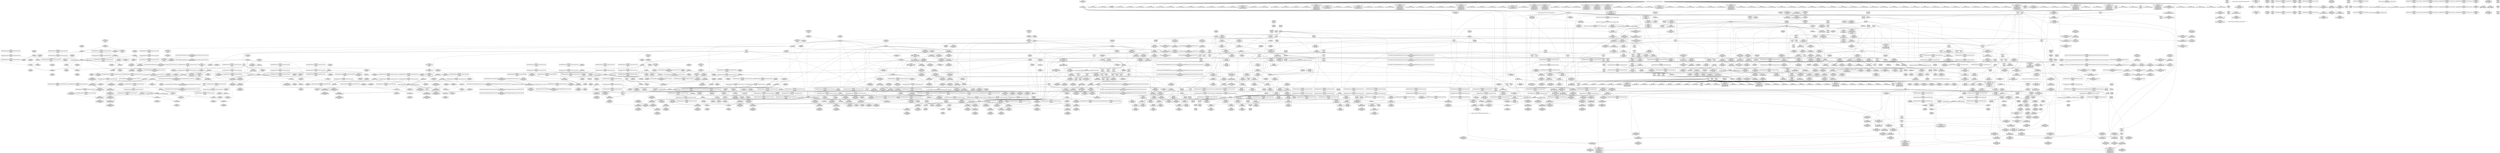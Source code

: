 digraph {
	CE0x4309d00 [shape=record,shape=Mrecord,label="{CE0x4309d00|i64*_getelementptr_inbounds_(_4_x_i64_,_4_x_i64_*___llvm_gcov_ctr133,_i64_0,_i64_0)|*Constant*|*SummSink*}"]
	CE0x42ba980 [shape=record,shape=Mrecord,label="{CE0x42ba980|i64*_getelementptr_inbounds_(_11_x_i64_,_11_x_i64_*___llvm_gcov_ctr127,_i64_0,_i64_0)|*Constant*}"]
	CE0x42229a0 [shape=record,shape=Mrecord,label="{CE0x42229a0|28:_i32,_32:_i16,_34:_i8,_:_CMRE_116,117_}"]
	CE0x41fd250 [shape=record,shape=Mrecord,label="{CE0x41fd250|28:_i32,_32:_i16,_34:_i8,_:_CMRE_21,22_}"]
	CE0x42bb8f0 [shape=record,shape=Mrecord,label="{CE0x42bb8f0|rcu_read_lock:tmp|*SummSource*}"]
	CE0x42d3620 [shape=record,shape=Mrecord,label="{CE0x42d3620|task_sid:tmp27|security/selinux/hooks.c,208|*SummSource*}"]
	CE0x41e1ba0 [shape=record,shape=Mrecord,label="{CE0x41e1ba0|selinux_socket_accept:bb}"]
	CE0x424feb0 [shape=record,shape=Mrecord,label="{CE0x424feb0|_call_void_rcu_lock_release(%struct.lockdep_map*_rcu_lock_map)_#10,_!dbg_!27733|include/linux/rcupdate.h,935|*SummSource*}"]
	CE0x432c770 [shape=record,shape=Mrecord,label="{CE0x432c770|rcu_lock_release:bb}"]
	CE0x42958b0 [shape=record,shape=Mrecord,label="{CE0x42958b0|sock_has_perm:tmp12|security/selinux/hooks.c,3970|*SummSink*}"]
	CE0x42609a0 [shape=record,shape=Mrecord,label="{CE0x42609a0|COLLAPSED:_GCMRE___llvm_gcov_ctr327_internal_global_6_x_i64_zeroinitializer:_elem_0:default:}"]
	CE0x425cfd0 [shape=record,shape=Mrecord,label="{CE0x425cfd0|SOCK_INODE:add.ptr|include/net/sock.h,1412|*SummSink*}"]
	CE0x421b500 [shape=record,shape=Mrecord,label="{CE0x421b500|i32_1|*Constant*|*SummSink*}"]
	CE0x430dd60 [shape=record,shape=Mrecord,label="{CE0x430dd60|rcu_read_unlock:tmp17|include/linux/rcupdate.h,933|*SummSink*}"]
	CE0x41fcaf0 [shape=record,shape=Mrecord,label="{CE0x41fcaf0|selinux_socket_accept:sclass|security/selinux/hooks.c,4205|*SummSink*}"]
	CE0x42b2ab0 [shape=record,shape=Mrecord,label="{CE0x42b2ab0|rcu_read_unlock:tmp|*SummSource*}"]
	CE0x428dcc0 [shape=record,shape=Mrecord,label="{CE0x428dcc0|task_sid:real_cred|security/selinux/hooks.c,208|*SummSink*}"]
	CE0x422a2b0 [shape=record,shape=Mrecord,label="{CE0x422a2b0|sock_has_perm:perms|Function::sock_has_perm&Arg::perms::|*SummSink*}"]
	CE0x42cd370 [shape=record,shape=Mrecord,label="{CE0x42cd370|GLOBAL:lockdep_rcu_suspicious|*Constant*|*SummSource*}"]
	CE0x42ba210 [shape=record,shape=Mrecord,label="{CE0x42ba210|rcu_read_lock:tmp3}"]
	CE0x42e2af0 [shape=record,shape=Mrecord,label="{CE0x42e2af0|rcu_read_lock:tmp15|include/linux/rcupdate.h,882|*SummSink*}"]
	CE0x43240d0 [shape=record,shape=Mrecord,label="{CE0x43240d0|i64*_getelementptr_inbounds_(_4_x_i64_,_4_x_i64_*___llvm_gcov_ctr130,_i64_0,_i64_0)|*Constant*|*SummSource*}"]
	CE0x42dc1c0 [shape=record,shape=Mrecord,label="{CE0x42dc1c0|rcu_read_lock:tmp5|include/linux/rcupdate.h,882|*SummSink*}"]
	CE0x432dfa0 [shape=record,shape=Mrecord,label="{CE0x432dfa0|GLOBAL:lock_acquire|*Constant*}"]
	CE0x420c5e0 [shape=record,shape=Mrecord,label="{CE0x420c5e0|SOCK_INODE:tmp3}"]
	CE0x41fafe0 [shape=record,shape=Mrecord,label="{CE0x41fafe0|get_current:tmp1|*SummSink*}"]
	CE0x42dbe30 [shape=record,shape=Mrecord,label="{CE0x42dbe30|__rcu_read_lock:tmp7|include/linux/rcupdate.h,240}"]
	CE0x423cc00 [shape=record,shape=Mrecord,label="{CE0x423cc00|SOCK_INODE:vfs_inode|include/net/sock.h,1412|*SummSink*}"]
	CE0x42e7850 [shape=record,shape=Mrecord,label="{CE0x42e7850|rcu_read_lock:tmp20|include/linux/rcupdate.h,882}"]
	CE0x42549a0 [shape=record,shape=Mrecord,label="{CE0x42549a0|COLLAPSED:_GCMRE___llvm_gcov_ctr128_internal_global_4_x_i64_zeroinitializer:_elem_0:default:}"]
	CE0x4212430 [shape=record,shape=Mrecord,label="{CE0x4212430|selinux_socket_accept:tmp8|security/selinux/hooks.c,4200}"]
	CE0x42053d0 [shape=record,shape=Mrecord,label="{CE0x42053d0|__rcu_read_lock:tmp}"]
	CE0x42e0410 [shape=record,shape=Mrecord,label="{CE0x42e0410|rcu_read_lock:tmp11|include/linux/rcupdate.h,882|*SummSink*}"]
	CE0x41f72a0 [shape=record,shape=Mrecord,label="{CE0x41f72a0|selinux_socket_accept:tmp13|security/selinux/hooks.c,4204}"]
	CE0x4349430 [shape=record,shape=Mrecord,label="{CE0x4349430|rcu_lock_release:__here|*SummSink*}"]
	CE0x42d5af0 [shape=record,shape=Mrecord,label="{CE0x42d5af0|rcu_read_unlock:entry|*SummSink*}"]
	CE0x423e480 [shape=record,shape=Mrecord,label="{CE0x423e480|i32_3|*Constant*|*SummSink*}"]
	CE0x42deaf0 [shape=record,shape=Mrecord,label="{CE0x42deaf0|rcu_read_lock:tobool1|include/linux/rcupdate.h,882}"]
	CE0x428f7b0 [shape=record,shape=Mrecord,label="{CE0x428f7b0|task_sid:tmp11|security/selinux/hooks.c,208|*SummSource*}"]
	CE0x42e0a20 [shape=record,shape=Mrecord,label="{CE0x42e0a20|rcu_read_lock:call3|include/linux/rcupdate.h,882}"]
	CE0x42ae010 [shape=record,shape=Mrecord,label="{CE0x42ae010|rcu_lock_release:tmp2|*SummSink*}"]
	CE0x426a470 [shape=record,shape=Mrecord,label="{CE0x426a470|task_sid:land.lhs.true|*SummSink*}"]
	CE0x42cdbd0 [shape=record,shape=Mrecord,label="{CE0x42cdbd0|i32_208|*Constant*|*SummSource*}"]
	CE0x429a620 [shape=record,shape=Mrecord,label="{CE0x429a620|sock_has_perm:tmp15|security/selinux/hooks.c,3974|*SummSource*}"]
	CE0x41fc360 [shape=record,shape=Mrecord,label="{CE0x41fc360|28:_i32,_32:_i16,_34:_i8,_:_CMRE_101,102_}"]
	CE0x42c2df0 [shape=record,shape=Mrecord,label="{CE0x42c2df0|rcu_read_lock:tobool|include/linux/rcupdate.h,882|*SummSource*}"]
	CE0x42e45d0 [shape=record,shape=Mrecord,label="{CE0x42e45d0|rcu_read_lock:tmp18|include/linux/rcupdate.h,882|*SummSink*}"]
	CE0x4253730 [shape=record,shape=Mrecord,label="{CE0x4253730|__rcu_read_unlock:tmp|*SummSink*}"]
	CE0x4355300 [shape=record,shape=Mrecord,label="{CE0x4355300|__preempt_count_sub:do.body|*SummSource*}"]
	CE0x42985c0 [shape=record,shape=Mrecord,label="{CE0x42985c0|i8_2|*Constant*|*SummSink*}"]
	CE0x437bbe0 [shape=record,shape=Mrecord,label="{CE0x437bbe0|__preempt_count_add:tmp7|./arch/x86/include/asm/preempt.h,73}"]
	CE0x4269260 [shape=record,shape=Mrecord,label="{CE0x4269260|i32_1|*Constant*}"]
	CE0x424d6e0 [shape=record,shape=Mrecord,label="{CE0x424d6e0|sock_has_perm:tmp|*SummSink*}"]
	CE0x4251d90 [shape=record,shape=Mrecord,label="{CE0x4251d90|__rcu_read_unlock:entry|*SummSink*}"]
	CE0x42c6990 [shape=record,shape=Mrecord,label="{CE0x42c6990|task_sid:tmp19|security/selinux/hooks.c,208|*SummSource*}"]
	CE0x42a6ac0 [shape=record,shape=Mrecord,label="{CE0x42a6ac0|rcu_read_unlock:tmp8|include/linux/rcupdate.h,933|*SummSource*}"]
	CE0x42b0750 [shape=record,shape=Mrecord,label="{CE0x42b0750|_call_void_asm_sideeffect_,_memory_,_dirflag_,_fpsr_,_flags_()_#3,_!dbg_!27711,_!srcloc_!27714|include/linux/rcupdate.h,244|*SummSource*}"]
	CE0x4285110 [shape=record,shape=Mrecord,label="{CE0x4285110|i64*_getelementptr_inbounds_(_4_x_i64_,_4_x_i64_*___llvm_gcov_ctr129,_i64_0,_i64_2)|*Constant*}"]
	CE0x42a9ac0 [shape=record,shape=Mrecord,label="{CE0x42a9ac0|rcu_lock_release:indirectgoto|*SummSink*}"]
	CE0x41f4ce0 [shape=record,shape=Mrecord,label="{CE0x41f4ce0|get_current:entry|*SummSink*}"]
	CE0x42169c0 [shape=record,shape=Mrecord,label="{CE0x42169c0|cred_sid:sid|security/selinux/hooks.c,197}"]
	CE0x421cfe0 [shape=record,shape=Mrecord,label="{CE0x421cfe0|selinux_socket_accept:tmp5|security/selinux/hooks.c,4199}"]
	CE0x4251630 [shape=record,shape=Mrecord,label="{CE0x4251630|_call_void___rcu_read_unlock()_#10,_!dbg_!27734|include/linux/rcupdate.h,937|*SummSink*}"]
	CE0x42a5510 [shape=record,shape=Mrecord,label="{CE0x42a5510|GLOBAL:__preempt_count_sub|*Constant*}"]
	CE0x4202350 [shape=record,shape=Mrecord,label="{CE0x4202350|selinux_socket_accept:tmp18|security/selinux/hooks.c,4210}"]
	CE0x433f8a0 [shape=record,shape=Mrecord,label="{CE0x433f8a0|rcu_lock_acquire:tmp|*SummSource*}"]
	CE0x42cf890 [shape=record,shape=Mrecord,label="{CE0x42cf890|task_sid:tmp24|security/selinux/hooks.c,208|*SummSource*}"]
	CE0x42c7c80 [shape=record,shape=Mrecord,label="{CE0x42c7c80|rcu_read_lock:tmp2}"]
	CE0x42e8f10 [shape=record,shape=Mrecord,label="{CE0x42e8f10|rcu_read_lock:tmp22|include/linux/rcupdate.h,884|*SummSink*}"]
	CE0x42b2350 [shape=record,shape=Mrecord,label="{CE0x42b2350|rcu_read_unlock:if.then|*SummSource*}"]
	CE0x428fe80 [shape=record,shape=Mrecord,label="{CE0x428fe80|cred_sid:security|security/selinux/hooks.c,196|*SummSource*}"]
	CE0x4286da0 [shape=record,shape=Mrecord,label="{CE0x4286da0|i64_7|*Constant*|*SummSink*}"]
	CE0x41ef1b0 [shape=record,shape=Mrecord,label="{CE0x41ef1b0|selinux_socket_accept:if.end}"]
	CE0x4202ef0 [shape=record,shape=Mrecord,label="{CE0x4202ef0|28:_i32,_32:_i16,_34:_i8,_:_CMRE_200,208_|*MultipleSource*|security/selinux/hooks.c,4202|security/selinux/hooks.c,4202|security/selinux/hooks.c,4204|security/selinux/hooks.c,4204|security/selinux/hooks.c,4205}"]
	CE0x421a3a0 [shape=record,shape=Mrecord,label="{CE0x421a3a0|8:_%struct.sock*,_:_SCME_16,18_|*MultipleSource*|security/selinux/hooks.c,3966|security/selinux/hooks.c,3966|security/selinux/hooks.c, 3966}"]
	CE0x427f5f0 [shape=record,shape=Mrecord,label="{CE0x427f5f0|1216:_i8*,_:_CRE_1216,1224_|*MultipleSource*|security/selinux/hooks.c,3964|Function::sock_has_perm&Arg::sk::|*LoadInst*|security/selinux/hooks.c,4198}"]
	CE0x428dfe0 [shape=record,shape=Mrecord,label="{CE0x428dfe0|rcu_lock_release:tmp1}"]
	CE0x42e7be0 [shape=record,shape=Mrecord,label="{CE0x42e7be0|rcu_read_lock:tmp20|include/linux/rcupdate.h,882|*SummSink*}"]
	CE0x4298700 [shape=record,shape=Mrecord,label="{CE0x4298700|sock_has_perm:u|security/selinux/hooks.c,3973}"]
	CE0x423e190 [shape=record,shape=Mrecord,label="{CE0x423e190|i32_3|*Constant*}"]
	CE0x4328bc0 [shape=record,shape=Mrecord,label="{CE0x4328bc0|__rcu_read_lock:do.body}"]
	CE0x42a36d0 [shape=record,shape=Mrecord,label="{CE0x42a36d0|rcu_read_unlock:land.lhs.true}"]
	CE0x42161d0 [shape=record,shape=Mrecord,label="{CE0x42161d0|task_sid:land.lhs.true2|*SummSource*}"]
	CE0x4355130 [shape=record,shape=Mrecord,label="{CE0x4355130|i64*_getelementptr_inbounds_(_4_x_i64_,_4_x_i64_*___llvm_gcov_ctr135,_i64_0,_i64_3)|*Constant*|*SummSource*}"]
	CE0x4293120 [shape=record,shape=Mrecord,label="{CE0x4293120|sock_has_perm:type|security/selinux/hooks.c,3972}"]
	CE0x424d410 [shape=record,shape=Mrecord,label="{CE0x424d410|sock_has_perm:tmp1|*SummSource*}"]
	CE0x42cd120 [shape=record,shape=Mrecord,label="{CE0x42cd120|GLOBAL:lockdep_rcu_suspicious|*Constant*}"]
	CE0x42b3860 [shape=record,shape=Mrecord,label="{CE0x42b3860|i64_4|*Constant*|*SummSource*}"]
	CE0x425fe50 [shape=record,shape=Mrecord,label="{CE0x425fe50|rcu_read_lock:call|include/linux/rcupdate.h,882|*SummSink*}"]
	CE0x433f790 [shape=record,shape=Mrecord,label="{CE0x433f790|i64*_getelementptr_inbounds_(_4_x_i64_,_4_x_i64_*___llvm_gcov_ctr133,_i64_0,_i64_1)|*Constant*|*SummSink*}"]
	CE0x42c13a0 [shape=record,shape=Mrecord,label="{CE0x42c13a0|cred_sid:tmp}"]
	CE0x42e0730 [shape=record,shape=Mrecord,label="{CE0x42e0730|rcu_read_lock:tmp12|include/linux/rcupdate.h,882|*SummSource*}"]
	CE0x42c25a0 [shape=record,shape=Mrecord,label="{CE0x42c25a0|i64*_getelementptr_inbounds_(_2_x_i64_,_2_x_i64_*___llvm_gcov_ctr131,_i64_0,_i64_0)|*Constant*|*SummSink*}"]
	CE0x424ba70 [shape=record,shape=Mrecord,label="{CE0x424ba70|sock_has_perm:tmp5|security/selinux/hooks.c,3966|*SummSource*}"]
	CE0x4216360 [shape=record,shape=Mrecord,label="{CE0x4216360|task_sid:do.body}"]
	CE0x42519a0 [shape=record,shape=Mrecord,label="{CE0x42519a0|GLOBAL:__rcu_read_unlock|*Constant*|*SummSink*}"]
	CE0x422a390 [shape=record,shape=Mrecord,label="{CE0x422a390|_ret_i32_%retval.0,_!dbg_!27740|security/selinux/hooks.c,3977}"]
	CE0x4210f10 [shape=record,shape=Mrecord,label="{CE0x4210f10|GLOBAL:__llvm_gcov_ctr360|Global_var:__llvm_gcov_ctr360}"]
	CE0x42bd560 [shape=record,shape=Mrecord,label="{CE0x42bd560|rcu_read_lock:bb}"]
	CE0x42afac0 [shape=record,shape=Mrecord,label="{CE0x42afac0|GLOBAL:__preempt_count_add|*Constant*|*SummSource*}"]
	CE0x42c7920 [shape=record,shape=Mrecord,label="{CE0x42c7920|i64*_getelementptr_inbounds_(_11_x_i64_,_11_x_i64_*___llvm_gcov_ctr127,_i64_0,_i64_1)|*Constant*|*SummSink*}"]
	CE0x42dc6b0 [shape=record,shape=Mrecord,label="{CE0x42dc6b0|__rcu_read_lock:tmp3|*SummSink*}"]
	CE0x42ded10 [shape=record,shape=Mrecord,label="{CE0x42ded10|rcu_read_lock:tmp8|include/linux/rcupdate.h,882|*SummSink*}"]
	CE0x41ed5f0 [shape=record,shape=Mrecord,label="{CE0x41ed5f0|selinux_socket_accept:tmp1}"]
	CE0x4203840 [shape=record,shape=Mrecord,label="{CE0x4203840|selinux_socket_accept:retval.0|*SummSource*}"]
	CE0x4229110 [shape=record,shape=Mrecord,label="{CE0x4229110|_ret_i32_%retval.0,_!dbg_!27740|security/selinux/hooks.c,3977|*SummSink*}"]
	CE0x42d6c30 [shape=record,shape=Mrecord,label="{CE0x42d6c30|rcu_read_unlock:tmp6|include/linux/rcupdate.h,933|*SummSink*}"]
	CE0x4281730 [shape=record,shape=Mrecord,label="{CE0x4281730|_call_void_mcount()_#3}"]
	CE0x41fcf50 [shape=record,shape=Mrecord,label="{CE0x41fcf50|28:_i32,_32:_i16,_34:_i8,_:_CMRE_17,18_}"]
	CE0x42822c0 [shape=record,shape=Mrecord,label="{CE0x42822c0|__rcu_read_unlock:tmp6|include/linux/rcupdate.h,245|*SummSink*}"]
	CE0x41ef310 [shape=record,shape=Mrecord,label="{CE0x41ef310|COLLAPSED:_GCMRE___llvm_gcov_ctr360_internal_global_6_x_i64_zeroinitializer:_elem_0:default:}"]
	CE0x423b6d0 [shape=record,shape=Mrecord,label="{CE0x423b6d0|selinux_socket_accept:tmp18|security/selinux/hooks.c,4210|*SummSource*}"]
	CE0x41f9980 [shape=record,shape=Mrecord,label="{CE0x41f9980|28:_i32,_32:_i16,_34:_i8,_:_CMRE_107,108_}"]
	CE0x4296300 [shape=record,shape=Mrecord,label="{CE0x4296300|sock_has_perm:tmp13|security/selinux/hooks.c,3972}"]
	CE0x433ef70 [shape=record,shape=Mrecord,label="{CE0x433ef70|rcu_lock_release:tmp6|*SummSource*}"]
	CE0x4249020 [shape=record,shape=Mrecord,label="{CE0x4249020|SOCK_INODE:tmp1|*SummSource*}"]
	CE0x42dacc0 [shape=record,shape=Mrecord,label="{CE0x42dacc0|i64*_getelementptr_inbounds_(_4_x_i64_,_4_x_i64_*___llvm_gcov_ctr130,_i64_0,_i64_1)|*Constant*|*SummSink*}"]
	CE0x41dff20 [shape=record,shape=Mrecord,label="{CE0x41dff20|cred_sid:tmp4|*LoadInst*|security/selinux/hooks.c,196}"]
	CE0x42e4b70 [shape=record,shape=Mrecord,label="{CE0x42e4b70|_call_void_lockdep_rcu_suspicious(i8*_getelementptr_inbounds_(_25_x_i8_,_25_x_i8_*_.str45,_i32_0,_i32_0),_i32_883,_i8*_getelementptr_inbounds_(_42_x_i8_,_42_x_i8_*_.str46,_i32_0,_i32_0))_#10,_!dbg_!27728|include/linux/rcupdate.h,882|*SummSource*}"]
	CE0x42898d0 [shape=record,shape=Mrecord,label="{CE0x42898d0|task_sid:entry|*SummSource*}"]
	CE0x42b1100 [shape=record,shape=Mrecord,label="{CE0x42b1100|i64*_getelementptr_inbounds_(_4_x_i64_,_4_x_i64_*___llvm_gcov_ctr128,_i64_0,_i64_3)|*Constant*}"]
	CE0x430d490 [shape=record,shape=Mrecord,label="{CE0x430d490|rcu_read_unlock:tmp22|include/linux/rcupdate.h,935|*SummSource*}"]
	CE0x42ce420 [shape=record,shape=Mrecord,label="{CE0x42ce420|i8*_getelementptr_inbounds_(_41_x_i8_,_41_x_i8_*_.str44,_i32_0,_i32_0)|*Constant*|*SummSource*}"]
	CE0x42a6d60 [shape=record,shape=Mrecord,label="{CE0x42a6d60|rcu_lock_acquire:__here|*SummSource*}"]
	CE0x4298f90 [shape=record,shape=Mrecord,label="{CE0x4298f90|sock_has_perm:u|security/selinux/hooks.c,3973|*SummSource*}"]
	CE0x42bca90 [shape=record,shape=Mrecord,label="{CE0x42bca90|rcu_read_lock:tmp4|include/linux/rcupdate.h,882|*SummSink*}"]
	CE0x4244780 [shape=record,shape=Mrecord,label="{CE0x4244780|get_current:tmp4|./arch/x86/include/asm/current.h,14|*SummSink*}"]
	CE0x4298cf0 [shape=record,shape=Mrecord,label="{CE0x4298cf0|avc_has_perm:tsid|Function::avc_has_perm&Arg::tsid::}"]
	CE0x428d5a0 [shape=record,shape=Mrecord,label="{CE0x428d5a0|COLLAPSED:_GCMRE___llvm_gcov_ctr127_internal_global_11_x_i64_zeroinitializer:_elem_0:default:}"]
	CE0x43242c0 [shape=record,shape=Mrecord,label="{CE0x43242c0|i64*_getelementptr_inbounds_(_4_x_i64_,_4_x_i64_*___llvm_gcov_ctr128,_i64_0,_i64_1)|*Constant*|*SummSink*}"]
	CE0x432beb0 [shape=record,shape=Mrecord,label="{CE0x432beb0|rcu_lock_release:tmp4|include/linux/rcupdate.h,423}"]
	CE0x42894d0 [shape=record,shape=Mrecord,label="{CE0x42894d0|i32_8|*Constant*|*SummSource*}"]
	CE0x420a290 [shape=record,shape=Mrecord,label="{CE0x420a290|28:_i32,_32:_i16,_34:_i8,_:_CMRE_0,8_|*MultipleSource*|security/selinux/hooks.c,4202|security/selinux/hooks.c,4202|security/selinux/hooks.c,4204|security/selinux/hooks.c,4204|security/selinux/hooks.c,4205}"]
	CE0x42cbfa0 [shape=record,shape=Mrecord,label="{CE0x42cbfa0|rcu_lock_acquire:tmp7|*SummSource*}"]
	CE0x42a7360 [shape=record,shape=Mrecord,label="{CE0x42a7360|rcu_read_unlock:tmp4|include/linux/rcupdate.h,933|*SummSource*}"]
	CE0x42c00f0 [shape=record,shape=Mrecord,label="{CE0x42c00f0|task_sid:bb}"]
	CE0x41fe7b0 [shape=record,shape=Mrecord,label="{CE0x41fe7b0|selinux_socket_accept:tmp11|security/selinux/hooks.c,4202|*SummSink*}"]
	CE0x42c5900 [shape=record,shape=Mrecord,label="{CE0x42c5900|task_sid:tmp17|security/selinux/hooks.c,208|*SummSink*}"]
	CE0x428daf0 [shape=record,shape=Mrecord,label="{CE0x428daf0|task_sid:real_cred|security/selinux/hooks.c,208}"]
	CE0x420d160 [shape=record,shape=Mrecord,label="{CE0x420d160|28:_i32,_32:_i16,_34:_i8,_:_CMRE_69,70_}"]
	CE0x41fa990 [shape=record,shape=Mrecord,label="{CE0x41fa990|get_current:tmp1|*SummSource*}"]
	CE0x4217160 [shape=record,shape=Mrecord,label="{CE0x4217160|28:_i32,_32:_i16,_34:_i8,_:_CMRE_86,87_}"]
	CE0x4208e60 [shape=record,shape=Mrecord,label="{CE0x4208e60|selinux_socket_accept:tmp14|security/selinux/hooks.c,4204|*SummSource*}"]
	CE0x42bd0b0 [shape=record,shape=Mrecord,label="{CE0x42bd0b0|i64*_getelementptr_inbounds_(_2_x_i64_,_2_x_i64_*___llvm_gcov_ctr131,_i64_0,_i64_1)|*Constant*|*SummSource*}"]
	CE0x42b2630 [shape=record,shape=Mrecord,label="{CE0x42b2630|task_sid:tmp3}"]
	CE0x4286cf0 [shape=record,shape=Mrecord,label="{CE0x4286cf0|i64_7|*Constant*|*SummSource*}"]
	CE0x42afcc0 [shape=record,shape=Mrecord,label="{CE0x42afcc0|__preempt_count_add:entry}"]
	CE0x424f5c0 [shape=record,shape=Mrecord,label="{CE0x424f5c0|_call_void_mcount()_#3}"]
	CE0x42bf270 [shape=record,shape=Mrecord,label="{CE0x42bf270|rcu_lock_acquire:tmp4|include/linux/rcupdate.h,418}"]
	CE0x422b610 [shape=record,shape=Mrecord,label="{CE0x422b610|sock_has_perm:perms|Function::sock_has_perm&Arg::perms::}"]
	CE0x4289c60 [shape=record,shape=Mrecord,label="{CE0x4289c60|task_sid:task|Function::task_sid&Arg::task::|*SummSource*}"]
	CE0x42063f0 [shape=record,shape=Mrecord,label="{CE0x42063f0|sock_has_perm:tmp4|security/selinux/hooks.c,3966|*SummSink*}"]
	CE0x428edd0 [shape=record,shape=Mrecord,label="{CE0x428edd0|rcu_read_lock:entry|*SummSink*}"]
	CE0x430afd0 [shape=record,shape=Mrecord,label="{CE0x430afd0|rcu_read_unlock:tmp16|include/linux/rcupdate.h,933|*SummSource*}"]
	CE0x41f9e00 [shape=record,shape=Mrecord,label="{CE0x41f9e00|selinux_socket_accept:tmp12|security/selinux/hooks.c,4202|*SummSink*}"]
	CE0x42c11c0 [shape=record,shape=Mrecord,label="{CE0x42c11c0|GLOBAL:__llvm_gcov_ctr126|Global_var:__llvm_gcov_ctr126}"]
	CE0x42172e0 [shape=record,shape=Mrecord,label="{CE0x42172e0|28:_i32,_32:_i16,_34:_i8,_:_CMRE_88,89_}"]
	CE0x41ffcf0 [shape=record,shape=Mrecord,label="{CE0x41ffcf0|sock_has_perm:sk|Function::sock_has_perm&Arg::sk::}"]
	CE0x4286a40 [shape=record,shape=Mrecord,label="{CE0x4286a40|i64_6|*Constant*|*SummSink*}"]
	CE0x42b53d0 [shape=record,shape=Mrecord,label="{CE0x42b53d0|i32_22|*Constant*|*SummSource*}"]
	CE0x42a3660 [shape=record,shape=Mrecord,label="{CE0x42a3660|rcu_read_unlock:if.then|*SummSink*}"]
	CE0x428e8f0 [shape=record,shape=Mrecord,label="{CE0x428e8f0|cred_sid:security|security/selinux/hooks.c,196|*SummSink*}"]
	CE0x432ca10 [shape=record,shape=Mrecord,label="{CE0x432ca10|COLLAPSED:_GCMRE___llvm_gcov_ctr133_internal_global_4_x_i64_zeroinitializer:_elem_0:default:}"]
	CE0x42c4350 [shape=record,shape=Mrecord,label="{CE0x42c4350|GLOBAL:lock_release|*Constant*|*SummSource*}"]
	CE0x41ed1d0 [shape=record,shape=Mrecord,label="{CE0x41ed1d0|selinux_socket_accept:call|security/selinux/hooks.c,4198}"]
	CE0x4280660 [shape=record,shape=Mrecord,label="{CE0x4280660|i64*_getelementptr_inbounds_(_4_x_i64_,_4_x_i64_*___llvm_gcov_ctr134,_i64_0,_i64_2)|*Constant*|*SummSource*}"]
	CE0x4206460 [shape=record,shape=Mrecord,label="{CE0x4206460|8:_%struct.sock*,_:_SCME_26,27_}"]
	CE0x43433c0 [shape=record,shape=Mrecord,label="{CE0x43433c0|__rcu_read_unlock:tmp1|*SummSink*}"]
	CE0x429bb40 [shape=record,shape=Mrecord,label="{CE0x429bb40|sock_has_perm:tmp16|security/selinux/hooks.c,3976|*SummSource*}"]
	CE0x424c9e0 [shape=record,shape=Mrecord,label="{CE0x424c9e0|cred_sid:tmp4|*LoadInst*|security/selinux/hooks.c,196|*SummSink*}"]
	CE0x42d5380 [shape=record,shape=Mrecord,label="{CE0x42d5380|_call_void_rcu_read_unlock()_#10,_!dbg_!27748|security/selinux/hooks.c,209|*SummSource*}"]
	CE0x42c59d0 [shape=record,shape=Mrecord,label="{CE0x42c59d0|i64*_getelementptr_inbounds_(_13_x_i64_,_13_x_i64_*___llvm_gcov_ctr126,_i64_0,_i64_8)|*Constant*|*SummSource*}"]
	CE0x433e480 [shape=record,shape=Mrecord,label="{CE0x433e480|__preempt_count_add:tmp3|*SummSink*}"]
	CE0x42a6900 [shape=record,shape=Mrecord,label="{CE0x42a6900|0:_i8,_:_GCMR_rcu_read_unlock.__warned_internal_global_i8_0,_section_.data.unlikely_,_align_1:_elem_0:default:}"]
	CE0x4251500 [shape=record,shape=Mrecord,label="{CE0x4251500|_call_void___rcu_read_unlock()_#10,_!dbg_!27734|include/linux/rcupdate.h,937|*SummSource*}"]
	CE0x42bf960 [shape=record,shape=Mrecord,label="{CE0x42bf960|GLOBAL:task_sid.__warned|Global_var:task_sid.__warned|*SummSink*}"]
	CE0x43634c0 [shape=record,shape=Mrecord,label="{CE0x43634c0|__preempt_count_sub:val|Function::__preempt_count_sub&Arg::val::|*SummSource*}"]
	CE0x4253180 [shape=record,shape=Mrecord,label="{CE0x4253180|rcu_lock_release:bb|*SummSource*}"]
	CE0x4386330 [shape=record,shape=Mrecord,label="{CE0x4386330|i32_0|*Constant*}"]
	CE0x4281920 [shape=record,shape=Mrecord,label="{CE0x4281920|__rcu_read_unlock:do.end}"]
	CE0x424e6a0 [shape=record,shape=Mrecord,label="{CE0x424e6a0|rcu_read_unlock:tmp1|*SummSink*}"]
	CE0x432e210 [shape=record,shape=Mrecord,label="{CE0x432e210|GLOBAL:lock_acquire|*Constant*|*SummSource*}"]
	CE0x430f130 [shape=record,shape=Mrecord,label="{CE0x430f130|i32_934|*Constant*}"]
	CE0x42d80b0 [shape=record,shape=Mrecord,label="{CE0x42d80b0|i64*_getelementptr_inbounds_(_11_x_i64_,_11_x_i64_*___llvm_gcov_ctr132,_i64_0,_i64_1)|*Constant*|*SummSource*}"]
	CE0x428d220 [shape=record,shape=Mrecord,label="{CE0x428d220|i64*_getelementptr_inbounds_(_11_x_i64_,_11_x_i64_*___llvm_gcov_ctr127,_i64_0,_i64_0)|*Constant*|*SummSource*}"]
	CE0x4201500 [shape=record,shape=Mrecord,label="{CE0x4201500|selinux_socket_accept:retval.0}"]
	CE0x4289010 [shape=record,shape=Mrecord,label="{CE0x4289010|8:_%struct.sock*,_:_SCME_53,54_}"]
	CE0x41edb00 [shape=record,shape=Mrecord,label="{CE0x41edb00|i32_5|*Constant*}"]
	CE0x42a1620 [shape=record,shape=Mrecord,label="{CE0x42a1620|rcu_read_unlock:call3|include/linux/rcupdate.h,933|*SummSource*}"]
	CE0x42b5720 [shape=record,shape=Mrecord,label="{CE0x42b5720|task_sid:tobool1|security/selinux/hooks.c,208}"]
	CE0x4251b50 [shape=record,shape=Mrecord,label="{CE0x4251b50|GLOBAL:__rcu_read_unlock|*Constant*|*SummSource*}"]
	CE0x42c1410 [shape=record,shape=Mrecord,label="{CE0x42c1410|COLLAPSED:_GCMRE___llvm_gcov_ctr131_internal_global_2_x_i64_zeroinitializer:_elem_0:default:}"]
	CE0x42939a0 [shape=record,shape=Mrecord,label="{CE0x42939a0|i8_2|*Constant*}"]
	CE0x42d6da0 [shape=record,shape=Mrecord,label="{CE0x42d6da0|rcu_read_unlock:tmp7|include/linux/rcupdate.h,933}"]
	CE0x424cc10 [shape=record,shape=Mrecord,label="{CE0x424cc10|cred_sid:tmp5|security/selinux/hooks.c,196|*SummSink*}"]
	CE0x433c640 [shape=record,shape=Mrecord,label="{CE0x433c640|_call_void_asm_addl_$1,_%gs:$0_,_*m,ri,*m,_dirflag_,_fpsr_,_flags_(i32*___preempt_count,_i32_%sub,_i32*___preempt_count)_#3,_!dbg_!27717,_!srcloc_!27718|./arch/x86/include/asm/preempt.h,77|*SummSource*}"]
	CE0x4289140 [shape=record,shape=Mrecord,label="{CE0x4289140|8:_%struct.sock*,_:_SCME_54,55_}"]
	CE0x42be970 [shape=record,shape=Mrecord,label="{CE0x42be970|_call_void_mcount()_#3|*SummSource*}"]
	CE0x42b0390 [shape=record,shape=Mrecord,label="{CE0x42b0390|rcu_read_unlock:call3|include/linux/rcupdate.h,933}"]
	CE0x428b5c0 [shape=record,shape=Mrecord,label="{CE0x428b5c0|sock_has_perm:call|security/selinux/hooks.c,3967|*SummSource*}"]
	CE0x42b46b0 [shape=record,shape=Mrecord,label="{CE0x42b46b0|task_sid:if.end|*SummSink*}"]
	CE0x42a3830 [shape=record,shape=Mrecord,label="{CE0x42a3830|_call_void_mcount()_#3|*SummSource*}"]
	CE0x41fd490 [shape=record,shape=Mrecord,label="{CE0x41fd490|28:_i32,_32:_i16,_34:_i8,_:_CMRE_24,28_|*MultipleSource*|security/selinux/hooks.c,4202|security/selinux/hooks.c,4202|security/selinux/hooks.c,4204|security/selinux/hooks.c,4204|security/selinux/hooks.c,4205}"]
	CE0x42b6c00 [shape=record,shape=Mrecord,label="{CE0x42b6c00|_call_void_rcu_read_lock()_#10,_!dbg_!27712|security/selinux/hooks.c,207|*SummSource*}"]
	CE0x429cb30 [shape=record,shape=Mrecord,label="{CE0x429cb30|sock_has_perm:call6|security/selinux/hooks.c,3976|*SummSource*}"]
	CE0x433ea20 [shape=record,shape=Mrecord,label="{CE0x433ea20|__preempt_count_add:tmp3}"]
	CE0x429f990 [shape=record,shape=Mrecord,label="{CE0x429f990|i64*_getelementptr_inbounds_(_6_x_i64_,_6_x_i64_*___llvm_gcov_ctr327,_i64_0,_i64_5)|*Constant*|*SummSink*}"]
	CE0x41f0c80 [shape=record,shape=Mrecord,label="{CE0x41f0c80|SOCK_INODE:tmp4|include/net/sock.h,1412|*SummSource*}"]
	CE0x42bd400 [shape=record,shape=Mrecord,label="{CE0x42bd400|rcu_read_lock:land.lhs.true|*SummSource*}"]
	CE0x42dc520 [shape=record,shape=Mrecord,label="{CE0x42dc520|rcu_read_lock:tmp6|include/linux/rcupdate.h,882|*SummSource*}"]
	CE0x428e850 [shape=record,shape=Mrecord,label="{CE0x428e850|task_sid:tmp9|security/selinux/hooks.c,208|*SummSink*}"]
	CE0x435b9a0 [shape=record,shape=Mrecord,label="{CE0x435b9a0|__preempt_count_sub:tmp6|./arch/x86/include/asm/preempt.h,78|*SummSink*}"]
	CE0x4289760 [shape=record,shape=Mrecord,label="{CE0x4289760|GLOBAL:task_sid|*Constant*|*SummSink*}"]
	CE0x429c7c0 [shape=record,shape=Mrecord,label="{CE0x429c7c0|sock_has_perm:tmp17|security/selinux/hooks.c,3976|*SummSink*}"]
	CE0x4216da0 [shape=record,shape=Mrecord,label="{CE0x4216da0|28:_i32,_32:_i16,_34:_i8,_:_CMRE_81,82_}"]
	CE0x4260930 [shape=record,shape=Mrecord,label="{CE0x4260930|sock_has_perm:tmp}"]
	CE0x41f4890 [shape=record,shape=Mrecord,label="{CE0x41f4890|sock_has_perm:if.then|*SummSink*}"]
	CE0x4351ce0 [shape=record,shape=Mrecord,label="{CE0x4351ce0|__preempt_count_add:tmp6|./arch/x86/include/asm/preempt.h,73}"]
	CE0x4348870 [shape=record,shape=Mrecord,label="{CE0x4348870|__preempt_count_sub:tmp6|./arch/x86/include/asm/preempt.h,78}"]
	CE0x433ccd0 [shape=record,shape=Mrecord,label="{CE0x433ccd0|__rcu_read_unlock:tmp4|include/linux/rcupdate.h,244|*SummSink*}"]
	CE0x4284950 [shape=record,shape=Mrecord,label="{CE0x4284950|__preempt_count_sub:bb|*SummSource*}"]
	CE0x42ae490 [shape=record,shape=Mrecord,label="{CE0x42ae490|rcu_read_unlock:tmp8|include/linux/rcupdate.h,933}"]
	CE0x433ca70 [shape=record,shape=Mrecord,label="{CE0x433ca70|__rcu_read_unlock:tmp4|include/linux/rcupdate.h,244|*SummSource*}"]
	CE0x4287ac0 [shape=record,shape=Mrecord,label="{CE0x4287ac0|task_sid:tmp16|security/selinux/hooks.c,208|*SummSink*}"]
	CE0x42b6000 [shape=record,shape=Mrecord,label="{CE0x42b6000|rcu_read_lock:tmp3|*SummSink*}"]
	CE0x42e76e0 [shape=record,shape=Mrecord,label="{CE0x42e76e0|rcu_read_lock:tmp19|include/linux/rcupdate.h,882|*SummSink*}"]
	CE0x42a8e70 [shape=record,shape=Mrecord,label="{CE0x42a8e70|_ret_void,_!dbg_!27719|./arch/x86/include/asm/preempt.h,73|*SummSink*}"]
	CE0x42a07c0 [shape=record,shape=Mrecord,label="{CE0x42a07c0|sock_has_perm:tmp20|security/selinux/hooks.c,3977|*SummSource*}"]
	CE0x42c2230 [shape=record,shape=Mrecord,label="{CE0x42c2230|task_sid:tmp6|security/selinux/hooks.c,208}"]
	CE0x42ab8d0 [shape=record,shape=Mrecord,label="{CE0x42ab8d0|rcu_read_unlock:tmp9|include/linux/rcupdate.h,933|*SummSink*}"]
	CE0x42d5a80 [shape=record,shape=Mrecord,label="{CE0x42d5a80|rcu_read_unlock:entry|*SummSource*}"]
	CE0x42b7780 [shape=record,shape=Mrecord,label="{CE0x42b7780|cred_sid:tmp3|*SummSink*}"]
	CE0x424acd0 [shape=record,shape=Mrecord,label="{CE0x424acd0|task_sid:tmp13|security/selinux/hooks.c,208|*SummSink*}"]
	CE0x42a7a90 [shape=record,shape=Mrecord,label="{CE0x42a7a90|rcu_read_unlock:do.end|*SummSource*}"]
	CE0x420a300 [shape=record,shape=Mrecord,label="{CE0x420a300|28:_i32,_32:_i16,_34:_i8,_:_CMRE_8,9_}"]
	CE0x41edc60 [shape=record,shape=Mrecord,label="{CE0x41edc60|selinux_socket_accept:tmp1|*SummSink*}"]
	CE0x42b1320 [shape=record,shape=Mrecord,label="{CE0x42b1320|rcu_read_unlock:land.lhs.true|*SummSource*}"]
	CE0x429ec70 [shape=record,shape=Mrecord,label="{CE0x429ec70|_ret_i32_%retval.0,_!dbg_!27728|security/selinux/avc.c,775|*SummSource*}"]
	CE0x421b1f0 [shape=record,shape=Mrecord,label="{CE0x421b1f0|i32_1|*Constant*}"]
	CE0x42c6ed0 [shape=record,shape=Mrecord,label="{CE0x42c6ed0|i8*_getelementptr_inbounds_(_25_x_i8_,_25_x_i8_*_.str3,_i32_0,_i32_0)|*Constant*}"]
	CE0x41f3e00 [shape=record,shape=Mrecord,label="{CE0x41f3e00|i64*_getelementptr_inbounds_(_2_x_i64_,_2_x_i64_*___llvm_gcov_ctr349,_i64_0,_i64_1)|*Constant*|*SummSink*}"]
	CE0x42db240 [shape=record,shape=Mrecord,label="{CE0x42db240|GLOBAL:rcu_read_lock.__warned|Global_var:rcu_read_lock.__warned|*SummSource*}"]
	CE0x42d8b80 [shape=record,shape=Mrecord,label="{CE0x42d8b80|cred_sid:tmp6|security/selinux/hooks.c,197|*SummSink*}"]
	CE0x42e49f0 [shape=record,shape=Mrecord,label="{CE0x42e49f0|_call_void_lockdep_rcu_suspicious(i8*_getelementptr_inbounds_(_25_x_i8_,_25_x_i8_*_.str45,_i32_0,_i32_0),_i32_883,_i8*_getelementptr_inbounds_(_42_x_i8_,_42_x_i8_*_.str46,_i32_0,_i32_0))_#10,_!dbg_!27728|include/linux/rcupdate.h,882}"]
	CE0x42c1830 [shape=record,shape=Mrecord,label="{CE0x42c1830|task_sid:if.then|*SummSink*}"]
	CE0x42170a0 [shape=record,shape=Mrecord,label="{CE0x42170a0|28:_i32,_32:_i16,_34:_i8,_:_CMRE_85,86_}"]
	CE0x4281b30 [shape=record,shape=Mrecord,label="{CE0x4281b30|__rcu_read_unlock:do.end|*SummSource*}"]
	CE0x426a160 [shape=record,shape=Mrecord,label="{CE0x426a160|task_sid:bb|*SummSource*}"]
	CE0x433e740 [shape=record,shape=Mrecord,label="{CE0x433e740|_call_void_asm_sideeffect_,_memory_,_dirflag_,_fpsr_,_flags_()_#3,_!dbg_!27711,_!srcloc_!27714|include/linux/rcupdate.h,244}"]
	CE0x42e1700 [shape=record,shape=Mrecord,label="{CE0x42e1700|rcu_read_unlock:tmp11|include/linux/rcupdate.h,933}"]
	CE0x420df60 [shape=record,shape=Mrecord,label="{CE0x420df60|selinux_socket_accept:newsock|Function::selinux_socket_accept&Arg::newsock::|*SummSource*}"]
	CE0x4205620 [shape=record,shape=Mrecord,label="{CE0x4205620|%struct.task_struct*_(%struct.task_struct**)*_asm_movq_%gs:$_1:P_,$0_,_r,im,_dirflag_,_fpsr_,_flags_|*SummSource*}"]
	CE0x423e890 [shape=record,shape=Mrecord,label="{CE0x423e890|COLLAPSED:_GCMRE_current_task_external_global_%struct.task_struct*:_elem_0:default:}"]
	CE0x41ffd60 [shape=record,shape=Mrecord,label="{CE0x41ffd60|sock_has_perm:sk|Function::sock_has_perm&Arg::sk::|*SummSource*}"]
	CE0x42e95b0 [shape=record,shape=Mrecord,label="{CE0x42e95b0|i64*_getelementptr_inbounds_(_2_x_i64_,_2_x_i64_*___llvm_gcov_ctr131,_i64_0,_i64_0)|*Constant*}"]
	CE0x428fcb0 [shape=record,shape=Mrecord,label="{CE0x428fcb0|task_sid:tmp12|security/selinux/hooks.c,208|*SummSource*}"]
	CE0x42d9820 [shape=record,shape=Mrecord,label="{CE0x42d9820|rcu_read_unlock:tmp15|include/linux/rcupdate.h,933}"]
	CE0x430cd00 [shape=record,shape=Mrecord,label="{CE0x430cd00|rcu_read_unlock:tmp21|include/linux/rcupdate.h,935|*SummSource*}"]
	CE0x430d2f0 [shape=record,shape=Mrecord,label="{CE0x430d2f0|rcu_read_unlock:tmp22|include/linux/rcupdate.h,935}"]
	CE0x42cf2f0 [shape=record,shape=Mrecord,label="{CE0x42cf2f0|task_sid:tmp23|security/selinux/hooks.c,208}"]
	CE0x42ac7b0 [shape=record,shape=Mrecord,label="{CE0x42ac7b0|rcu_lock_acquire:tmp|*SummSink*}"]
	CE0x42da420 [shape=record,shape=Mrecord,label="{CE0x42da420|rcu_read_lock:tmp7|include/linux/rcupdate.h,882|*SummSource*}"]
	CE0x41f7ec0 [shape=record,shape=Mrecord,label="{CE0x41f7ec0|8:_%struct.sock*,_:_SCME_20,22_|*MultipleSource*|security/selinux/hooks.c,3966|security/selinux/hooks.c,3966|security/selinux/hooks.c, 3966}"]
	CE0x42bf6d0 [shape=record,shape=Mrecord,label="{CE0x42bf6d0|GLOBAL:task_sid.__warned|Global_var:task_sid.__warned}"]
	CE0x4251d20 [shape=record,shape=Mrecord,label="{CE0x4251d20|__rcu_read_unlock:entry|*SummSource*}"]
	CE0x42d9650 [shape=record,shape=Mrecord,label="{CE0x42d9650|rcu_lock_acquire:bb|*SummSink*}"]
	CE0x4225aa0 [shape=record,shape=Mrecord,label="{CE0x4225aa0|i64_2|*Constant*|*SummSource*}"]
	CE0x42bb2e0 [shape=record,shape=Mrecord,label="{CE0x42bb2e0|_call_void_rcu_lock_acquire(%struct.lockdep_map*_rcu_lock_map)_#10,_!dbg_!27711|include/linux/rcupdate.h,881|*SummSource*}"]
	CE0x437bc50 [shape=record,shape=Mrecord,label="{CE0x437bc50|__preempt_count_add:tmp7|./arch/x86/include/asm/preempt.h,73|*SummSource*}"]
	CE0x42bd470 [shape=record,shape=Mrecord,label="{CE0x42bd470|rcu_read_lock:land.lhs.true|*SummSink*}"]
	CE0x42d8a10 [shape=record,shape=Mrecord,label="{CE0x42d8a10|cred_sid:tmp6|security/selinux/hooks.c,197|*SummSource*}"]
	CE0x42b6840 [shape=record,shape=Mrecord,label="{CE0x42b6840|i32_22|*Constant*}"]
	CE0x4253e20 [shape=record,shape=Mrecord,label="{CE0x4253e20|rcu_lock_acquire:tmp2|*SummSink*}"]
	CE0x41f9f40 [shape=record,shape=Mrecord,label="{CE0x41f9f40|selinux_socket_accept:call3|security/selinux/hooks.c,4204}"]
	CE0x42d4d70 [shape=record,shape=Mrecord,label="{CE0x42d4d70|_ret_i32_%tmp6,_!dbg_!27716|security/selinux/hooks.c,197|*SummSource*}"]
	CE0x4353190 [shape=record,shape=Mrecord,label="{CE0x4353190|i64*_getelementptr_inbounds_(_4_x_i64_,_4_x_i64_*___llvm_gcov_ctr134,_i64_0,_i64_3)|*Constant*}"]
	CE0x42a5a90 [shape=record,shape=Mrecord,label="{CE0x42a5a90|rcu_lock_acquire:tmp3}"]
	CE0x42b8b80 [shape=record,shape=Mrecord,label="{CE0x42b8b80|i64*_getelementptr_inbounds_(_13_x_i64_,_13_x_i64_*___llvm_gcov_ctr126,_i64_0,_i64_1)|*Constant*|*SummSink*}"]
	CE0x433c790 [shape=record,shape=Mrecord,label="{CE0x433c790|_call_void_asm_addl_$1,_%gs:$0_,_*m,ri,*m,_dirflag_,_fpsr_,_flags_(i32*___preempt_count,_i32_%sub,_i32*___preempt_count)_#3,_!dbg_!27717,_!srcloc_!27718|./arch/x86/include/asm/preempt.h,77|*SummSink*}"]
	CE0x4322d40 [shape=record,shape=Mrecord,label="{CE0x4322d40|__preempt_count_sub:tmp5|./arch/x86/include/asm/preempt.h,77}"]
	CE0x42446e0 [shape=record,shape=Mrecord,label="{CE0x42446e0|get_current:tmp4|./arch/x86/include/asm/current.h,14|*SummSource*}"]
	CE0x42be740 [shape=record,shape=Mrecord,label="{CE0x42be740|i64*_getelementptr_inbounds_(_13_x_i64_,_13_x_i64_*___llvm_gcov_ctr126,_i64_0,_i64_0)|*Constant*|*SummSink*}"]
	CE0x4281080 [shape=record,shape=Mrecord,label="{CE0x4281080|i64*_getelementptr_inbounds_(_4_x_i64_,_4_x_i64_*___llvm_gcov_ctr134,_i64_0,_i64_2)|*Constant*}"]
	CE0x42bfef0 [shape=record,shape=Mrecord,label="{CE0x42bfef0|task_sid:do.body|*SummSource*}"]
	CE0x425e500 [shape=record,shape=Mrecord,label="{CE0x425e500|sock_has_perm:ad|security/selinux/hooks.c, 3965|*SummSink*}"]
	CE0x4251350 [shape=record,shape=Mrecord,label="{CE0x4251350|_ret_void,_!dbg_!27717|include/linux/rcupdate.h,424|*SummSink*}"]
	CE0x4299cd0 [shape=record,shape=Mrecord,label="{CE0x4299cd0|sock_has_perm:u2|security/selinux/hooks.c,3974|*SummSource*}"]
	CE0x424ada0 [shape=record,shape=Mrecord,label="{CE0x424ada0|task_sid:tobool4|security/selinux/hooks.c,208}"]
	CE0x42a5310 [shape=record,shape=Mrecord,label="{CE0x42a5310|rcu_read_unlock:call|include/linux/rcupdate.h,933|*SummSource*}"]
	CE0x432c840 [shape=record,shape=Mrecord,label="{CE0x432c840|rcu_lock_release:bb|*SummSink*}"]
	CE0x429a180 [shape=record,shape=Mrecord,label="{CE0x429a180|sock_has_perm:net3|security/selinux/hooks.c,3974|*SummSource*}"]
	CE0x433ff30 [shape=record,shape=Mrecord,label="{CE0x433ff30|i64*_getelementptr_inbounds_(_4_x_i64_,_4_x_i64_*___llvm_gcov_ctr135,_i64_0,_i64_3)|*Constant*|*SummSink*}"]
	CE0x42997a0 [shape=record,shape=Mrecord,label="{CE0x42997a0|sock_has_perm:net1|security/selinux/hooks.c,3973|*SummSource*}"]
	CE0x4225b80 [shape=record,shape=Mrecord,label="{CE0x4225b80|selinux_socket_accept:tmp3|security/selinux/hooks.c,4199}"]
	CE0x4205010 [shape=record,shape=Mrecord,label="{CE0x4205010|_call_void_mcount()_#3|*SummSink*}"]
	CE0x432f3b0 [shape=record,shape=Mrecord,label="{CE0x432f3b0|rcu_lock_acquire:tmp}"]
	CE0x42bdd30 [shape=record,shape=Mrecord,label="{CE0x42bdd30|i64_2|*Constant*}"]
	"CONST[source:0(mediator),value:0(static)][purpose:{operation}][SnkIdx:3]"
	CE0x42de910 [shape=record,shape=Mrecord,label="{CE0x42de910|rcu_read_lock:tmp8|include/linux/rcupdate.h,882|*SummSource*}"]
	CE0x41f2dd0 [shape=record,shape=Mrecord,label="{CE0x41f2dd0|selinux_socket_accept:sclass5|security/selinux/hooks.c,4205|*SummSink*}"]
	CE0x42b9030 [shape=record,shape=Mrecord,label="{CE0x42b9030|rcu_read_lock:tmp1|*SummSink*}"]
	CE0x42546a0 [shape=record,shape=Mrecord,label="{CE0x42546a0|__rcu_read_lock:tmp2|*SummSource*}"]
	CE0x41f22e0 [shape=record,shape=Mrecord,label="{CE0x41f22e0|selinux_socket_accept:tmp7|security/selinux/hooks.c,4200|*SummSink*}"]
	CE0x42b9ca0 [shape=record,shape=Mrecord,label="{CE0x42b9ca0|i64*_getelementptr_inbounds_(_13_x_i64_,_13_x_i64_*___llvm_gcov_ctr126,_i64_0,_i64_1)|*Constant*}"]
	CE0x42a6390 [shape=record,shape=Mrecord,label="{CE0x42a6390|rcu_lock_acquire:tmp5|include/linux/rcupdate.h,418|*SummSource*}"]
	CE0x433eda0 [shape=record,shape=Mrecord,label="{CE0x433eda0|__rcu_read_unlock:tmp4|include/linux/rcupdate.h,244}"]
	CE0x42a1470 [shape=record,shape=Mrecord,label="{CE0x42a1470|i64*_getelementptr_inbounds_(_2_x_i64_,_2_x_i64_*___llvm_gcov_ctr349,_i64_0,_i64_0)|*Constant*|*SummSink*}"]
	CE0x4241710 [shape=record,shape=Mrecord,label="{CE0x4241710|sock_has_perm:sid|security/selinux/hooks.c,3969}"]
	CE0x42cdd60 [shape=record,shape=Mrecord,label="{CE0x42cdd60|i32_208|*Constant*|*SummSink*}"]
	CE0x429bf50 [shape=record,shape=Mrecord,label="{CE0x429bf50|sock_has_perm:sclass|security/selinux/hooks.c,3976}"]
	CE0x41e01d0 [shape=record,shape=Mrecord,label="{CE0x41e01d0|cred_sid:tmp5|security/selinux/hooks.c,196}"]
	CE0x41e1230 [shape=record,shape=Mrecord,label="{CE0x41e1230|selinux_socket_accept:tmp|*SummSource*}"]
	CE0x432e7b0 [shape=record,shape=Mrecord,label="{CE0x432e7b0|__rcu_read_lock:bb|*SummSink*}"]
	CE0x41f89a0 [shape=record,shape=Mrecord,label="{CE0x41f89a0|28:_i32,_32:_i16,_34:_i8,_:_CMRE_108,109_}"]
	"CONST[source:0(mediator),value:2(dynamic)][purpose:{object}][SnkIdx:1]"
	CE0x433e380 [shape=record,shape=Mrecord,label="{CE0x433e380|__preempt_count_add:tmp3|*SummSource*}"]
	CE0x4217520 [shape=record,shape=Mrecord,label="{CE0x4217520|28:_i32,_32:_i16,_34:_i8,_:_CMRE_90,91_}"]
	CE0x4365270 [shape=record,shape=Mrecord,label="{CE0x4365270|__preempt_count_sub:tmp7|./arch/x86/include/asm/preempt.h,78|*SummSource*}"]
	CE0x4349350 [shape=record,shape=Mrecord,label="{CE0x4349350|rcu_lock_release:__here|*SummSource*}"]
	CE0x41f2ca0 [shape=record,shape=Mrecord,label="{CE0x41f2ca0|28:_i32,_32:_i16,_34:_i8,_:_CMRE_28,32_|*MultipleSource*|security/selinux/hooks.c,4202|security/selinux/hooks.c,4202|security/selinux/hooks.c,4204|security/selinux/hooks.c,4204|security/selinux/hooks.c,4205}"]
	CE0x42b5120 [shape=record,shape=Mrecord,label="{CE0x42b5120|task_sid:call|security/selinux/hooks.c,208|*SummSource*}"]
	CE0x42d6af0 [shape=record,shape=Mrecord,label="{CE0x42d6af0|_ret_void,_!dbg_!27717|include/linux/rcupdate.h,240|*SummSink*}"]
	CE0x4207830 [shape=record,shape=Mrecord,label="{CE0x4207830|28:_i32,_32:_i16,_34:_i8,_:_CMRE_54,55_}"]
	CE0x4206fb0 [shape=record,shape=Mrecord,label="{CE0x4206fb0|8:_%struct.sock*,_:_SCME_36,37_}"]
	CE0x42cc010 [shape=record,shape=Mrecord,label="{CE0x42cc010|rcu_lock_acquire:tmp7|*SummSink*}"]
	CE0x42c42e0 [shape=record,shape=Mrecord,label="{CE0x42c42e0|GLOBAL:lock_release|*Constant*}"]
	CE0x42db970 [shape=record,shape=Mrecord,label="{CE0x42db970|_call_void_mcount()_#3|*SummSource*}"]
	CE0x42e1ff0 [shape=record,shape=Mrecord,label="{CE0x42e1ff0|rcu_read_lock:tmp13|include/linux/rcupdate.h,882|*SummSource*}"]
	CE0x43650b0 [shape=record,shape=Mrecord,label="{CE0x43650b0|__preempt_count_sub:tmp7|./arch/x86/include/asm/preempt.h,78}"]
	CE0x420c770 [shape=record,shape=Mrecord,label="{CE0x420c770|SOCK_INODE:tmp3|*SummSource*}"]
	CE0x42893a0 [shape=record,shape=Mrecord,label="{CE0x42893a0|i32_8|*Constant*}"]
	CE0x42b35a0 [shape=record,shape=Mrecord,label="{CE0x42b35a0|rcu_lock_acquire:map|Function::rcu_lock_acquire&Arg::map::|*SummSink*}"]
	CE0x42d4a00 [shape=record,shape=Mrecord,label="{CE0x42d4a00|cred_sid:cred|Function::cred_sid&Arg::cred::|*SummSource*}"]
	CE0x4201e70 [shape=record,shape=Mrecord,label="{CE0x4201e70|i64*_getelementptr_inbounds_(_6_x_i64_,_6_x_i64_*___llvm_gcov_ctr360,_i64_0,_i64_5)|*Constant*|*SummSource*}"]
	CE0x41eea20 [shape=record,shape=Mrecord,label="{CE0x41eea20|i32_5|*Constant*|*SummSink*}"]
	CE0x4298b30 [shape=record,shape=Mrecord,label="{CE0x4298b30|avc_has_perm:entry|*SummSink*}"]
	CE0x42b0d30 [shape=record,shape=Mrecord,label="{CE0x42b0d30|i64*_getelementptr_inbounds_(_11_x_i64_,_11_x_i64_*___llvm_gcov_ctr132,_i64_0,_i64_1)|*Constant*}"]
	CE0x4216bb0 [shape=record,shape=Mrecord,label="{CE0x4216bb0|cred_sid:sid|security/selinux/hooks.c,197|*SummSource*}"]
	CE0x42c48c0 [shape=record,shape=Mrecord,label="{CE0x42c48c0|i64*_getelementptr_inbounds_(_4_x_i64_,_4_x_i64_*___llvm_gcov_ctr133,_i64_0,_i64_3)|*Constant*}"]
	CE0x420c0c0 [shape=record,shape=Mrecord,label="{CE0x420c0c0|i32_59|*Constant*|*SummSource*}"]
	CE0x4290700 [shape=record,shape=Mrecord,label="{CE0x4290700|task_sid:tmp22|security/selinux/hooks.c,208|*SummSink*}"]
	CE0x42a08f0 [shape=record,shape=Mrecord,label="{CE0x42a08f0|sock_has_perm:tmp20|security/selinux/hooks.c,3977|*SummSink*}"]
	CE0x42a4ee0 [shape=record,shape=Mrecord,label="{CE0x42a4ee0|i64*_getelementptr_inbounds_(_4_x_i64_,_4_x_i64_*___llvm_gcov_ctr128,_i64_0,_i64_3)|*Constant*|*SummSink*}"]
	CE0x42a75f0 [shape=record,shape=Mrecord,label="{CE0x42a75f0|rcu_lock_acquire:tmp1|*SummSink*}"]
	CE0x41f2350 [shape=record,shape=Mrecord,label="{CE0x41f2350|selinux_socket_accept:tmp7|security/selinux/hooks.c,4200}"]
	CE0x4260c10 [shape=record,shape=Mrecord,label="{CE0x4260c10|get_current:tmp2|*SummSource*}"]
	CE0x4354530 [shape=record,shape=Mrecord,label="{CE0x4354530|__preempt_count_add:do.body}"]
	CE0x41eeb80 [shape=record,shape=Mrecord,label="{CE0x41eeb80|selinux_socket_accept:if.end|*SummSource*}"]
	CE0x42df1b0 [shape=record,shape=Mrecord,label="{CE0x42df1b0|i64_5|*Constant*}"]
	CE0x429d2d0 [shape=record,shape=Mrecord,label="{CE0x429d2d0|avc_has_perm:entry}"]
	CE0x42b7b90 [shape=record,shape=Mrecord,label="{CE0x42b7b90|task_sid:tmp2|*SummSource*}"]
	CE0x43432f0 [shape=record,shape=Mrecord,label="{CE0x43432f0|__rcu_read_lock:do.body|*SummSink*}"]
	CE0x4353d80 [shape=record,shape=Mrecord,label="{CE0x4353d80|COLLAPSED:_GCMRE___llvm_gcov_ctr129_internal_global_4_x_i64_zeroinitializer:_elem_0:default:}"]
	CE0x433d7d0 [shape=record,shape=Mrecord,label="{CE0x433d7d0|__rcu_read_unlock:bb|*SummSink*}"]
	CE0x42b9b20 [shape=record,shape=Mrecord,label="{CE0x42b9b20|task_sid:tmp1|*SummSource*}"]
	CE0x42c2bb0 [shape=record,shape=Mrecord,label="{CE0x42c2bb0|rcu_read_lock:tobool|include/linux/rcupdate.h,882}"]
	CE0x42e19e0 [shape=record,shape=Mrecord,label="{CE0x42e19e0|rcu_read_unlock:tmp11|include/linux/rcupdate.h,933|*SummSource*}"]
	CE0x42bfc80 [shape=record,shape=Mrecord,label="{CE0x42bfc80|cred_sid:tmp2}"]
	CE0x4355370 [shape=record,shape=Mrecord,label="{CE0x4355370|__preempt_count_sub:do.end}"]
	CE0x424a930 [shape=record,shape=Mrecord,label="{CE0x424a930|task_sid:call3|security/selinux/hooks.c,208}"]
	CE0x4288690 [shape=record,shape=Mrecord,label="{CE0x4288690|8:_%struct.sock*,_:_SCME_45,46_}"]
	CE0x42d7390 [shape=record,shape=Mrecord,label="{CE0x42d7390|rcu_read_lock:if.end}"]
	CE0x429d160 [shape=record,shape=Mrecord,label="{CE0x429d160|i32_(i32,_i32,_i16,_i32,_%struct.common_audit_data*)*_bitcast_(i32_(i32,_i32,_i16,_i32,_%struct.common_audit_data.495*)*_avc_has_perm_to_i32_(i32,_i32,_i16,_i32,_%struct.common_audit_data*)*)|*Constant*|*SummSink*}"]
	CE0x423ef00 [shape=record,shape=Mrecord,label="{CE0x423ef00|_ret_i32_%retval.0,_!dbg_!27738|security/selinux/hooks.c,4210|*SummSink*}"]
	CE0x41e1830 [shape=record,shape=Mrecord,label="{CE0x41e1830|_call_void_mcount()_#3|*SummSource*}"]
	CE0x421a830 [shape=record,shape=Mrecord,label="{CE0x421a830|GLOBAL:rcu_lock_map|Global_var:rcu_lock_map|*SummSource*}"]
	CE0x433d280 [shape=record,shape=Mrecord,label="{CE0x433d280|rcu_lock_release:tmp7|*SummSource*}"]
	CE0x41f8ae0 [shape=record,shape=Mrecord,label="{CE0x41f8ae0|28:_i32,_32:_i16,_34:_i8,_:_CMRE_109,110_}"]
	CE0x420e330 [shape=record,shape=Mrecord,label="{CE0x420e330|28:_i32,_32:_i16,_34:_i8,_:_CMRE_13,14_}"]
	CE0x42e7d50 [shape=record,shape=Mrecord,label="{CE0x42e7d50|rcu_read_lock:tmp21|include/linux/rcupdate.h,884}"]
	CE0x4291bf0 [shape=record,shape=Mrecord,label="{CE0x4291bf0|sock_has_perm:tmp8|security/selinux/hooks.c,3969|*SummSink*}"]
	CE0x421cae0 [shape=record,shape=Mrecord,label="{CE0x421cae0|selinux_socket_accept:tmp6|security/selinux/hooks.c,4199}"]
	CE0x42e3100 [shape=record,shape=Mrecord,label="{CE0x42e3100|i64*_getelementptr_inbounds_(_11_x_i64_,_11_x_i64_*___llvm_gcov_ctr127,_i64_0,_i64_8)|*Constant*}"]
	CE0x42a0270 [shape=record,shape=Mrecord,label="{CE0x42a0270|sock_has_perm:tmp19|security/selinux/hooks.c,3977|*SummSource*}"]
	CE0x42cc380 [shape=record,shape=Mrecord,label="{CE0x42cc380|i8*_undef|*Constant*|*SummSource*}"]
	CE0x4252a20 [shape=record,shape=Mrecord,label="{CE0x4252a20|__rcu_read_lock:do.end|*SummSink*}"]
	CE0x429c930 [shape=record,shape=Mrecord,label="{CE0x429c930|sock_has_perm:call6|security/selinux/hooks.c,3976}"]
	CE0x42d47e0 [shape=record,shape=Mrecord,label="{CE0x42d47e0|cred_sid:cred|Function::cred_sid&Arg::cred::}"]
	CE0x42853a0 [shape=record,shape=Mrecord,label="{CE0x42853a0|__preempt_count_add:tmp2|*SummSource*}"]
	CE0x41f8080 [shape=record,shape=Mrecord,label="{CE0x41f8080|8:_%struct.sock*,_:_SCME_24,25_}"]
	CE0x4280bc0 [shape=record,shape=Mrecord,label="{CE0x4280bc0|_call_void_mcount()_#3|*SummSink*}"]
	CE0x42110b0 [shape=record,shape=Mrecord,label="{CE0x42110b0|i64_0|*Constant*|*SummSource*}"]
	CE0x429d030 [shape=record,shape=Mrecord,label="{CE0x429d030|i32_(i32,_i32,_i16,_i32,_%struct.common_audit_data*)*_bitcast_(i32_(i32,_i32,_i16,_i32,_%struct.common_audit_data.495*)*_avc_has_perm_to_i32_(i32,_i32,_i16,_i32,_%struct.common_audit_data*)*)|*Constant*|*SummSource*}"]
	CE0x4282810 [shape=record,shape=Mrecord,label="{CE0x4282810|__rcu_read_unlock:tmp7|include/linux/rcupdate.h,245|*SummSink*}"]
	CE0x420d460 [shape=record,shape=Mrecord,label="{CE0x420d460|28:_i32,_32:_i16,_34:_i8,_:_CMRE_73,74_}"]
	CE0x42d8650 [shape=record,shape=Mrecord,label="{CE0x42d8650|rcu_read_lock:if.then|*SummSource*}"]
	CE0x41f0ac0 [shape=record,shape=Mrecord,label="{CE0x41f0ac0|_call_void_mcount()_#3|*SummSource*}"]
	CE0x4205540 [shape=record,shape=Mrecord,label="{CE0x4205540|%struct.task_struct*_(%struct.task_struct**)*_asm_movq_%gs:$_1:P_,$0_,_r,im,_dirflag_,_fpsr_,_flags_}"]
	CE0x4281a20 [shape=record,shape=Mrecord,label="{CE0x4281a20|__preempt_count_add:tmp1}"]
	CE0x429eaf0 [shape=record,shape=Mrecord,label="{CE0x429eaf0|avc_has_perm:auditdata|Function::avc_has_perm&Arg::auditdata::|*SummSink*}"]
	CE0x42e82f0 [shape=record,shape=Mrecord,label="{CE0x42e82f0|rcu_read_lock:tmp21|include/linux/rcupdate.h,884|*SummSource*}"]
	CE0x42df750 [shape=record,shape=Mrecord,label="{CE0x42df750|rcu_read_lock:tmp10|include/linux/rcupdate.h,882}"]
	CE0x424b260 [shape=record,shape=Mrecord,label="{CE0x424b260|task_sid:call3|security/selinux/hooks.c,208|*SummSink*}"]
	CE0x4343090 [shape=record,shape=Mrecord,label="{CE0x4343090|i64*_getelementptr_inbounds_(_4_x_i64_,_4_x_i64_*___llvm_gcov_ctr128,_i64_0,_i64_2)|*Constant*|*SummSource*}"]
	CE0x430bee0 [shape=record,shape=Mrecord,label="{CE0x430bee0|rcu_read_unlock:tmp19|include/linux/rcupdate.h,933}"]
	CE0x4354d10 [shape=record,shape=Mrecord,label="{CE0x4354d10|i64*_getelementptr_inbounds_(_4_x_i64_,_4_x_i64_*___llvm_gcov_ctr129,_i64_0,_i64_1)|*Constant*|*SummSource*}"]
	CE0x41effa0 [shape=record,shape=Mrecord,label="{CE0x41effa0|selinux_socket_accept:tmp8|security/selinux/hooks.c,4200|*SummSink*}"]
	CE0x4255360 [shape=record,shape=Mrecord,label="{CE0x4255360|i64*_getelementptr_inbounds_(_4_x_i64_,_4_x_i64_*___llvm_gcov_ctr129,_i64_0,_i64_0)|*Constant*|*SummSink*}"]
	CE0x4348e50 [shape=record,shape=Mrecord,label="{CE0x4348e50|i64*_getelementptr_inbounds_(_4_x_i64_,_4_x_i64_*___llvm_gcov_ctr133,_i64_0,_i64_2)|*Constant*|*SummSink*}"]
	CE0x42c5140 [shape=record,shape=Mrecord,label="{CE0x42c5140|i64*_getelementptr_inbounds_(_4_x_i64_,_4_x_i64_*___llvm_gcov_ctr133,_i64_0,_i64_3)|*Constant*|*SummSource*}"]
	CE0x4252830 [shape=record,shape=Mrecord,label="{CE0x4252830|__rcu_read_lock:do.end}"]
	CE0x41f3730 [shape=record,shape=Mrecord,label="{CE0x41f3730|selinux_socket_accept:call3|security/selinux/hooks.c,4204|*SummSource*}"]
	CE0x420b6b0 [shape=record,shape=Mrecord,label="{CE0x420b6b0|i32_10|*Constant*|*SummSource*}"]
	CE0x42d83d0 [shape=record,shape=Mrecord,label="{CE0x42d83d0|rcu_read_lock:bb|*SummSink*}"]
	CE0x4250540 [shape=record,shape=Mrecord,label="{CE0x4250540|GLOBAL:rcu_lock_release|*Constant*|*SummSink*}"]
	CE0x41f9b20 [shape=record,shape=Mrecord,label="{CE0x41f9b20|selinux_socket_accept:tmp3|security/selinux/hooks.c,4199|*SummSource*}"]
	CE0x4296a40 [shape=record,shape=Mrecord,label="{CE0x4296a40|sock_has_perm:tmp14|security/selinux/hooks.c,3972|*SummSource*}"]
	CE0x42a4a10 [shape=record,shape=Mrecord,label="{CE0x42a4a10|rcu_read_unlock:tmp14|include/linux/rcupdate.h,933|*SummSink*}"]
	CE0x42b2760 [shape=record,shape=Mrecord,label="{CE0x42b2760|task_sid:tmp3|*SummSource*}"]
	CE0x41fd3d0 [shape=record,shape=Mrecord,label="{CE0x41fd3d0|28:_i32,_32:_i16,_34:_i8,_:_CMRE_23,24_}"]
	CE0x42c3e70 [shape=record,shape=Mrecord,label="{CE0x42c3e70|i32_1|*Constant*}"]
	CE0x42b3ba0 [shape=record,shape=Mrecord,label="{CE0x42b3ba0|task_sid:tmp11|security/selinux/hooks.c,208}"]
	CE0x4240ad0 [shape=record,shape=Mrecord,label="{CE0x4240ad0|selinux_socket_accept:sid6|security/selinux/hooks.c,4206|*SummSink*}"]
	CE0x433f830 [shape=record,shape=Mrecord,label="{CE0x433f830|COLLAPSED:_GCMRE___llvm_gcov_ctr130_internal_global_4_x_i64_zeroinitializer:_elem_0:default:}"]
	CE0x42507a0 [shape=record,shape=Mrecord,label="{CE0x42507a0|GLOBAL:rcu_lock_release|*Constant*|*SummSource*}"]
	CE0x4323580 [shape=record,shape=Mrecord,label="{CE0x4323580|__preempt_count_sub:tmp2}"]
	CE0x4203f40 [shape=record,shape=Mrecord,label="{CE0x4203f40|selinux_socket_accept:retval.0|*SummSink*}"]
	CE0x4207570 [shape=record,shape=Mrecord,label="{CE0x4207570|selinux_socket_accept:tmp2|*LoadInst*|security/selinux/hooks.c,4198|*SummSource*}"]
	CE0x426d520 [shape=record,shape=Mrecord,label="{CE0x426d520|i64*_getelementptr_inbounds_(_6_x_i64_,_6_x_i64_*___llvm_gcov_ctr327,_i64_0,_i64_0)|*Constant*|*SummSource*}"]
	CE0x41f9830 [shape=record,shape=Mrecord,label="{CE0x41f9830|28:_i32,_32:_i16,_34:_i8,_:_CMRE_50,51_}"]
	CE0x430d090 [shape=record,shape=Mrecord,label="{CE0x430d090|i64*_getelementptr_inbounds_(_11_x_i64_,_11_x_i64_*___llvm_gcov_ctr132,_i64_0,_i64_10)|*Constant*|*SummSink*}"]
	CE0x42c05b0 [shape=record,shape=Mrecord,label="{CE0x42c05b0|cred_sid:tmp1|*SummSource*}"]
	CE0x42c1a10 [shape=record,shape=Mrecord,label="{CE0x42c1a10|task_sid:do.body5|*SummSource*}"]
	CE0x4348c60 [shape=record,shape=Mrecord,label="{CE0x4348c60|i64*_getelementptr_inbounds_(_4_x_i64_,_4_x_i64_*___llvm_gcov_ctr133,_i64_0,_i64_2)|*Constant*|*SummSource*}"]
	CE0x42cbdc0 [shape=record,shape=Mrecord,label="{CE0x42cbdc0|rcu_lock_acquire:tmp7}"]
	CE0x42d3a40 [shape=record,shape=Mrecord,label="{CE0x42d3a40|GLOBAL:cred_sid|*Constant*}"]
	CE0x42a2080 [shape=record,shape=Mrecord,label="{CE0x42a2080|__preempt_count_sub:entry}"]
	CE0x42b5c30 [shape=record,shape=Mrecord,label="{CE0x42b5c30|i64_5|*Constant*|*SummSource*}"]
	CE0x42a9600 [shape=record,shape=Mrecord,label="{CE0x42a9600|rcu_lock_release:__here}"]
	CE0x41f4a50 [shape=record,shape=Mrecord,label="{CE0x41f4a50|sock_has_perm:cleanup|*SummSource*}"]
	CE0x4209f20 [shape=record,shape=Mrecord,label="{CE0x4209f20|GLOBAL:__llvm_gcov_ctr327|Global_var:__llvm_gcov_ctr327|*SummSink*}"]
	CE0x42c0770 [shape=record,shape=Mrecord,label="{CE0x42c0770|task_sid:tmp7|security/selinux/hooks.c,208}"]
	CE0x42cd580 [shape=record,shape=Mrecord,label="{CE0x42cd580|i8*_getelementptr_inbounds_(_25_x_i8_,_25_x_i8_*_.str3,_i32_0,_i32_0)|*Constant*|*SummSource*}"]
	CE0x42601d0 [shape=record,shape=Mrecord,label="{CE0x42601d0|_call_void_mcount()_#3|*SummSink*}"]
	CE0x421cf70 [shape=record,shape=Mrecord,label="{CE0x421cf70|selinux_socket_accept:tmp5|security/selinux/hooks.c,4199|*SummSource*}"]
	CE0x42a9940 [shape=record,shape=Mrecord,label="{CE0x42a9940|rcu_lock_release:indirectgoto}"]
	CE0x4299730 [shape=record,shape=Mrecord,label="{CE0x4299730|sock_has_perm:net1|security/selinux/hooks.c,3973}"]
	CE0x430c480 [shape=record,shape=Mrecord,label="{CE0x430c480|rcu_read_unlock:tmp20|include/linux/rcupdate.h,933|*SummSource*}"]
	CE0x42ad040 [shape=record,shape=Mrecord,label="{CE0x42ad040|__preempt_count_add:val|Function::__preempt_count_add&Arg::val::|*SummSink*}"]
	CE0x42cd6b0 [shape=record,shape=Mrecord,label="{CE0x42cd6b0|i8*_getelementptr_inbounds_(_25_x_i8_,_25_x_i8_*_.str3,_i32_0,_i32_0)|*Constant*|*SummSink*}"]
	CE0x42c3d00 [shape=record,shape=Mrecord,label="{CE0x42c3d00|_call_void_lock_release(%struct.lockdep_map*_%map,_i32_1,_i64_ptrtoint_(i8*_blockaddress(_rcu_lock_release,_%__here)_to_i64))_#10,_!dbg_!27716|include/linux/rcupdate.h,423|*SummSink*}"]
	CE0x4204540 [shape=record,shape=Mrecord,label="{CE0x4204540|selinux_socket_accept:tmp16|security/selinux/hooks.c,4206}"]
	CE0x420b640 [shape=record,shape=Mrecord,label="{CE0x420b640|_ret_%struct.inode*_%vfs_inode,_!dbg_!27717|include/net/sock.h,1412|*SummSource*}"]
	CE0x422fcb0 [shape=record,shape=Mrecord,label="{CE0x422fcb0|__rcu_read_lock:tmp|*SummSink*}"]
	CE0x42537d0 [shape=record,shape=Mrecord,label="{CE0x42537d0|__rcu_read_lock:bb|*SummSource*}"]
	CE0x4281cf0 [shape=record,shape=Mrecord,label="{CE0x4281cf0|i64_1|*Constant*}"]
	CE0x41eefa0 [shape=record,shape=Mrecord,label="{CE0x41eefa0|sock_has_perm:entry|*SummSource*}"]
	CE0x42a72f0 [shape=record,shape=Mrecord,label="{CE0x42a72f0|rcu_read_unlock:tobool|include/linux/rcupdate.h,933|*SummSink*}"]
	CE0x41fc900 [shape=record,shape=Mrecord,label="{CE0x41fc900|i32_4|*Constant*|*SummSink*}"]
	CE0x428bb60 [shape=record,shape=Mrecord,label="{CE0x428bb60|i32_2|*Constant*}"]
	CE0x4219a20 [shape=record,shape=Mrecord,label="{CE0x4219a20|rcu_lock_acquire:tmp6|*SummSink*}"]
	CE0x4282570 [shape=record,shape=Mrecord,label="{CE0x4282570|__rcu_read_unlock:tmp7|include/linux/rcupdate.h,245}"]
	CE0x429f1c0 [shape=record,shape=Mrecord,label="{CE0x429f1c0|sock_has_perm:retval.0}"]
	CE0x42a8e00 [shape=record,shape=Mrecord,label="{CE0x42a8e00|_ret_void,_!dbg_!27719|./arch/x86/include/asm/preempt.h,73|*SummSource*}"]
	CE0x4207b30 [shape=record,shape=Mrecord,label="{CE0x4207b30|28:_i32,_32:_i16,_34:_i8,_:_CMRE_58,59_}"]
	CE0x42a8ca0 [shape=record,shape=Mrecord,label="{CE0x42a8ca0|rcu_read_unlock:if.end|*SummSink*}"]
	CE0x420d6a0 [shape=record,shape=Mrecord,label="{CE0x420d6a0|28:_i32,_32:_i16,_34:_i8,_:_CMRE_76,77_}"]
	CE0x41e15a0 [shape=record,shape=Mrecord,label="{CE0x41e15a0|selinux_socket_accept:sock|Function::selinux_socket_accept&Arg::sock::}"]
	CE0x42dd050 [shape=record,shape=Mrecord,label="{CE0x42dd050|GLOBAL:rcu_read_unlock.__warned|Global_var:rcu_read_unlock.__warned}"]
	CE0x429bc70 [shape=record,shape=Mrecord,label="{CE0x429bc70|sock_has_perm:tmp16|security/selinux/hooks.c,3976|*SummSink*}"]
	CE0x4323740 [shape=record,shape=Mrecord,label="{CE0x4323740|i64_1|*Constant*}"]
	CE0x42ad690 [shape=record,shape=Mrecord,label="{CE0x42ad690|rcu_read_unlock:bb|*SummSource*}"]
	CE0x423ed80 [shape=record,shape=Mrecord,label="{CE0x423ed80|_ret_i32_%retval.0,_!dbg_!27738|security/selinux/hooks.c,4210}"]
	CE0x42c4760 [shape=record,shape=Mrecord,label="{CE0x42c4760|i64_ptrtoint_(i8*_blockaddress(_rcu_lock_release,_%__here)_to_i64)|*Constant*|*SummSource*}"]
	CE0x4203170 [shape=record,shape=Mrecord,label="{CE0x4203170|selinux_socket_accept:tmp15|security/selinux/hooks.c,4205}"]
	CE0x41f04a0 [shape=record,shape=Mrecord,label="{CE0x41f04a0|task_sid:tmp7|security/selinux/hooks.c,208|*SummSource*}"]
	CE0x420dc60 [shape=record,shape=Mrecord,label="{CE0x420dc60|SOCK_INODE:entry|*SummSink*}"]
	CE0x425d2a0 [shape=record,shape=Mrecord,label="{CE0x425d2a0|SOCK_INODE:tmp5|include/net/sock.h,1412}"]
	CE0x42ad3e0 [shape=record,shape=Mrecord,label="{CE0x42ad3e0|rcu_read_unlock:land.lhs.true2|*SummSource*}"]
	CE0x42afb30 [shape=record,shape=Mrecord,label="{CE0x42afb30|GLOBAL:__preempt_count_add|*Constant*|*SummSink*}"]
	CE0x4203cd0 [shape=record,shape=Mrecord,label="{CE0x4203cd0|i8_1|*Constant*|*SummSource*}"]
	CE0x4292c70 [shape=record,shape=Mrecord,label="{CE0x4292c70|i64*_getelementptr_inbounds_(_6_x_i64_,_6_x_i64_*___llvm_gcov_ctr327,_i64_0,_i64_3)|*Constant*|*SummSink*}"]
	CE0x430b0b0 [shape=record,shape=Mrecord,label="{CE0x430b0b0|rcu_read_unlock:tmp16|include/linux/rcupdate.h,933|*SummSink*}"]
	CE0x4282910 [shape=record,shape=Mrecord,label="{CE0x4282910|__rcu_read_unlock:do.body|*SummSource*}"]
	CE0x42d4a70 [shape=record,shape=Mrecord,label="{CE0x42d4a70|cred_sid:cred|Function::cred_sid&Arg::cred::|*SummSink*}"]
	CE0x42a1020 [shape=record,shape=Mrecord,label="{CE0x42a1020|i64*_getelementptr_inbounds_(_2_x_i64_,_2_x_i64_*___llvm_gcov_ctr349,_i64_0,_i64_0)|*Constant*}"]
	CE0x42ae080 [shape=record,shape=Mrecord,label="{CE0x42ae080|rcu_lock_release:tmp2|*SummSource*}"]
	CE0x429c400 [shape=record,shape=Mrecord,label="{CE0x429c400|sock_has_perm:sclass|security/selinux/hooks.c,3976|*SummSink*}"]
	CE0x42e0eb0 [shape=record,shape=Mrecord,label="{CE0x42e0eb0|rcu_read_lock:call3|include/linux/rcupdate.h,882|*SummSink*}"]
	CE0x41ea320 [shape=record,shape=Mrecord,label="{CE0x41ea320|selinux_socket_accept:sock|Function::selinux_socket_accept&Arg::sock::|*SummSource*}"]
	CE0x43285f0 [shape=record,shape=Mrecord,label="{CE0x43285f0|rcu_lock_acquire:indirectgoto|*SummSource*}"]
	CE0x433dfa0 [shape=record,shape=Mrecord,label="{CE0x433dfa0|__rcu_read_unlock:tmp5|include/linux/rcupdate.h,244|*SummSource*}"]
	CE0x42ad1d0 [shape=record,shape=Mrecord,label="{CE0x42ad1d0|__preempt_count_add:val|Function::__preempt_count_add&Arg::val::|*SummSource*}"]
	CE0x42b22c0 [shape=record,shape=Mrecord,label="{CE0x42b22c0|rcu_read_unlock:if.then}"]
	CE0x4257560 [shape=record,shape=Mrecord,label="{CE0x4257560|void_(i32*,_i32,_i32*)*_asm_addl_$1,_%gs:$0_,_*m,ri,*m,_dirflag_,_fpsr_,_flags_|*SummSink*}"]
	CE0x430e240 [shape=record,shape=Mrecord,label="{CE0x430e240|rcu_read_unlock:tmp18|include/linux/rcupdate.h,933|*SummSource*}"]
	CE0x42db3c0 [shape=record,shape=Mrecord,label="{CE0x42db3c0|GLOBAL:rcu_read_lock.__warned|Global_var:rcu_read_lock.__warned|*SummSink*}"]
	CE0x42a18c0 [shape=record,shape=Mrecord,label="{CE0x42a18c0|rcu_read_unlock:tmp13|include/linux/rcupdate.h,933}"]
	CE0x425e5d0 [shape=record,shape=Mrecord,label="{CE0x425e5d0|task_sid:do.end}"]
	CE0x4244550 [shape=record,shape=Mrecord,label="{CE0x4244550|__rcu_read_lock:tmp5|include/linux/rcupdate.h,239|*SummSink*}"]
	CE0x42054a0 [shape=record,shape=Mrecord,label="{CE0x42054a0|get_current:tmp}"]
	CE0x41f5de0 [shape=record,shape=Mrecord,label="{CE0x41f5de0|selinux_socket_accept:entry|*SummSource*}"]
	CE0x41fa610 [shape=record,shape=Mrecord,label="{CE0x41fa610|i64*_getelementptr_inbounds_(_2_x_i64_,_2_x_i64_*___llvm_gcov_ctr98,_i64_0,_i64_1)|*Constant*|*SummSink*}"]
	CE0x4254ea0 [shape=record,shape=Mrecord,label="{CE0x4254ea0|__preempt_count_sub:tmp4|./arch/x86/include/asm/preempt.h,77|*SummSource*}"]
	CE0x41f94e0 [shape=record,shape=Mrecord,label="{CE0x41f94e0|28:_i32,_32:_i16,_34:_i8,_:_CMRE_48,49_}"]
	CE0x4298c30 [shape=record,shape=Mrecord,label="{CE0x4298c30|avc_has_perm:ssid|Function::avc_has_perm&Arg::ssid::|*SummSink*}"]
	CE0x42ba870 [shape=record,shape=Mrecord,label="{CE0x42ba870|rcu_read_lock:land.lhs.true2|*SummSink*}"]
	CE0x42b7840 [shape=record,shape=Mrecord,label="{CE0x42b7840|_call_void_mcount()_#3|*SummSource*}"]
	CE0x42491c0 [shape=record,shape=Mrecord,label="{CE0x42491c0|SOCK_INODE:tmp1|*SummSink*}"]
	CE0x42e1b10 [shape=record,shape=Mrecord,label="{CE0x42e1b10|rcu_read_unlock:tmp11|include/linux/rcupdate.h,933|*SummSink*}"]
	CE0x42d3f00 [shape=record,shape=Mrecord,label="{CE0x42d3f00|task_sid:call7|security/selinux/hooks.c,208|*SummSink*}"]
	CE0x43278b0 [shape=record,shape=Mrecord,label="{CE0x43278b0|__rcu_read_unlock:tmp6|include/linux/rcupdate.h,245}"]
	CE0x4291a80 [shape=record,shape=Mrecord,label="{CE0x4291a80|sock_has_perm:tmp9|security/selinux/hooks.c,3969}"]
	CE0x42aed50 [shape=record,shape=Mrecord,label="{CE0x42aed50|rcu_read_unlock:tmp8|include/linux/rcupdate.h,933|*SummSink*}"]
	"CONST[source:2(external),value:2(dynamic)][purpose:{subject}][SrcIdx:4]"
	CE0x41ff4b0 [shape=record,shape=Mrecord,label="{CE0x41ff4b0|GLOBAL:SOCK_INODE|*Constant*|*SummSource*}"]
	CE0x432f920 [shape=record,shape=Mrecord,label="{CE0x432f920|__preempt_count_add:bb}"]
	CE0x42d9110 [shape=record,shape=Mrecord,label="{CE0x42d9110|i64*_getelementptr_inbounds_(_11_x_i64_,_11_x_i64_*___llvm_gcov_ctr132,_i64_0,_i64_0)|*Constant*|*SummSink*}"]
	CE0x430fb30 [shape=record,shape=Mrecord,label="{CE0x430fb30|i8*_getelementptr_inbounds_(_44_x_i8_,_44_x_i8_*_.str47,_i32_0,_i32_0)|*Constant*|*SummSource*}"]
	CE0x4286620 [shape=record,shape=Mrecord,label="{CE0x4286620|i64_6|*Constant*}"]
	CE0x4340720 [shape=record,shape=Mrecord,label="{CE0x4340720|i64_ptrtoint_(i8*_blockaddress(_rcu_lock_acquire,_%__here)_to_i64)|*Constant*|*SummSink*}"]
	CE0x432fa90 [shape=record,shape=Mrecord,label="{CE0x432fa90|__preempt_count_add:bb|*SummSource*}"]
	CE0x43422a0 [shape=record,shape=Mrecord,label="{CE0x43422a0|_call_void_lock_acquire(%struct.lockdep_map*_%map,_i32_0,_i32_0,_i32_2,_i32_0,_%struct.lockdep_map*_null,_i64_ptrtoint_(i8*_blockaddress(_rcu_lock_acquire,_%__here)_to_i64))_#10,_!dbg_!27716|include/linux/rcupdate.h,418}"]
	CE0x4287690 [shape=record,shape=Mrecord,label="{CE0x4287690|task_sid:tmp17|security/selinux/hooks.c,208}"]
	CE0x435dc50 [shape=record,shape=Mrecord,label="{CE0x435dc50|__preempt_count_sub:tmp|*SummSource*}"]
	CE0x4282500 [shape=record,shape=Mrecord,label="{CE0x4282500|__preempt_count_add:do.end}"]
	CE0x42cf420 [shape=record,shape=Mrecord,label="{CE0x42cf420|task_sid:tmp25|security/selinux/hooks.c,208}"]
	CE0x41f5840 [shape=record,shape=Mrecord,label="{CE0x41f5840|32:_%struct.sock*,_104:_i8*,_:_CRE_40,48_|*MultipleSource*|Function::selinux_socket_accept&Arg::sock::|security/selinux/hooks.c,4198}"]
	CE0x432ca80 [shape=record,shape=Mrecord,label="{CE0x432ca80|rcu_lock_release:tmp|*SummSource*}"]
	CE0x41fb960 [shape=record,shape=Mrecord,label="{CE0x41fb960|28:_i32,_32:_i16,_34:_i8,_:_CMRE_93,94_}"]
	CE0x42c52d0 [shape=record,shape=Mrecord,label="{CE0x42c52d0|i64*_getelementptr_inbounds_(_4_x_i64_,_4_x_i64_*___llvm_gcov_ctr133,_i64_0,_i64_3)|*Constant*|*SummSink*}"]
	CE0x41f0230 [shape=record,shape=Mrecord,label="{CE0x41f0230|i64*_getelementptr_inbounds_(_6_x_i64_,_6_x_i64_*___llvm_gcov_ctr360,_i64_0,_i64_4)|*Constant*|*SummSink*}"]
	CE0x4216ce0 [shape=record,shape=Mrecord,label="{CE0x4216ce0|28:_i32,_32:_i16,_34:_i8,_:_CMRE_80,81_}"]
	CE0x4257880 [shape=record,shape=Mrecord,label="{CE0x4257880|__rcu_read_lock:tmp4|include/linux/rcupdate.h,239|*SummSink*}"]
	CE0x42510f0 [shape=record,shape=Mrecord,label="{CE0x42510f0|_ret_void,_!dbg_!27717|include/linux/rcupdate.h,424}"]
	CE0x430b220 [shape=record,shape=Mrecord,label="{CE0x430b220|i64*_getelementptr_inbounds_(_11_x_i64_,_11_x_i64_*___llvm_gcov_ctr132,_i64_0,_i64_8)|*Constant*}"]
	CE0x425fce0 [shape=record,shape=Mrecord,label="{CE0x425fce0|_ret_void,_!dbg_!27717|include/linux/rcupdate.h,419|*SummSink*}"]
	CE0x4325030 [shape=record,shape=Mrecord,label="{CE0x4325030|__rcu_read_unlock:tmp3|*SummSource*}"]
	CE0x42b9470 [shape=record,shape=Mrecord,label="{CE0x42b9470|task_sid:do.end|*SummSink*}"]
	CE0x42b6b60 [shape=record,shape=Mrecord,label="{CE0x42b6b60|_call_void_rcu_read_lock()_#10,_!dbg_!27712|security/selinux/hooks.c,207}"]
	CE0x41ef890 [shape=record,shape=Mrecord,label="{CE0x41ef890|_call_void_mcount()_#3|*SummSink*}"]
	CE0x42b07c0 [shape=record,shape=Mrecord,label="{CE0x42b07c0|_call_void_asm_sideeffect_,_memory_,_dirflag_,_fpsr_,_flags_()_#3,_!dbg_!27711,_!srcloc_!27714|include/linux/rcupdate.h,244|*SummSink*}"]
	CE0x42c04d0 [shape=record,shape=Mrecord,label="{CE0x42c04d0|cred_sid:tmp|*SummSink*}"]
	CE0x4222c20 [shape=record,shape=Mrecord,label="{CE0x4222c20|28:_i32,_32:_i16,_34:_i8,_:_CMRE_118,119_}"]
	CE0x4208250 [shape=record,shape=Mrecord,label="{CE0x4208250|rcu_read_lock:do.end}"]
	CE0x4210ad0 [shape=record,shape=Mrecord,label="{CE0x4210ad0|selinux_socket_accept:i_security4|security/selinux/hooks.c,4204|*SummSink*}"]
	CE0x4205ff0 [shape=record,shape=Mrecord,label="{CE0x4205ff0|sock_has_perm:tmp3|security/selinux/hooks.c,3964|*SummSink*}"]
	CE0x42a8240 [shape=record,shape=Mrecord,label="{CE0x42a8240|rcu_read_unlock:tmp4|include/linux/rcupdate.h,933|*SummSink*}"]
	CE0x424f6a0 [shape=record,shape=Mrecord,label="{CE0x424f6a0|get_current:tmp|*SummSink*}"]
	CE0x428ef30 [shape=record,shape=Mrecord,label="{CE0x428ef30|i32_77|*Constant*}"]
	CE0x41edf20 [shape=record,shape=Mrecord,label="{CE0x41edf20|selinux_socket_accept:return}"]
	CE0x42a8110 [shape=record,shape=Mrecord,label="{CE0x42a8110|__preempt_count_add:val|Function::__preempt_count_add&Arg::val::}"]
	CE0x42a1f30 [shape=record,shape=Mrecord,label="{CE0x42a1f30|GLOBAL:__preempt_count_sub|*Constant*|*SummSink*}"]
	CE0x42c6830 [shape=record,shape=Mrecord,label="{CE0x42c6830|i8_1|*Constant*}"]
	CE0x4299ba0 [shape=record,shape=Mrecord,label="{CE0x4299ba0|sock_has_perm:u2|security/selinux/hooks.c,3974}"]
	CE0x42d4700 [shape=record,shape=Mrecord,label="{CE0x42d4700|cred_sid:entry|*SummSink*}"]
	CE0x425fde0 [shape=record,shape=Mrecord,label="{CE0x425fde0|rcu_read_lock:call|include/linux/rcupdate.h,882|*SummSource*}"]
	CE0x42e3e90 [shape=record,shape=Mrecord,label="{CE0x42e3e90|rcu_read_lock:tmp17|include/linux/rcupdate.h,882}"]
	CE0x420a120 [shape=record,shape=Mrecord,label="{CE0x420a120|sock_has_perm:tmp8|security/selinux/hooks.c,3969|*SummSource*}"]
	CE0x420eff0 [shape=record,shape=Mrecord,label="{CE0x420eff0|i64*_getelementptr_inbounds_(_6_x_i64_,_6_x_i64_*___llvm_gcov_ctr360,_i64_0,_i64_3)|*Constant*|*SummSource*}"]
	CE0x42b0220 [shape=record,shape=Mrecord,label="{CE0x42b0220|rcu_read_unlock:tmp12|include/linux/rcupdate.h,933|*SummSink*}"]
	CE0x42b4870 [shape=record,shape=Mrecord,label="{CE0x42b4870|task_sid:do.end6|*SummSink*}"]
	CE0x4222720 [shape=record,shape=Mrecord,label="{CE0x4222720|28:_i32,_32:_i16,_34:_i8,_:_CMRE_114,115_}"]
	CE0x426c760 [shape=record,shape=Mrecord,label="{CE0x426c760|SOCK_INODE:tmp1}"]
	CE0x4254630 [shape=record,shape=Mrecord,label="{CE0x4254630|__rcu_read_lock:tmp2}"]
	CE0x4353d10 [shape=record,shape=Mrecord,label="{CE0x4353d10|__preempt_count_add:tmp}"]
	CE0x42c6fa0 [shape=record,shape=Mrecord,label="{CE0x42c6fa0|_call_void_lockdep_rcu_suspicious(i8*_getelementptr_inbounds_(_25_x_i8_,_25_x_i8_*_.str3,_i32_0,_i32_0),_i32_208,_i8*_getelementptr_inbounds_(_41_x_i8_,_41_x_i8_*_.str44,_i32_0,_i32_0))_#10,_!dbg_!27732|security/selinux/hooks.c,208|*SummSink*}"]
	CE0x4208c60 [shape=record,shape=Mrecord,label="{CE0x4208c60|selinux_socket_accept:tmp14|security/selinux/hooks.c,4204}"]
	CE0x4205e80 [shape=record,shape=Mrecord,label="{CE0x4205e80|sock_has_perm:tmp3|security/selinux/hooks.c,3964|*SummSource*}"]
	CE0x4296bb0 [shape=record,shape=Mrecord,label="{CE0x4296bb0|sock_has_perm:tmp14|security/selinux/hooks.c,3972|*SummSink*}"]
	CE0x53cfa10 [shape=record,shape=Mrecord,label="{CE0x53cfa10|sock_has_perm:task|Function::sock_has_perm&Arg::task::|*SummSource*}"]
	CE0x42950d0 [shape=record,shape=Mrecord,label="{CE0x42950d0|sock_has_perm:tmp11|security/selinux/hooks.c,3970}"]
	CE0x41f6f40 [shape=record,shape=Mrecord,label="{CE0x41f6f40|selinux_socket_accept:call1|security/selinux/hooks.c,4198|*SummSink*}"]
	CE0x42e8660 [shape=record,shape=Mrecord,label="{CE0x42e8660|rcu_read_lock:tmp21|include/linux/rcupdate.h,884|*SummSink*}"]
	CE0x4299900 [shape=record,shape=Mrecord,label="{CE0x4299900|sock_has_perm:net1|security/selinux/hooks.c,3973|*SummSink*}"]
	CE0x41fbfa0 [shape=record,shape=Mrecord,label="{CE0x41fbfa0|28:_i32,_32:_i16,_34:_i8,_:_CMRE_98,99_}"]
	CE0x42e6d90 [shape=record,shape=Mrecord,label="{CE0x42e6d90|i64*_getelementptr_inbounds_(_11_x_i64_,_11_x_i64_*___llvm_gcov_ctr127,_i64_0,_i64_9)|*Constant*|*SummSource*}"]
	CE0x432cf80 [shape=record,shape=Mrecord,label="{CE0x432cf80|i32_2|*Constant*}"]
	CE0x42c3680 [shape=record,shape=Mrecord,label="{CE0x42c3680|rcu_lock_release:tmp5|include/linux/rcupdate.h,423|*SummSource*}"]
	CE0x426a400 [shape=record,shape=Mrecord,label="{CE0x426a400|task_sid:land.lhs.true|*SummSource*}"]
	CE0x437b820 [shape=record,shape=Mrecord,label="{CE0x437b820|__preempt_count_add:tmp6|./arch/x86/include/asm/preempt.h,73|*SummSource*}"]
	CE0x41ecb20 [shape=record,shape=Mrecord,label="{CE0x41ecb20|selinux_socket_accept:if.then|*SummSource*}"]
	CE0x426a340 [shape=record,shape=Mrecord,label="{CE0x426a340|task_sid:land.lhs.true}"]
	CE0x3aa9980 [shape=record,shape=Mrecord,label="{CE0x3aa9980|selinux_socket_accept:newsock|Function::selinux_socket_accept&Arg::newsock::|*SummSink*}"]
	CE0x42afc50 [shape=record,shape=Mrecord,label="{CE0x42afc50|__preempt_count_add:entry|*SummSource*}"]
	CE0x42b14a0 [shape=record,shape=Mrecord,label="{CE0x42b14a0|rcu_read_unlock:land.lhs.true2}"]
	CE0x4285410 [shape=record,shape=Mrecord,label="{CE0x4285410|__preempt_count_add:tmp2|*SummSink*}"]
	CE0x42af790 [shape=record,shape=Mrecord,label="{CE0x42af790|rcu_read_unlock:do.body|*SummSink*}"]
	CE0x42af2e0 [shape=record,shape=Mrecord,label="{CE0x42af2e0|i64*_getelementptr_inbounds_(_4_x_i64_,_4_x_i64_*___llvm_gcov_ctr130,_i64_0,_i64_2)|*Constant*|*SummSource*}"]
	CE0x42414a0 [shape=record,shape=Mrecord,label="{CE0x42414a0|i32_2|*Constant*|*SummSource*}"]
	CE0x42d3120 [shape=record,shape=Mrecord,label="{CE0x42d3120|i64*_getelementptr_inbounds_(_13_x_i64_,_13_x_i64_*___llvm_gcov_ctr126,_i64_0,_i64_12)|*Constant*|*SummSource*}"]
	CE0x42528a0 [shape=record,shape=Mrecord,label="{CE0x42528a0|__rcu_read_lock:do.end|*SummSource*}"]
	CE0x41f5150 [shape=record,shape=Mrecord,label="{CE0x41f5150|i32_10|*Constant*|*SummSink*}"]
	CE0x42411b0 [shape=record,shape=Mrecord,label="{CE0x42411b0|selinux_socket_accept:initialized|security/selinux/hooks.c,4207|*SummSource*}"]
	CE0x426ab90 [shape=record,shape=Mrecord,label="{CE0x426ab90|rcu_read_unlock:tmp2}"]
	CE0x42b70c0 [shape=record,shape=Mrecord,label="{CE0x42b70c0|_ret_void,_!dbg_!27717|include/linux/rcupdate.h,419}"]
	CE0x4241320 [shape=record,shape=Mrecord,label="{CE0x4241320|i8_1|*Constant*}"]
	CE0x43254e0 [shape=record,shape=Mrecord,label="{CE0x43254e0|__preempt_count_add:bb|*SummSink*}"]
	CE0x423b7f0 [shape=record,shape=Mrecord,label="{CE0x423b7f0|selinux_socket_accept:tmp18|security/selinux/hooks.c,4210|*SummSink*}"]
	CE0x421a0f0 [shape=record,shape=Mrecord,label="{CE0x421a0f0|8:_%struct.sock*,_:_SCME_8,16_|*MultipleSource*|security/selinux/hooks.c,3966|security/selinux/hooks.c,3966|security/selinux/hooks.c, 3966}"]
	CE0x41ecde0 [shape=record,shape=Mrecord,label="{CE0x41ecde0|selinux_socket_accept:tmp1|*SummSource*}"]
	CE0x42607e0 [shape=record,shape=Mrecord,label="{CE0x42607e0|i64*_getelementptr_inbounds_(_6_x_i64_,_6_x_i64_*___llvm_gcov_ctr327,_i64_0,_i64_0)|*Constant*|*SummSink*}"]
	CE0x429bde0 [shape=record,shape=Mrecord,label="{CE0x429bde0|i32_4|*Constant*}"]
	CE0x428c300 [shape=record,shape=Mrecord,label="{CE0x428c300|rcu_read_lock:entry}"]
	CE0x42a73d0 [shape=record,shape=Mrecord,label="{CE0x42a73d0|rcu_read_unlock:tmp5|include/linux/rcupdate.h,933}"]
	CE0x42df040 [shape=record,shape=Mrecord,label="{CE0x42df040|rcu_read_lock:tobool1|include/linux/rcupdate.h,882|*SummSink*}"]
	CE0x42a7580 [shape=record,shape=Mrecord,label="{CE0x42a7580|rcu_lock_acquire:tmp1|*SummSource*}"]
	CE0x41fab30 [shape=record,shape=Mrecord,label="{CE0x41fab30|32:_%struct.sock*,_104:_i8*,_:_CRE_0,4_|*MultipleSource*|Function::selinux_socket_accept&Arg::sock::|security/selinux/hooks.c,4198}"]
	CE0x4221350 [shape=record,shape=Mrecord,label="{CE0x4221350|28:_i32,_32:_i16,_34:_i8,_:_CMRE_104,105_}"]
	CE0x42078f0 [shape=record,shape=Mrecord,label="{CE0x42078f0|28:_i32,_32:_i16,_34:_i8,_:_CMRE_55,56_}"]
	CE0x4203ed0 [shape=record,shape=Mrecord,label="{CE0x4203ed0|selinux_socket_accept:initialized|security/selinux/hooks.c,4207|*SummSink*}"]
	CE0x4250940 [shape=record,shape=Mrecord,label="{CE0x4250940|rcu_lock_release:entry|*SummSource*}"]
	CE0x433b160 [shape=record,shape=Mrecord,label="{CE0x433b160|__preempt_count_sub:bb}"]
	CE0x42a1750 [shape=record,shape=Mrecord,label="{CE0x42a1750|rcu_read_unlock:call3|include/linux/rcupdate.h,933|*SummSink*}"]
	CE0x424bdc0 [shape=record,shape=Mrecord,label="{CE0x424bdc0|i8_0|*Constant*}"]
	CE0x42b7b20 [shape=record,shape=Mrecord,label="{CE0x42b7b20|task_sid:tmp2}"]
	CE0x4286b70 [shape=record,shape=Mrecord,label="{CE0x4286b70|task_sid:tmp14|security/selinux/hooks.c,208|*SummSink*}"]
	CE0x42e5320 [shape=record,shape=Mrecord,label="{CE0x42e5320|GLOBAL:lockdep_rcu_suspicious|*Constant*}"]
	CE0x420d3a0 [shape=record,shape=Mrecord,label="{CE0x420d3a0|28:_i32,_32:_i16,_34:_i8,_:_CMRE_72,73_}"]
	CE0x420d090 [shape=record,shape=Mrecord,label="{CE0x420d090|i64*_getelementptr_inbounds_(_6_x_i64_,_6_x_i64_*___llvm_gcov_ctr360,_i64_0,_i64_0)|*Constant*|*SummSink*}"]
	CE0x425ee80 [shape=record,shape=Mrecord,label="{CE0x425ee80|_call_void_mcount()_#3|*SummSource*}"]
	CE0x42d3fd0 [shape=record,shape=Mrecord,label="{CE0x42d3fd0|GLOBAL:cred_sid|*Constant*|*SummSource*}"]
	CE0x42dcd00 [shape=record,shape=Mrecord,label="{CE0x42dcd00|rcu_read_lock:tmp6|include/linux/rcupdate.h,882}"]
	CE0x433dd80 [shape=record,shape=Mrecord,label="{CE0x433dd80|__preempt_count_add:tmp1|*SummSink*}"]
	CE0x432f840 [shape=record,shape=Mrecord,label="{CE0x432f840|__preempt_count_add:do.end|*SummSink*}"]
	CE0x42de0b0 [shape=record,shape=Mrecord,label="{CE0x42de0b0|__rcu_read_lock:tmp|*SummSource*}"]
	CE0x42d3220 [shape=record,shape=Mrecord,label="{CE0x42d3220|i64*_getelementptr_inbounds_(_13_x_i64_,_13_x_i64_*___llvm_gcov_ctr126,_i64_0,_i64_12)|*Constant*|*SummSink*}"]
	CE0x42dcdb0 [shape=record,shape=Mrecord,label="{CE0x42dcdb0|rcu_read_unlock:tmp7|include/linux/rcupdate.h,933|*SummSource*}"]
	CE0x42b0f10 [shape=record,shape=Mrecord,label="{CE0x42b0f10|_call_void_asm_sideeffect_,_memory_,_dirflag_,_fpsr_,_flags_()_#3,_!dbg_!27714,_!srcloc_!27715|include/linux/rcupdate.h,239|*SummSink*}"]
	CE0x41ffa60 [shape=record,shape=Mrecord,label="{CE0x41ffa60|task_sid:tmp4|*LoadInst*|security/selinux/hooks.c,208|*SummSource*}"]
	CE0x42af9d0 [shape=record,shape=Mrecord,label="{CE0x42af9d0|i64*_getelementptr_inbounds_(_11_x_i64_,_11_x_i64_*___llvm_gcov_ctr132,_i64_0,_i64_0)|*Constant*|*SummSource*}"]
	CE0x41f47f0 [shape=record,shape=Mrecord,label="{CE0x41f47f0|sock_has_perm:if.then|*SummSource*}"]
	CE0x4324af0 [shape=record,shape=Mrecord,label="{CE0x4324af0|i64*_getelementptr_inbounds_(_4_x_i64_,_4_x_i64_*___llvm_gcov_ctr134,_i64_0,_i64_1)|*Constant*|*SummSink*}"]
	CE0x4206c20 [shape=record,shape=Mrecord,label="{CE0x4206c20|8:_%struct.sock*,_:_SCME_33,34_}"]
	CE0x430dc80 [shape=record,shape=Mrecord,label="{CE0x430dc80|rcu_read_unlock:tmp17|include/linux/rcupdate.h,933}"]
	CE0x428f820 [shape=record,shape=Mrecord,label="{CE0x428f820|task_sid:tmp11|security/selinux/hooks.c,208|*SummSink*}"]
	CE0x4295f30 [shape=record,shape=Mrecord,label="{CE0x4295f30|i64*_getelementptr_inbounds_(_6_x_i64_,_6_x_i64_*___llvm_gcov_ctr327,_i64_0,_i64_4)|*Constant*|*SummSink*}"]
	CE0x421cf00 [shape=record,shape=Mrecord,label="{CE0x421cf00|selinux_socket_accept:tmp4|security/selinux/hooks.c,4199|*SummSink*}"]
	CE0x424fa50 [shape=record,shape=Mrecord,label="{CE0x424fa50|COLLAPSED:_GCMRE___llvm_gcov_ctr98_internal_global_2_x_i64_zeroinitializer:_elem_0:default:}"]
	CE0x420e4b0 [shape=record,shape=Mrecord,label="{CE0x420e4b0|28:_i32,_32:_i16,_34:_i8,_:_CMRE_15,16_}"]
	CE0x4288300 [shape=record,shape=Mrecord,label="{CE0x4288300|8:_%struct.sock*,_:_SCME_42,43_}"]
	CE0x420bed0 [shape=record,shape=Mrecord,label="{CE0x420bed0|SOCK_INODE:tmp2}"]
	CE0x432c3e0 [shape=record,shape=Mrecord,label="{CE0x432c3e0|void_(i32*,_i32,_i32*)*_asm_addl_$1,_%gs:$0_,_*m,ri,*m,_dirflag_,_fpsr_,_flags_}"]
	CE0x41ef470 [shape=record,shape=Mrecord,label="{CE0x41ef470|sock_has_perm:task|Function::sock_has_perm&Arg::task::}"]
	CE0x42d4570 [shape=record,shape=Mrecord,label="{CE0x42d4570|cred_sid:entry|*SummSource*}"]
	CE0x42d75a0 [shape=record,shape=Mrecord,label="{CE0x42d75a0|rcu_read_lock:if.end|*SummSink*}"]
	CE0x420dbc0 [shape=record,shape=Mrecord,label="{CE0x420dbc0|SOCK_INODE:entry|*SummSource*}"]
	CE0x42af8a0 [shape=record,shape=Mrecord,label="{CE0x42af8a0|i64*_getelementptr_inbounds_(_11_x_i64_,_11_x_i64_*___llvm_gcov_ctr132,_i64_0,_i64_0)|*Constant*}"]
	"CONST[source:1(input),value:2(dynamic)][purpose:{object}][SrcIdx:2]"
	CE0x41f8c20 [shape=record,shape=Mrecord,label="{CE0x41f8c20|28:_i32,_32:_i16,_34:_i8,_:_CMRE_110,111_}"]
	CE0x42ba7d0 [shape=record,shape=Mrecord,label="{CE0x42ba7d0|rcu_read_lock:land.lhs.true2|*SummSource*}"]
	CE0x4242320 [shape=record,shape=Mrecord,label="{CE0x4242320|16:_i32,_24:_i16,_:_CRE_24,26_|*MultipleSource*|*LoadInst*|security/selinux/hooks.c,3964|security/selinux/hooks.c,3964|security/selinux/hooks.c,3969}"]
	CE0x435d980 [shape=record,shape=Mrecord,label="{CE0x435d980|__preempt_count_sub:tmp1|*SummSink*}"]
	CE0x42becf0 [shape=record,shape=Mrecord,label="{CE0x42becf0|_call_void_mcount()_#3|*SummSink*}"]
	CE0x41f3cc0 [shape=record,shape=Mrecord,label="{CE0x41f3cc0|i64*_getelementptr_inbounds_(_2_x_i64_,_2_x_i64_*___llvm_gcov_ctr349,_i64_0,_i64_1)|*Constant*|*SummSource*}"]
	CE0x423bc00 [shape=record,shape=Mrecord,label="{CE0x423bc00|selinux_socket_accept:tmp17|security/selinux/hooks.c,4210|*SummSource*}"]
	CE0x429ee30 [shape=record,shape=Mrecord,label="{CE0x429ee30|_ret_i32_%retval.0,_!dbg_!27728|security/selinux/avc.c,775|*SummSink*}"]
	CE0x42d7500 [shape=record,shape=Mrecord,label="{CE0x42d7500|rcu_read_lock:if.end|*SummSource*}"]
	CE0x424b330 [shape=record,shape=Mrecord,label="{CE0x424b330|task_sid:tobool4|security/selinux/hooks.c,208|*SummSource*}"]
	CE0x424e5c0 [shape=record,shape=Mrecord,label="{CE0x424e5c0|rcu_read_unlock:tmp1}"]
	CE0x42d9db0 [shape=record,shape=Mrecord,label="{CE0x42d9db0|rcu_read_unlock:tmp16|include/linux/rcupdate.h,933}"]
	CE0x4252730 [shape=record,shape=Mrecord,label="{CE0x4252730|_ret_void,_!dbg_!27717|include/linux/rcupdate.h,245|*SummSink*}"]
	CE0x41ed7c0 [shape=record,shape=Mrecord,label="{CE0x41ed7c0|selinux_socket_accept:return|*SummSource*}"]
	CE0x426ac00 [shape=record,shape=Mrecord,label="{CE0x426ac00|rcu_read_unlock:tmp2|*SummSource*}"]
	CE0x420bfb0 [shape=record,shape=Mrecord,label="{CE0x420bfb0|SOCK_INODE:tmp2|*SummSink*}"]
	CE0x42b32d0 [shape=record,shape=Mrecord,label="{CE0x42b32d0|rcu_lock_acquire:map|Function::rcu_lock_acquire&Arg::map::}"]
	CE0x42963e0 [shape=record,shape=Mrecord,label="{CE0x42963e0|sock_has_perm:tmp13|security/selinux/hooks.c,3972|*SummSink*}"]
	CE0x42821a0 [shape=record,shape=Mrecord,label="{CE0x42821a0|__rcu_read_unlock:tmp6|include/linux/rcupdate.h,245|*SummSource*}"]
	CE0x42e4ce0 [shape=record,shape=Mrecord,label="{CE0x42e4ce0|i8*_getelementptr_inbounds_(_25_x_i8_,_25_x_i8_*_.str45,_i32_0,_i32_0)|*Constant*|*SummSink*}"]
	CE0x41ff0a0 [shape=record,shape=Mrecord,label="{CE0x41ff0a0|sock_has_perm:if.end|*SummSource*}"]
	CE0x432d750 [shape=record,shape=Mrecord,label="{CE0x432d750|_call_void_asm_addl_$1,_%gs:$0_,_*m,ri,*m,_dirflag_,_fpsr_,_flags_(i32*___preempt_count,_i32_%sub,_i32*___preempt_count)_#3,_!dbg_!27717,_!srcloc_!27718|./arch/x86/include/asm/preempt.h,77}"]
	CE0x429b190 [shape=record,shape=Mrecord,label="{CE0x429b190|sock_has_perm:sid5|security/selinux/hooks.c,3976|*SummSource*}"]
	CE0x4210f80 [shape=record,shape=Mrecord,label="{CE0x4210f80|GLOBAL:__llvm_gcov_ctr360|Global_var:__llvm_gcov_ctr360|*SummSink*}"]
	CE0x42b6490 [shape=record,shape=Mrecord,label="{CE0x42b6490|task_sid:tobool|security/selinux/hooks.c,208}"]
	CE0x432e820 [shape=record,shape=Mrecord,label="{CE0x432e820|i64*_getelementptr_inbounds_(_4_x_i64_,_4_x_i64_*___llvm_gcov_ctr128,_i64_0,_i64_0)|*Constant*}"]
	CE0x429bad0 [shape=record,shape=Mrecord,label="{CE0x429bad0|sock_has_perm:tmp16|security/selinux/hooks.c,3976}"]
	CE0x42af6d0 [shape=record,shape=Mrecord,label="{CE0x42af6d0|rcu_read_unlock:do.body|*SummSource*}"]
	CE0x420fc10 [shape=record,shape=Mrecord,label="{CE0x420fc10|GLOBAL:current_task|Global_var:current_task|*SummSink*}"]
	CE0x42bc820 [shape=record,shape=Mrecord,label="{CE0x42bc820|i64_0|*Constant*}"]
	CE0x42b5db0 [shape=record,shape=Mrecord,label="{CE0x42b5db0|i64_5|*Constant*|*SummSink*}"]
	CE0x42b94e0 [shape=record,shape=Mrecord,label="{CE0x42b94e0|task_sid:if.end}"]
	CE0x420b0f0 [shape=record,shape=Mrecord,label="{CE0x420b0f0|i32_10|*Constant*}"]
	CE0x42e89f0 [shape=record,shape=Mrecord,label="{CE0x42e89f0|rcu_read_lock:tmp22|include/linux/rcupdate.h,884|*SummSource*}"]
	CE0x42a9e10 [shape=record,shape=Mrecord,label="{CE0x42a9e10|_call_void_mcount()_#3|*SummSink*}"]
	CE0x42d0490 [shape=record,shape=Mrecord,label="{CE0x42d0490|i64*_getelementptr_inbounds_(_13_x_i64_,_13_x_i64_*___llvm_gcov_ctr126,_i64_0,_i64_12)|*Constant*}"]
	CE0x41e0380 [shape=record,shape=Mrecord,label="{CE0x41e0380|selinux_socket_accept:call2|security/selinux/hooks.c,4202|*SummSink*}"]
	CE0x4288430 [shape=record,shape=Mrecord,label="{CE0x4288430|8:_%struct.sock*,_:_SCME_43,44_}"]
	CE0x426a230 [shape=record,shape=Mrecord,label="{CE0x426a230|task_sid:bb|*SummSink*}"]
	CE0x432fde0 [shape=record,shape=Mrecord,label="{CE0x432fde0|__preempt_count_add:tmp5|./arch/x86/include/asm/preempt.h,72|*SummSink*}"]
	CE0x42009f0 [shape=record,shape=Mrecord,label="{CE0x42009f0|selinux_socket_accept:bb|*SummSource*}"]
	CE0x4292380 [shape=record,shape=Mrecord,label="{CE0x4292380|sock_has_perm:tmp10|security/selinux/hooks.c,3969|*SummSource*}"]
	CE0x42a4320 [shape=record,shape=Mrecord,label="{CE0x42a4320|rcu_lock_acquire:__here}"]
	CE0x429a750 [shape=record,shape=Mrecord,label="{CE0x429a750|sock_has_perm:tmp15|security/selinux/hooks.c,3974|*SummSink*}"]
	CE0x42be440 [shape=record,shape=Mrecord,label="{CE0x42be440|i64*_getelementptr_inbounds_(_13_x_i64_,_13_x_i64_*___llvm_gcov_ctr126,_i64_0,_i64_0)|*Constant*}"]
	CE0x42e4740 [shape=record,shape=Mrecord,label="{CE0x42e4740|i8_1|*Constant*}"]
	CE0x430f380 [shape=record,shape=Mrecord,label="{CE0x430f380|i32_934|*Constant*|*SummSource*}"]
	CE0x42a5c80 [shape=record,shape=Mrecord,label="{CE0x42a5c80|_call_void___preempt_count_add(i32_1)_#10,_!dbg_!27711|include/linux/rcupdate.h,239|*SummSink*}"]
	CE0x429a8c0 [shape=record,shape=Mrecord,label="{CE0x429a8c0|sock_has_perm:sk4|security/selinux/hooks.c,3974}"]
	CE0x41e0c50 [shape=record,shape=Mrecord,label="{CE0x41e0c50|selinux_socket_accept:i_security4|security/selinux/hooks.c,4204}"]
	CE0x420ef80 [shape=record,shape=Mrecord,label="{CE0x420ef80|i64*_getelementptr_inbounds_(_6_x_i64_,_6_x_i64_*___llvm_gcov_ctr360,_i64_0,_i64_3)|*Constant*}"]
	CE0x42b4f90 [shape=record,shape=Mrecord,label="{CE0x42b4f90|task_sid:call|security/selinux/hooks.c,208}"]
	CE0x42432b0 [shape=record,shape=Mrecord,label="{CE0x42432b0|sock_has_perm:tmp7|security/selinux/hooks.c,3969}"]
	CE0x43405c0 [shape=record,shape=Mrecord,label="{CE0x43405c0|i64_ptrtoint_(i8*_blockaddress(_rcu_lock_acquire,_%__here)_to_i64)|*Constant*|*SummSource*}"]
	CE0x429e930 [shape=record,shape=Mrecord,label="{CE0x429e930|avc_has_perm:auditdata|Function::avc_has_perm&Arg::auditdata::}"]
	CE0x4206690 [shape=record,shape=Mrecord,label="{CE0x4206690|8:_%struct.sock*,_:_SCME_28,29_}"]
	CE0x42bb450 [shape=record,shape=Mrecord,label="{CE0x42bb450|task_sid:tmp8|security/selinux/hooks.c,208|*SummSource*}"]
	CE0x42bd6a0 [shape=record,shape=Mrecord,label="{CE0x42bd6a0|rcu_read_lock:bb|*SummSource*}"]
	CE0x4204c30 [shape=record,shape=Mrecord,label="{CE0x4204c30|selinux_socket_accept:sid6|security/selinux/hooks.c,4206|*SummSource*}"]
	CE0x42e6910 [shape=record,shape=Mrecord,label="{CE0x42e6910|i8*_getelementptr_inbounds_(_42_x_i8_,_42_x_i8_*_.str46,_i32_0,_i32_0)|*Constant*|*SummSink*}"]
	CE0x42866f0 [shape=record,shape=Mrecord,label="{CE0x42866f0|i64_6|*Constant*|*SummSource*}"]
	CE0x42d9340 [shape=record,shape=Mrecord,label="{CE0x42d9340|rcu_read_unlock:tmp}"]
	CE0x435b250 [shape=record,shape=Mrecord,label="{CE0x435b250|i64*_getelementptr_inbounds_(_4_x_i64_,_4_x_i64_*___llvm_gcov_ctr135,_i64_0,_i64_2)|*Constant*|*SummSink*}"]
	CE0x42defb0 [shape=record,shape=Mrecord,label="{CE0x42defb0|rcu_read_lock:tobool1|include/linux/rcupdate.h,882|*SummSource*}"]
	CE0x4215ff0 [shape=record,shape=Mrecord,label="{CE0x4215ff0|task_sid:do.body5|*SummSink*}"]
	CE0x42162a0 [shape=record,shape=Mrecord,label="{CE0x42162a0|task_sid:land.lhs.true2|*SummSink*}"]
	CE0x42511e0 [shape=record,shape=Mrecord,label="{CE0x42511e0|_ret_void,_!dbg_!27717|include/linux/rcupdate.h,424|*SummSource*}"]
	CE0x429e580 [shape=record,shape=Mrecord,label="{CE0x429e580|avc_has_perm:requested|Function::avc_has_perm&Arg::requested::|*SummSource*}"]
	CE0x420d5e0 [shape=record,shape=Mrecord,label="{CE0x420d5e0|28:_i32,_32:_i16,_34:_i8,_:_CMRE_75,76_}"]
	CE0x42b2f50 [shape=record,shape=Mrecord,label="{CE0x42b2f50|i32_0|*Constant*}"]
	CE0x42606b0 [shape=record,shape=Mrecord,label="{CE0x42606b0|_call_void_mcount()_#3|*SummSink*}"]
	CE0x5cbaa80 [shape=record,shape=Mrecord,label="{CE0x5cbaa80|i32_8192|*Constant*}"]
	CE0x4202770 [shape=record,shape=Mrecord,label="{CE0x4202770|28:_i32,_32:_i16,_34:_i8,_:_CMRE_168,184_|*MultipleSource*|security/selinux/hooks.c,4202|security/selinux/hooks.c,4202|security/selinux/hooks.c,4204|security/selinux/hooks.c,4204|security/selinux/hooks.c,4205}"]
	CE0x42160b0 [shape=record,shape=Mrecord,label="{CE0x42160b0|task_sid:land.lhs.true2}"]
	CE0x42d8db0 [shape=record,shape=Mrecord,label="{CE0x42d8db0|GLOBAL:__llvm_gcov_ctr127|Global_var:__llvm_gcov_ctr127}"]
	CE0x430fbe0 [shape=record,shape=Mrecord,label="{CE0x430fbe0|i8*_getelementptr_inbounds_(_44_x_i8_,_44_x_i8_*_.str47,_i32_0,_i32_0)|*Constant*|*SummSink*}"]
	CE0x41e90c0 [shape=record,shape=Mrecord,label="{CE0x41e90c0|32:_%struct.sock*,_104:_i8*,_:_CRE_24,32_|*MultipleSource*|Function::selinux_socket_accept&Arg::sock::|security/selinux/hooks.c,4198}"]
	CE0x420b860 [shape=record,shape=Mrecord,label="{CE0x420b860|selinux_socket_accept:tmp10|security/selinux/hooks.c,4202|*SummSource*}"]
	CE0x4355230 [shape=record,shape=Mrecord,label="{CE0x4355230|__preempt_count_add:do.body|*SummSink*}"]
	CE0x433c940 [shape=record,shape=Mrecord,label="{CE0x433c940|void_(i32*,_i32,_i32*)*_asm_addl_$1,_%gs:$0_,_*m,ri,*m,_dirflag_,_fpsr_,_flags_}"]
	CE0x429f810 [shape=record,shape=Mrecord,label="{CE0x429f810|i64*_getelementptr_inbounds_(_6_x_i64_,_6_x_i64_*___llvm_gcov_ctr327,_i64_0,_i64_5)|*Constant*|*SummSource*}"]
	CE0x4200830 [shape=record,shape=Mrecord,label="{CE0x4200830|selinux_socket_accept:tmp9|security/selinux/hooks.c,4202}"]
	CE0x421c840 [shape=record,shape=Mrecord,label="{CE0x421c840|SOCK_INODE:tmp|*SummSource*}"]
	CE0x4219e20 [shape=record,shape=Mrecord,label="{CE0x4219e20|i8_0|*Constant*|*SummSink*}"]
	CE0x4252db0 [shape=record,shape=Mrecord,label="{CE0x4252db0|__rcu_read_lock:tmp4|include/linux/rcupdate.h,239}"]
	CE0x41f4930 [shape=record,shape=Mrecord,label="{CE0x41f4930|sock_has_perm:cleanup}"]
	CE0x42d5940 [shape=record,shape=Mrecord,label="{CE0x42d5940|GLOBAL:rcu_read_unlock|*Constant*|*SummSink*}"]
	CE0x4353310 [shape=record,shape=Mrecord,label="{CE0x4353310|i64*_getelementptr_inbounds_(_4_x_i64_,_4_x_i64_*___llvm_gcov_ctr134,_i64_0,_i64_3)|*Constant*|*SummSource*}"]
	CE0x42c5f30 [shape=record,shape=Mrecord,label="{CE0x42c5f30|task_sid:tmp18|security/selinux/hooks.c,208}"]
	CE0x41efd90 [shape=record,shape=Mrecord,label="{CE0x41efd90|selinux_socket_accept:tmp4|security/selinux/hooks.c,4199}"]
	CE0x42d5160 [shape=record,shape=Mrecord,label="{CE0x42d5160|GLOBAL:rcu_read_unlock|*Constant*}"]
	CE0x429d790 [shape=record,shape=Mrecord,label="{CE0x429d790|avc_has_perm:ssid|Function::avc_has_perm&Arg::ssid::}"]
	CE0x41fb820 [shape=record,shape=Mrecord,label="{CE0x41fb820|28:_i32,_32:_i16,_34:_i8,_:_CMRE_92,93_}"]
	CE0x423f8e0 [shape=record,shape=Mrecord,label="{CE0x423f8e0|sock_has_perm:net|security/selinux/hooks.c, 3966|*SummSink*}"]
	CE0x41fcd90 [shape=record,shape=Mrecord,label="{CE0x41fcd90|i64_1|*Constant*}"]
	CE0x428e4b0 [shape=record,shape=Mrecord,label="{CE0x428e4b0|0:_i8,_:_GCMR_task_sid.__warned_internal_global_i8_0,_section_.data.unlikely_,_align_1:_elem_0:default:}"]
	CE0x432f180 [shape=record,shape=Mrecord,label="{CE0x432f180|i64*_getelementptr_inbounds_(_4_x_i64_,_4_x_i64_*___llvm_gcov_ctr130,_i64_0,_i64_0)|*Constant*|*SummSink*}"]
	CE0x43425b0 [shape=record,shape=Mrecord,label="{CE0x43425b0|i32_0|*Constant*}"]
	CE0x41f9630 [shape=record,shape=Mrecord,label="{CE0x41f9630|28:_i32,_32:_i16,_34:_i8,_:_CMRE_49,50_}"]
	CE0x43557c0 [shape=record,shape=Mrecord,label="{CE0x43557c0|__preempt_count_sub:do.end|*SummSink*}"]
	CE0x42d0500 [shape=record,shape=Mrecord,label="{CE0x42d0500|task_sid:tmp27|security/selinux/hooks.c,208}"]
	CE0x41ed900 [shape=record,shape=Mrecord,label="{CE0x41ed900|32:_%struct.sock*,_104:_i8*,_:_CRE_4,6_|*MultipleSource*|Function::selinux_socket_accept&Arg::sock::|security/selinux/hooks.c,4198}"]
	CE0x42ab040 [shape=record,shape=Mrecord,label="{CE0x42ab040|_call_void_asm_sideeffect_,_memory_,_dirflag_,_fpsr_,_flags_()_#3,_!dbg_!27714,_!srcloc_!27715|include/linux/rcupdate.h,239}"]
	CE0x42a6cd0 [shape=record,shape=Mrecord,label="{CE0x42a6cd0|rcu_read_unlock:tmp9|include/linux/rcupdate.h,933}"]
	CE0x4292980 [shape=record,shape=Mrecord,label="{CE0x4292980|i64*_getelementptr_inbounds_(_6_x_i64_,_6_x_i64_*___llvm_gcov_ctr327,_i64_0,_i64_3)|*Constant*|*SummSource*}"]
	CE0x425eff0 [shape=record,shape=Mrecord,label="{CE0x425eff0|GLOBAL:rcu_read_lock|*Constant*}"]
	CE0x420b9b0 [shape=record,shape=Mrecord,label="{CE0x420b9b0|selinux_socket_accept:tmp10|security/selinux/hooks.c,4202|*SummSink*}"]
	CE0x42db500 [shape=record,shape=Mrecord,label="{CE0x42db500|rcu_read_unlock:tmp6|include/linux/rcupdate.h,933|*SummSource*}"]
	CE0x42062c0 [shape=record,shape=Mrecord,label="{CE0x42062c0|sock_has_perm:tmp4|security/selinux/hooks.c,3966|*SummSource*}"]
	CE0x42a3d90 [shape=record,shape=Mrecord,label="{CE0x42a3d90|rcu_read_unlock:tobool|include/linux/rcupdate.h,933}"]
	CE0x42d0be0 [shape=record,shape=Mrecord,label="{CE0x42d0be0|i64*_getelementptr_inbounds_(_13_x_i64_,_13_x_i64_*___llvm_gcov_ctr126,_i64_0,_i64_9)|*Constant*|*SummSink*}"]
	CE0x42525b0 [shape=record,shape=Mrecord,label="{CE0x42525b0|GLOBAL:rcu_lock_release|*Constant*}"]
	CE0x4309f30 [shape=record,shape=Mrecord,label="{CE0x4309f30|rcu_lock_release:tmp}"]
	CE0x428c8e0 [shape=record,shape=Mrecord,label="{CE0x428c8e0|rcu_read_lock:tmp4|include/linux/rcupdate.h,882}"]
	CE0x420ade0 [shape=record,shape=Mrecord,label="{CE0x420ade0|GLOBAL:sock_has_perm|*Constant*|*SummSource*}"]
	CE0x42091c0 [shape=record,shape=Mrecord,label="{CE0x42091c0|28:_i32,_32:_i16,_34:_i8,_:_CMRE_61,62_}"]
	CE0x4241cc0 [shape=record,shape=Mrecord,label="{CE0x4241cc0|16:_i32,_24:_i16,_:_CRE_16,20_|*MultipleSource*|*LoadInst*|security/selinux/hooks.c,3964|security/selinux/hooks.c,3964|security/selinux/hooks.c,3969}"]
	CE0x42932c0 [shape=record,shape=Mrecord,label="{CE0x42932c0|sock_has_perm:type|security/selinux/hooks.c,3972|*SummSink*}"]
	CE0x433d0a0 [shape=record,shape=Mrecord,label="{CE0x433d0a0|rcu_lock_release:tmp7}"]
	CE0x425e1a0 [shape=record,shape=Mrecord,label="{CE0x425e1a0|sock_has_perm:net|security/selinux/hooks.c, 3966}"]
	CE0x41fe4f0 [shape=record,shape=Mrecord,label="{CE0x41fe4f0|selinux_socket_accept:i_security|security/selinux/hooks.c,4202|*SummSource*}"]
	CE0x4296370 [shape=record,shape=Mrecord,label="{CE0x4296370|sock_has_perm:tmp13|security/selinux/hooks.c,3972|*SummSource*}"]
	CE0x4290690 [shape=record,shape=Mrecord,label="{CE0x4290690|task_sid:tmp22|security/selinux/hooks.c,208|*SummSource*}"]
	CE0x433de50 [shape=record,shape=Mrecord,label="{CE0x433de50|i64*_getelementptr_inbounds_(_4_x_i64_,_4_x_i64_*___llvm_gcov_ctr134,_i64_0,_i64_0)|*Constant*|*SummSource*}"]
	CE0x429fd40 [shape=record,shape=Mrecord,label="{CE0x429fd40|sock_has_perm:tmp18|security/selinux/hooks.c,3977|*SummSink*}"]
	CE0x4340330 [shape=record,shape=Mrecord,label="{CE0x4340330|%struct.lockdep_map*_null|*Constant*|*SummSink*}"]
	CE0x41ef7e0 [shape=record,shape=Mrecord,label="{CE0x41ef7e0|selinux_socket_accept:if.then|*SummSink*}"]
	CE0x42d84f0 [shape=record,shape=Mrecord,label="{CE0x42d84f0|rcu_read_lock:if.then}"]
	CE0x42dab00 [shape=record,shape=Mrecord,label="{CE0x42dab00|i64*_getelementptr_inbounds_(_4_x_i64_,_4_x_i64_*___llvm_gcov_ctr130,_i64_0,_i64_1)|*Constant*|*SummSource*}"]
	CE0x424b940 [shape=record,shape=Mrecord,label="{CE0x424b940|sock_has_perm:tmp5|security/selinux/hooks.c,3966}"]
	CE0x420acb0 [shape=record,shape=Mrecord,label="{CE0x420acb0|GLOBAL:sock_has_perm|*Constant*}"]
	CE0x41f1830 [shape=record,shape=Mrecord,label="{CE0x41f1830|32:_%struct.sock*,_104:_i8*,_:_CRE_32,40_|*MultipleSource*|Function::selinux_socket_accept&Arg::sock::|security/selinux/hooks.c,4198}"]
	CE0x423eb20 [shape=record,shape=Mrecord,label="{CE0x423eb20|sock_has_perm:if.end|*SummSink*}"]
	CE0x41f6e40 [shape=record,shape=Mrecord,label="{CE0x41f6e40|selinux_socket_accept:tmp2|*LoadInst*|security/selinux/hooks.c,4198|*SummSink*}"]
	CE0x42e1f20 [shape=record,shape=Mrecord,label="{CE0x42e1f20|rcu_read_lock:tmp14|include/linux/rcupdate.h,882}"]
	CE0x425eef0 [shape=record,shape=Mrecord,label="{CE0x425eef0|_call_void_mcount()_#3|*SummSink*}"]
	CE0x42d4430 [shape=record,shape=Mrecord,label="{CE0x42d4430|GLOBAL:cred_sid|*Constant*|*SummSink*}"]
	CE0x4342310 [shape=record,shape=Mrecord,label="{CE0x4342310|_call_void_lock_acquire(%struct.lockdep_map*_%map,_i32_0,_i32_0,_i32_2,_i32_0,_%struct.lockdep_map*_null,_i64_ptrtoint_(i8*_blockaddress(_rcu_lock_acquire,_%__here)_to_i64))_#10,_!dbg_!27716|include/linux/rcupdate.h,418|*SummSource*}"]
	CE0x4310030 [shape=record,shape=Mrecord,label="{CE0x4310030|i64*_getelementptr_inbounds_(_11_x_i64_,_11_x_i64_*___llvm_gcov_ctr132,_i64_0,_i64_9)|*Constant*|*SummSource*}"]
	CE0x4340480 [shape=record,shape=Mrecord,label="{CE0x4340480|i64_ptrtoint_(i8*_blockaddress(_rcu_lock_acquire,_%__here)_to_i64)|*Constant*}"]
	CE0x422fdb0 [shape=record,shape=Mrecord,label="{CE0x422fdb0|__rcu_read_lock:tmp1}"]
	CE0x42daf60 [shape=record,shape=Mrecord,label="{CE0x42daf60|GLOBAL:rcu_read_lock.__warned|Global_var:rcu_read_lock.__warned}"]
	CE0x42e2e10 [shape=record,shape=Mrecord,label="{CE0x42e2e10|rcu_read_lock:tmp16|include/linux/rcupdate.h,882|*SummSource*}"]
	CE0x433ce20 [shape=record,shape=Mrecord,label="{CE0x433ce20|rcu_lock_release:tmp6|*SummSink*}"]
	CE0x42b5960 [shape=record,shape=Mrecord,label="{CE0x42b5960|i64_5|*Constant*}"]
	CE0x42df5e0 [shape=record,shape=Mrecord,label="{CE0x42df5e0|rcu_read_lock:tmp9|include/linux/rcupdate.h,882}"]
	CE0x433d6d0 [shape=record,shape=Mrecord,label="{CE0x433d6d0|__rcu_read_unlock:bb}"]
	CE0x42b0a50 [shape=record,shape=Mrecord,label="{CE0x42b0a50|_call_void___preempt_count_sub(i32_1)_#10,_!dbg_!27715|include/linux/rcupdate.h,244|*SummSource*}"]
	CE0x42d6010 [shape=record,shape=Mrecord,label="{CE0x42d6010|_ret_void,_!dbg_!27735|include/linux/rcupdate.h,938|*SummSource*}"]
	CE0x432d210 [shape=record,shape=Mrecord,label="{CE0x432d210|i64*_getelementptr_inbounds_(_4_x_i64_,_4_x_i64_*___llvm_gcov_ctr130,_i64_0,_i64_3)|*Constant*}"]
	CE0x42df9a0 [shape=record,shape=Mrecord,label="{CE0x42df9a0|rcu_read_lock:tmp9|include/linux/rcupdate.h,882|*SummSink*}"]
	CE0x4242a10 [shape=record,shape=Mrecord,label="{CE0x4242a10|sock_has_perm:tmp7|security/selinux/hooks.c,3969|*SummSource*}"]
	CE0x38e2030 [shape=record,shape=Mrecord,label="{CE0x38e2030|GLOBAL:sock_has_perm|*Constant*|*SummSink*}"]
	CE0x42dd4c0 [shape=record,shape=Mrecord,label="{CE0x42dd4c0|rcu_lock_acquire:entry|*SummSource*}"]
	CE0x432d0f0 [shape=record,shape=Mrecord,label="{CE0x432d0f0|%struct.lockdep_map*_null|*Constant*}"]
	CE0x435d2b0 [shape=record,shape=Mrecord,label="{CE0x435d2b0|__preempt_count_sub:sub|./arch/x86/include/asm/preempt.h,77|*SummSource*}"]
	CE0x4221490 [shape=record,shape=Mrecord,label="{CE0x4221490|28:_i32,_32:_i16,_34:_i8,_:_CMRE_105,106_}"]
	CE0x4209580 [shape=record,shape=Mrecord,label="{CE0x4209580|28:_i32,_32:_i16,_34:_i8,_:_CMRE_66,67_}"]
	CE0x4290880 [shape=record,shape=Mrecord,label="{CE0x4290880|task_sid:tmp24|security/selinux/hooks.c,208}"]
	CE0x42b27d0 [shape=record,shape=Mrecord,label="{CE0x42b27d0|task_sid:tmp3|*SummSink*}"]
	CE0x4286ea0 [shape=record,shape=Mrecord,label="{CE0x4286ea0|task_sid:tmp14|security/selinux/hooks.c,208}"]
	CE0x42e0d30 [shape=record,shape=Mrecord,label="{CE0x42e0d30|rcu_read_lock:call3|include/linux/rcupdate.h,882|*SummSource*}"]
	CE0x41efbd0 [shape=record,shape=Mrecord,label="{CE0x41efbd0|i64_0|*Constant*|*SummSink*}"]
	CE0x42b7300 [shape=record,shape=Mrecord,label="{CE0x42b7300|_ret_void,_!dbg_!27735|include/linux/rcupdate.h,884}"]
	CE0x430e820 [shape=record,shape=Mrecord,label="{CE0x430e820|_call_void_lockdep_rcu_suspicious(i8*_getelementptr_inbounds_(_25_x_i8_,_25_x_i8_*_.str45,_i32_0,_i32_0),_i32_934,_i8*_getelementptr_inbounds_(_44_x_i8_,_44_x_i8_*_.str47,_i32_0,_i32_0))_#10,_!dbg_!27726|include/linux/rcupdate.h,933|*SummSource*}"]
	CE0x42d8270 [shape=record,shape=Mrecord,label="{CE0x42d8270|i64*_getelementptr_inbounds_(_11_x_i64_,_11_x_i64_*___llvm_gcov_ctr132,_i64_0,_i64_1)|*Constant*|*SummSink*}"]
	CE0x42b08a0 [shape=record,shape=Mrecord,label="{CE0x42b08a0|_call_void___preempt_count_sub(i32_1)_#10,_!dbg_!27715|include/linux/rcupdate.h,244}"]
	CE0x4206110 [shape=record,shape=Mrecord,label="{CE0x4206110|sock_has_perm:tmp4|security/selinux/hooks.c,3966}"]
	CE0x421c7d0 [shape=record,shape=Mrecord,label="{CE0x421c7d0|COLLAPSED:_GCMRE___llvm_gcov_ctr349_internal_global_2_x_i64_zeroinitializer:_elem_0:default:}"]
	CE0x42024b0 [shape=record,shape=Mrecord,label="{CE0x42024b0|28:_i32,_32:_i16,_34:_i8,_:_CMRE_160,168_|*MultipleSource*|security/selinux/hooks.c,4202|security/selinux/hooks.c,4202|security/selinux/hooks.c,4204|security/selinux/hooks.c,4204|security/selinux/hooks.c,4205}"]
	CE0x4353e10 [shape=record,shape=Mrecord,label="{CE0x4353e10|__preempt_count_sub:tmp1|*SummSource*}"]
	CE0x4241e30 [shape=record,shape=Mrecord,label="{CE0x4241e30|sock_has_perm:cmp|security/selinux/hooks.c,3969}"]
	CE0x430fac0 [shape=record,shape=Mrecord,label="{CE0x430fac0|i8*_getelementptr_inbounds_(_44_x_i8_,_44_x_i8_*_.str47,_i32_0,_i32_0)|*Constant*}"]
	CE0x430ffc0 [shape=record,shape=Mrecord,label="{CE0x430ffc0|i64*_getelementptr_inbounds_(_11_x_i64_,_11_x_i64_*___llvm_gcov_ctr132,_i64_0,_i64_9)|*Constant*}"]
	CE0x42a2e60 [shape=record,shape=Mrecord,label="{CE0x42a2e60|rcu_read_unlock:tmp3|*SummSource*}"]
	CE0x42c2440 [shape=record,shape=Mrecord,label="{CE0x42c2440|i64*_getelementptr_inbounds_(_2_x_i64_,_2_x_i64_*___llvm_gcov_ctr131,_i64_0,_i64_0)|*Constant*|*SummSource*}"]
	CE0x4385cb0 [shape=record,shape=Mrecord,label="{CE0x4385cb0|i64*_getelementptr_inbounds_(_4_x_i64_,_4_x_i64_*___llvm_gcov_ctr135,_i64_0,_i64_1)|*Constant*|*SummSink*}"]
	CE0x4269ae0 [shape=record,shape=Mrecord,label="{CE0x4269ae0|task_sid:tmp|*SummSource*}"]
	CE0x424a790 [shape=record,shape=Mrecord,label="{CE0x424a790|sock_has_perm:tmp2|*LoadInst*|security/selinux/hooks.c,3964|*SummSink*}"]
	CE0x423e610 [shape=record,shape=Mrecord,label="{CE0x423e610|get_current:bb}"]
	CE0x4289da0 [shape=record,shape=Mrecord,label="{CE0x4289da0|_ret_i32_%call7,_!dbg_!27749|security/selinux/hooks.c,210}"]
	CE0x42c4420 [shape=record,shape=Mrecord,label="{CE0x42c4420|GLOBAL:lock_release|*Constant*|*SummSink*}"]
	CE0x433e110 [shape=record,shape=Mrecord,label="{CE0x433e110|__rcu_read_unlock:tmp5|include/linux/rcupdate.h,244|*SummSink*}"]
	CE0x430c270 [shape=record,shape=Mrecord,label="{CE0x430c270|rcu_read_unlock:tmp20|include/linux/rcupdate.h,933}"]
	CE0x41f9bd0 [shape=record,shape=Mrecord,label="{CE0x41f9bd0|GLOBAL:get_current|*Constant*|*SummSink*}"]
	CE0x41f99f0 [shape=record,shape=Mrecord,label="{CE0x41f99f0|28:_i32,_32:_i16,_34:_i8,_:_CMRE_52,53_}"]
	CE0x429e9a0 [shape=record,shape=Mrecord,label="{CE0x429e9a0|avc_has_perm:auditdata|Function::avc_has_perm&Arg::auditdata::|*SummSource*}"]
	CE0x421d0b0 [shape=record,shape=Mrecord,label="{CE0x421d0b0|i64*_getelementptr_inbounds_(_2_x_i64_,_2_x_i64_*___llvm_gcov_ctr98,_i64_0,_i64_1)|*Constant*|*SummSource*}"]
	CE0x42b37f0 [shape=record,shape=Mrecord,label="{CE0x42b37f0|i64_4|*Constant*}"]
	CE0x41e00a0 [shape=record,shape=Mrecord,label="{CE0x41e00a0|cred_sid:tmp4|*LoadInst*|security/selinux/hooks.c,196|*SummSource*}"]
	CE0x42a87c0 [shape=record,shape=Mrecord,label="{CE0x42a87c0|i64*_getelementptr_inbounds_(_4_x_i64_,_4_x_i64_*___llvm_gcov_ctr133,_i64_0,_i64_1)|*Constant*}"]
	CE0x42ce7c0 [shape=record,shape=Mrecord,label="{CE0x42ce7c0|task_sid:tmp20|security/selinux/hooks.c,208}"]
	CE0x429ab70 [shape=record,shape=Mrecord,label="{CE0x429ab70|sock_has_perm:sk4|security/selinux/hooks.c,3974|*SummSink*}"]
	CE0x4354f20 [shape=record,shape=Mrecord,label="{CE0x4354f20|GLOBAL:__preempt_count|Global_var:__preempt_count}"]
	CE0x42e3f70 [shape=record,shape=Mrecord,label="{CE0x42e3f70|rcu_read_lock:tmp17|include/linux/rcupdate.h,882|*SummSink*}"]
	CE0x4324fa0 [shape=record,shape=Mrecord,label="{CE0x4324fa0|GLOBAL:__preempt_count|Global_var:__preempt_count}"]
	CE0x41f0610 [shape=record,shape=Mrecord,label="{CE0x41f0610|task_sid:tmp7|security/selinux/hooks.c,208|*SummSink*}"]
	CE0x42ac840 [shape=record,shape=Mrecord,label="{CE0x42ac840|rcu_lock_acquire:tmp1}"]
	CE0x41e9500 [shape=record,shape=Mrecord,label="{CE0x41e9500|get_current:entry}"]
	CE0x4299e40 [shape=record,shape=Mrecord,label="{CE0x4299e40|sock_has_perm:u2|security/selinux/hooks.c,3974|*SummSink*}"]
	CE0x4216e60 [shape=record,shape=Mrecord,label="{CE0x4216e60|28:_i32,_32:_i16,_34:_i8,_:_CMRE_82,83_}"]
	CE0x423f300 [shape=record,shape=Mrecord,label="{CE0x423f300|get_current:bb|*SummSource*}"]
	CE0x42b5f60 [shape=record,shape=Mrecord,label="{CE0x42b5f60|rcu_read_lock:tmp3|*SummSource*}"]
	CE0x42b1a00 [shape=record,shape=Mrecord,label="{CE0x42b1a00|rcu_read_lock:tmp1}"]
	CE0x4286c80 [shape=record,shape=Mrecord,label="{CE0x4286c80|i64_7|*Constant*}"]
	CE0x4280960 [shape=record,shape=Mrecord,label="{CE0x4280960|i64*_getelementptr_inbounds_(_4_x_i64_,_4_x_i64_*___llvm_gcov_ctr134,_i64_0,_i64_1)|*Constant*|*SummSource*}"]
	CE0x437bf10 [shape=record,shape=Mrecord,label="{CE0x437bf10|__preempt_count_add:tmp4|./arch/x86/include/asm/preempt.h,72|*SummSource*}"]
	CE0x428fd80 [shape=record,shape=Mrecord,label="{CE0x428fd80|i32_22|*Constant*|*SummSink*}"]
	CE0x425f930 [shape=record,shape=Mrecord,label="{CE0x425f930|GLOBAL:rcu_read_lock|*Constant*|*SummSource*}"]
	CE0x41e0310 [shape=record,shape=Mrecord,label="{CE0x41e0310|selinux_socket_accept:call2|security/selinux/hooks.c,4202}"]
	CE0x4364880 [shape=record,shape=Mrecord,label="{CE0x4364880|i64*_getelementptr_inbounds_(_4_x_i64_,_4_x_i64_*___llvm_gcov_ctr135,_i64_0,_i64_2)|*Constant*}"]
	CE0x42e8180 [shape=record,shape=Mrecord,label="{CE0x42e8180|i64*_getelementptr_inbounds_(_11_x_i64_,_11_x_i64_*___llvm_gcov_ctr127,_i64_0,_i64_10)|*Constant*}"]
	CE0x423e680 [shape=record,shape=Mrecord,label="{CE0x423e680|i64*_getelementptr_inbounds_(_2_x_i64_,_2_x_i64_*___llvm_gcov_ctr98,_i64_0,_i64_0)|*Constant*|*SummSource*}"]
	CE0x42cee20 [shape=record,shape=Mrecord,label="{CE0x42cee20|task_sid:tmp21|security/selinux/hooks.c,208|*SummSink*}"]
	CE0x4242920 [shape=record,shape=Mrecord,label="{CE0x4242920|sock_has_perm:tmp6|security/selinux/hooks.c,3969|*SummSink*}"]
	CE0x42e8540 [shape=record,shape=Mrecord,label="{CE0x42e8540|i64*_getelementptr_inbounds_(_11_x_i64_,_11_x_i64_*___llvm_gcov_ctr127,_i64_0,_i64_10)|*Constant*|*SummSource*}"]
	CE0x4252310 [shape=record,shape=Mrecord,label="{CE0x4252310|_ret_void,_!dbg_!27717|include/linux/rcupdate.h,245|*SummSource*}"]
	CE0x42ab2b0 [shape=record,shape=Mrecord,label="{CE0x42ab2b0|_call_void_mcount()_#3}"]
	CE0x42ceaa0 [shape=record,shape=Mrecord,label="{CE0x42ceaa0|task_sid:tmp20|security/selinux/hooks.c,208|*SummSink*}"]
	CE0x42e7600 [shape=record,shape=Mrecord,label="{CE0x42e7600|rcu_read_lock:tmp19|include/linux/rcupdate.h,882}"]
	CE0x42df460 [shape=record,shape=Mrecord,label="{CE0x42df460|i64_4|*Constant*}"]
	CE0x424e550 [shape=record,shape=Mrecord,label="{CE0x424e550|rcu_read_unlock:tmp|*SummSink*}"]
	CE0x42dcbf0 [shape=record,shape=Mrecord,label="{CE0x42dcbf0|rcu_read_lock:tmp5|include/linux/rcupdate.h,882|*SummSource*}"]
	CE0x42e2970 [shape=record,shape=Mrecord,label="{CE0x42e2970|rcu_read_lock:tmp15|include/linux/rcupdate.h,882|*SummSource*}"]
	CE0x42bfcf0 [shape=record,shape=Mrecord,label="{CE0x42bfcf0|cred_sid:tmp2|*SummSource*}"]
	CE0x4328a10 [shape=record,shape=Mrecord,label="{CE0x4328a10|__rcu_read_lock:tmp3}"]
	CE0x42a5df0 [shape=record,shape=Mrecord,label="{CE0x42a5df0|GLOBAL:__preempt_count_add|*Constant*}"]
	CE0x42bdc20 [shape=record,shape=Mrecord,label="{CE0x42bdc20|i64_0|*Constant*}"]
	CE0x4256db0 [shape=record,shape=Mrecord,label="{CE0x4256db0|GLOBAL:__preempt_count|Global_var:__preempt_count|*SummSink*}"]
	CE0x42b43e0 [shape=record,shape=Mrecord,label="{CE0x42b43e0|__rcu_read_lock:tmp6|include/linux/rcupdate.h,240}"]
	CE0x42e08b0 [shape=record,shape=Mrecord,label="{CE0x42e08b0|rcu_read_lock:tmp12|include/linux/rcupdate.h,882|*SummSink*}"]
	CE0x41f5c10 [shape=record,shape=Mrecord,label="{CE0x41f5c10|selinux_socket_accept:tmp3|security/selinux/hooks.c,4199|*SummSink*}"]
	CE0x4206890 [shape=record,shape=Mrecord,label="{CE0x4206890|8:_%struct.sock*,_:_SCME_30,31_}"]
	CE0x42d7040 [shape=record,shape=Mrecord,label="{CE0x42d7040|rcu_read_lock:do.end|*SummSource*}"]
	CE0x42e92c0 [shape=record,shape=Mrecord,label="{CE0x42e92c0|cred_sid:bb|*SummSource*}"]
	CE0x42c1f80 [shape=record,shape=Mrecord,label="{CE0x42c1f80|GLOBAL:__llvm_gcov_ctr126|Global_var:__llvm_gcov_ctr126|*SummSource*}"]
	CE0x432dba0 [shape=record,shape=Mrecord,label="{CE0x432dba0|i64*_getelementptr_inbounds_(_4_x_i64_,_4_x_i64_*___llvm_gcov_ctr129,_i64_0,_i64_2)|*Constant*|*SummSource*}"]
	CE0x426c0d0 [shape=record,shape=Mrecord,label="{CE0x426c0d0|8:_%struct.sock*,_:_SCME_18,20_|*MultipleSource*|security/selinux/hooks.c,3966|security/selinux/hooks.c,3966|security/selinux/hooks.c, 3966}"]
	CE0x42a8af0 [shape=record,shape=Mrecord,label="{CE0x42a8af0|rcu_read_unlock:if.end}"]
	CE0x4298410 [shape=record,shape=Mrecord,label="{CE0x4298410|i8_2|*Constant*|*SummSource*}"]
	CE0x4290060 [shape=record,shape=Mrecord,label="{CE0x4290060|cred_sid:security|security/selinux/hooks.c,196}"]
	CE0x42d7bb0 [shape=record,shape=Mrecord,label="{CE0x42d7bb0|GLOBAL:rcu_lock_acquire|*Constant*}"]
	CE0x42dfea0 [shape=record,shape=Mrecord,label="{CE0x42dfea0|rcu_read_lock:tmp10|include/linux/rcupdate.h,882|*SummSink*}"]
	CE0x42e9440 [shape=record,shape=Mrecord,label="{CE0x42e9440|cred_sid:bb|*SummSink*}"]
	CE0x4292500 [shape=record,shape=Mrecord,label="{CE0x4292500|sock_has_perm:tmp10|security/selinux/hooks.c,3969|*SummSink*}"]
	CE0x4327cd0 [shape=record,shape=Mrecord,label="{CE0x4327cd0|i64*_getelementptr_inbounds_(_4_x_i64_,_4_x_i64_*___llvm_gcov_ctr134,_i64_0,_i64_3)|*Constant*|*SummSink*}"]
	CE0x42b13e0 [shape=record,shape=Mrecord,label="{CE0x42b13e0|rcu_read_unlock:land.lhs.true|*SummSink*}"]
	CE0x4347e40 [shape=record,shape=Mrecord,label="{CE0x4347e40|_call_void_mcount()_#3}"]
	CE0x4216f20 [shape=record,shape=Mrecord,label="{CE0x4216f20|28:_i32,_32:_i16,_34:_i8,_:_CMRE_83,84_}"]
	CE0x42a48e0 [shape=record,shape=Mrecord,label="{CE0x42a48e0|rcu_read_unlock:tmp14|include/linux/rcupdate.h,933|*SummSource*}"]
	CE0x426ac70 [shape=record,shape=Mrecord,label="{CE0x426ac70|rcu_read_unlock:tmp2|*SummSink*}"]
	CE0x42079b0 [shape=record,shape=Mrecord,label="{CE0x42079b0|28:_i32,_32:_i16,_34:_i8,_:_CMRE_56,57_}"]
	CE0x4210ff0 [shape=record,shape=Mrecord,label="{CE0x4210ff0|GLOBAL:__llvm_gcov_ctr360|Global_var:__llvm_gcov_ctr360|*SummSource*}"]
	CE0x4254340 [shape=record,shape=Mrecord,label="{CE0x4254340|_call_void_mcount()_#3}"]
	CE0x4216fe0 [shape=record,shape=Mrecord,label="{CE0x4216fe0|28:_i32,_32:_i16,_34:_i8,_:_CMRE_84,85_}"]
	CE0x4222ea0 [shape=record,shape=Mrecord,label="{CE0x4222ea0|28:_i32,_32:_i16,_34:_i8,_:_CMRE_120,128_|*MultipleSource*|security/selinux/hooks.c,4202|security/selinux/hooks.c,4202|security/selinux/hooks.c,4204|security/selinux/hooks.c,4204|security/selinux/hooks.c,4205}"]
	CE0x428f6a0 [shape=record,shape=Mrecord,label="{CE0x428f6a0|task_sid:tmp12|security/selinux/hooks.c,208}"]
	CE0x42b3eb0 [shape=record,shape=Mrecord,label="{CE0x42b3eb0|__rcu_read_lock:entry|*SummSource*}"]
	CE0x42c1480 [shape=record,shape=Mrecord,label="{CE0x42c1480|cred_sid:tmp|*SummSource*}"]
	CE0x4254020 [shape=record,shape=Mrecord,label="{CE0x4254020|__rcu_read_lock:tmp1|*SummSink*}"]
	CE0x42ce8e0 [shape=record,shape=Mrecord,label="{CE0x42ce8e0|task_sid:tmp21|security/selinux/hooks.c,208}"]
	CE0x41ed9a0 [shape=record,shape=Mrecord,label="{CE0x41ed9a0|selinux_socket_accept:tmp}"]
	CE0x42b9180 [shape=record,shape=Mrecord,label="{CE0x42b9180|i64*_getelementptr_inbounds_(_11_x_i64_,_11_x_i64_*___llvm_gcov_ctr127,_i64_0,_i64_1)|*Constant*|*SummSource*}"]
	CE0x430e4e0 [shape=record,shape=Mrecord,label="{CE0x430e4e0|_call_void_lockdep_rcu_suspicious(i8*_getelementptr_inbounds_(_25_x_i8_,_25_x_i8_*_.str45,_i32_0,_i32_0),_i32_934,_i8*_getelementptr_inbounds_(_44_x_i8_,_44_x_i8_*_.str47,_i32_0,_i32_0))_#10,_!dbg_!27726|include/linux/rcupdate.h,933}"]
	CE0x41fbd20 [shape=record,shape=Mrecord,label="{CE0x41fbd20|28:_i32,_32:_i16,_34:_i8,_:_CMRE_96,97_}"]
	CE0x42603d0 [shape=record,shape=Mrecord,label="{CE0x42603d0|_call_void_mcount()_#3}"]
	CE0x42a93c0 [shape=record,shape=Mrecord,label="{CE0x42a93c0|rcu_read_unlock:tmp5|include/linux/rcupdate.h,933|*SummSink*}"]
	CE0x42c45f0 [shape=record,shape=Mrecord,label="{CE0x42c45f0|i64_ptrtoint_(i8*_blockaddress(_rcu_lock_release,_%__here)_to_i64)|*Constant*}"]
	CE0x41ee810 [shape=record,shape=Mrecord,label="{CE0x41ee810|_call_void_mcount()_#3}"]
	CE0x4289cd0 [shape=record,shape=Mrecord,label="{CE0x4289cd0|task_sid:task|Function::task_sid&Arg::task::|*SummSink*}"]
	CE0x42a89d0 [shape=record,shape=Mrecord,label="{CE0x42a89d0|rcu_read_unlock:bb|*SummSink*}"]
	CE0x42bec80 [shape=record,shape=Mrecord,label="{CE0x42bec80|_call_void_mcount()_#3|*SummSource*}"]
	CE0x41fca20 [shape=record,shape=Mrecord,label="{CE0x41fca20|selinux_socket_accept:sclass|security/selinux/hooks.c,4205}"]
	CE0x436dc00 [shape=record,shape=Mrecord,label="{CE0x436dc00|__preempt_count_add:tmp7|./arch/x86/include/asm/preempt.h,73|*SummSink*}"]
	CE0x4204640 [shape=record,shape=Mrecord,label="{CE0x4204640|selinux_socket_accept:sid|security/selinux/hooks.c,4206|*SummSink*}"]
	CE0x42beb60 [shape=record,shape=Mrecord,label="{CE0x42beb60|GLOBAL:__rcu_read_lock|*Constant*}"]
	CE0x42aa730 [shape=record,shape=Mrecord,label="{CE0x42aa730|rcu_read_unlock:tobool1|include/linux/rcupdate.h,933}"]
	CE0x433db40 [shape=record,shape=Mrecord,label="{CE0x433db40|__rcu_read_unlock:bb|*SummSource*}"]
	CE0x420e3f0 [shape=record,shape=Mrecord,label="{CE0x420e3f0|28:_i32,_32:_i16,_34:_i8,_:_CMRE_14,15_}"]
	CE0x41ea590 [shape=record,shape=Mrecord,label="{CE0x41ea590|i64*_getelementptr_inbounds_(_6_x_i64_,_6_x_i64_*___llvm_gcov_ctr360,_i64_0,_i64_0)|*Constant*}"]
	CE0x42556c0 [shape=record,shape=Mrecord,label="{CE0x42556c0|__preempt_count_sub:tmp2|*SummSink*}"]
	CE0x420afd0 [shape=record,shape=Mrecord,label="{CE0x420afd0|SOCK_INODE:socket|Function::SOCK_INODE&Arg::socket::|*SummSink*}"]
	CE0x420b4b0 [shape=record,shape=Mrecord,label="{CE0x420b4b0|_ret_%struct.inode*_%vfs_inode,_!dbg_!27717|include/net/sock.h,1412|*SummSink*}"]
	CE0x4352d30 [shape=record,shape=Mrecord,label="{CE0x4352d30|__preempt_count_sub:val|Function::__preempt_count_sub&Arg::val::|*SummSink*}"]
	CE0x428df70 [shape=record,shape=Mrecord,label="{CE0x428df70|i64_1|*Constant*}"]
	CE0x41fc220 [shape=record,shape=Mrecord,label="{CE0x41fc220|28:_i32,_32:_i16,_34:_i8,_:_CMRE_100,101_}"]
	CE0x4287b50 [shape=record,shape=Mrecord,label="{CE0x4287b50|i64*_getelementptr_inbounds_(_13_x_i64_,_13_x_i64_*___llvm_gcov_ctr126,_i64_0,_i64_8)|*Constant*}"]
	CE0x4214c30 [shape=record,shape=Mrecord,label="{CE0x4214c30|28:_i32,_32:_i16,_34:_i8,_:_CMRE_10,11_}"]
	CE0x4206d50 [shape=record,shape=Mrecord,label="{CE0x4206d50|8:_%struct.sock*,_:_SCME_34,35_}"]
	CE0x424a8c0 [shape=record,shape=Mrecord,label="{CE0x424a8c0|task_sid:tmp12|security/selinux/hooks.c,208|*SummSink*}"]
	CE0x42e3f00 [shape=record,shape=Mrecord,label="{CE0x42e3f00|rcu_read_lock:tmp17|include/linux/rcupdate.h,882|*SummSource*}"]
	CE0x42050b0 [shape=record,shape=Mrecord,label="{CE0x42050b0|get_current:tmp4|./arch/x86/include/asm/current.h,14}"]
	CE0x4250a10 [shape=record,shape=Mrecord,label="{CE0x4250a10|rcu_lock_release:entry|*SummSink*}"]
	CE0x4225b10 [shape=record,shape=Mrecord,label="{CE0x4225b10|i64_2|*Constant*|*SummSink*}"]
	CE0x42a9a00 [shape=record,shape=Mrecord,label="{CE0x42a9a00|rcu_lock_release:indirectgoto|*SummSource*}"]
	CE0x4281d90 [shape=record,shape=Mrecord,label="{CE0x4281d90|__rcu_read_unlock:do.end|*SummSink*}"]
	CE0x41e10e0 [shape=record,shape=Mrecord,label="{CE0x41e10e0|32:_%struct.sock*,_104:_i8*,_:_CRE_8,16_|*MultipleSource*|Function::selinux_socket_accept&Arg::sock::|security/selinux/hooks.c,4198}"]
	CE0x42da100 [shape=record,shape=Mrecord,label="{CE0x42da100|rcu_read_lock:tmp6|include/linux/rcupdate.h,882|*SummSink*}"]
	CE0x42e26f0 [shape=record,shape=Mrecord,label="{CE0x42e26f0|rcu_read_lock:tmp15|include/linux/rcupdate.h,882}"]
	CE0x4342e00 [shape=record,shape=Mrecord,label="{CE0x4342e00|rcu_lock_acquire:bb|*SummSource*}"]
	CE0x41fc4a0 [shape=record,shape=Mrecord,label="{CE0x41fc4a0|28:_i32,_32:_i16,_34:_i8,_:_CMRE_102,103_}"]
	CE0x42de190 [shape=record,shape=Mrecord,label="{CE0x42de190|i64*_getelementptr_inbounds_(_4_x_i64_,_4_x_i64_*___llvm_gcov_ctr128,_i64_0,_i64_0)|*Constant*|*SummSource*}"]
	CE0x42ceca0 [shape=record,shape=Mrecord,label="{CE0x42ceca0|task_sid:tmp22|security/selinux/hooks.c,208}"]
	CE0x42b6150 [shape=record,shape=Mrecord,label="{CE0x42b6150|_call_void_mcount()_#3}"]
	CE0x428d3c0 [shape=record,shape=Mrecord,label="{CE0x428d3c0|i64*_getelementptr_inbounds_(_11_x_i64_,_11_x_i64_*___llvm_gcov_ctr127,_i64_0,_i64_0)|*Constant*|*SummSink*}"]
	CE0x423bb90 [shape=record,shape=Mrecord,label="{CE0x423bb90|selinux_socket_accept:tmp17|security/selinux/hooks.c,4210}"]
	CE0x420ee30 [shape=record,shape=Mrecord,label="{CE0x420ee30|selinux_socket_accept:tmp6|security/selinux/hooks.c,4199|*SummSink*}"]
	CE0x4295c20 [shape=record,shape=Mrecord,label="{CE0x4295c20|i64*_getelementptr_inbounds_(_6_x_i64_,_6_x_i64_*___llvm_gcov_ctr327,_i64_0,_i64_4)|*Constant*}"]
	CE0x42ce3b0 [shape=record,shape=Mrecord,label="{CE0x42ce3b0|i8*_getelementptr_inbounds_(_41_x_i8_,_41_x_i8_*_.str44,_i32_0,_i32_0)|*Constant*}"]
	CE0x425e490 [shape=record,shape=Mrecord,label="{CE0x425e490|sock_has_perm:ad|security/selinux/hooks.c, 3965|*SummSource*}"]
	CE0x42029f0 [shape=record,shape=Mrecord,label="{CE0x42029f0|28:_i32,_32:_i16,_34:_i8,_:_CMRE_184,192_|*MultipleSource*|security/selinux/hooks.c,4202|security/selinux/hooks.c,4202|security/selinux/hooks.c,4204|security/selinux/hooks.c,4204|security/selinux/hooks.c,4205}"]
	CE0x42dde50 [shape=record,shape=Mrecord,label="{CE0x42dde50|i64*_getelementptr_inbounds_(_4_x_i64_,_4_x_i64_*___llvm_gcov_ctr128,_i64_0,_i64_1)|*Constant*|*SummSource*}"]
	CE0x42bb6e0 [shape=record,shape=Mrecord,label="{CE0x42bb6e0|task_sid:tmp9|security/selinux/hooks.c,208}"]
	CE0x42e6ef0 [shape=record,shape=Mrecord,label="{CE0x42e6ef0|i64*_getelementptr_inbounds_(_11_x_i64_,_11_x_i64_*___llvm_gcov_ctr127,_i64_0,_i64_9)|*Constant*|*SummSink*}"]
	CE0x4328790 [shape=record,shape=Mrecord,label="{CE0x4328790|__rcu_read_unlock:tmp2}"]
	CE0x42541f0 [shape=record,shape=Mrecord,label="{CE0x42541f0|rcu_lock_acquire:tmp3|*SummSink*}"]
	CE0x42a7da0 [shape=record,shape=Mrecord,label="{CE0x42a7da0|__preempt_count_add:entry|*SummSink*}"]
	CE0x42a7c60 [shape=record,shape=Mrecord,label="{CE0x42a7c60|rcu_read_unlock:do.body}"]
	CE0x42e20c0 [shape=record,shape=Mrecord,label="{CE0x42e20c0|rcu_read_lock:tmp13|include/linux/rcupdate.h,882|*SummSink*}"]
	CE0x4352fb0 [shape=record,shape=Mrecord,label="{CE0x4352fb0|_ret_void,_!dbg_!27720|./arch/x86/include/asm/preempt.h,78|*SummSink*}"]
	CE0x428c290 [shape=record,shape=Mrecord,label="{CE0x428c290|GLOBAL:rcu_read_lock|*Constant*|*SummSink*}"]
	CE0x429d4b0 [shape=record,shape=Mrecord,label="{CE0x429d4b0|avc_has_perm:entry|*SummSource*}"]
	CE0x4252b00 [shape=record,shape=Mrecord,label="{CE0x4252b00|__rcu_read_lock:do.body|*SummSource*}"]
	CE0x42d0950 [shape=record,shape=Mrecord,label="{CE0x42d0950|i64*_getelementptr_inbounds_(_13_x_i64_,_13_x_i64_*___llvm_gcov_ctr126,_i64_0,_i64_9)|*Constant*}"]
	CE0x428c760 [shape=record,shape=Mrecord,label="{CE0x428c760|i64_2|*Constant*}"]
	CE0x42a38a0 [shape=record,shape=Mrecord,label="{CE0x42a38a0|_call_void_mcount()_#3|*SummSink*}"]
	CE0x430cfe0 [shape=record,shape=Mrecord,label="{CE0x430cfe0|i64*_getelementptr_inbounds_(_11_x_i64_,_11_x_i64_*___llvm_gcov_ctr132,_i64_0,_i64_10)|*Constant*|*SummSource*}"]
	CE0x4253970 [shape=record,shape=Mrecord,label="{CE0x4253970|__rcu_read_unlock:tmp}"]
	CE0x42be110 [shape=record,shape=Mrecord,label="{CE0x42be110|i64*_getelementptr_inbounds_(_2_x_i64_,_2_x_i64_*___llvm_gcov_ctr131,_i64_0,_i64_1)|*Constant*}"]
	CE0x43252a0 [shape=record,shape=Mrecord,label="{CE0x43252a0|_call_void_mcount()_#3|*SummSource*}"]
	CE0x41ec910 [shape=record,shape=Mrecord,label="{CE0x41ec910|i32_0|*Constant*|*SummSink*}"]
	CE0x4204f10 [shape=record,shape=Mrecord,label="{CE0x4204f10|_call_void_mcount()_#3|*SummSource*}"]
	CE0x433d2f0 [shape=record,shape=Mrecord,label="{CE0x433d2f0|rcu_lock_release:tmp7|*SummSink*}"]
	CE0x424e630 [shape=record,shape=Mrecord,label="{CE0x424e630|rcu_read_unlock:tmp1|*SummSource*}"]
	CE0x435def0 [shape=record,shape=Mrecord,label="{CE0x435def0|__preempt_count_add:do.body|*SummSource*}"]
	CE0x4244130 [shape=record,shape=Mrecord,label="{CE0x4244130|get_current:tmp3|*SummSink*}"]
	CE0x4298550 [shape=record,shape=Mrecord,label="{CE0x4298550|sock_has_perm:u|security/selinux/hooks.c,3973|*SummSink*}"]
	CE0x4202c70 [shape=record,shape=Mrecord,label="{CE0x4202c70|28:_i32,_32:_i16,_34:_i8,_:_CMRE_192,196_|*MultipleSource*|security/selinux/hooks.c,4202|security/selinux/hooks.c,4202|security/selinux/hooks.c,4204|security/selinux/hooks.c,4204|security/selinux/hooks.c,4205}"]
	CE0x4243da0 [shape=record,shape=Mrecord,label="{CE0x4243da0|task_sid:tmp1|*SummSink*}"]
	CE0x42a6e70 [shape=record,shape=Mrecord,label="{CE0x42a6e70|rcu_lock_acquire:__here|*SummSink*}"]
	CE0x42c1730 [shape=record,shape=Mrecord,label="{CE0x42c1730|task_sid:if.then|*SummSource*}"]
	"CONST[source:0(mediator),value:2(dynamic)][purpose:{subject}][SnkIdx:0]"
	CE0x422fd40 [shape=record,shape=Mrecord,label="{CE0x422fd40|i64_1|*Constant*}"]
	CE0x42b40f0 [shape=record,shape=Mrecord,label="{CE0x42b40f0|_call_void_rcu_lock_acquire(%struct.lockdep_map*_rcu_lock_map)_#10,_!dbg_!27711|include/linux/rcupdate.h,881}"]
	CE0x41fae00 [shape=record,shape=Mrecord,label="{CE0x41fae00|i64*_getelementptr_inbounds_(_2_x_i64_,_2_x_i64_*___llvm_gcov_ctr98,_i64_0,_i64_1)|*Constant*}"]
	CE0x420c7e0 [shape=record,shape=Mrecord,label="{CE0x420c7e0|SOCK_INODE:tmp3|*SummSink*}"]
	CE0x42b7c00 [shape=record,shape=Mrecord,label="{CE0x42b7c00|task_sid:tmp2|*SummSink*}"]
	CE0x420dd40 [shape=record,shape=Mrecord,label="{CE0x420dd40|selinux_socket_accept:newsock|Function::selinux_socket_accept&Arg::newsock::}"]
	CE0x41f06a0 [shape=record,shape=Mrecord,label="{CE0x41f06a0|task_sid:tmp8|security/selinux/hooks.c,208}"]
	CE0x42dc640 [shape=record,shape=Mrecord,label="{CE0x42dc640|__rcu_read_lock:tmp3|*SummSource*}"]
	CE0x42d9770 [shape=record,shape=Mrecord,label="{CE0x42d9770|i64*_getelementptr_inbounds_(_4_x_i64_,_4_x_i64_*___llvm_gcov_ctr130,_i64_0,_i64_0)|*Constant*}"]
	CE0x42baf70 [shape=record,shape=Mrecord,label="{CE0x42baf70|_call_void_rcu_lock_acquire(%struct.lockdep_map*_rcu_lock_map)_#10,_!dbg_!27711|include/linux/rcupdate.h,881|*SummSink*}"]
	CE0x42880a0 [shape=record,shape=Mrecord,label="{CE0x42880a0|8:_%struct.sock*,_:_SCME_40,41_}"]
	CE0x4204990 [shape=record,shape=Mrecord,label="{CE0x4204990|selinux_socket_accept:tmp16|security/selinux/hooks.c,4206|*SummSource*}"]
	CE0x420a0b0 [shape=record,shape=Mrecord,label="{CE0x420a0b0|sock_has_perm:tmp8|security/selinux/hooks.c,3969}"]
	CE0x42c5890 [shape=record,shape=Mrecord,label="{CE0x42c5890|task_sid:tmp17|security/selinux/hooks.c,208|*SummSource*}"]
	CE0x42cda30 [shape=record,shape=Mrecord,label="{CE0x42cda30|i32_208|*Constant*}"]
	CE0x42bea10 [shape=record,shape=Mrecord,label="{CE0x42bea10|_call_void_mcount()_#3|*SummSink*}"]
	CE0x4207470 [shape=record,shape=Mrecord,label="{CE0x4207470|selinux_socket_accept:tmp12|security/selinux/hooks.c,4202|*SummSource*}"]
	CE0x42dd320 [shape=record,shape=Mrecord,label="{CE0x42dd320|GLOBAL:rcu_lock_acquire|*Constant*|*SummSource*}"]
	CE0x4310220 [shape=record,shape=Mrecord,label="{CE0x4310220|i64*_getelementptr_inbounds_(_11_x_i64_,_11_x_i64_*___llvm_gcov_ctr132,_i64_0,_i64_9)|*Constant*|*SummSink*}"]
	CE0x42d88a0 [shape=record,shape=Mrecord,label="{CE0x42d88a0|cred_sid:tmp6|security/selinux/hooks.c,197}"]
	CE0x42d71d0 [shape=record,shape=Mrecord,label="{CE0x42d71d0|rcu_read_lock:land.lhs.true}"]
	CE0x423f480 [shape=record,shape=Mrecord,label="{CE0x423f480|get_current:bb|*SummSink*}"]
	CE0x41e0b30 [shape=record,shape=Mrecord,label="{CE0x41e0b30|selinux_socket_accept:call3|security/selinux/hooks.c,4204|*SummSink*}"]
	CE0x42e5f10 [shape=record,shape=Mrecord,label="{CE0x42e5f10|i32_883|*Constant*}"]
	CE0x42a3e70 [shape=record,shape=Mrecord,label="{CE0x42a3e70|rcu_read_unlock:tobool|include/linux/rcupdate.h,933|*SummSource*}"]
	CE0x4322b50 [shape=record,shape=Mrecord,label="{CE0x4322b50|i64*_getelementptr_inbounds_(_4_x_i64_,_4_x_i64_*___llvm_gcov_ctr135,_i64_0,_i64_2)|*Constant*|*SummSource*}"]
	CE0x41f8ea0 [shape=record,shape=Mrecord,label="{CE0x41f8ea0|28:_i32,_32:_i16,_34:_i8,_:_CMRE_112,113_}"]
	CE0x4325120 [shape=record,shape=Mrecord,label="{CE0x4325120|__rcu_read_unlock:tmp3|*SummSink*}"]
	CE0x41f76b0 [shape=record,shape=Mrecord,label="{CE0x41f76b0|selinux_socket_accept:tmp14|security/selinux/hooks.c,4204|*SummSink*}"]
	CE0x4363130 [shape=record,shape=Mrecord,label="{CE0x4363130|__preempt_count_sub:entry|*SummSink*}"]
	CE0x4207bf0 [shape=record,shape=Mrecord,label="{CE0x4207bf0|28:_i32,_32:_i16,_34:_i8,_:_CMRE_59,60_}"]
	CE0x41f5c80 [shape=record,shape=Mrecord,label="{CE0x41f5c80|i64_0|*Constant*}"]
	CE0x433e7b0 [shape=record,shape=Mrecord,label="{CE0x433e7b0|__rcu_read_unlock:tmp5|include/linux/rcupdate.h,244}"]
	CE0x4214990 [shape=record,shape=Mrecord,label="{CE0x4214990|selinux_socket_accept:sclass|security/selinux/hooks.c,4205|*SummSource*}"]
	CE0x4260a10 [shape=record,shape=Mrecord,label="{CE0x4260a10|sock_has_perm:tmp|*SummSource*}"]
	CE0x42a6230 [shape=record,shape=Mrecord,label="{CE0x42a6230|rcu_lock_acquire:tmp5|include/linux/rcupdate.h,418}"]
	CE0x428f8f0 [shape=record,shape=Mrecord,label="{CE0x428f8f0|task_sid:tmp13|security/selinux/hooks.c,208}"]
	CE0x42038b0 [shape=record,shape=Mrecord,label="{CE0x42038b0|i64*_getelementptr_inbounds_(_6_x_i64_,_6_x_i64_*___llvm_gcov_ctr360,_i64_0,_i64_5)|*Constant*}"]
	CE0x4254e30 [shape=record,shape=Mrecord,label="{CE0x4254e30|__preempt_count_sub:tmp4|./arch/x86/include/asm/preempt.h,77}"]
	CE0x425d310 [shape=record,shape=Mrecord,label="{CE0x425d310|SOCK_INODE:tmp5|include/net/sock.h,1412|*SummSource*}"]
	CE0x43633b0 [shape=record,shape=Mrecord,label="{CE0x43633b0|__preempt_count_sub:val|Function::__preempt_count_sub&Arg::val::}"]
	CE0x42a2010 [shape=record,shape=Mrecord,label="{CE0x42a2010|__preempt_count_sub:entry|*SummSource*}"]
	CE0x4288560 [shape=record,shape=Mrecord,label="{CE0x4288560|8:_%struct.sock*,_:_SCME_44,45_}"]
	CE0x421cb50 [shape=record,shape=Mrecord,label="{CE0x421cb50|selinux_socket_accept:tmp5|security/selinux/hooks.c,4199|*SummSink*}"]
	CE0x4354100 [shape=record,shape=Mrecord,label="{CE0x4354100|__preempt_count_add:tmp|*SummSource*}"]
	CE0x42c5260 [shape=record,shape=Mrecord,label="{CE0x42c5260|rcu_lock_release:tmp6}"]
	CE0x42b9f30 [shape=record,shape=Mrecord,label="{CE0x42b9f30|rcu_read_lock:tmp2|*SummSource*}"]
	CE0x4280af0 [shape=record,shape=Mrecord,label="{CE0x4280af0|_call_void_mcount()_#3|*SummSource*}"]
	CE0x42bfd60 [shape=record,shape=Mrecord,label="{CE0x42bfd60|cred_sid:tmp2|*SummSink*}"]
	CE0x4203670 [shape=record,shape=Mrecord,label="{CE0x4203670|selinux_socket_accept:tmp15|security/selinux/hooks.c,4205|*SummSink*}"]
	CE0x4201fc0 [shape=record,shape=Mrecord,label="{CE0x4201fc0|i64*_getelementptr_inbounds_(_6_x_i64_,_6_x_i64_*___llvm_gcov_ctr360,_i64_0,_i64_5)|*Constant*|*SummSink*}"]
	CE0x4293190 [shape=record,shape=Mrecord,label="{CE0x4293190|sock_has_perm:type|security/selinux/hooks.c,3972|*SummSource*}"]
	CE0x429b300 [shape=record,shape=Mrecord,label="{CE0x429b300|sock_has_perm:sid5|security/selinux/hooks.c,3976|*SummSink*}"]
	CE0x4207dc0 [shape=record,shape=Mrecord,label="{CE0x4207dc0|_ret_%struct.task_struct*_%tmp4,_!dbg_!27714|./arch/x86/include/asm/current.h,14|*SummSink*}"]
	CE0x4204120 [shape=record,shape=Mrecord,label="{CE0x4204120|selinux_socket_accept:sid|security/selinux/hooks.c,4206|*SummSource*}"]
	CE0x42a8c00 [shape=record,shape=Mrecord,label="{CE0x42a8c00|rcu_read_unlock:if.end|*SummSource*}"]
	CE0x42a45e0 [shape=record,shape=Mrecord,label="{CE0x42a45e0|rcu_read_unlock:tmp14|include/linux/rcupdate.h,933}"]
	CE0x4249290 [shape=record,shape=Mrecord,label="{CE0x4249290|i64*_getelementptr_inbounds_(_2_x_i64_,_2_x_i64_*___llvm_gcov_ctr349,_i64_0,_i64_1)|*Constant*}"]
	CE0x42b4ba0 [shape=record,shape=Mrecord,label="{CE0x42b4ba0|__rcu_read_lock:entry}"]
	CE0x42e8850 [shape=record,shape=Mrecord,label="{CE0x42e8850|rcu_read_lock:tmp22|include/linux/rcupdate.h,884}"]
	CE0x41f9070 [shape=record,shape=Mrecord,label="{CE0x41f9070|GLOBAL:get_current|*Constant*|*SummSource*}"]
	CE0x4281c80 [shape=record,shape=Mrecord,label="{CE0x4281c80|__preempt_count_add:tmp|*SummSink*}"]
	CE0x42ab1e0 [shape=record,shape=Mrecord,label="{CE0x42ab1e0|__rcu_read_unlock:do.body}"]
	CE0x428c6f0 [shape=record,shape=Mrecord,label="{CE0x428c6f0|i64_3|*Constant*}"]
	CE0x42ba5f0 [shape=record,shape=Mrecord,label="{CE0x42ba5f0|i64_3|*Constant*|*SummSink*}"]
	CE0x42cc110 [shape=record,shape=Mrecord,label="{CE0x42cc110|i8*_undef|*Constant*}"]
	CE0x41e03f0 [shape=record,shape=Mrecord,label="{CE0x41e03f0|selinux_socket_accept:call2|security/selinux/hooks.c,4202|*SummSource*}"]
	CE0x4289840 [shape=record,shape=Mrecord,label="{CE0x4289840|task_sid:entry}"]
	CE0x41ee1e0 [shape=record,shape=Mrecord,label="{CE0x41ee1e0|selinux_socket_accept:call|security/selinux/hooks.c,4198|*SummSource*}"]
	CE0x4284420 [shape=record,shape=Mrecord,label="{CE0x4284420|__preempt_count_sub:tmp7|./arch/x86/include/asm/preempt.h,78|*SummSink*}"]
	CE0x4363240 [shape=record,shape=Mrecord,label="{CE0x4363240|_ret_void,_!dbg_!27720|./arch/x86/include/asm/preempt.h,78}"]
	CE0x4206e80 [shape=record,shape=Mrecord,label="{CE0x4206e80|8:_%struct.sock*,_:_SCME_35,36_}"]
	CE0x42033f0 [shape=record,shape=Mrecord,label="{CE0x42033f0|selinux_socket_accept:tmp15|security/selinux/hooks.c,4205|*SummSource*}"]
	CE0x4204080 [shape=record,shape=Mrecord,label="{CE0x4204080|selinux_socket_accept:sid|security/selinux/hooks.c,4206}"]
	CE0x42887c0 [shape=record,shape=Mrecord,label="{CE0x42887c0|8:_%struct.sock*,_:_SCME_46,47_}"]
	CE0x4298df0 [shape=record,shape=Mrecord,label="{CE0x4298df0|avc_has_perm:tsid|Function::avc_has_perm&Arg::tsid::|*SummSource*}"]
	CE0x432bf20 [shape=record,shape=Mrecord,label="{CE0x432bf20|rcu_lock_release:tmp4|include/linux/rcupdate.h,423|*SummSource*}"]
	CE0x430c030 [shape=record,shape=Mrecord,label="{CE0x430c030|rcu_read_unlock:tmp19|include/linux/rcupdate.h,933|*SummSource*}"]
	CE0x429df90 [shape=record,shape=Mrecord,label="{CE0x429df90|avc_has_perm:tclass|Function::avc_has_perm&Arg::tclass::|*SummSource*}"]
	CE0x4209700 [shape=record,shape=Mrecord,label="{CE0x4209700|28:_i32,_32:_i16,_34:_i8,_:_CMRE_68,69_}"]
	CE0x424bc20 [shape=record,shape=Mrecord,label="{CE0x424bc20|sock_has_perm:tmp5|security/selinux/hooks.c,3966|*SummSink*}"]
	CE0x424f1e0 [shape=record,shape=Mrecord,label="{CE0x424f1e0|sock_has_perm:if.then}"]
	CE0x41f0d20 [shape=record,shape=Mrecord,label="{CE0x41f0d20|SOCK_INODE:tmp4|include/net/sock.h,1412|*SummSink*}"]
	CE0x430e370 [shape=record,shape=Mrecord,label="{CE0x430e370|rcu_read_unlock:tmp18|include/linux/rcupdate.h,933|*SummSink*}"]
	CE0x4242ee0 [shape=record,shape=Mrecord,label="{CE0x4242ee0|sock_has_perm:cmp|security/selinux/hooks.c,3969|*SummSource*}"]
	CE0x4289600 [shape=record,shape=Mrecord,label="{CE0x4289600|i32_8|*Constant*|*SummSink*}"]
	CE0x42870b0 [shape=record,shape=Mrecord,label="{CE0x42870b0|task_sid:tmp14|security/selinux/hooks.c,208|*SummSource*}"]
	CE0x424ed40 [shape=record,shape=Mrecord,label="{CE0x424ed40|task_sid:tmp|*SummSink*}"]
	CE0x430e950 [shape=record,shape=Mrecord,label="{CE0x430e950|_call_void_lockdep_rcu_suspicious(i8*_getelementptr_inbounds_(_25_x_i8_,_25_x_i8_*_.str45,_i32_0,_i32_0),_i32_934,_i8*_getelementptr_inbounds_(_44_x_i8_,_44_x_i8_*_.str47,_i32_0,_i32_0))_#10,_!dbg_!27726|include/linux/rcupdate.h,933|*SummSink*}"]
	CE0x4227e90 [shape=record,shape=Mrecord,label="{CE0x4227e90|selinux_socket_accept:tobool|security/selinux/hooks.c,4199|*SummSink*}"]
	CE0x420eb30 [shape=record,shape=Mrecord,label="{CE0x420eb30|selinux_socket_accept:entry}"]
	CE0x42d52a0 [shape=record,shape=Mrecord,label="{CE0x42d52a0|_call_void_rcu_read_unlock()_#10,_!dbg_!27748|security/selinux/hooks.c,209}"]
	CE0x41e0ef0 [shape=record,shape=Mrecord,label="{CE0x41e0ef0|selinux_socket_accept:return|*SummSink*}"]
	CE0x42c63f0 [shape=record,shape=Mrecord,label="{CE0x42c63f0|task_sid:tmp18|security/selinux/hooks.c,208|*SummSource*}"]
	CE0x430d930 [shape=record,shape=Mrecord,label="{CE0x430d930|rcu_read_unlock:tmp22|include/linux/rcupdate.h,935|*SummSink*}"]
	CE0x42cfa80 [shape=record,shape=Mrecord,label="{CE0x42cfa80|task_sid:tmp26|security/selinux/hooks.c,208}"]
	CE0x42a8000 [shape=record,shape=Mrecord,label="{CE0x42a8000|_ret_void,_!dbg_!27719|./arch/x86/include/asm/preempt.h,73}"]
	CE0x41fc760 [shape=record,shape=Mrecord,label="{CE0x41fc760|i32_4|*Constant*|*SummSource*}"]
	CE0x4252250 [shape=record,shape=Mrecord,label="{CE0x4252250|_ret_void,_!dbg_!27717|include/linux/rcupdate.h,245}"]
	CE0x432c670 [shape=record,shape=Mrecord,label="{CE0x432c670|void_(i32*,_i32,_i32*)*_asm_addl_$1,_%gs:$0_,_*m,ri,*m,_dirflag_,_fpsr_,_flags_|*SummSource*}"]
	CE0x42dd8e0 [shape=record,shape=Mrecord,label="{CE0x42dd8e0|_call_void___preempt_count_add(i32_1)_#10,_!dbg_!27711|include/linux/rcupdate.h,239|*SummSource*}"]
	CE0x41fa1d0 [shape=record,shape=Mrecord,label="{CE0x41fa1d0|i64_1|*Constant*|*SummSink*}"]
	CE0x5f64930 [shape=record,shape=Mrecord,label="{CE0x5f64930|selinux_socket_accept:call1|security/selinux/hooks.c,4198|*SummSource*}"]
	CE0x4289990 [shape=record,shape=Mrecord,label="{CE0x4289990|task_sid:entry|*SummSink*}"]
	CE0x420edc0 [shape=record,shape=Mrecord,label="{CE0x420edc0|selinux_socket_accept:tmp6|security/selinux/hooks.c,4199|*SummSource*}"]
	CE0x428dee0 [shape=record,shape=Mrecord,label="{CE0x428dee0|rcu_lock_release:tmp|*SummSink*}"]
	CE0x428a1e0 [shape=record,shape=Mrecord,label="{CE0x428a1e0|i32_2|*Constant*|*SummSink*}"]
	CE0x428ace0 [shape=record,shape=Mrecord,label="{CE0x428ace0|GLOBAL:task_sid|*Constant*|*SummSource*}"]
	CE0x4210390 [shape=record,shape=Mrecord,label="{CE0x4210390|selinux_socket_accept:tmp9|security/selinux/hooks.c,4202|*SummSource*}"]
	CE0x435b930 [shape=record,shape=Mrecord,label="{CE0x435b930|__preempt_count_sub:tmp6|./arch/x86/include/asm/preempt.h,78|*SummSource*}"]
	CE0x42c2d20 [shape=record,shape=Mrecord,label="{CE0x42c2d20|rcu_read_lock:tobool|include/linux/rcupdate.h,882|*SummSink*}"]
	CE0x4288ee0 [shape=record,shape=Mrecord,label="{CE0x4288ee0|8:_%struct.sock*,_:_SCME_52,53_}"]
	CE0x4260d70 [shape=record,shape=Mrecord,label="{CE0x4260d70|get_current:tmp3}"]
	CE0x424ffe0 [shape=record,shape=Mrecord,label="{CE0x424ffe0|_call_void_rcu_lock_release(%struct.lockdep_map*_rcu_lock_map)_#10,_!dbg_!27733|include/linux/rcupdate.h,935|*SummSink*}"]
	CE0x4364c20 [shape=record,shape=Mrecord,label="{CE0x4364c20|_call_void_mcount()_#3}"]
	CE0x4206af0 [shape=record,shape=Mrecord,label="{CE0x4206af0|8:_%struct.sock*,_:_SCME_32,33_}"]
	CE0x426cc20 [shape=record,shape=Mrecord,label="{CE0x426cc20|i64*_getelementptr_inbounds_(_4_x_i64_,_4_x_i64_*___llvm_gcov_ctr128,_i64_0,_i64_1)|*Constant*}"]
	CE0x42cf280 [shape=record,shape=Mrecord,label="{CE0x42cf280|i64*_getelementptr_inbounds_(_13_x_i64_,_13_x_i64_*___llvm_gcov_ctr126,_i64_0,_i64_10)|*Constant*}"]
	CE0x4295140 [shape=record,shape=Mrecord,label="{CE0x4295140|sock_has_perm:tmp11|security/selinux/hooks.c,3970|*SummSource*}"]
	CE0x435d0c0 [shape=record,shape=Mrecord,label="{CE0x435d0c0|__preempt_count_sub:sub|./arch/x86/include/asm/preempt.h,77}"]
	CE0x42b3420 [shape=record,shape=Mrecord,label="{CE0x42b3420|rcu_lock_acquire:map|Function::rcu_lock_acquire&Arg::map::|*SummSource*}"]
	CE0x42ce4d0 [shape=record,shape=Mrecord,label="{CE0x42ce4d0|i8*_getelementptr_inbounds_(_41_x_i8_,_41_x_i8_*_.str44,_i32_0,_i32_0)|*Constant*|*SummSink*}"]
	CE0x42550c0 [shape=record,shape=Mrecord,label="{CE0x42550c0|i64*_getelementptr_inbounds_(_4_x_i64_,_4_x_i64_*___llvm_gcov_ctr129,_i64_0,_i64_0)|*Constant*|*SummSource*}"]
	CE0x4269120 [shape=record,shape=Mrecord,label="{CE0x4269120|cred_sid:tmp5|security/selinux/hooks.c,196|*SummSource*}"]
	CE0x4352f40 [shape=record,shape=Mrecord,label="{CE0x4352f40|_ret_void,_!dbg_!27720|./arch/x86/include/asm/preempt.h,78|*SummSource*}"]
	CE0x42ce950 [shape=record,shape=Mrecord,label="{CE0x42ce950|task_sid:tmp20|security/selinux/hooks.c,208|*SummSource*}"]
	CE0x429c0d0 [shape=record,shape=Mrecord,label="{CE0x429c0d0|sock_has_perm:sclass|security/selinux/hooks.c,3976|*SummSource*}"]
	CE0x42afed0 [shape=record,shape=Mrecord,label="{CE0x42afed0|rcu_read_unlock:tmp12|include/linux/rcupdate.h,933}"]
	CE0x42c0540 [shape=record,shape=Mrecord,label="{CE0x42c0540|cred_sid:tmp1}"]
	CE0x424d3a0 [shape=record,shape=Mrecord,label="{CE0x424d3a0|sock_has_perm:tmp1}"]
	CE0x42826a0 [shape=record,shape=Mrecord,label="{CE0x42826a0|__rcu_read_unlock:tmp7|include/linux/rcupdate.h,245|*SummSource*}"]
	CE0x42e0010 [shape=record,shape=Mrecord,label="{CE0x42e0010|rcu_read_lock:tmp11|include/linux/rcupdate.h,882}"]
	CE0x42d9c40 [shape=record,shape=Mrecord,label="{CE0x42d9c40|rcu_read_unlock:tmp15|include/linux/rcupdate.h,933|*SummSink*}"]
	CE0x42e2400 [shape=record,shape=Mrecord,label="{CE0x42e2400|rcu_read_lock:tmp14|include/linux/rcupdate.h,882|*SummSource*}"]
	CE0x42bf890 [shape=record,shape=Mrecord,label="{CE0x42bf890|GLOBAL:task_sid.__warned|Global_var:task_sid.__warned|*SummSource*}"]
	CE0x437b7b0 [shape=record,shape=Mrecord,label="{CE0x437b7b0|__preempt_count_add:tmp6|./arch/x86/include/asm/preempt.h,73|*SummSink*}"]
	CE0x42d3970 [shape=record,shape=Mrecord,label="{CE0x42d3970|task_sid:tmp27|security/selinux/hooks.c,208|*SummSink*}"]
	CE0x42bdf70 [shape=record,shape=Mrecord,label="{CE0x42bdf70|task_sid:tmp5|security/selinux/hooks.c,208|*SummSink*}"]
	CE0x41f7560 [shape=record,shape=Mrecord,label="{CE0x41f7560|selinux_socket_accept:tmp13|security/selinux/hooks.c,4204|*SummSink*}"]
	CE0x4295c90 [shape=record,shape=Mrecord,label="{CE0x4295c90|i64*_getelementptr_inbounds_(_6_x_i64_,_6_x_i64_*___llvm_gcov_ctr327,_i64_0,_i64_4)|*Constant*|*SummSource*}"]
	CE0x42b9780 [shape=record,shape=Mrecord,label="{CE0x42b9780|i64_1|*Constant*}"]
	CE0x4207670 [shape=record,shape=Mrecord,label="{CE0x4207670|selinux_socket_accept:call1|security/selinux/hooks.c,4198}"]
	CE0x42070e0 [shape=record,shape=Mrecord,label="{CE0x42070e0|8:_%struct.sock*,_:_SCME_37,38_}"]
	CE0x42a6500 [shape=record,shape=Mrecord,label="{CE0x42a6500|rcu_lock_acquire:tmp5|include/linux/rcupdate.h,418|*SummSink*}"]
	CE0x42aa7c0 [shape=record,shape=Mrecord,label="{CE0x42aa7c0|rcu_read_unlock:tobool1|include/linux/rcupdate.h,933|*SummSource*}"]
	CE0x430c0a0 [shape=record,shape=Mrecord,label="{CE0x430c0a0|rcu_read_unlock:tmp19|include/linux/rcupdate.h,933|*SummSink*}"]
	CE0x424a580 [shape=record,shape=Mrecord,label="{CE0x424a580|sock_has_perm:tmp2|*LoadInst*|security/selinux/hooks.c,3964|*SummSource*}"]
	CE0x4291f30 [shape=record,shape=Mrecord,label="{CE0x4291f30|sock_has_perm:tmp9|security/selinux/hooks.c,3969|*SummSource*}"]
	CE0x4250150 [shape=record,shape=Mrecord,label="{CE0x4250150|rcu_lock_release:entry}"]
	CE0x4222fe0 [shape=record,shape=Mrecord,label="{CE0x4222fe0|28:_i32,_32:_i16,_34:_i8,_:_CMRE_128,136_|*MultipleSource*|security/selinux/hooks.c,4202|security/selinux/hooks.c,4202|security/selinux/hooks.c,4204|security/selinux/hooks.c,4204|security/selinux/hooks.c,4205}"]
	CE0x4288a20 [shape=record,shape=Mrecord,label="{CE0x4288a20|8:_%struct.sock*,_:_SCME_48,49_}"]
	CE0x42b2a40 [shape=record,shape=Mrecord,label="{CE0x42b2a40|COLLAPSED:_GCMRE___llvm_gcov_ctr132_internal_global_11_x_i64_zeroinitializer:_elem_0:default:}"]
	CE0x4251490 [shape=record,shape=Mrecord,label="{CE0x4251490|_call_void___rcu_read_unlock()_#10,_!dbg_!27734|include/linux/rcupdate.h,937}"]
	CE0x421a8f0 [shape=record,shape=Mrecord,label="{CE0x421a8f0|GLOBAL:rcu_lock_map|Global_var:rcu_lock_map|*SummSink*}"]
	CE0x42d3300 [shape=record,shape=Mrecord,label="{CE0x42d3300|task_sid:tmp26|security/selinux/hooks.c,208|*SummSink*}"]
	CE0x42441d0 [shape=record,shape=Mrecord,label="{CE0x42441d0|_call_void_mcount()_#3}"]
	CE0x4286fa0 [shape=record,shape=Mrecord,label="{CE0x4286fa0|task_sid:tmp15|security/selinux/hooks.c,208}"]
	CE0x4290a20 [shape=record,shape=Mrecord,label="{CE0x4290a20|task_sid:tmp23|security/selinux/hooks.c,208|*SummSource*}"]
	CE0x38e2180 [shape=record,shape=Mrecord,label="{CE0x38e2180|sock_has_perm:entry}"]
	CE0x4223120 [shape=record,shape=Mrecord,label="{CE0x4223120|28:_i32,_32:_i16,_34:_i8,_:_CMRE_136,144_|*MultipleSource*|security/selinux/hooks.c,4202|security/selinux/hooks.c,4202|security/selinux/hooks.c,4204|security/selinux/hooks.c,4204|security/selinux/hooks.c,4205}"]
	CE0x42b00f0 [shape=record,shape=Mrecord,label="{CE0x42b00f0|rcu_read_unlock:tmp12|include/linux/rcupdate.h,933|*SummSource*}"]
	CE0x41f2450 [shape=record,shape=Mrecord,label="{CE0x41f2450|selinux_socket_accept:tmp7|security/selinux/hooks.c,4200|*SummSource*}"]
	CE0x423bc70 [shape=record,shape=Mrecord,label="{CE0x423bc70|selinux_socket_accept:tmp17|security/selinux/hooks.c,4210|*SummSink*}"]
	CE0x42d44a0 [shape=record,shape=Mrecord,label="{CE0x42d44a0|cred_sid:entry}"]
	CE0x4260330 [shape=record,shape=Mrecord,label="{CE0x4260330|i32_0|*Constant*}"]
	CE0x42ab9b0 [shape=record,shape=Mrecord,label="{CE0x42ab9b0|rcu_read_unlock:tmp10|include/linux/rcupdate.h,933}"]
	CE0x42865b0 [shape=record,shape=Mrecord,label="{CE0x42865b0|task_sid:tobool4|security/selinux/hooks.c,208|*SummSink*}"]
	CE0x43865b0 [shape=record,shape=Mrecord,label="{CE0x43865b0|__preempt_count_sub:tmp}"]
	CE0x42b44c0 [shape=record,shape=Mrecord,label="{CE0x42b44c0|__rcu_read_lock:tmp6|include/linux/rcupdate.h,240|*SummSink*}"]
	CE0x430dcf0 [shape=record,shape=Mrecord,label="{CE0x430dcf0|rcu_read_unlock:tmp17|include/linux/rcupdate.h,933|*SummSource*}"]
	CE0x429c240 [shape=record,shape=Mrecord,label="{CE0x429c240|sock_has_perm:tmp17|security/selinux/hooks.c,3976}"]
	CE0x42a5800 [shape=record,shape=Mrecord,label="{CE0x42a5800|rcu_lock_acquire:tmp2|*SummSource*}"]
	CE0x42df8d0 [shape=record,shape=Mrecord,label="{CE0x42df8d0|rcu_read_lock:tmp9|include/linux/rcupdate.h,882|*SummSource*}"]
	CE0x424fac0 [shape=record,shape=Mrecord,label="{CE0x424fac0|get_current:tmp|*SummSource*}"]
	CE0x42d76b0 [shape=record,shape=Mrecord,label="{CE0x42d76b0|rcu_read_lock:land.lhs.true2}"]
	CE0x423f9b0 [shape=record,shape=Mrecord,label="{CE0x423f9b0|SOCK_INODE:tmp4|include/net/sock.h,1412}"]
	CE0x42a1fa0 [shape=record,shape=Mrecord,label="{CE0x42a1fa0|GLOBAL:__preempt_count_sub|*Constant*|*SummSource*}"]
	CE0x4288b50 [shape=record,shape=Mrecord,label="{CE0x4288b50|8:_%struct.sock*,_:_SCME_49,50_}"]
	CE0x42a9050 [shape=record,shape=Mrecord,label="{CE0x42a9050|_call_void_asm_sideeffect_,_memory_,_dirflag_,_fpsr_,_flags_()_#3,_!dbg_!27714,_!srcloc_!27715|include/linux/rcupdate.h,239|*SummSource*}"]
	CE0x4241810 [shape=record,shape=Mrecord,label="{CE0x4241810|sock_has_perm:sid|security/selinux/hooks.c,3969|*SummSource*}"]
	CE0x42ae310 [shape=record,shape=Mrecord,label="{CE0x42ae310|rcu_lock_release:tmp3}"]
	CE0x42235d0 [shape=record,shape=Mrecord,label="{CE0x42235d0|28:_i32,_32:_i16,_34:_i8,_:_CMRE_152,160_|*MultipleSource*|security/selinux/hooks.c,4202|security/selinux/hooks.c,4202|security/selinux/hooks.c,4204|security/selinux/hooks.c,4204|security/selinux/hooks.c,4205}"]
	CE0x4347cf0 [shape=record,shape=Mrecord,label="{CE0x4347cf0|rcu_lock_release:tmp3|*SummSink*}"]
	CE0x42443e0 [shape=record,shape=Mrecord,label="{CE0x42443e0|__rcu_read_lock:tmp5|include/linux/rcupdate.h,239|*SummSource*}"]
	CE0x41ec2d0 [shape=record,shape=Mrecord,label="{CE0x41ec2d0|i64*_getelementptr_inbounds_(_6_x_i64_,_6_x_i64_*___llvm_gcov_ctr360,_i64_0,_i64_0)|*Constant*|*SummSource*}"]
	CE0x428b3d0 [shape=record,shape=Mrecord,label="{CE0x428b3d0|i64_56|*Constant*|*SummSink*}"]
	CE0x42dbb30 [shape=record,shape=Mrecord,label="{CE0x42dbb30|i64*_getelementptr_inbounds_(_4_x_i64_,_4_x_i64_*___llvm_gcov_ctr130,_i64_0,_i64_2)|*Constant*}"]
	CE0x42a7eb0 [shape=record,shape=Mrecord,label="{CE0x42a7eb0|i32_1|*Constant*}"]
	CE0x42b4d30 [shape=record,shape=Mrecord,label="{CE0x42b4d30|GLOBAL:__rcu_read_lock|*Constant*|*SummSink*}"]
	CE0x4342cf0 [shape=record,shape=Mrecord,label="{CE0x4342cf0|rcu_lock_acquire:bb}"]
	CE0x4253570 [shape=record,shape=Mrecord,label="{CE0x4253570|__rcu_read_lock:bb}"]
	CE0x42ad4a0 [shape=record,shape=Mrecord,label="{CE0x42ad4a0|rcu_read_unlock:land.lhs.true2|*SummSink*}"]
	CE0x4288db0 [shape=record,shape=Mrecord,label="{CE0x4288db0|8:_%struct.sock*,_:_SCME_51,52_}"]
	CE0x42b36e0 [shape=record,shape=Mrecord,label="{CE0x42b36e0|task_sid:tmp10|security/selinux/hooks.c,208|*SummSink*}"]
	CE0x42007c0 [shape=record,shape=Mrecord,label="{CE0x42007c0|selinux_socket_accept:tmp9|security/selinux/hooks.c,4202|*SummSink*}"]
	CE0x4222860 [shape=record,shape=Mrecord,label="{CE0x4222860|28:_i32,_32:_i16,_34:_i8,_:_CMRE_115,116_}"]
	CE0x42921d0 [shape=record,shape=Mrecord,label="{CE0x42921d0|sock_has_perm:tmp10|security/selinux/hooks.c,3969}"]
	CE0x421a080 [shape=record,shape=Mrecord,label="{CE0x421a080|8:_%struct.sock*,_:_SCME_0,4_|*MultipleSource*|security/selinux/hooks.c,3966|security/selinux/hooks.c,3966|security/selinux/hooks.c, 3966}"]
	CE0x428c370 [shape=record,shape=Mrecord,label="{CE0x428c370|rcu_read_lock:entry|*SummSource*}"]
	CE0x4296910 [shape=record,shape=Mrecord,label="{CE0x4296910|sock_has_perm:tmp14|security/selinux/hooks.c,3972}"]
	CE0x4289270 [shape=record,shape=Mrecord,label="{CE0x4289270|8:_%struct.sock*,_:_SCME_55,56_}"]
	CE0x42b73a0 [shape=record,shape=Mrecord,label="{CE0x42b73a0|_ret_void,_!dbg_!27735|include/linux/rcupdate.h,884|*SummSource*}"]
	CE0x430c5b0 [shape=record,shape=Mrecord,label="{CE0x430c5b0|rcu_read_unlock:tmp20|include/linux/rcupdate.h,933|*SummSink*}"]
	CE0x42b1eb0 [shape=record,shape=Mrecord,label="{CE0x42b1eb0|i32_77|*Constant*|*SummSource*}"]
	CE0x420c130 [shape=record,shape=Mrecord,label="{CE0x420c130|sock_has_perm:sk_security|security/selinux/hooks.c,3964|*SummSink*}"]
	CE0x420d2e0 [shape=record,shape=Mrecord,label="{CE0x420d2e0|28:_i32,_32:_i16,_34:_i8,_:_CMRE_71,72_}"]
	CE0x4377b00 [shape=record,shape=Mrecord,label="{CE0x4377b00|__preempt_count_sub:bb|*SummSink*}"]
	CE0x432fcf0 [shape=record,shape=Mrecord,label="{CE0x432fcf0|__preempt_count_add:tmp5|./arch/x86/include/asm/preempt.h,72}"]
	CE0x4217220 [shape=record,shape=Mrecord,label="{CE0x4217220|28:_i32,_32:_i16,_34:_i8,_:_CMRE_87,88_}"]
	CE0x41f9240 [shape=record,shape=Mrecord,label="{CE0x41f9240|i64*_getelementptr_inbounds_(_6_x_i64_,_6_x_i64_*___llvm_gcov_ctr360,_i64_0,_i64_3)|*Constant*|*SummSink*}"]
	CE0x429a300 [shape=record,shape=Mrecord,label="{CE0x429a300|sock_has_perm:net3|security/selinux/hooks.c,3974|*SummSink*}"]
	CE0x42adda0 [shape=record,shape=Mrecord,label="{CE0x42adda0|GLOBAL:rcu_read_unlock.__warned|Global_var:rcu_read_unlock.__warned|*SummSource*}"]
	CE0x430f600 [shape=record,shape=Mrecord,label="{CE0x430f600|i32_934|*Constant*|*SummSink*}"]
	CE0x41ed280 [shape=record,shape=Mrecord,label="{CE0x41ed280|selinux_socket_accept:if.then}"]
	CE0x42d5000 [shape=record,shape=Mrecord,label="{CE0x42d5000|_call_void_rcu_read_unlock()_#10,_!dbg_!27748|security/selinux/hooks.c,209|*SummSink*}"]
	CE0x42b74b0 [shape=record,shape=Mrecord,label="{CE0x42b74b0|_ret_void,_!dbg_!27735|include/linux/rcupdate.h,884|*SummSink*}"]
	CE0x428b690 [shape=record,shape=Mrecord,label="{CE0x428b690|sock_has_perm:call|security/selinux/hooks.c,3967|*SummSink*}"]
	CE0x41fb180 [shape=record,shape=Mrecord,label="{CE0x41fb180|i32_0|*Constant*}"]
	CE0x4377680 [shape=record,shape=Mrecord,label="{CE0x4377680|i64*_getelementptr_inbounds_(_4_x_i64_,_4_x_i64_*___llvm_gcov_ctr135,_i64_0,_i64_0)|*Constant*}"]
	CE0x42c4c00 [shape=record,shape=Mrecord,label="{CE0x42c4c00|i64_ptrtoint_(i8*_blockaddress(_rcu_lock_release,_%__here)_to_i64)|*Constant*|*SummSink*}"]
	CE0x4250da0 [shape=record,shape=Mrecord,label="{CE0x4250da0|rcu_lock_release:map|Function::rcu_lock_release&Arg::map::|*SummSink*}"]
	CE0x42173e0 [shape=record,shape=Mrecord,label="{CE0x42173e0|28:_i32,_32:_i16,_34:_i8,_:_CMRE_89,90_}"]
	CE0x433d3f0 [shape=record,shape=Mrecord,label="{CE0x433d3f0|i8*_undef|*Constant*}"]
	CE0x4206790 [shape=record,shape=Mrecord,label="{CE0x4206790|8:_%struct.sock*,_:_SCME_29,30_}"]
	CE0x42a5380 [shape=record,shape=Mrecord,label="{CE0x42a5380|rcu_read_unlock:call|include/linux/rcupdate.h,933|*SummSink*}"]
	CE0x42e1590 [shape=record,shape=Mrecord,label="{CE0x42e1590|rcu_read_unlock:tmp10|include/linux/rcupdate.h,933|*SummSink*}"]
	CE0x42c3b60 [shape=record,shape=Mrecord,label="{CE0x42c3b60|_call_void_lock_release(%struct.lockdep_map*_%map,_i32_1,_i64_ptrtoint_(i8*_blockaddress(_rcu_lock_release,_%__here)_to_i64))_#10,_!dbg_!27716|include/linux/rcupdate.h,423}"]
	CE0x432eaa0 [shape=record,shape=Mrecord,label="{CE0x432eaa0|_call_void_asm_addl_$1,_%gs:$0_,_*m,ri,*m,_dirflag_,_fpsr_,_flags_(i32*___preempt_count,_i32_%val,_i32*___preempt_count)_#3,_!dbg_!27714,_!srcloc_!27717|./arch/x86/include/asm/preempt.h,72|*SummSource*}"]
	CE0x41ff520 [shape=record,shape=Mrecord,label="{CE0x41ff520|GLOBAL:SOCK_INODE|*Constant*|*SummSink*}"]
	CE0x42b9550 [shape=record,shape=Mrecord,label="{CE0x42b9550|task_sid:if.end|*SummSource*}"]
	CE0x4323670 [shape=record,shape=Mrecord,label="{CE0x4323670|i64*_getelementptr_inbounds_(_4_x_i64_,_4_x_i64_*___llvm_gcov_ctr129,_i64_0,_i64_0)|*Constant*}"]
	CE0x42bffe0 [shape=record,shape=Mrecord,label="{CE0x42bffe0|task_sid:do.body|*SummSink*}"]
	CE0x420f850 [shape=record,shape=Mrecord,label="{CE0x420f850|i32_59|*Constant*|*SummSink*}"]
	CE0x426d400 [shape=record,shape=Mrecord,label="{CE0x426d400|i64*_getelementptr_inbounds_(_6_x_i64_,_6_x_i64_*___llvm_gcov_ctr327,_i64_0,_i64_0)|*Constant*}"]
	"CONST[source:0(mediator),value:0(static)][purpose:{operation}][SrcIdx:3]"
	CE0x428b4a0 [shape=record,shape=Mrecord,label="{CE0x428b4a0|sock_has_perm:call|security/selinux/hooks.c,3967}"]
	CE0x4208730 [shape=record,shape=Mrecord,label="{CE0x4208730|_call_void_rcu_read_lock()_#10,_!dbg_!27712|security/selinux/hooks.c,207|*SummSink*}"]
	CE0x42570c0 [shape=record,shape=Mrecord,label="{CE0x42570c0|__rcu_read_unlock:tmp2|*SummSink*}"]
	CE0x4203d40 [shape=record,shape=Mrecord,label="{CE0x4203d40|i8_1|*Constant*|*SummSink*}"]
	CE0x432d550 [shape=record,shape=Mrecord,label="{CE0x432d550|%struct.lockdep_map*_null|*Constant*|*SummSource*}"]
	CE0x4243010 [shape=record,shape=Mrecord,label="{CE0x4243010|sock_has_perm:cmp|security/selinux/hooks.c,3969|*SummSink*}"]
	CE0x424f050 [shape=record,shape=Mrecord,label="{CE0x424f050|sock_has_perm:bb|*SummSource*}"]
	CE0x4211dc0 [shape=record,shape=Mrecord,label="{CE0x4211dc0|32:_%struct.sock*,_104:_i8*,_:_CRE_16,24_|*MultipleSource*|Function::selinux_socket_accept&Arg::sock::|security/selinux/hooks.c,4198}"]
	CE0x42259e0 [shape=record,shape=Mrecord,label="{CE0x42259e0|i64_2|*Constant*}"]
	CE0x42b4450 [shape=record,shape=Mrecord,label="{CE0x42b4450|__rcu_read_lock:tmp6|include/linux/rcupdate.h,240|*SummSource*}"]
	CE0x4204a00 [shape=record,shape=Mrecord,label="{CE0x4204a00|selinux_socket_accept:tmp16|security/selinux/hooks.c,4206|*SummSink*}"]
	CE0x4328800 [shape=record,shape=Mrecord,label="{CE0x4328800|__rcu_read_unlock:tmp2|*SummSource*}"]
	CE0x4281a90 [shape=record,shape=Mrecord,label="{CE0x4281a90|__preempt_count_add:tmp1|*SummSource*}"]
	CE0x4289a70 [shape=record,shape=Mrecord,label="{CE0x4289a70|task_sid:task|Function::task_sid&Arg::task::}"]
	CE0x42e5570 [shape=record,shape=Mrecord,label="{CE0x42e5570|i8*_getelementptr_inbounds_(_25_x_i8_,_25_x_i8_*_.str45,_i32_0,_i32_0)|*Constant*}"]
	CE0x41efc40 [shape=record,shape=Mrecord,label="{CE0x41efc40|selinux_socket_accept:tmp4|security/selinux/hooks.c,4199|*SummSource*}"]
	CE0x41e04b0 [shape=record,shape=Mrecord,label="{CE0x41e04b0|GLOBAL:SOCK_INODE|*Constant*}"]
	CE0x42da270 [shape=record,shape=Mrecord,label="{CE0x42da270|rcu_read_lock:tmp7|include/linux/rcupdate.h,882}"]
	CE0x4250a80 [shape=record,shape=Mrecord,label="{CE0x4250a80|rcu_lock_release:map|Function::rcu_lock_release&Arg::map::}"]
	CE0x41f8fe0 [shape=record,shape=Mrecord,label="{CE0x41f8fe0|28:_i32,_32:_i16,_34:_i8,_:_CMRE_113,114_}"]
	CE0x42ccc00 [shape=record,shape=Mrecord,label="{CE0x42ccc00|i8*_undef|*Constant*|*SummSink*}"]
	CE0x42e85f0 [shape=record,shape=Mrecord,label="{CE0x42e85f0|i64*_getelementptr_inbounds_(_11_x_i64_,_11_x_i64_*___llvm_gcov_ctr127,_i64_0,_i64_10)|*Constant*|*SummSink*}"]
	CE0x42b9380 [shape=record,shape=Mrecord,label="{CE0x42b9380|task_sid:do.end|*SummSource*}"]
	CE0x423edf0 [shape=record,shape=Mrecord,label="{CE0x423edf0|_ret_i32_%retval.0,_!dbg_!27738|security/selinux/hooks.c,4210|*SummSource*}"]
	CE0x42538d0 [shape=record,shape=Mrecord,label="{CE0x42538d0|i64*_getelementptr_inbounds_(_4_x_i64_,_4_x_i64_*___llvm_gcov_ctr134,_i64_0,_i64_0)|*Constant*|*SummSink*}"]
	CE0x429fcd0 [shape=record,shape=Mrecord,label="{CE0x429fcd0|sock_has_perm:tmp18|security/selinux/hooks.c,3977|*SummSource*}"]
	CE0x42576e0 [shape=record,shape=Mrecord,label="{CE0x42576e0|i64*_getelementptr_inbounds_(_4_x_i64_,_4_x_i64_*___llvm_gcov_ctr134,_i64_0,_i64_1)|*Constant*}"]
	CE0x41f7bb0 [shape=record,shape=Mrecord,label="{CE0x41f7bb0|get_current:entry|*SummSource*}"]
	CE0x42069c0 [shape=record,shape=Mrecord,label="{CE0x42069c0|8:_%struct.sock*,_:_SCME_31,32_}"]
	CE0x42554c0 [shape=record,shape=Mrecord,label="{CE0x42554c0|i64*_getelementptr_inbounds_(_4_x_i64_,_4_x_i64_*___llvm_gcov_ctr129,_i64_0,_i64_1)|*Constant*|*SummSink*}"]
	CE0x43554c0 [shape=record,shape=Mrecord,label="{CE0x43554c0|__preempt_count_sub:do.body|*SummSink*}"]
	CE0x428b360 [shape=record,shape=Mrecord,label="{CE0x428b360|i64_56|*Constant*|*SummSource*}"]
	CE0x429a110 [shape=record,shape=Mrecord,label="{CE0x429a110|sock_has_perm:net3|security/selinux/hooks.c,3974}"]
	CE0x42cf900 [shape=record,shape=Mrecord,label="{CE0x42cf900|task_sid:tmp24|security/selinux/hooks.c,208|*SummSink*}"]
	CE0x423ecd0 [shape=record,shape=Mrecord,label="{CE0x423ecd0|selinux_socket_accept:sclass5|security/selinux/hooks.c,4205|*SummSource*}"]
	CE0x42de300 [shape=record,shape=Mrecord,label="{CE0x42de300|rcu_read_lock:tmp8|include/linux/rcupdate.h,882}"]
	CE0x42c08e0 [shape=record,shape=Mrecord,label="{CE0x42c08e0|task_sid:tmp6|security/selinux/hooks.c,208|*SummSink*}"]
	CE0x42438a0 [shape=record,shape=Mrecord,label="{CE0x42438a0|%struct.task_struct*_(%struct.task_struct**)*_asm_movq_%gs:$_1:P_,$0_,_r,im,_dirflag_,_fpsr_,_flags_|*SummSink*}"]
	CE0x42b85b0 [shape=record,shape=Mrecord,label="{CE0x42b85b0|task_sid:tobool|security/selinux/hooks.c,208|*SummSink*}"]
	CE0x423f050 [shape=record,shape=Mrecord,label="{CE0x423f050|i64*_getelementptr_inbounds_(_2_x_i64_,_2_x_i64_*___llvm_gcov_ctr98,_i64_0,_i64_0)|*Constant*}"]
	CE0x42c1ce0 [shape=record,shape=Mrecord,label="{CE0x42c1ce0|_call_void___rcu_read_lock()_#10,_!dbg_!27710|include/linux/rcupdate.h,879|*SummSink*}"]
	CE0x433f380 [shape=record,shape=Mrecord,label="{CE0x433f380|__rcu_read_unlock:tmp|*SummSource*}"]
	CE0x4295610 [shape=record,shape=Mrecord,label="{CE0x4295610|sock_has_perm:tmp12|security/selinux/hooks.c,3970}"]
	CE0x42b6ef0 [shape=record,shape=Mrecord,label="{CE0x42b6ef0|rcu_read_lock:call|include/linux/rcupdate.h,882}"]
	CE0x422fe20 [shape=record,shape=Mrecord,label="{CE0x422fe20|__rcu_read_lock:tmp1|*SummSource*}"]
	CE0x42b47a0 [shape=record,shape=Mrecord,label="{CE0x42b47a0|task_sid:do.end6|*SummSource*}"]
	CE0x4256f30 [shape=record,shape=Mrecord,label="{CE0x4256f30|i64*_getelementptr_inbounds_(_4_x_i64_,_4_x_i64_*___llvm_gcov_ctr129,_i64_0,_i64_3)|*Constant*|*SummSource*}"]
	CE0x429e0c0 [shape=record,shape=Mrecord,label="{CE0x429e0c0|avc_has_perm:tclass|Function::avc_has_perm&Arg::tclass::|*SummSink*}"]
	CE0x4323f40 [shape=record,shape=Mrecord,label="{CE0x4323f40|_call_void___preempt_count_sub(i32_1)_#10,_!dbg_!27715|include/linux/rcupdate.h,244|*SummSink*}"]
	CE0x42b1f20 [shape=record,shape=Mrecord,label="{CE0x42b1f20|i32_77|*Constant*|*SummSink*}"]
	CE0x4385ff0 [shape=record,shape=Mrecord,label="{CE0x4385ff0|__preempt_count_sub:tmp5|./arch/x86/include/asm/preempt.h,77|*SummSink*}"]
	CE0x424fe40 [shape=record,shape=Mrecord,label="{CE0x424fe40|_call_void_rcu_lock_release(%struct.lockdep_map*_rcu_lock_map)_#10,_!dbg_!27733|include/linux/rcupdate.h,935}"]
	CE0x42d6120 [shape=record,shape=Mrecord,label="{CE0x42d6120|_ret_void,_!dbg_!27735|include/linux/rcupdate.h,938|*SummSink*}"]
	CE0x41f7310 [shape=record,shape=Mrecord,label="{CE0x41f7310|selinux_socket_accept:tmp13|security/selinux/hooks.c,4204|*SummSource*}"]
	CE0x428dc50 [shape=record,shape=Mrecord,label="{CE0x428dc50|task_sid:tmp4|*LoadInst*|security/selinux/hooks.c,208}"]
	CE0x430d100 [shape=record,shape=Mrecord,label="{CE0x430d100|rcu_read_unlock:tmp21|include/linux/rcupdate.h,935|*SummSink*}"]
	CE0x41faf10 [shape=record,shape=Mrecord,label="{CE0x41faf10|selinux_socket_accept:sk|security/selinux/hooks.c,4198}"]
	CE0x421cd80 [shape=record,shape=Mrecord,label="{CE0x421cd80|i32_8192|*Constant*|*SummSink*}"]
	CE0x41fb690 [shape=record,shape=Mrecord,label="{CE0x41fb690|28:_i32,_32:_i16,_34:_i8,_:_CMRE_91,92_}"]
	CE0x420c290 [shape=record,shape=Mrecord,label="{CE0x420c290|sock_has_perm:sk_security|security/selinux/hooks.c,3964}"]
	CE0x42a94d0 [shape=record,shape=Mrecord,label="{CE0x42a94d0|rcu_read_unlock:tmp6|include/linux/rcupdate.h,933}"]
	CE0x421a470 [shape=record,shape=Mrecord,label="{CE0x421a470|selinux_socket_accept:tmp11|security/selinux/hooks.c,4202}"]
	CE0x420d220 [shape=record,shape=Mrecord,label="{CE0x420d220|28:_i32,_32:_i16,_34:_i8,_:_CMRE_70,71_}"]
	CE0x41fd310 [shape=record,shape=Mrecord,label="{CE0x41fd310|28:_i32,_32:_i16,_34:_i8,_:_CMRE_22,23_}"]
	CE0x42951b0 [shape=record,shape=Mrecord,label="{CE0x42951b0|sock_has_perm:tmp11|security/selinux/hooks.c,3970|*SummSink*}"]
	CE0x424f120 [shape=record,shape=Mrecord,label="{CE0x424f120|sock_has_perm:bb|*SummSink*}"]
	CE0x42e5010 [shape=record,shape=Mrecord,label="{CE0x42e5010|_call_void_lockdep_rcu_suspicious(i8*_getelementptr_inbounds_(_25_x_i8_,_25_x_i8_*_.str45,_i32_0,_i32_0),_i32_883,_i8*_getelementptr_inbounds_(_42_x_i8_,_42_x_i8_*_.str46,_i32_0,_i32_0))_#10,_!dbg_!27728|include/linux/rcupdate.h,882|*SummSink*}"]
	CE0x42aacc0 [shape=record,shape=Mrecord,label="{CE0x42aacc0|i64*_getelementptr_inbounds_(_4_x_i64_,_4_x_i64_*___llvm_gcov_ctr128,_i64_0,_i64_3)|*Constant*|*SummSource*}"]
	CE0x42a0a60 [shape=record,shape=Mrecord,label="{CE0x42a0a60|SOCK_INODE:bb}"]
	CE0x4255650 [shape=record,shape=Mrecord,label="{CE0x4255650|__preempt_count_sub:tmp2|*SummSource*}"]
	CE0x41fbaa0 [shape=record,shape=Mrecord,label="{CE0x41fbaa0|28:_i32,_32:_i16,_34:_i8,_:_CMRE_94,95_}"]
	CE0x42e0580 [shape=record,shape=Mrecord,label="{CE0x42e0580|rcu_read_lock:tmp12|include/linux/rcupdate.h,882}"]
	CE0x42dc790 [shape=record,shape=Mrecord,label="{CE0x42dc790|_call_void_mcount()_#3}"]
	CE0x42bb610 [shape=record,shape=Mrecord,label="{CE0x42bb610|task_sid:tmp8|security/selinux/hooks.c,208|*SummSink*}"]
	CE0x4214e40 [shape=record,shape=Mrecord,label="{CE0x4214e40|28:_i32,_32:_i16,_34:_i8,_:_CMRE_11,12_}"]
	CE0x4251bc0 [shape=record,shape=Mrecord,label="{CE0x4251bc0|__rcu_read_unlock:entry}"]
	CE0x4288c80 [shape=record,shape=Mrecord,label="{CE0x4288c80|8:_%struct.sock*,_:_SCME_50,51_}"]
	CE0x41f3080 [shape=record,shape=Mrecord,label="{CE0x41f3080|28:_i32,_32:_i16,_34:_i8,_:_CMRE_40,44_|*MultipleSource*|security/selinux/hooks.c,4202|security/selinux/hooks.c,4202|security/selinux/hooks.c,4204|security/selinux/hooks.c,4204|security/selinux/hooks.c,4205}"]
	CE0x429ddf0 [shape=record,shape=Mrecord,label="{CE0x429ddf0|avc_has_perm:tclass|Function::avc_has_perm&Arg::tclass::}"]
	CE0x42b3f20 [shape=record,shape=Mrecord,label="{CE0x42b3f20|__rcu_read_lock:entry|*SummSink*}"]
	CE0x433a5e0 [shape=record,shape=Mrecord,label="{CE0x433a5e0|i64*_getelementptr_inbounds_(_4_x_i64_,_4_x_i64_*___llvm_gcov_ctr135,_i64_0,_i64_0)|*Constant*|*SummSink*}"]
	CE0x4209c80 [shape=record,shape=Mrecord,label="{CE0x4209c80|GLOBAL:__llvm_gcov_ctr327|Global_var:__llvm_gcov_ctr327}"]
	CE0x4257230 [shape=record,shape=Mrecord,label="{CE0x4257230|__rcu_read_unlock:tmp3}"]
	CE0x42b7710 [shape=record,shape=Mrecord,label="{CE0x42b7710|cred_sid:tmp3}"]
	CE0x42b5890 [shape=record,shape=Mrecord,label="{CE0x42b5890|task_sid:tobool1|security/selinux/hooks.c,208|*SummSink*}"]
	CE0x432bf90 [shape=record,shape=Mrecord,label="{CE0x432bf90|rcu_lock_release:tmp4|include/linux/rcupdate.h,423|*SummSink*}"]
	CE0x436df40 [shape=record,shape=Mrecord,label="{CE0x436df40|__preempt_count_sub:do.body}"]
	CE0x4204ac0 [shape=record,shape=Mrecord,label="{CE0x4204ac0|selinux_socket_accept:sid6|security/selinux/hooks.c,4206}"]
	CE0x420e690 [shape=record,shape=Mrecord,label="{CE0x420e690|_ret_%struct.task_struct*_%tmp4,_!dbg_!27714|./arch/x86/include/asm/current.h,14}"]
	CE0x41fc0e0 [shape=record,shape=Mrecord,label="{CE0x41fc0e0|28:_i32,_32:_i16,_34:_i8,_:_CMRE_99,100_}"]
	CE0x42e1db0 [shape=record,shape=Mrecord,label="{CE0x42e1db0|rcu_read_lock:tmp13|include/linux/rcupdate.h,882}"]
	CE0x4209400 [shape=record,shape=Mrecord,label="{CE0x4209400|28:_i32,_32:_i16,_34:_i8,_:_CMRE_64,65_}"]
	CE0x42d6820 [shape=record,shape=Mrecord,label="{CE0x42d6820|_ret_void,_!dbg_!27717|include/linux/rcupdate.h,240}"]
	CE0x4256fc0 [shape=record,shape=Mrecord,label="{CE0x4256fc0|i64*_getelementptr_inbounds_(_4_x_i64_,_4_x_i64_*___llvm_gcov_ctr129,_i64_0,_i64_3)|*Constant*|*SummSink*}"]
	CE0x4295740 [shape=record,shape=Mrecord,label="{CE0x4295740|sock_has_perm:tmp12|security/selinux/hooks.c,3970|*SummSource*}"]
	CE0x420c360 [shape=record,shape=Mrecord,label="{CE0x420c360|sock_has_perm:sk_security|security/selinux/hooks.c,3964|*SummSource*}"]
	CE0x42901f0 [shape=record,shape=Mrecord,label="{CE0x42901f0|i64_0|*Constant*}"]
	CE0x42e9250 [shape=record,shape=Mrecord,label="{CE0x42e9250|cred_sid:bb}"]
	CE0x42d3e90 [shape=record,shape=Mrecord,label="{CE0x42d3e90|task_sid:call7|security/selinux/hooks.c,208|*SummSource*}"]
	CE0x42dc9f0 [shape=record,shape=Mrecord,label="{CE0x42dc9f0|GLOBAL:__llvm_gcov_ctr127|Global_var:__llvm_gcov_ctr127|*SummSink*}"]
	CE0x4219f90 [shape=record,shape=Mrecord,label="{CE0x4219f90|GLOBAL:task_sid|*Constant*}"]
	CE0x430cb90 [shape=record,shape=Mrecord,label="{CE0x430cb90|i64*_getelementptr_inbounds_(_11_x_i64_,_11_x_i64_*___llvm_gcov_ctr132,_i64_0,_i64_10)|*Constant*}"]
	CE0x42b4cc0 [shape=record,shape=Mrecord,label="{CE0x42b4cc0|GLOBAL:__rcu_read_lock|*Constant*|*SummSource*}"]
	CE0x432ea30 [shape=record,shape=Mrecord,label="{CE0x432ea30|_call_void_asm_addl_$1,_%gs:$0_,_*m,ri,*m,_dirflag_,_fpsr_,_flags_(i32*___preempt_count,_i32_%val,_i32*___preempt_count)_#3,_!dbg_!27714,_!srcloc_!27717|./arch/x86/include/asm/preempt.h,72}"]
	CE0x4242520 [shape=record,shape=Mrecord,label="{CE0x4242520|sock_has_perm:tmp6|security/selinux/hooks.c,3969}"]
	CE0x42cf720 [shape=record,shape=Mrecord,label="{CE0x42cf720|i64*_getelementptr_inbounds_(_13_x_i64_,_13_x_i64_*___llvm_gcov_ctr126,_i64_0,_i64_11)|*Constant*|*SummSource*}"]
	CE0x41ecfc0 [shape=record,shape=Mrecord,label="{CE0x41ecfc0|selinux_socket_accept:call|security/selinux/hooks.c,4198|*SummSink*}"]
	CE0x42cedb0 [shape=record,shape=Mrecord,label="{CE0x42cedb0|task_sid:tmp21|security/selinux/hooks.c,208|*SummSource*}"]
	CE0x4260c80 [shape=record,shape=Mrecord,label="{CE0x4260c80|get_current:tmp2|*SummSink*}"]
	CE0x42bde70 [shape=record,shape=Mrecord,label="{CE0x42bde70|task_sid:tmp5|security/selinux/hooks.c,208|*SummSource*}"]
	CE0x423eab0 [shape=record,shape=Mrecord,label="{CE0x423eab0|sock_has_perm:if.end}"]
	CE0x433fec0 [shape=record,shape=Mrecord,label="{CE0x433fec0|i64*_getelementptr_inbounds_(_4_x_i64_,_4_x_i64_*___llvm_gcov_ctr135,_i64_0,_i64_3)|*Constant*}"]
	CE0x42c37f0 [shape=record,shape=Mrecord,label="{CE0x42c37f0|rcu_lock_release:tmp5|include/linux/rcupdate.h,423|*SummSink*}"]
	CE0x4285330 [shape=record,shape=Mrecord,label="{CE0x4285330|__preempt_count_add:tmp2}"]
	CE0x4358fd0 [shape=record,shape=Mrecord,label="{CE0x4358fd0|_call_void_mcount()_#3|*SummSource*}"]
	CE0x42d9b60 [shape=record,shape=Mrecord,label="{CE0x42d9b60|rcu_read_unlock:tmp15|include/linux/rcupdate.h,933|*SummSource*}"]
	CE0x42c1b20 [shape=record,shape=Mrecord,label="{CE0x42c1b20|_call_void___rcu_read_lock()_#10,_!dbg_!27710|include/linux/rcupdate.h,879}"]
	CE0x42dd870 [shape=record,shape=Mrecord,label="{CE0x42dd870|_call_void___preempt_count_add(i32_1)_#10,_!dbg_!27711|include/linux/rcupdate.h,239}"]
	CE0x4354ab0 [shape=record,shape=Mrecord,label="{CE0x4354ab0|__preempt_count_sub:tmp3}"]
	CE0x4209280 [shape=record,shape=Mrecord,label="{CE0x4209280|28:_i32,_32:_i16,_34:_i8,_:_CMRE_62,63_}"]
	CE0x420e200 [shape=record,shape=Mrecord,label="{CE0x420e200|28:_i32,_32:_i16,_34:_i8,_:_CMRE_51,52_}"]
	CE0x421b460 [shape=record,shape=Mrecord,label="{CE0x421b460|i32_1|*Constant*|*SummSource*}"]
	CE0x42c6ad0 [shape=record,shape=Mrecord,label="{CE0x42c6ad0|_call_void_lockdep_rcu_suspicious(i8*_getelementptr_inbounds_(_25_x_i8_,_25_x_i8_*_.str3,_i32_0,_i32_0),_i32_208,_i8*_getelementptr_inbounds_(_41_x_i8_,_41_x_i8_*_.str44,_i32_0,_i32_0))_#10,_!dbg_!27732|security/selinux/hooks.c,208}"]
	CE0x42b8680 [shape=record,shape=Mrecord,label="{CE0x42b8680|i64_3|*Constant*}"]
	CE0x42b6740 [shape=record,shape=Mrecord,label="{CE0x42b6740|_call_void_mcount()_#3|*SummSink*}"]
	CE0x42d7110 [shape=record,shape=Mrecord,label="{CE0x42d7110|rcu_read_lock:do.end|*SummSink*}"]
	CE0x42b8960 [shape=record,shape=Mrecord,label="{CE0x42b8960|cred_sid:tmp3|*SummSource*}"]
	CE0x42b8440 [shape=record,shape=Mrecord,label="{CE0x42b8440|task_sid:tobool|security/selinux/hooks.c,208|*SummSource*}"]
	CE0x42b1c00 [shape=record,shape=Mrecord,label="{CE0x42b1c00|rcu_read_lock:tmp1|*SummSource*}"]
	CE0x41f2070 [shape=record,shape=Mrecord,label="{CE0x41f2070|GLOBAL:get_current|*Constant*}"]
	CE0x42b3cb0 [shape=record,shape=Mrecord,label="{CE0x42b3cb0|task_sid:tmp10|security/selinux/hooks.c,208|*SummSource*}"]
	CE0x420e270 [shape=record,shape=Mrecord,label="{CE0x420e270|28:_i32,_32:_i16,_34:_i8,_:_CMRE_12,13_}"]
	CE0x42ba490 [shape=record,shape=Mrecord,label="{CE0x42ba490|i64_3|*Constant*|*SummSource*}"]
	CE0x42dcb80 [shape=record,shape=Mrecord,label="{CE0x42dcb80|rcu_read_lock:tmp5|include/linux/rcupdate.h,882}"]
	CE0x42a9f60 [shape=record,shape=Mrecord,label="{CE0x42a9f60|i64*_getelementptr_inbounds_(_4_x_i64_,_4_x_i64_*___llvm_gcov_ctr133,_i64_0,_i64_2)|*Constant*}"]
	CE0x41fbbe0 [shape=record,shape=Mrecord,label="{CE0x41fbbe0|28:_i32,_32:_i16,_34:_i8,_:_CMRE_95,96_}"]
	CE0x420ea80 [shape=record,shape=Mrecord,label="{CE0x420ea80|sock_has_perm:entry|*SummSink*}"]
	CE0x41f9d10 [shape=record,shape=Mrecord,label="{CE0x41f9d10|get_current:tmp1}"]
	CE0x4240390 [shape=record,shape=Mrecord,label="{CE0x4240390|SOCK_INODE:add.ptr|include/net/sock.h,1412}"]
	CE0x42d09c0 [shape=record,shape=Mrecord,label="{CE0x42d09c0|i64*_getelementptr_inbounds_(_13_x_i64_,_13_x_i64_*___llvm_gcov_ctr126,_i64_0,_i64_9)|*Constant*|*SummSource*}"]
	CE0x42e67e0 [shape=record,shape=Mrecord,label="{CE0x42e67e0|i8*_getelementptr_inbounds_(_42_x_i8_,_42_x_i8_*_.str46,_i32_0,_i32_0)|*Constant*}"]
	CE0x42ad560 [shape=record,shape=Mrecord,label="{CE0x42ad560|rcu_read_unlock:bb}"]
	CE0x42e2f90 [shape=record,shape=Mrecord,label="{CE0x42e2f90|rcu_read_lock:tmp16|include/linux/rcupdate.h,882|*SummSink*}"]
	CE0x41e1440 [shape=record,shape=Mrecord,label="{CE0x41e1440|selinux_socket_accept:sk|security/selinux/hooks.c,4198|*SummSource*}"]
	CE0x420af60 [shape=record,shape=Mrecord,label="{CE0x420af60|SOCK_INODE:socket|Function::SOCK_INODE&Arg::socket::|*SummSource*}"]
	CE0x41fd190 [shape=record,shape=Mrecord,label="{CE0x41fd190|28:_i32,_32:_i16,_34:_i8,_:_CMRE_20,21_}"]
	CE0x42875c0 [shape=record,shape=Mrecord,label="{CE0x42875c0|task_sid:tmp15|security/selinux/hooks.c,208|*SummSink*}"]
	CE0x42e6d20 [shape=record,shape=Mrecord,label="{CE0x42e6d20|i64*_getelementptr_inbounds_(_11_x_i64_,_11_x_i64_*___llvm_gcov_ctr127,_i64_0,_i64_9)|*Constant*}"]
	CE0x42547e0 [shape=record,shape=Mrecord,label="{CE0x42547e0|i64*_getelementptr_inbounds_(_4_x_i64_,_4_x_i64_*___llvm_gcov_ctr128,_i64_0,_i64_0)|*Constant*|*SummSink*}"]
	CE0x4209640 [shape=record,shape=Mrecord,label="{CE0x4209640|28:_i32,_32:_i16,_34:_i8,_:_CMRE_67,68_}"]
	CE0x42bf350 [shape=record,shape=Mrecord,label="{CE0x42bf350|rcu_lock_acquire:tmp4|include/linux/rcupdate.h,418|*SummSink*}"]
	CE0x4216a50 [shape=record,shape=Mrecord,label="{CE0x4216a50|cred_sid:sid|security/selinux/hooks.c,197|*SummSink*}"]
	CE0x4292060 [shape=record,shape=Mrecord,label="{CE0x4292060|sock_has_perm:tmp9|security/selinux/hooks.c,3969|*SummSink*}"]
	CE0x42418e0 [shape=record,shape=Mrecord,label="{CE0x42418e0|sock_has_perm:sid|security/selinux/hooks.c,3969|*SummSink*}"]
	CE0x433f5d0 [shape=record,shape=Mrecord,label="{CE0x433f5d0|i64*_getelementptr_inbounds_(_4_x_i64_,_4_x_i64_*___llvm_gcov_ctr133,_i64_0,_i64_1)|*Constant*|*SummSource*}"]
	CE0x42881d0 [shape=record,shape=Mrecord,label="{CE0x42881d0|8:_%struct.sock*,_:_SCME_41,42_}"]
	CE0x4322f00 [shape=record,shape=Mrecord,label="{CE0x4322f00|__preempt_count_sub:tmp5|./arch/x86/include/asm/preempt.h,77|*SummSource*}"]
	CE0x420d760 [shape=record,shape=Mrecord,label="{CE0x420d760|28:_i32,_32:_i16,_34:_i8,_:_CMRE_77,78_}"]
	CE0x42c6a00 [shape=record,shape=Mrecord,label="{CE0x42c6a00|task_sid:tmp19|security/selinux/hooks.c,208|*SummSink*}"]
	CE0x428e520 [shape=record,shape=Mrecord,label="{CE0x428e520|task_sid:tmp9|security/selinux/hooks.c,208|*SummSource*}"]
	CE0x41f3a60 [shape=record,shape=Mrecord,label="{CE0x41f3a60|_ret_%struct.task_struct*_%tmp4,_!dbg_!27714|./arch/x86/include/asm/current.h,14|*SummSource*}"]
	CE0x433f480 [shape=record,shape=Mrecord,label="{CE0x433f480|rcu_lock_release:tmp1|*SummSink*}"]
	CE0x42cf820 [shape=record,shape=Mrecord,label="{CE0x42cf820|i64*_getelementptr_inbounds_(_13_x_i64_,_13_x_i64_*___llvm_gcov_ctr126,_i64_0,_i64_11)|*Constant*|*SummSink*}"]
	CE0x43237b0 [shape=record,shape=Mrecord,label="{CE0x43237b0|__preempt_count_sub:tmp1}"]
	CE0x42d4ed0 [shape=record,shape=Mrecord,label="{CE0x42d4ed0|_ret_i32_%tmp6,_!dbg_!27716|security/selinux/hooks.c,197|*SummSink*}"]
	CE0x42065e0 [shape=record,shape=Mrecord,label="{CE0x42065e0|8:_%struct.sock*,_:_SCME_27,28_}"]
	CE0x42c6600 [shape=record,shape=Mrecord,label="{CE0x42c6600|task_sid:tmp18|security/selinux/hooks.c,208|*SummSink*}"]
	CE0x42c1b90 [shape=record,shape=Mrecord,label="{CE0x42c1b90|_call_void___rcu_read_lock()_#10,_!dbg_!27710|include/linux/rcupdate.h,879|*SummSource*}"]
	CE0x42a7810 [shape=record,shape=Mrecord,label="{CE0x42a7810|i64*_getelementptr_inbounds_(_4_x_i64_,_4_x_i64_*___llvm_gcov_ctr130,_i64_0,_i64_1)|*Constant*}"]
	CE0x420f970 [shape=record,shape=Mrecord,label="{CE0x420f970|GLOBAL:current_task|Global_var:current_task|*SummSource*}"]
	CE0x42b62c0 [shape=record,shape=Mrecord,label="{CE0x42b62c0|task_sid:call|security/selinux/hooks.c,208|*SummSink*}"]
	CE0x42e68a0 [shape=record,shape=Mrecord,label="{CE0x42e68a0|i8*_getelementptr_inbounds_(_42_x_i8_,_42_x_i8_*_.str46,_i32_0,_i32_0)|*Constant*|*SummSource*}"]
	CE0x4244260 [shape=record,shape=Mrecord,label="{CE0x4244260|__rcu_read_lock:tmp5|include/linux/rcupdate.h,239}"]
	CE0x42a1d50 [shape=record,shape=Mrecord,label="{CE0x42a1d50|rcu_read_unlock:tmp13|include/linux/rcupdate.h,933|*SummSource*}"]
	CE0x42195e0 [shape=record,shape=Mrecord,label="{CE0x42195e0|i64*_getelementptr_inbounds_(_4_x_i64_,_4_x_i64_*___llvm_gcov_ctr130,_i64_0,_i64_3)|*Constant*|*SummSource*}"]
	CE0x421a5c0 [shape=record,shape=Mrecord,label="{CE0x421a5c0|rcu_lock_acquire:entry|*SummSink*}"]
	CE0x42e7a60 [shape=record,shape=Mrecord,label="{CE0x42e7a60|rcu_read_lock:tmp20|include/linux/rcupdate.h,882|*SummSource*}"]
	CE0x4290d70 [shape=record,shape=Mrecord,label="{CE0x4290d70|task_sid:tmp23|security/selinux/hooks.c,208|*SummSink*}"]
	CE0x42b4940 [shape=record,shape=Mrecord,label="{CE0x42b4940|task_sid:if.then}"]
	CE0x41f82a0 [shape=record,shape=Mrecord,label="{CE0x41f82a0|8:_%struct.sock*,_:_SCME_25,26_}"]
	CE0x41f8d60 [shape=record,shape=Mrecord,label="{CE0x41f8d60|28:_i32,_32:_i16,_34:_i8,_:_CMRE_111,112_}"]
	CE0x4287440 [shape=record,shape=Mrecord,label="{CE0x4287440|task_sid:tmp16|security/selinux/hooks.c,208}"]
	CE0x42cf3b0 [shape=record,shape=Mrecord,label="{CE0x42cf3b0|i64*_getelementptr_inbounds_(_13_x_i64_,_13_x_i64_*___llvm_gcov_ctr126,_i64_0,_i64_11)|*Constant*}"]
	CE0x42cfc20 [shape=record,shape=Mrecord,label="{CE0x42cfc20|task_sid:tmp25|security/selinux/hooks.c,208|*SummSource*}"]
	CE0x429cdd0 [shape=record,shape=Mrecord,label="{CE0x429cdd0|i32_(i32,_i32,_i16,_i32,_%struct.common_audit_data*)*_bitcast_(i32_(i32,_i32,_i16,_i32,_%struct.common_audit_data.495*)*_avc_has_perm_to_i32_(i32,_i32,_i16,_i32,_%struct.common_audit_data*)*)|*Constant*}"]
	CE0x42b95c0 [shape=record,shape=Mrecord,label="{CE0x42b95c0|task_sid:do.end6}"]
	CE0x4287a50 [shape=record,shape=Mrecord,label="{CE0x4287a50|task_sid:tmp16|security/selinux/hooks.c,208|*SummSource*}"]
	CE0x42da7a0 [shape=record,shape=Mrecord,label="{CE0x42da7a0|rcu_read_unlock:tmp3}"]
	CE0x42e3410 [shape=record,shape=Mrecord,label="{CE0x42e3410|i64*_getelementptr_inbounds_(_11_x_i64_,_11_x_i64_*___llvm_gcov_ctr127,_i64_0,_i64_8)|*Constant*|*SummSource*}"]
	CE0x42d6540 [shape=record,shape=Mrecord,label="{CE0x42d6540|rcu_read_lock:do.body|*SummSource*}"]
	CE0x42a4470 [shape=record,shape=Mrecord,label="{CE0x42a4470|rcu_read_unlock:tmp13|include/linux/rcupdate.h,933|*SummSink*}"]
	CE0x423c240 [shape=record,shape=Mrecord,label="{CE0x423c240|sock_has_perm:tmp3|security/selinux/hooks.c,3964}"]
	CE0x423bef0 [shape=record,shape=Mrecord,label="{CE0x423bef0|SOCK_INODE:tmp5|include/net/sock.h,1412|*SummSink*}"]
	CE0x437bf80 [shape=record,shape=Mrecord,label="{CE0x437bf80|__preempt_count_add:tmp4|./arch/x86/include/asm/preempt.h,72|*SummSink*}"]
	CE0x4260e30 [shape=record,shape=Mrecord,label="{CE0x4260e30|i64*_getelementptr_inbounds_(_2_x_i64_,_2_x_i64_*___llvm_gcov_ctr98,_i64_0,_i64_0)|*Constant*|*SummSink*}"]
	CE0x42b2890 [shape=record,shape=Mrecord,label="{CE0x42b2890|_call_void_mcount()_#3}"]
	CE0x41f8860 [shape=record,shape=Mrecord,label="{CE0x41f8860|selinux_socket_accept:sclass5|security/selinux/hooks.c,4205}"]
	CE0x42430f0 [shape=record,shape=Mrecord,label="{CE0x42430f0|i64_2|*Constant*}"]
	CE0x433eb30 [shape=record,shape=Mrecord,label="{CE0x433eb30|i64*_getelementptr_inbounds_(_4_x_i64_,_4_x_i64_*___llvm_gcov_ctr134,_i64_0,_i64_2)|*Constant*|*SummSink*}"]
	CE0x41f2ee0 [shape=record,shape=Mrecord,label="{CE0x41f2ee0|28:_i32,_32:_i16,_34:_i8,_:_CMRE_34,35_|*MultipleSource*|security/selinux/hooks.c,4202|security/selinux/hooks.c,4202|security/selinux/hooks.c,4204|security/selinux/hooks.c,4204|security/selinux/hooks.c,4205}"]
	CE0x4207cb0 [shape=record,shape=Mrecord,label="{CE0x4207cb0|28:_i32,_32:_i16,_34:_i8,_:_CMRE_60,61_}"]
	CE0x4254710 [shape=record,shape=Mrecord,label="{CE0x4254710|__rcu_read_lock:tmp2|*SummSink*}"]
	CE0x421a630 [shape=record,shape=Mrecord,label="{CE0x421a630|GLOBAL:rcu_lock_map|Global_var:rcu_lock_map}"]
	CE0x4378870 [shape=record,shape=Mrecord,label="{CE0x4378870|i64*_getelementptr_inbounds_(_4_x_i64_,_4_x_i64_*___llvm_gcov_ctr135,_i64_0,_i64_1)|*Constant*|*SummSource*}"]
	CE0x42c0dc0 [shape=record,shape=Mrecord,label="{CE0x42c0dc0|GLOBAL:rcu_lock_acquire|*Constant*|*SummSink*}"]
	CE0x429cc60 [shape=record,shape=Mrecord,label="{CE0x429cc60|sock_has_perm:call6|security/selinux/hooks.c,3976|*SummSink*}"]
	CE0x41f77c0 [shape=record,shape=Mrecord,label="{CE0x41f77c0|i32_4|*Constant*}"]
	CE0x41f5020 [shape=record,shape=Mrecord,label="{CE0x41f5020|selinux_socket_accept:i_security|security/selinux/hooks.c,4202}"]
	CE0x42215d0 [shape=record,shape=Mrecord,label="{CE0x42215d0|28:_i32,_32:_i16,_34:_i8,_:_CMRE_106,107_}"]
	CE0x433f310 [shape=record,shape=Mrecord,label="{CE0x433f310|COLLAPSED:_GCMRE___llvm_gcov_ctr134_internal_global_4_x_i64_zeroinitializer:_elem_0:default:}"]
	CE0x41ffdd0 [shape=record,shape=Mrecord,label="{CE0x41ffdd0|sock_has_perm:sk|Function::sock_has_perm&Arg::sk::|*SummSink*}"]
	CE0x422b510 [shape=record,shape=Mrecord,label="{CE0x422b510|sock_has_perm:perms|Function::sock_has_perm&Arg::perms::|*SummSource*}"]
	CE0x4226c80 [shape=record,shape=Mrecord,label="{CE0x4226c80|selinux_socket_accept:tobool|security/selinux/hooks.c,4199|*SummSource*}"]
	CE0x429a9f0 [shape=record,shape=Mrecord,label="{CE0x429a9f0|sock_has_perm:sk4|security/selinux/hooks.c,3974|*SummSource*}"]
	CE0x42d6670 [shape=record,shape=Mrecord,label="{CE0x42d6670|rcu_read_lock:do.body|*SummSink*}"]
	CE0x42de6c0 [shape=record,shape=Mrecord,label="{CE0x42de6c0|0:_i8,_:_GCMR_rcu_read_lock.__warned_internal_global_i8_0,_section_.data.unlikely_,_align_1:_elem_0:default:}"]
	CE0x4353440 [shape=record,shape=Mrecord,label="{CE0x4353440|__rcu_read_unlock:do.body|*SummSink*}"]
	CE0x42bc9c0 [shape=record,shape=Mrecord,label="{CE0x42bc9c0|rcu_read_lock:tmp4|include/linux/rcupdate.h,882|*SummSource*}"]
	CE0x42124f0 [shape=record,shape=Mrecord,label="{CE0x42124f0|selinux_socket_accept:tmp8|security/selinux/hooks.c,4200|*SummSource*}"]
	CE0x428a0b0 [shape=record,shape=Mrecord,label="{CE0x428a0b0|_ret_i32_%call7,_!dbg_!27749|security/selinux/hooks.c,210|*SummSink*}"]
	CE0x42a6fe0 [shape=record,shape=Mrecord,label="{CE0x42a6fe0|rcu_lock_acquire:indirectgoto}"]
	CE0x42a0d80 [shape=record,shape=Mrecord,label="{CE0x42a0d80|SOCK_INODE:bb|*SummSource*}"]
	CE0x428e680 [shape=record,shape=Mrecord,label="{CE0x428e680|task_sid:tobool1|security/selinux/hooks.c,208|*SummSource*}"]
	CE0x430dff0 [shape=record,shape=Mrecord,label="{CE0x430dff0|rcu_read_unlock:tmp18|include/linux/rcupdate.h,933}"]
	CE0x42db9e0 [shape=record,shape=Mrecord,label="{CE0x42db9e0|_call_void_mcount()_#3|*SummSink*}"]
	CE0x4209a80 [shape=record,shape=Mrecord,label="{CE0x4209a80|sock_has_perm:tmp7|security/selinux/hooks.c,3969|*SummSink*}"]
	CE0x42094c0 [shape=record,shape=Mrecord,label="{CE0x42094c0|28:_i32,_32:_i16,_34:_i8,_:_CMRE_65,66_}"]
	CE0x42e1420 [shape=record,shape=Mrecord,label="{CE0x42e1420|i64_7|*Constant*}"]
	CE0x4324f30 [shape=record,shape=Mrecord,label="{CE0x4324f30|GLOBAL:__preempt_count|Global_var:__preempt_count|*SummSource*}"]
	CE0x42bd1e0 [shape=record,shape=Mrecord,label="{CE0x42bd1e0|i64*_getelementptr_inbounds_(_2_x_i64_,_2_x_i64_*___llvm_gcov_ctr131,_i64_0,_i64_1)|*Constant*|*SummSink*}"]
	CE0x4353510 [shape=record,shape=Mrecord,label="{CE0x4353510|i64*_getelementptr_inbounds_(_4_x_i64_,_4_x_i64_*___llvm_gcov_ctr129,_i64_0,_i64_1)|*Constant*}"]
	CE0x428e050 [shape=record,shape=Mrecord,label="{CE0x428e050|rcu_lock_release:tmp1|*SummSource*}"]
	CE0x429e4a0 [shape=record,shape=Mrecord,label="{CE0x429e4a0|avc_has_perm:requested|Function::avc_has_perm&Arg::requested::}"]
	CE0x42e7670 [shape=record,shape=Mrecord,label="{CE0x42e7670|rcu_read_lock:tmp19|include/linux/rcupdate.h,882|*SummSource*}"]
	CE0x41fe740 [shape=record,shape=Mrecord,label="{CE0x41fe740|selinux_socket_accept:tmp11|security/selinux/hooks.c,4202|*SummSource*}"]
	CE0x42cd400 [shape=record,shape=Mrecord,label="{CE0x42cd400|GLOBAL:lockdep_rcu_suspicious|*Constant*|*SummSink*}"]
	CE0x4347c80 [shape=record,shape=Mrecord,label="{CE0x4347c80|rcu_lock_release:tmp3|*SummSource*}"]
	CE0x4207770 [shape=record,shape=Mrecord,label="{CE0x4207770|28:_i32,_32:_i16,_34:_i8,_:_CMRE_53,54_}"]
	CE0x4256d40 [shape=record,shape=Mrecord,label="{CE0x4256d40|i64*_getelementptr_inbounds_(_4_x_i64_,_4_x_i64_*___llvm_gcov_ctr129,_i64_0,_i64_3)|*Constant*}"]
	CE0x4253460 [shape=record,shape=Mrecord,label="{CE0x4253460|__rcu_read_unlock:tmp1}"]
	CE0x422a320 [shape=record,shape=Mrecord,label="{CE0x422a320|_ret_i32_%retval.0,_!dbg_!27740|security/selinux/hooks.c,3977|*SummSource*}"]
	CE0x42d58d0 [shape=record,shape=Mrecord,label="{CE0x42d58d0|GLOBAL:rcu_read_unlock|*Constant*|*SummSource*}"]
	CE0x42e4200 [shape=record,shape=Mrecord,label="{CE0x42e4200|rcu_read_lock:tmp18|include/linux/rcupdate.h,882}"]
	CE0x42d5700 [shape=record,shape=Mrecord,label="{CE0x42d5700|rcu_read_unlock:entry}"]
	CE0x41f1d00 [shape=record,shape=Mrecord,label="{CE0x41f1d00|selinux_socket_accept:entry|*SummSink*}"]
	CE0x42d4b40 [shape=record,shape=Mrecord,label="{CE0x42d4b40|_ret_i32_%tmp6,_!dbg_!27716|security/selinux/hooks.c,197}"]
	CE0x4214a90 [shape=record,shape=Mrecord,label="{CE0x4214a90|28:_i32,_32:_i16,_34:_i8,_:_CMRE_9,10_}"]
	CE0x42c5e60 [shape=record,shape=Mrecord,label="{CE0x42c5e60|i64*_getelementptr_inbounds_(_13_x_i64_,_13_x_i64_*___llvm_gcov_ctr126,_i64_0,_i64_8)|*Constant*|*SummSink*}"]
	CE0x42e6100 [shape=record,shape=Mrecord,label="{CE0x42e6100|i32_883|*Constant*|*SummSink*}"]
	CE0x423f7b0 [shape=record,shape=Mrecord,label="{CE0x423f7b0|sock_has_perm:net|security/selinux/hooks.c, 3966|*SummSource*}"]
	CE0x4222ae0 [shape=record,shape=Mrecord,label="{CE0x4222ae0|28:_i32,_32:_i16,_34:_i8,_:_CMRE_117,118_}"]
	CE0x4287f70 [shape=record,shape=Mrecord,label="{CE0x4287f70|8:_%struct.sock*,_:_SCME_39,40_}"]
	CE0x429e6f0 [shape=record,shape=Mrecord,label="{CE0x429e6f0|avc_has_perm:requested|Function::avc_has_perm&Arg::requested::|*SummSink*}"]
	CE0x42534d0 [shape=record,shape=Mrecord,label="{CE0x42534d0|__rcu_read_unlock:tmp1|*SummSource*}"]
	CE0x41e0d90 [shape=record,shape=Mrecord,label="{CE0x41e0d90|selinux_socket_accept:i_security4|security/selinux/hooks.c,4204|*SummSource*}"]
	CE0x430b5c0 [shape=record,shape=Mrecord,label="{CE0x430b5c0|i64*_getelementptr_inbounds_(_11_x_i64_,_11_x_i64_*___llvm_gcov_ctr132,_i64_0,_i64_8)|*Constant*|*SummSource*}"]
	CE0x4209db0 [shape=record,shape=Mrecord,label="{CE0x4209db0|GLOBAL:__llvm_gcov_ctr327|Global_var:__llvm_gcov_ctr327|*SummSource*}"]
	CE0x41ef100 [shape=record,shape=Mrecord,label="{CE0x41ef100|i32_5|*Constant*|*SummSource*}"]
	CE0x4222d60 [shape=record,shape=Mrecord,label="{CE0x4222d60|28:_i32,_32:_i16,_34:_i8,_:_CMRE_119,120_}"]
	CE0x42b7210 [shape=record,shape=Mrecord,label="{CE0x42b7210|_ret_void,_!dbg_!27717|include/linux/rcupdate.h,419|*SummSource*}"]
	CE0x424d480 [shape=record,shape=Mrecord,label="{CE0x424d480|sock_has_perm:tmp1|*SummSink*}"]
	CE0x423caf0 [shape=record,shape=Mrecord,label="{CE0x423caf0|SOCK_INODE:vfs_inode|include/net/sock.h,1412|*SummSource*}"]
	CE0x437bea0 [shape=record,shape=Mrecord,label="{CE0x437bea0|__preempt_count_add:tmp4|./arch/x86/include/asm/preempt.h,72}"]
	CE0x41fd010 [shape=record,shape=Mrecord,label="{CE0x41fd010|28:_i32,_32:_i16,_34:_i8,_:_CMRE_18,19_}"]
	CE0x42b1d10 [shape=record,shape=Mrecord,label="{CE0x42b1d10|i64*_getelementptr_inbounds_(_11_x_i64_,_11_x_i64_*___llvm_gcov_ctr127,_i64_0,_i64_1)|*Constant*}"]
	CE0x42888f0 [shape=record,shape=Mrecord,label="{CE0x42888f0|8:_%struct.sock*,_:_SCME_47,48_}"]
	CE0x42d62d0 [shape=record,shape=Mrecord,label="{CE0x42d62d0|rcu_read_lock:do.body}"]
	CE0x430b860 [shape=record,shape=Mrecord,label="{CE0x430b860|i64*_getelementptr_inbounds_(_11_x_i64_,_11_x_i64_*___llvm_gcov_ctr132,_i64_0,_i64_8)|*Constant*|*SummSink*}"]
	CE0x429b630 [shape=record,shape=Mrecord,label="{CE0x429b630|avc_has_perm:ssid|Function::avc_has_perm&Arg::ssid::|*SummSource*}"]
	CE0x41ff340 [shape=record,shape=Mrecord,label="{CE0x41ff340|sock_has_perm:bb}"]
	CE0x425e420 [shape=record,shape=Mrecord,label="{CE0x425e420|sock_has_perm:ad|security/selinux/hooks.c, 3965}"]
	CE0x42a39b0 [shape=record,shape=Mrecord,label="{CE0x42a39b0|i64*_getelementptr_inbounds_(_4_x_i64_,_4_x_i64_*___llvm_gcov_ctr128,_i64_0,_i64_2)|*Constant*}"]
	CE0x4292670 [shape=record,shape=Mrecord,label="{CE0x4292670|i64*_getelementptr_inbounds_(_6_x_i64_,_6_x_i64_*___llvm_gcov_ctr327,_i64_0,_i64_3)|*Constant*}"]
	CE0x42a7b50 [shape=record,shape=Mrecord,label="{CE0x42a7b50|rcu_read_unlock:do.end|*SummSink*}"]
	CE0x4207a70 [shape=record,shape=Mrecord,label="{CE0x4207a70|28:_i32,_32:_i16,_34:_i8,_:_CMRE_57,58_}"]
	CE0x41fad90 [shape=record,shape=Mrecord,label="{CE0x41fad90|selinux_socket_accept:tmp2|*LoadInst*|security/selinux/hooks.c,4198}"]
	CE0x4354040 [shape=record,shape=Mrecord,label="{CE0x4354040|i64*_getelementptr_inbounds_(_4_x_i64_,_4_x_i64_*___llvm_gcov_ctr135,_i64_0,_i64_1)|*Constant*}"]
	CE0x426c6f0 [shape=record,shape=Mrecord,label="{CE0x426c6f0|SOCK_INODE:tmp|*SummSink*}"]
	CE0x41ee550 [shape=record,shape=Mrecord,label="{CE0x41ee550|selinux_socket_accept:if.end|*SummSink*}"]
	CE0x428da40 [shape=record,shape=Mrecord,label="{CE0x428da40|task_sid:real_cred|security/selinux/hooks.c,208|*SummSource*}"]
	CE0x42d8720 [shape=record,shape=Mrecord,label="{CE0x42d8720|rcu_read_lock:if.then|*SummSink*}"]
	CE0x424d7b0 [shape=record,shape=Mrecord,label="{CE0x424d7b0|i32_0|*Constant*}"]
	CE0x4358f10 [shape=record,shape=Mrecord,label="{CE0x4358f10|__preempt_count_sub:tmp3|*SummSink*}"]
	CE0x4287e40 [shape=record,shape=Mrecord,label="{CE0x4287e40|8:_%struct.sock*,_:_SCME_38,39_}"]
	CE0x42a9da0 [shape=record,shape=Mrecord,label="{CE0x42a9da0|_call_void_mcount()_#3|*SummSource*}"]
	CE0x4328500 [shape=record,shape=Mrecord,label="{CE0x4328500|rcu_lock_release:tmp2}"]
	CE0x42e5830 [shape=record,shape=Mrecord,label="{CE0x42e5830|i8*_getelementptr_inbounds_(_25_x_i8_,_25_x_i8_*_.str45,_i32_0,_i32_0)|*Constant*|*SummSource*}"]
	CE0x42d69e0 [shape=record,shape=Mrecord,label="{CE0x42d69e0|_ret_void,_!dbg_!27717|include/linux/rcupdate.h,240|*SummSource*}"]
	CE0x4243990 [shape=record,shape=Mrecord,label="{CE0x4243990|GLOBAL:current_task|Global_var:current_task}"]
	CE0x41f2d60 [shape=record,shape=Mrecord,label="{CE0x41f2d60|28:_i32,_32:_i16,_34:_i8,_:_CMRE_32,34_|*MultipleSource*|security/selinux/hooks.c,4202|security/selinux/hooks.c,4202|security/selinux/hooks.c,4204|security/selinux/hooks.c,4204|security/selinux/hooks.c,4205}"]
	CE0x4293430 [shape=record,shape=Mrecord,label="{CE0x4293430|0:_i8,_8:_%struct.lsm_network_audit*,_24:_%struct.selinux_audit_data*,_:_SCMRE_0,1_|*MultipleSource*|security/selinux/hooks.c, 3965|security/selinux/hooks.c,3972}"]
	CE0x41efb30 [shape=record,shape=Mrecord,label="{CE0x41efb30|selinux_socket_accept:sock|Function::selinux_socket_accept&Arg::sock::|*SummSink*}"]
	CE0x429f010 [shape=record,shape=Mrecord,label="{CE0x429f010|i64*_getelementptr_inbounds_(_6_x_i64_,_6_x_i64_*___llvm_gcov_ctr327,_i64_0,_i64_5)|*Constant*}"]
	CE0x42dadf0 [shape=record,shape=Mrecord,label="{CE0x42dadf0|rcu_read_lock:tmp7|include/linux/rcupdate.h,882|*SummSink*}"]
	CE0x430c720 [shape=record,shape=Mrecord,label="{CE0x430c720|rcu_read_unlock:tmp21|include/linux/rcupdate.h,935}"]
	CE0x4355680 [shape=record,shape=Mrecord,label="{CE0x4355680|__preempt_count_sub:do.end|*SummSource*}"]
	"CONST[source:0(mediator),value:2(dynamic)][purpose:{object}][SnkIdx:2]"
	CE0x42b9710 [shape=record,shape=Mrecord,label="{CE0x42b9710|rcu_read_lock:tmp|*SummSink*}"]
	CE0x4240490 [shape=record,shape=Mrecord,label="{CE0x4240490|SOCK_INODE:add.ptr|include/net/sock.h,1412|*SummSource*}"]
	CE0x423e2c0 [shape=record,shape=Mrecord,label="{CE0x423e2c0|i32_3|*Constant*|*SummSource*}"]
	CE0x4227f00 [shape=record,shape=Mrecord,label="{CE0x4227f00|selinux_socket_accept:tobool|security/selinux/hooks.c,4199}"]
	CE0x42e5f80 [shape=record,shape=Mrecord,label="{CE0x42e5f80|i32_883|*Constant*|*SummSource*}"]
	CE0x41e9210 [shape=record,shape=Mrecord,label="{CE0x41e9210|selinux_socket_accept:bb|*SummSink*}"]
	CE0x4342440 [shape=record,shape=Mrecord,label="{CE0x4342440|_call_void_lock_acquire(%struct.lockdep_map*_%map,_i32_0,_i32_0,_i32_2,_i32_0,_%struct.lockdep_map*_null,_i64_ptrtoint_(i8*_blockaddress(_rcu_lock_acquire,_%__here)_to_i64))_#10,_!dbg_!27716|include/linux/rcupdate.h,418|*SummSink*}"]
	CE0x41edd10 [shape=record,shape=Mrecord,label="{CE0x41edd10|i32_0|*Constant*|*SummSource*}"]
	CE0x42bf070 [shape=record,shape=Mrecord,label="{CE0x42bf070|i64*_getelementptr_inbounds_(_4_x_i64_,_4_x_i64_*___llvm_gcov_ctr130,_i64_0,_i64_2)|*Constant*|*SummSink*}"]
	CE0x42a2fb0 [shape=record,shape=Mrecord,label="{CE0x42a2fb0|_call_void_mcount()_#3}"]
	CE0x42e2580 [shape=record,shape=Mrecord,label="{CE0x42e2580|rcu_read_lock:tmp14|include/linux/rcupdate.h,882|*SummSink*}"]
	CE0x41ff6f0 [shape=record,shape=Mrecord,label="{CE0x41ff6f0|SOCK_INODE:entry}"]
	CE0x42aded0 [shape=record,shape=Mrecord,label="{CE0x42aded0|GLOBAL:rcu_read_unlock.__warned|Global_var:rcu_read_unlock.__warned|*SummSink*}"]
	CE0x42a3fc0 [shape=record,shape=Mrecord,label="{CE0x42a3fc0|__rcu_read_lock:tmp7|include/linux/rcupdate.h,240|*SummSink*}"]
	CE0x42dbf60 [shape=record,shape=Mrecord,label="{CE0x42dbf60|__rcu_read_lock:tmp7|include/linux/rcupdate.h,240|*SummSource*}"]
	CE0x42a2ed0 [shape=record,shape=Mrecord,label="{CE0x42a2ed0|rcu_read_unlock:tmp3|*SummSink*}"]
	CE0x42d5e00 [shape=record,shape=Mrecord,label="{CE0x42d5e00|_ret_void,_!dbg_!27735|include/linux/rcupdate.h,938}"]
	CE0x42a8320 [shape=record,shape=Mrecord,label="{CE0x42a8320|GLOBAL:__llvm_gcov_ctr132|Global_var:__llvm_gcov_ctr132}"]
	CE0x42c6e60 [shape=record,shape=Mrecord,label="{CE0x42c6e60|_call_void_lockdep_rcu_suspicious(i8*_getelementptr_inbounds_(_25_x_i8_,_25_x_i8_*_.str3,_i32_0,_i32_0),_i32_208,_i8*_getelementptr_inbounds_(_41_x_i8_,_41_x_i8_*_.str44,_i32_0,_i32_0))_#10,_!dbg_!27732|security/selinux/hooks.c,208|*SummSource*}"]
	CE0x4243f20 [shape=record,shape=Mrecord,label="{CE0x4243f20|i64*_getelementptr_inbounds_(_13_x_i64_,_13_x_i64_*___llvm_gcov_ctr126,_i64_0,_i64_1)|*Constant*|*SummSource*}"]
	CE0x4207270 [shape=record,shape=Mrecord,label="{CE0x4207270|selinux_socket_accept:tmp12|security/selinux/hooks.c,4202}"]
	CE0x42b3970 [shape=record,shape=Mrecord,label="{CE0x42b3970|i64_4|*Constant*|*SummSink*}"]
	CE0x4322a70 [shape=record,shape=Mrecord,label="{CE0x4322a70|_call_void_mcount()_#3|*SummSink*}"]
	CE0x42d3290 [shape=record,shape=Mrecord,label="{CE0x42d3290|task_sid:tmp26|security/selinux/hooks.c,208|*SummSource*}"]
	CE0x429a430 [shape=record,shape=Mrecord,label="{CE0x429a430|sock_has_perm:tmp15|security/selinux/hooks.c,3974}"]
	CE0x4282070 [shape=record,shape=Mrecord,label="{CE0x4282070|i64*_getelementptr_inbounds_(_4_x_i64_,_4_x_i64_*___llvm_gcov_ctr134,_i64_0,_i64_0)|*Constant*}"]
	CE0x42a00f0 [shape=record,shape=Mrecord,label="{CE0x42a00f0|sock_has_perm:tmp19|security/selinux/hooks.c,3977}"]
	CE0x420bf40 [shape=record,shape=Mrecord,label="{CE0x420bf40|SOCK_INODE:tmp2|*SummSource*}"]
	CE0x42a0750 [shape=record,shape=Mrecord,label="{CE0x42a0750|sock_has_perm:tmp20|security/selinux/hooks.c,3977}"]
	CE0x4260640 [shape=record,shape=Mrecord,label="{CE0x4260640|_call_void_mcount()_#3|*SummSource*}"]
	CE0x4253db0 [shape=record,shape=Mrecord,label="{CE0x4253db0|rcu_lock_acquire:tmp2}"]
	CE0x41f84c0 [shape=record,shape=Mrecord,label="{CE0x41f84c0|selinux_socket_accept:i_security|security/selinux/hooks.c,4202|*SummSink*}"]
	CE0x41f02a0 [shape=record,shape=Mrecord,label="{CE0x41f02a0|i64*_getelementptr_inbounds_(_6_x_i64_,_6_x_i64_*___llvm_gcov_ctr360,_i64_0,_i64_4)|*Constant*|*SummSource*}"]
	CE0x426d360 [shape=record,shape=Mrecord,label="{CE0x426d360|sock_has_perm:cleanup|*SummSink*}"]
	CE0x4219770 [shape=record,shape=Mrecord,label="{CE0x4219770|i64*_getelementptr_inbounds_(_4_x_i64_,_4_x_i64_*___llvm_gcov_ctr130,_i64_0,_i64_3)|*Constant*|*SummSink*}"]
	CE0x429f3c0 [shape=record,shape=Mrecord,label="{CE0x429f3c0|sock_has_perm:retval.0|*SummSource*}"]
	CE0x428d530 [shape=record,shape=Mrecord,label="{CE0x428d530|rcu_read_lock:tmp}"]
	CE0x429f560 [shape=record,shape=Mrecord,label="{CE0x429f560|sock_has_perm:retval.0|*SummSink*}"]
	CE0x42aabe0 [shape=record,shape=Mrecord,label="{CE0x42aabe0|rcu_read_unlock:tmp9|include/linux/rcupdate.h,933|*SummSource*}"]
	CE0x432da60 [shape=record,shape=Mrecord,label="{CE0x432da60|__preempt_count_sub:sub|./arch/x86/include/asm/preempt.h,77|*SummSink*}"]
	CE0x42c22a0 [shape=record,shape=Mrecord,label="{CE0x42c22a0|task_sid:tmp6|security/selinux/hooks.c,208|*SummSource*}"]
	CE0x424eed0 [shape=record,shape=Mrecord,label="{CE0x424eed0|task_sid:tmp1}"]
	CE0x42a12e0 [shape=record,shape=Mrecord,label="{CE0x42a12e0|i64*_getelementptr_inbounds_(_2_x_i64_,_2_x_i64_*___llvm_gcov_ctr349,_i64_0,_i64_0)|*Constant*|*SummSource*}"]
	CE0x421c4d0 [shape=record,shape=Mrecord,label="{CE0x421c4d0|get_current:tmp2}"]
	CE0x4250ce0 [shape=record,shape=Mrecord,label="{CE0x4250ce0|rcu_lock_release:map|Function::rcu_lock_release&Arg::map::|*SummSource*}"]
	CE0x4290520 [shape=record,shape=Mrecord,label="{CE0x4290520|i64*_getelementptr_inbounds_(_13_x_i64_,_13_x_i64_*___llvm_gcov_ctr126,_i64_0,_i64_10)|*Constant*|*SummSource*}"]
	CE0x42533d0 [shape=record,shape=Mrecord,label="{CE0x42533d0|i64*_getelementptr_inbounds_(_4_x_i64_,_4_x_i64_*___llvm_gcov_ctr133,_i64_0,_i64_0)|*Constant*|*SummSource*}"]
	CE0x42c0620 [shape=record,shape=Mrecord,label="{CE0x42c0620|cred_sid:tmp1|*SummSink*}"]
	CE0x432ec90 [shape=record,shape=Mrecord,label="{CE0x432ec90|_call_void_asm_addl_$1,_%gs:$0_,_*m,ri,*m,_dirflag_,_fpsr_,_flags_(i32*___preempt_count,_i32_%val,_i32*___preempt_count)_#3,_!dbg_!27714,_!srcloc_!27717|./arch/x86/include/asm/preempt.h,72|*SummSink*}"]
	CE0x4289f50 [shape=record,shape=Mrecord,label="{CE0x4289f50|_ret_i32_%call7,_!dbg_!27749|security/selinux/hooks.c,210|*SummSource*}"]
	CE0x4209340 [shape=record,shape=Mrecord,label="{CE0x4209340|28:_i32,_32:_i16,_34:_i8,_:_CMRE_63,64_}"]
	CE0x424ac60 [shape=record,shape=Mrecord,label="{CE0x424ac60|task_sid:tmp13|security/selinux/hooks.c,208|*SummSource*}"]
	CE0x4347960 [shape=record,shape=Mrecord,label="{CE0x4347960|__preempt_count_add:tmp5|./arch/x86/include/asm/preempt.h,72|*SummSource*}"]
	CE0x42c2030 [shape=record,shape=Mrecord,label="{CE0x42c2030|GLOBAL:__llvm_gcov_ctr126|Global_var:__llvm_gcov_ctr126|*SummSink*}"]
	CE0x41ec700 [shape=record,shape=Mrecord,label="{CE0x41ec700|selinux_socket_accept:tmp|*SummSink*}"]
	CE0x421c760 [shape=record,shape=Mrecord,label="{CE0x421c760|SOCK_INODE:tmp}"]
	CE0x43431c0 [shape=record,shape=Mrecord,label="{CE0x43431c0|i64*_getelementptr_inbounds_(_4_x_i64_,_4_x_i64_*___llvm_gcov_ctr128,_i64_0,_i64_2)|*Constant*|*SummSink*}"]
	CE0x42cff70 [shape=record,shape=Mrecord,label="{CE0x42cff70|task_sid:tmp25|security/selinux/hooks.c,208|*SummSink*}"]
	CE0x42bcde0 [shape=record,shape=Mrecord,label="{CE0x42bcde0|GLOBAL:__llvm_gcov_ctr132|Global_var:__llvm_gcov_ctr132|*SummSource*}"]
	CE0x42bdda0 [shape=record,shape=Mrecord,label="{CE0x42bdda0|task_sid:tmp5|security/selinux/hooks.c,208}"]
	CE0x42b3aa0 [shape=record,shape=Mrecord,label="{CE0x42b3aa0|task_sid:tmp10|security/selinux/hooks.c,208}"]
	CE0x41ef9f0 [shape=record,shape=Mrecord,label="{CE0x41ef9f0|i64_1|*Constant*|*SummSource*}"]
	CE0x4219ca0 [shape=record,shape=Mrecord,label="{CE0x4219ca0|i8_0|*Constant*|*SummSource*}"]
	CE0x42c18f0 [shape=record,shape=Mrecord,label="{CE0x42c18f0|task_sid:do.body5}"]
	CE0x42be540 [shape=record,shape=Mrecord,label="{CE0x42be540|i64*_getelementptr_inbounds_(_13_x_i64_,_13_x_i64_*___llvm_gcov_ctr126,_i64_0,_i64_0)|*Constant*|*SummSource*}"]
	CE0x432f7d0 [shape=record,shape=Mrecord,label="{CE0x432f7d0|__preempt_count_add:do.end|*SummSource*}"]
	CE0x3aa9c80 [shape=record,shape=Mrecord,label="{CE0x3aa9c80|SOCK_INODE:socket|Function::SOCK_INODE&Arg::socket::}"]
	CE0x421b0d0 [shape=record,shape=Mrecord,label="{CE0x421b0d0|0:_i32,_4:_i32,_8:_i32,_12:_i32,_:_CMRE_4,8_|*MultipleSource*|security/selinux/hooks.c,196|security/selinux/hooks.c,197|*LoadInst*|security/selinux/hooks.c,196}"]
	CE0x4253260 [shape=record,shape=Mrecord,label="{CE0x4253260|i64*_getelementptr_inbounds_(_4_x_i64_,_4_x_i64_*___llvm_gcov_ctr133,_i64_0,_i64_0)|*Constant*}"]
	CE0x4244030 [shape=record,shape=Mrecord,label="{CE0x4244030|get_current:tmp3|*SummSource*}"]
	CE0x42e0290 [shape=record,shape=Mrecord,label="{CE0x42e0290|rcu_read_lock:tmp11|include/linux/rcupdate.h,882|*SummSource*}"]
	CE0x42c6380 [shape=record,shape=Mrecord,label="{CE0x42c6380|task_sid:tmp19|security/selinux/hooks.c,208}"]
	CE0x4330070 [shape=record,shape=Mrecord,label="{CE0x4330070|rcu_lock_acquire:indirectgoto|*SummSink*}"]
	CE0x42dcee0 [shape=record,shape=Mrecord,label="{CE0x42dcee0|rcu_read_unlock:tmp7|include/linux/rcupdate.h,933|*SummSink*}"]
	CE0x4250eb0 [shape=record,shape=Mrecord,label="{CE0x4250eb0|GLOBAL:__rcu_read_unlock|*Constant*}"]
	CE0x429c690 [shape=record,shape=Mrecord,label="{CE0x429c690|sock_has_perm:tmp17|security/selinux/hooks.c,3976|*SummSource*}"]
	CE0x4325360 [shape=record,shape=Mrecord,label="{CE0x4325360|_call_void_mcount()_#3|*SummSink*}"]
	CE0x42dfd70 [shape=record,shape=Mrecord,label="{CE0x42dfd70|rcu_read_lock:tmp10|include/linux/rcupdate.h,882|*SummSource*}"]
	CE0x42bee40 [shape=record,shape=Mrecord,label="{CE0x42bee40|rcu_read_unlock:call|include/linux/rcupdate.h,933}"]
	CE0x4287550 [shape=record,shape=Mrecord,label="{CE0x4287550|task_sid:tmp15|security/selinux/hooks.c,208|*SummSource*}"]
	CE0x42c3550 [shape=record,shape=Mrecord,label="{CE0x42c3550|rcu_lock_release:tmp5|include/linux/rcupdate.h,423}"]
	CE0x4354ba0 [shape=record,shape=Mrecord,label="{CE0x4354ba0|__preempt_count_sub:tmp3|*SummSource*}"]
	CE0x42b9fa0 [shape=record,shape=Mrecord,label="{CE0x42b9fa0|rcu_read_lock:tmp2|*SummSink*}"]
	CE0x42e3b90 [shape=record,shape=Mrecord,label="{CE0x42e3b90|i64*_getelementptr_inbounds_(_11_x_i64_,_11_x_i64_*___llvm_gcov_ctr127,_i64_0,_i64_8)|*Constant*|*SummSink*}"]
	CE0x42bcf50 [shape=record,shape=Mrecord,label="{CE0x42bcf50|GLOBAL:__llvm_gcov_ctr132|Global_var:__llvm_gcov_ctr132|*SummSink*}"]
	CE0x42e1020 [shape=record,shape=Mrecord,label="{CE0x42e1020|i64_6|*Constant*}"]
	CE0x435dde0 [shape=record,shape=Mrecord,label="{CE0x435dde0|i64*_getelementptr_inbounds_(_4_x_i64_,_4_x_i64_*___llvm_gcov_ctr135,_i64_0,_i64_0)|*Constant*|*SummSource*}"]
	CE0x424b1f0 [shape=record,shape=Mrecord,label="{CE0x424b1f0|task_sid:call3|security/selinux/hooks.c,208|*SummSource*}"]
	CE0x42a7990 [shape=record,shape=Mrecord,label="{CE0x42a7990|rcu_read_unlock:do.end}"]
	CE0x4269a70 [shape=record,shape=Mrecord,label="{CE0x4269a70|COLLAPSED:_GCMRE___llvm_gcov_ctr126_internal_global_13_x_i64_zeroinitializer:_elem_0:default:}"]
	CE0x42a0eb0 [shape=record,shape=Mrecord,label="{CE0x42a0eb0|SOCK_INODE:bb|*SummSink*}"]
	CE0x4216c20 [shape=record,shape=Mrecord,label="{CE0x4216c20|28:_i32,_32:_i16,_34:_i8,_:_CMRE_79,80_}"]
	CE0x42b66d0 [shape=record,shape=Mrecord,label="{CE0x42b66d0|_call_void_mcount()_#3}"]
	CE0x432e4e0 [shape=record,shape=Mrecord,label="{CE0x432e4e0|GLOBAL:lock_acquire|*Constant*|*SummSink*}"]
	CE0x42a3c10 [shape=record,shape=Mrecord,label="{CE0x42a3c10|rcu_read_unlock:tmp4|include/linux/rcupdate.h,933}"]
	CE0x420d820 [shape=record,shape=Mrecord,label="{CE0x420d820|28:_i32,_32:_i16,_34:_i8,_:_CMRE_78,79_}"]
	CE0x4219700 [shape=record,shape=Mrecord,label="{CE0x4219700|rcu_lock_acquire:tmp6}"]
	CE0x42b4e70 [shape=record,shape=Mrecord,label="{CE0x42b4e70|task_sid:tmp4|*LoadInst*|security/selinux/hooks.c,208|*SummSink*}"]
	CE0x429e230 [shape=record,shape=Mrecord,label="{CE0x429e230|_ret_i32_%retval.0,_!dbg_!27728|security/selinux/avc.c,775}"]
	CE0x42199b0 [shape=record,shape=Mrecord,label="{CE0x42199b0|rcu_lock_acquire:tmp6|*SummSource*}"]
	CE0x41f9ca0 [shape=record,shape=Mrecord,label="{CE0x41f9ca0|i64_1|*Constant*}"]
	CE0x423c010 [shape=record,shape=Mrecord,label="{CE0x423c010|SOCK_INODE:vfs_inode|include/net/sock.h,1412}"]
	CE0x429fc60 [shape=record,shape=Mrecord,label="{CE0x429fc60|sock_has_perm:tmp18|security/selinux/hooks.c,3977}"]
	CE0x420e570 [shape=record,shape=Mrecord,label="{CE0x420e570|28:_i32,_32:_i16,_34:_i8,_:_CMRE_16,17_}"]
	CE0x429b010 [shape=record,shape=Mrecord,label="{CE0x429b010|sock_has_perm:sid5|security/selinux/hooks.c,3976}"]
	CE0x41fd0d0 [shape=record,shape=Mrecord,label="{CE0x41fd0d0|28:_i32,_32:_i16,_34:_i8,_:_CMRE_19,20_}"]
	CE0x4252e20 [shape=record,shape=Mrecord,label="{CE0x4252e20|__rcu_read_lock:tmp4|include/linux/rcupdate.h,239|*SummSource*}"]
	CE0x41f01c0 [shape=record,shape=Mrecord,label="{CE0x41f01c0|i64*_getelementptr_inbounds_(_6_x_i64_,_6_x_i64_*___llvm_gcov_ctr360,_i64_0,_i64_4)|*Constant*}"]
	CE0x432dd80 [shape=record,shape=Mrecord,label="{CE0x432dd80|i64*_getelementptr_inbounds_(_4_x_i64_,_4_x_i64_*___llvm_gcov_ctr129,_i64_0,_i64_2)|*Constant*|*SummSink*}"]
	CE0x4242720 [shape=record,shape=Mrecord,label="{CE0x4242720|sock_has_perm:tmp6|security/selinux/hooks.c,3969|*SummSource*}"]
	CE0x420f760 [shape=record,shape=Mrecord,label="{CE0x420f760|i32_59|*Constant*}"]
	CE0x42c3bd0 [shape=record,shape=Mrecord,label="{CE0x42c3bd0|_call_void_lock_release(%struct.lockdep_map*_%map,_i32_1,_i64_ptrtoint_(i8*_blockaddress(_rcu_lock_release,_%__here)_to_i64))_#10,_!dbg_!27716|include/linux/rcupdate.h,423|*SummSource*}"]
	CE0x41ef050 [shape=record,shape=Mrecord,label="{CE0x41ef050|selinux_socket_accept:sk|security/selinux/hooks.c,4198|*SummSink*}"]
	CE0x4254180 [shape=record,shape=Mrecord,label="{CE0x4254180|rcu_lock_acquire:tmp3|*SummSource*}"]
	CE0x4386620 [shape=record,shape=Mrecord,label="{CE0x4386620|COLLAPSED:_GCMRE___llvm_gcov_ctr135_internal_global_4_x_i64_zeroinitializer:_elem_0:default:}"]
	CE0x42d8ee0 [shape=record,shape=Mrecord,label="{CE0x42d8ee0|GLOBAL:__llvm_gcov_ctr127|Global_var:__llvm_gcov_ctr127|*SummSource*}"]
	CE0x421ccc0 [shape=record,shape=Mrecord,label="{CE0x421ccc0|i32_8192|*Constant*|*SummSource*}"]
	CE0x41fbe60 [shape=record,shape=Mrecord,label="{CE0x41fbe60|28:_i32,_32:_i16,_34:_i8,_:_CMRE_97,98_}"]
	CE0x42a03e0 [shape=record,shape=Mrecord,label="{CE0x42a03e0|sock_has_perm:tmp19|security/selinux/hooks.c,3977|*SummSink*}"]
	CE0x42bb0a0 [shape=record,shape=Mrecord,label="{CE0x42bb0a0|rcu_lock_acquire:entry}"]
	CE0x4254f10 [shape=record,shape=Mrecord,label="{CE0x4254f10|__preempt_count_sub:tmp4|./arch/x86/include/asm/preempt.h,77|*SummSink*}"]
	CE0x42abb20 [shape=record,shape=Mrecord,label="{CE0x42abb20|rcu_read_unlock:tmp10|include/linux/rcupdate.h,933|*SummSource*}"]
	CE0x424ee60 [shape=record,shape=Mrecord,label="{CE0x424ee60|i64_1|*Constant*}"]
	CE0x420d520 [shape=record,shape=Mrecord,label="{CE0x420d520|28:_i32,_32:_i16,_34:_i8,_:_CMRE_74,75_}"]
	CE0x41dfeb0 [shape=record,shape=Mrecord,label="{CE0x41dfeb0|COLLAPSED:_CMRE:_elem_0::|security/selinux/hooks.c,196}"]
	CE0x42be7e0 [shape=record,shape=Mrecord,label="{CE0x42be7e0|task_sid:tmp}"]
	CE0x4221210 [shape=record,shape=Mrecord,label="{CE0x4221210|28:_i32,_32:_i16,_34:_i8,_:_CMRE_103,104_}"]
	CE0x42bf2e0 [shape=record,shape=Mrecord,label="{CE0x42bf2e0|rcu_lock_acquire:tmp4|include/linux/rcupdate.h,418|*SummSource*}"]
	CE0x429dc80 [shape=record,shape=Mrecord,label="{CE0x429dc80|avc_has_perm:tsid|Function::avc_has_perm&Arg::tsid::|*SummSink*}"]
	CE0x4223300 [shape=record,shape=Mrecord,label="{CE0x4223300|28:_i32,_32:_i16,_34:_i8,_:_CMRE_144,152_|*MultipleSource*|security/selinux/hooks.c,4202|security/selinux/hooks.c,4202|security/selinux/hooks.c,4204|security/selinux/hooks.c,4204|security/selinux/hooks.c,4205}"]
	CE0x420b160 [shape=record,shape=Mrecord,label="{CE0x420b160|_ret_%struct.inode*_%vfs_inode,_!dbg_!27717|include/net/sock.h,1412}"]
	CE0x42e4450 [shape=record,shape=Mrecord,label="{CE0x42e4450|rcu_read_lock:tmp18|include/linux/rcupdate.h,882|*SummSource*}"]
	CE0x42551c0 [shape=record,shape=Mrecord,label="{CE0x42551c0|__preempt_count_sub:tmp|*SummSink*}"]
	CE0x41ffc30 [shape=record,shape=Mrecord,label="{CE0x41ffc30|sock_has_perm:task|Function::sock_has_perm&Arg::task::|*SummSink*}"]
	CE0x4210690 [shape=record,shape=Mrecord,label="{CE0x4210690|selinux_socket_accept:tmp10|security/selinux/hooks.c,4202}"]
	CE0x428b2f0 [shape=record,shape=Mrecord,label="{CE0x428b2f0|i64_56|*Constant*}"]
	CE0x42aa930 [shape=record,shape=Mrecord,label="{CE0x42aa930|rcu_read_unlock:tobool1|include/linux/rcupdate.h,933|*SummSink*}"]
	CE0x424a370 [shape=record,shape=Mrecord,label="{CE0x424a370|sock_has_perm:tmp2|*LoadInst*|security/selinux/hooks.c,3964}"]
	CE0x4290620 [shape=record,shape=Mrecord,label="{CE0x4290620|i64*_getelementptr_inbounds_(_13_x_i64_,_13_x_i64_*___llvm_gcov_ctr126,_i64_0,_i64_10)|*Constant*|*SummSink*}"]
	CE0x42a9350 [shape=record,shape=Mrecord,label="{CE0x42a9350|rcu_read_unlock:tmp5|include/linux/rcupdate.h,933|*SummSource*}"]
	CE0x42e2c60 [shape=record,shape=Mrecord,label="{CE0x42e2c60|rcu_read_lock:tmp16|include/linux/rcupdate.h,882}"]
	CE0x42d3480 [shape=record,shape=Mrecord,label="{CE0x42d3480|task_sid:call7|security/selinux/hooks.c,208}"]
	CE0x42410a0 [shape=record,shape=Mrecord,label="{CE0x42410a0|selinux_socket_accept:initialized|security/selinux/hooks.c,4207}"]
	CE0x424d3a0 -> CE0x42609a0
	CE0x420eff0 -> CE0x420ef80
	CE0x42a8320 -> CE0x42a73d0
	CE0x4241710 -> CE0x4242520
	CE0x41f9ca0 -> CE0x42432b0
	CE0x42b9b20 -> CE0x424eed0
	CE0x420e690 -> CE0x41ed1d0
	CE0x42bde70 -> CE0x42bdda0
	CE0x42b9780 -> CE0x42e2c60
	CE0x42ad560 -> CE0x42a2fb0
	CE0x429a8c0 -> CE0x429ab70
	CE0x42e68a0 -> CE0x42e67e0
	CE0x4363240 -> CE0x4352fb0
	CE0x4208c60 -> CE0x41fca20
	CE0x43865b0 -> CE0x42551c0
	"CONST[source:1(input),value:2(dynamic)][purpose:{object}][SrcIdx:2]" -> CE0x41f94e0
	CE0x4289a70 -> CE0x428daf0
	CE0x428b4a0 -> CE0x428b690
	CE0x430fb30 -> CE0x430fac0
	CE0x428d5a0 -> CE0x42e7d50
	CE0x4208250 -> CE0x42e8850
	CE0x42b2f50 -> CE0x42b6490
	CE0x430cb90 -> CE0x430c720
	CE0x42893a0 -> CE0x4287e40
	CE0x429c930 -> CE0x429cc60
	CE0x42a7c60 -> CE0x42a73d0
	CE0x42d3fd0 -> CE0x42d3a40
	"CONST[source:1(input),value:2(dynamic)][purpose:{object}][SrcIdx:2]" -> CE0x4221210
	CE0x42a9600 -> CE0x42c3550
	CE0x41ffd60 -> CE0x41ffcf0
	CE0x42a7810 -> CE0x433f830
	"CONST[source:1(input),value:2(dynamic)][purpose:{object}][SrcIdx:2]" -> CE0x4222c20
	CE0x42a00f0 -> CE0x42a03e0
	CE0x42a9600 -> CE0x432beb0
	CE0x421b1f0 -> CE0x423c010
	CE0x428f6a0 -> CE0x428f8f0
	CE0x433ca70 -> CE0x433eda0
	CE0x4251490 -> CE0x4251630
	CE0x42ce420 -> CE0x42ce3b0
	CE0x4250150 -> CE0x428dfe0
	CE0x433d0a0 -> CE0x432ca10
	CE0x4351ce0 -> CE0x437b7b0
	"CONST[source:1(input),value:2(dynamic)][purpose:{object}][SrcIdx:2]" -> CE0x4222720
	CE0x4253260 -> CE0x4309f30
	CE0x424ba70 -> CE0x424b940
	CE0x42c1410 -> CE0x42c13a0
	CE0x42b0390 -> CE0x42a1750
	CE0x4353190 -> CE0x43278b0
	CE0x424fa50 -> CE0x42054a0
	CE0x4296a40 -> CE0x4296910
	CE0x4253db0 -> CE0x42a5a90
	CE0x4292670 -> CE0x42609a0
	CE0x430c480 -> CE0x430c270
	CE0x423eab0 -> CE0x4296910
	CE0x41ff340 -> CE0x42432b0
	CE0x42893a0 -> CE0x421a080
	"CONST[source:1(input),value:2(dynamic)][purpose:{object}][SrcIdx:2]" -> CE0x4222fe0
	CE0x420f760 -> CE0x420f850
	CE0x41ff340 -> CE0x424b940
	CE0x41ef1b0 -> CE0x4204080
	CE0x42a9050 -> CE0x42ab040
	CE0x42a0a60 -> CE0x420c5e0
	CE0x42b9780 -> CE0x42e0580
	CE0x4260330 -> CE0x4293120
	CE0x429c240 -> CE0x429ddf0
	CE0x4299730 -> CE0x4299900
	CE0x42de0b0 -> CE0x42053d0
	CE0x4203cd0 -> CE0x42e4740
	CE0x423f300 -> CE0x423e610
	CE0x41faf10 -> CE0x41fad90
	CE0x4269a70 -> CE0x4287440
	CE0x4269a70 -> CE0x42c0770
	CE0x4244030 -> CE0x4260d70
	CE0x4285110 -> CE0x432dd80
	CE0x42e9250 -> CE0x42b7710
	CE0x421c760 -> CE0x426c760
	CE0x4295610 -> CE0x42609a0
	CE0x424bdc0 -> CE0x4289140
	CE0x433b160 -> CE0x4386620
	CE0x4386620 -> CE0x43865b0
	CE0x42be540 -> CE0x42be440
	CE0x41fb180 -> CE0x41ec910
	CE0x42db500 -> CE0x42a94d0
	CE0x43278b0 -> CE0x42822c0
	CE0x4289840 -> CE0x42b94e0
	CE0x42b1100 -> CE0x42b43e0
	CE0x41ef310 -> CE0x423bb90
	CE0x420b160 -> CE0x41e0310
	CE0x42a9940 -> CE0x42a9ac0
	CE0x42bc820 -> CE0x41efbd0
	CE0x4281b30 -> CE0x4281920
	CE0x4342310 -> CE0x43422a0
	CE0x4253260 -> CE0x4309d00
	CE0x4353d80 -> CE0x4353d10
	CE0x421a630 -> CE0x42b32d0
	CE0x41f7bb0 -> CE0x41e9500
	CE0x4210ff0 -> CE0x4210f10
	CE0x41ef1b0 -> CE0x41e0c50
	CE0x421b460 -> CE0x42a7eb0
	CE0x42e9250 -> CE0x41e01d0
	CE0x4260d70 -> CE0x424fa50
	CE0x421b1f0 -> CE0x425e420
	CE0x42b4ba0 -> CE0x4328bc0
	CE0x4328500 -> CE0x42ae010
	CE0x4342cf0 -> CE0x42a5a90
	CE0x42b9780 -> CE0x42e7850
	CE0x42549a0 -> CE0x42b43e0
	CE0x424f1e0 -> CE0x42950d0
	CE0x42b9780 -> CE0x42b1a00
	CE0x421d0b0 -> CE0x41fae00
	CE0x42110b0 -> CE0x42901f0
	CE0x424bdc0 -> CE0x4206890
	CE0x42a8110 -> CE0x42ad040
	CE0x42df5e0 -> CE0x42df9a0
	CE0x41fcd90 -> CE0x4212430
	CE0x42deaf0 -> CE0x42df5e0
	CE0x41e1ba0 -> CE0x41ee810
	"CONST[source:1(input),value:2(dynamic)][purpose:{object}][SrcIdx:2]" -> CE0x42079b0
	CE0x41fe740 -> CE0x421a470
	CE0x42be440 -> CE0x42be740
	CE0x4365270 -> CE0x43650b0
	CE0x428c8e0 -> CE0x42bca90
	CE0x41ff340 -> CE0x4289840
	CE0x42e6d20 -> CE0x42e6ef0
	"CONST[source:1(input),value:2(dynamic)][purpose:{object}][SrcIdx:2]" -> CE0x41e10e0
	CE0x4207270 -> CE0x42410a0
	CE0x42df460 -> CE0x42a6cd0
	CE0x424a370 -> CE0x424a790
	CE0x4216360 -> CE0x42bffe0
	CE0x42124f0 -> CE0x4212430
	CE0x42d62d0 -> CE0x428d5a0
	CE0x42cf2f0 -> CE0x4290d70
	CE0x4285110 -> CE0x4353d80
	CE0x42c05b0 -> CE0x42c0540
	CE0x4353510 -> CE0x42554c0
	CE0x42160b0 -> CE0x42162a0
	CE0x4203cd0 -> CE0x42c6830
	CE0x42d7040 -> CE0x4208250
	CE0x42c11c0 -> CE0x42c2030
	CE0x4296910 -> CE0x4296bb0
	CE0x42de6c0 -> CE0x42de300
	CE0x428daf0 -> CE0x428dcc0
	CE0x42d88a0 -> CE0x42d4b40
	CE0x42be7e0 -> CE0x424ed40
	CE0x4269120 -> CE0x41e01d0
	CE0x433d6d0 -> CE0x433f310
	CE0x42afcc0 -> CE0x42a7da0
	CE0x420b0f0 -> CE0x41f5150
	CE0x42d62d0 -> CE0x42c2bb0
	CE0x4250eb0 -> CE0x4251bc0
	CE0x4204ac0 -> CE0x4240ad0
	CE0x43278b0 -> CE0x4282570
	CE0x42939a0 -> CE0x4293430
	CE0x4269260 -> CE0x42169c0
	CE0x42c18f0 -> CE0x42cf420
	CE0x4289840 -> CE0x426a340
	CE0x430f380 -> CE0x430f130
	CE0x41ef9f0 -> CE0x42b9780
	CE0x435d0c0 -> CE0x432da60
	CE0x42e1f20 -> CE0x428d5a0
	CE0x4353510 -> CE0x4353d80
	CE0x424bdc0 -> CE0x4288300
	CE0x429b010 -> CE0x429bad0
	CE0x4353190 -> CE0x4327cd0
	"CONST[source:1(input),value:2(dynamic)][purpose:{object}][SrcIdx:2]" -> CE0x4214c30
	CE0x42bd400 -> CE0x42d71d0
	CE0x42ad560 -> CE0x42b2a40
	CE0x423e190 -> CE0x423e480
	CE0x4240490 -> CE0x4240390
	CE0x42c2440 -> CE0x42e95b0
	CE0x42a5df0 -> CE0x42afcc0
	CE0x42a3c10 -> CE0x42a73d0
	CE0x423e610 -> CE0x423f480
	CE0x430e240 -> CE0x430dff0
	CE0x42414a0 -> CE0x428bb60
	CE0x42d5a80 -> CE0x42d5700
	CE0x432f3b0 -> CE0x42ac7b0
	CE0x42c63f0 -> CE0x42c5f30
	CE0x42ce7c0 -> CE0x42ceaa0
	CE0x41f77c0 -> CE0x41fca20
	CE0x42d8db0 -> CE0x42df750
	CE0x4386330 -> CE0x435d0c0
	CE0x430ffc0 -> CE0x4310220
	CE0x42d0950 -> CE0x42d0be0
	CE0x42e92c0 -> CE0x42e9250
	CE0x433b160 -> CE0x4354ab0
	CE0x42b6490 -> CE0x42160b0
	CE0x429d4b0 -> CE0x429d2d0
	CE0x42d71d0 -> CE0x42d84f0
	CE0x42b4ba0 -> CE0x42053d0
	CE0x4287690 -> CE0x4269a70
	CE0x41dff20 -> CE0x424c9e0
	CE0x42609a0 -> CE0x429fc60
	CE0x42a3d90 -> CE0x42a36d0
	CE0x42d9770 -> CE0x432f180
	CE0x42d3480 -> CE0x4289da0
	CE0x4281a20 -> CE0x4353d80
	CE0x421b0d0 -> CE0x42d88a0
	CE0x4251bc0 -> CE0x4251d90
	CE0x4204990 -> CE0x4204540
	CE0x423e610 -> CE0x42441d0
	CE0x420df60 -> CE0x420dd40
	CE0x426a340 -> CE0x4269a70
	CE0x4260640 -> CE0x42603d0
	CE0x42432b0 -> CE0x4209a80
	CE0x42bd560 -> CE0x42c7c80
	CE0x424bdc0 -> CE0x421a3a0
	CE0x428b2f0 -> CE0x42070e0
	CE0x42ba490 -> CE0x428c6f0
	CE0x42e1020 -> CE0x4286a40
	CE0x428c300 -> CE0x42bd560
	CE0x4322f00 -> CE0x4322d40
	CE0x420f970 -> CE0x4243990
	CE0x42cc110 -> CE0x42ccc00
	CE0x42bdc20 -> CE0x41efbd0
	CE0x422a390 -> CE0x4207670
	CE0x429c0d0 -> CE0x429bf50
	CE0x42a6d60 -> CE0x42a4320
	CE0x432c770 -> CE0x432c840
	CE0x42e9250 -> CE0x42169c0
	CE0x41fca20 -> CE0x41fcaf0
	CE0x42c22a0 -> CE0x42c2230
	CE0x4207570 -> CE0x41fad90
	CE0x42b37f0 -> CE0x42b3970
	CE0x42bd6a0 -> CE0x42bd560
	CE0x42e9250 -> CE0x42c1410
	CE0x42511e0 -> CE0x42510f0
	CE0x41f5020 -> CE0x41f84c0
	CE0x428b2f0 -> CE0x41f7ec0
	CE0x4251bc0 -> CE0x4281920
	CE0x42d5700 -> CE0x42a7c60
	CE0x4250150 -> CE0x432c770
	CE0x41efc40 -> CE0x41efd90
	CE0x4252830 -> CE0x42dbe30
	CE0x4354530 -> CE0x432ea30
	CE0x42199b0 -> CE0x4219700
	CE0x41ff340 -> CE0x420c290
	CE0x42d0490 -> CE0x42cfa80
	CE0x428d5a0 -> CE0x42e0010
	CE0x428e4b0 -> CE0x42bb6e0
	CE0x42b70c0 -> CE0x425fce0
	CE0x42549a0 -> CE0x4252db0
	CE0x424ee60 -> CE0x42cf2f0
	"CONST[source:1(input),value:2(dynamic)][purpose:{object}][SrcIdx:2]" -> CE0x4214e40
	CE0x42d5700 -> CE0x42a36d0
	CE0x4207270 -> CE0x41f9e00
	CE0x428d5a0 -> CE0x42dcd00
	CE0x42d62d0 -> CE0x42d6670
	CE0x4295140 -> CE0x42950d0
	CE0x42b95c0 -> CE0x4269a70
	CE0x42d0490 -> CE0x42d3220
	CE0x41e9500 -> CE0x41f9d10
	CE0x42ae310 -> CE0x432ca10
	CE0x42c1f80 -> CE0x42c11c0
	CE0x428df70 -> CE0x428dfe0
	CE0x4342cf0 -> CE0x433f830
	CE0x42c6380 -> CE0x4269a70
	CE0x42d5700 -> CE0x42a7990
	CE0x41ed5f0 -> CE0x41ef310
	CE0x41f0ac0 -> CE0x424f5c0
	CE0x42a2080 -> CE0x4355370
	CE0x42afcc0 -> CE0x4353d10
	CE0x4207270 -> CE0x4204ac0
	CE0x4219700 -> CE0x42cbdc0
	CE0x4240390 -> CE0x425d2a0
	CE0x42893a0 -> CE0x4288ee0
	CE0x43422a0 -> CE0x4342440
	CE0x42b9780 -> CE0x42da7a0
	CE0x42c4760 -> CE0x42c45f0
	CE0x437bbe0 -> CE0x4353d80
	CE0x42d5160 -> CE0x42d5700
	CE0x428b2f0 -> CE0x4289140
	CE0x42d3620 -> CE0x42d0500
	CE0x42deaf0 -> CE0x42d76b0
	CE0x4289840 -> CE0x42c00f0
	CE0x4280660 -> CE0x4281080
	CE0x420b160 -> CE0x420b4b0
	"CONST[source:1(input),value:2(dynamic)][purpose:{object}][SrcIdx:2]" -> CE0x4223120
	CE0x42b0d30 -> CE0x426ab90
	CE0x432c770 -> CE0x432ca10
	CE0x421b460 -> CE0x42c3e70
	"CONST[source:1(input),value:2(dynamic)][purpose:{object}][SrcIdx:2]" -> CE0x4207a70
	CE0x41ed1d0 -> CE0x41ef470
	CE0x42d6da0 -> CE0x42b2a40
	"CONST[source:1(input),value:2(dynamic)][purpose:{object}][SrcIdx:2]" -> CE0x42215d0
	CE0x41fad90 -> CE0x41f6e40
	"CONST[source:1(input),value:2(dynamic)][purpose:{object}][SrcIdx:2]" -> CE0x41fd0d0
	CE0x3aa9c80 -> CE0x420afd0
	CE0x42b7300 -> CE0x42b74b0
	CE0x422fe20 -> CE0x422fdb0
	CE0x38e2180 -> CE0x41f4930
	CE0x42adda0 -> CE0x42dd050
	CE0x42b8680 -> CE0x42bdda0
	CE0x428dc50 -> CE0x42b4e70
	CE0x42e1420 -> CE0x42e1db0
	CE0x42893a0 -> CE0x42070e0
	CE0x41f2d60 -> CE0x4203170
	CE0x42d62d0 -> CE0x428c8e0
	CE0x42a5df0 -> CE0x42afb30
	CE0x4281cf0 -> CE0x433ea20
	CE0x4295c90 -> CE0x4295c20
	CE0x41e1ba0 -> CE0x4225b80
	"CONST[source:1(input),value:2(dynamic)][purpose:{object}][SrcIdx:2]" -> CE0x41fc360
	CE0x430e820 -> CE0x430e4e0
	CE0x430ffc0 -> CE0x430bee0
	CE0x4252830 -> CE0x4252a20
	CE0x432fcf0 -> CE0x4353d80
	CE0x43650b0 -> CE0x4284420
	CE0x436df40 -> CE0x435d0c0
	CE0x42a7c60 -> CE0x42bee40
	CE0x41fb180 -> CE0x4201500
	CE0x42b2f50 -> CE0x424ada0
	CE0x42b95c0 -> CE0x42cfa80
	CE0x4243990 -> CE0x420fc10
	CE0x424eed0 -> CE0x4243da0
	CE0x4216360 -> CE0x42b4f90
	CE0x4290060 -> CE0x428e8f0
	CE0x42b4940 -> CE0x42c6380
	CE0x41fcd90 -> CE0x41fa1d0
	"CONST[source:1(input),value:2(dynamic)][purpose:{object}][SrcIdx:2]" -> CE0x4223300
	CE0x424bdc0 -> CE0x4289010
	CE0x4260330 -> CE0x41ec910
	CE0x4253460 -> CE0x43433c0
	CE0x41f4930 -> CE0x42a00f0
	CE0x42d62d0 -> CE0x42dcd00
	"CONST[source:1(input),value:2(dynamic)][purpose:{object}][SrcIdx:2]" -> CE0x41fbbe0
	CE0x4216360 -> CE0x42b6490
	CE0x42e1420 -> CE0x4286da0
	CE0x42e7a60 -> CE0x42e7850
	"CONST[source:1(input),value:2(dynamic)][purpose:{object}][SrcIdx:2]" -> CE0x41f9830
	CE0x42c1a10 -> CE0x42c18f0
	CE0x428e680 -> CE0x42b5720
	CE0x42a12e0 -> CE0x42a1020
	CE0x42bb0a0 -> CE0x4342cf0
	CE0x42901f0 -> CE0x41efbd0
	CE0x4353d10 -> CE0x4281a20
	CE0x42b6490 -> CE0x42b85b0
	CE0x4216360 -> CE0x4269a70
	CE0x428b2f0 -> CE0x421a080
	CE0x42bfc80 -> CE0x42b7710
	CE0x42a2080 -> CE0x4363130
	CE0x41e1ba0 -> CE0x4207670
	CE0x42bf6d0 -> CE0x42bf960
	CE0x41edd10 -> CE0x424d7b0
	CE0x42c6830 -> CE0x428e4b0
	CE0x41ef1b0 -> CE0x41e0310
	CE0x41ee1e0 -> CE0x41ed1d0
	CE0x42ce8e0 -> CE0x42cee20
	CE0x428d5a0 -> CE0x42e26f0
	CE0x42bf270 -> CE0x42bf350
	CE0x5cbaa80 -> CE0x422b610
	CE0x4291a80 -> CE0x4292060
	CE0x42bd560 -> CE0x42c1b20
	CE0x4354530 -> CE0x437bea0
	CE0x42b6490 -> CE0x42b4940
	CE0x4287b50 -> CE0x42c5f30
	CE0x42893a0 -> CE0x4206c20
	CE0x42a9940 -> CE0x432ca10
	"CONST[source:1(input),value:2(dynamic)][purpose:{object}][SrcIdx:2]" -> CE0x4222860
	CE0x428d530 -> CE0x42b1a00
	CE0x42e4450 -> CE0x42e4200
	CE0x433ea20 -> CE0x4353d80
	CE0x42a36d0 -> CE0x42e1700
	CE0x424bdc0 -> CE0x4206790
	CE0x424bdc0 -> CE0x4288a20
	CE0x42e8180 -> CE0x42e85f0
	CE0x432f3b0 -> CE0x42ac840
	CE0x41ed9a0 -> CE0x41ed5f0
	CE0x433fec0 -> CE0x4386620
	CE0x42e0d30 -> CE0x42e0a20
	CE0x42da420 -> CE0x42da270
	CE0x4347c80 -> CE0x42ae310
	CE0x42bb0a0 -> CE0x42ac840
	CE0x42e7d50 -> CE0x42e8660
	CE0x42d5700 -> CE0x42b2a40
	CE0x429ddf0 -> CE0x429e0c0
	CE0x42b9180 -> CE0x42b1d10
	CE0x42e9250 -> CE0x42d88a0
	CE0x4210f10 -> CE0x41efd90
	CE0x420eb30 -> CE0x41ed9a0
	CE0x42950d0 -> CE0x42951b0
	CE0x4281080 -> CE0x433f310
	CE0x42a7990 -> CE0x430c720
	CE0x38e2180 -> CE0x4260930
	CE0x42b0390 -> CE0x42a18c0
	CE0x42b9f30 -> CE0x42c7c80
	CE0x42a7c60 -> CE0x42a94d0
	CE0x42a7990 -> CE0x424fe40
	CE0x42b5f60 -> CE0x42ba210
	CE0x42a5a90 -> CE0x42541f0
	CE0x4287b50 -> CE0x4269a70
	CE0x42afcc0 -> CE0x4354530
	CE0x42510f0 -> CE0x4251350
	CE0x42446e0 -> CE0x42050b0
	CE0x42bf6d0 -> CE0x428e4b0
	CE0x42b14a0 -> CE0x42b2a40
	"CONST[source:1(input),value:2(dynamic)][purpose:{object}][SrcIdx:2]" -> CE0x41fcf50
	"CONST[source:1(input),value:2(dynamic)][purpose:{object}][SrcIdx:2]" -> CE0x41fbfa0
	CE0x42c59d0 -> CE0x4287b50
	CE0x4354ba0 -> CE0x4354ab0
	CE0x42a0a60 -> CE0x425d2a0
	CE0x42e5570 -> CE0x42e4ce0
	CE0x42c2bb0 -> CE0x42d76b0
	CE0x423f9b0 -> CE0x4240390
	CE0x41f9ca0 -> CE0x4296910
	CE0x42c2bb0 -> CE0x42c2d20
	CE0x4254630 -> CE0x4254710
	CE0x432dfa0 -> CE0x432e4e0
	CE0x4355130 -> CE0x433fec0
	CE0x4281920 -> CE0x4282570
	CE0x4282070 -> CE0x4253970
	CE0x4200830 -> CE0x4210690
	CE0x426a160 -> CE0x42c00f0
	CE0x4242a10 -> CE0x42432b0
	CE0x428c300 -> CE0x42d76b0
	CE0x41ef9f0 -> CE0x41fcd90
	CE0x42afed0 -> CE0x42b2a40
	CE0x425e420 -> CE0x429e930
	CE0x41f7310 -> CE0x41f72a0
	CE0x420b640 -> CE0x420b160
	CE0x428c6f0 -> CE0x42a3c10
	CE0x4281a20 -> CE0x433dd80
	CE0x428dfe0 -> CE0x432ca10
	CE0x42c48c0 -> CE0x432ca10
	CE0x429cdd0 -> CE0x429d2d0
	CE0x4249290 -> CE0x420bed0
	CE0x4257230 -> CE0x433f310
	CE0x41fc760 -> CE0x41f77c0
	CE0x42e7600 -> CE0x42e76e0
	CE0x428df70 -> CE0x433d0a0
	CE0x42af8a0 -> CE0x42b2a40
	CE0x428c300 -> CE0x42d62d0
	CE0x433dfa0 -> CE0x433e7b0
	CE0x42ad560 -> CE0x42da7a0
	CE0x42b5720 -> CE0x42b3aa0
	CE0x4216360 -> CE0x426a340
	CE0x42ad560 -> CE0x42a89d0
	"CONST[source:1(input),value:2(dynamic)][purpose:{object}][SrcIdx:2]" -> CE0x4207b30
	CE0x4358fd0 -> CE0x4364c20
	CE0x4210690 -> CE0x420b9b0
	CE0x42c3e70 -> CE0x421b500
	CE0x41ef9f0 -> CE0x424ee60
	CE0x42d5700 -> CE0x42a8af0
	CE0x41faf10 -> CE0x41ef050
	CE0x42609a0 -> CE0x4291a80
	CE0x41f9ca0 -> CE0x424d3a0
	CE0x42c1410 -> CE0x42bfc80
	CE0x42bd560 -> CE0x42b4ba0
	CE0x420bed0 -> CE0x420c5e0
	CE0x42bdd30 -> CE0x4225b10
	CE0x41ef1b0 -> CE0x4204540
	CE0x421cae0 -> CE0x41ef310
	CE0x42b9780 -> CE0x42c0540
	CE0x42c1b20 -> CE0x42c1ce0
	CE0x429f1c0 -> CE0x429f560
	CE0x42a39b0 -> CE0x43431c0
	CE0x42df460 -> CE0x42b3970
	CE0x41fae00 -> CE0x424fa50
	"CONST[source:1(input),value:2(dynamic)][purpose:{object}][SrcIdx:2]" -> CE0x41f5840
	CE0x42898d0 -> CE0x4289840
	CE0x42b40f0 -> CE0x42baf70
	CE0x4342cf0 -> CE0x4254340
	CE0x424ada0 -> CE0x4286ea0
	CE0x4281920 -> CE0x43278b0
	CE0x42b14a0 -> CE0x42b0390
	CE0x4203170 -> CE0x41f2d60
	CE0x42b3ba0 -> CE0x428f6a0
	CE0x4287690 -> CE0x42c5900
	CE0x42af8a0 -> CE0x42d9340
	CE0x42d8db0 -> CE0x42e1f20
	CE0x42c6ad0 -> CE0x42c6fa0
	CE0x42ac840 -> CE0x433f830
	CE0x4253db0 -> CE0x4253e20
	CE0x423eab0 -> CE0x42609a0
	CE0x424bdc0 -> CE0x4288430
	CE0x4287440 -> CE0x4287ac0
	CE0x422a390 -> CE0x4229110
	CE0x42893a0 -> CE0x4206890
	CE0x423b6d0 -> CE0x4202350
	CE0x428d5a0 -> CE0x42e3e90
	CE0x42c11c0 -> CE0x4286fa0
	CE0x428df70 -> CE0x433e7b0
	CE0x433e380 -> CE0x433ea20
	CE0x42d6820 -> CE0x42d6af0
	CE0x42dd870 -> CE0x42a5c80
	CE0x4253570 -> CE0x432e7b0
	CE0x42b9780 -> CE0x42e4200
	CE0x41eefa0 -> CE0x38e2180
	CE0x42dd320 -> CE0x42d7bb0
	CE0x42d71d0 -> CE0x428d5a0
	CE0x42bdc20 -> CE0x42c2230
	CE0x433ea20 -> CE0x433e480
	CE0x42c1480 -> CE0x42c13a0
	CE0x42160b0 -> CE0x4286fa0
	CE0x4298df0 -> CE0x4298cf0
	CE0x426a340 -> CE0x428f6a0
	CE0x42e8180 -> CE0x42e7d50
	CE0x422b610 -> CE0x422a2b0
	CE0x42af2e0 -> CE0x42dbb30
	"CONST[source:1(input),value:2(dynamic)][purpose:{object}][SrcIdx:2]" -> CE0x41f2ca0
	CE0x42b8960 -> CE0x42b7710
	CE0x42b3ba0 -> CE0x4269a70
	CE0x42b9780 -> CE0x42afed0
	CE0x42df750 -> CE0x428d5a0
	CE0x42a5a90 -> CE0x433f830
	CE0x42e0730 -> CE0x42e0580
	CE0x41edd10 -> CE0x41fb180
	CE0x42893a0 -> CE0x4288300
	CE0x42b2a40 -> CE0x430c720
	CE0x42893a0 -> CE0x4206af0
	CE0x42b4940 -> CE0x4269a70
	CE0x429f1c0 -> CE0x422a390
	CE0x41f2350 -> CE0x41f22e0
	CE0x425e5d0 -> CE0x42cf2f0
	CE0x41f9f40 -> CE0x41e0b30
	CE0x41e9500 -> CE0x424fa50
	CE0x424e5c0 -> CE0x42b2a40
	CE0x423eab0 -> CE0x4299730
	CE0x42a6ac0 -> CE0x42ae490
	CE0x429f810 -> CE0x429f010
	CE0x430f130 -> CE0x430f600
	CE0x430cfe0 -> CE0x430cb90
	CE0x42b08a0 -> CE0x4323f40
	CE0x42d4570 -> CE0x42d44a0
	CE0x41efd90 -> CE0x41ef310
	CE0x429fcd0 -> CE0x429fc60
	CE0x41e0310 -> CE0x41f5020
	CE0x42c00f0 -> CE0x4269a70
	CE0x42b6840 -> CE0x428fd80
	CE0x41f3730 -> CE0x41f9f40
	CE0x42b4450 -> CE0x42b43e0
	CE0x4260330 -> CE0x4241710
	CE0x42a18c0 -> CE0x42a45e0
	CE0x4252250 -> CE0x4251490
	CE0x42daf60 -> CE0x42de6c0
	CE0x4293120 -> CE0x42932c0
	CE0x42bdd30 -> CE0x42bdda0
	CE0x424ee60 -> CE0x424eed0
	CE0x41e1230 -> CE0x41ed9a0
	CE0x42c00f0 -> CE0x428c300
	CE0x4289da0 -> CE0x428a0b0
	CE0x4289840 -> CE0x42b95c0
	CE0x421cae0 -> CE0x420ee30
	CE0x42a7eb0 -> CE0x421b500
	CE0x41ff6f0 -> CE0x42a0a60
	CE0x424f1e0 -> CE0x4295610
	CE0x4209c80 -> CE0x420a0b0
	CE0x41efd90 -> CE0x421cf00
	CE0x42e0a20 -> CE0x42e1db0
	CE0x41e1ba0 -> CE0x4227f00
	CE0x42bb0a0 -> CE0x42a6fe0
	CE0x41fb180 -> CE0x41f8860
	CE0x42de910 -> CE0x42de300
	CE0x4351ce0 -> CE0x437bbe0
	CE0x43237b0 -> CE0x435d980
	"CONST[source:1(input),value:2(dynamic)][purpose:{object}][SrcIdx:2]" -> CE0x42078f0
	CE0x42cf3b0 -> CE0x4290880
	CE0x41edd10 -> CE0x4386330
	CE0x42b1a00 -> CE0x42b9030
	CE0x42a6900 -> CE0x42ae490
	CE0x425e1a0 -> CE0x424b940
	CE0x42bc820 -> CE0x42a73d0
	CE0x42a94d0 -> CE0x42d6c30
	CE0x423e610 -> CE0x42050b0
	CE0x42e19e0 -> CE0x42e1700
	CE0x4286fa0 -> CE0x42875c0
	CE0x42a0a60 -> CE0x420bed0
	CE0x42dcb80 -> CE0x42dc1c0
	CE0x41f5c80 -> CE0x41efd90
	CE0x4289a70 -> CE0x4289cd0
	CE0x4225b80 -> CE0x41f5c10
	CE0x42d3120 -> CE0x42d0490
	CE0x41fb180 -> CE0x4227f00
	CE0x41edb00 -> CE0x41eea20
	"CONST[source:1(input),value:2(dynamic)][purpose:{object}][SrcIdx:2]" -> CE0x420d760
	CE0x4203cd0 -> CE0x4241320
	CE0x42893a0 -> CE0x4288b50
	CE0x423e610 -> CE0x4260d70
	CE0x435b930 -> CE0x4348870
	CE0x428b2f0 -> CE0x41f82a0
	CE0x42b6ef0 -> CE0x42c2bb0
	CE0x42c00f0 -> CE0x42b2630
	CE0x42bdc20 -> CE0x4286fa0
	CE0x41f1830 -> CE0x41fad90
	CE0x428df70 -> CE0x42ae310
	CE0x428b2f0 -> CE0x4288690
	"CONST[source:1(input),value:2(dynamic)][purpose:{object}][SrcIdx:2]" -> CE0x42229a0
	CE0x422b610 -> CE0x429e4a0
	CE0x42af6d0 -> CE0x42a7c60
	CE0x41e1ba0 -> CE0x41ed1d0
	CE0x41fcd90 -> CE0x4210690
	CE0x42921d0 -> CE0x4292500
	CE0x4292670 -> CE0x4292c70
	CE0x428b5c0 -> CE0x428b4a0
	CE0x424bdc0 -> CE0x421a0f0
	CE0x42a0750 -> CE0x42a08f0
	CE0x42b53d0 -> CE0x42b6840
	CE0x423eab0 -> CE0x4296300
	"CONST[source:1(input),value:2(dynamic)][purpose:{object}][SrcIdx:2]" -> CE0x41fd010
	CE0x4348c60 -> CE0x42a9f60
	CE0x41f5de0 -> CE0x420eb30
	CE0x4254630 -> CE0x4328a10
	CE0x433f830 -> CE0x432f3b0
	"CONST[source:1(input),value:2(dynamic)][purpose:{object}][SrcIdx:2]" -> CE0x420e3f0
	CE0x42893a0 -> CE0x4288db0
	CE0x42b2890 -> CE0x425eef0
	CE0x42d52a0 -> CE0x42d5000
	CE0x424a370 -> CE0x423c240
	CE0x42c00f0 -> CE0x428daf0
	CE0x424f1e0 -> CE0x42609a0
	CE0x42c5890 -> CE0x4287690
	CE0x4292980 -> CE0x4292670
	CE0x4324fa0 -> CE0x4256db0
	CE0x42e6d20 -> CE0x42e7600
	CE0x42d8ee0 -> CE0x42d8db0
	CE0x428b2f0 -> CE0x4206460
	CE0x423f7b0 -> CE0x425e1a0
	CE0x41fb180 -> CE0x41faf10
	CE0x4204540 -> CE0x4204a00
	CE0x4347e40 -> CE0x42a9e10
	CE0x41f2450 -> CE0x41f2350
	CE0x42b5120 -> CE0x42b4f90
	CE0x424bdc0 -> CE0x4287f70
	CE0x42df5e0 -> CE0x42df750
	CE0x4355370 -> CE0x43557c0
	CE0x428b2f0 -> CE0x4288560
	CE0x429b630 -> CE0x429d790
	CE0x42a7810 -> CE0x42dacc0
	CE0x42a9600 -> CE0x432ca10
	CE0x428b4a0 -> CE0x429d790
	CE0x42a6fe0 -> CE0x433f830
	CE0x42a36d0 -> CE0x42afed0
	CE0x42d62d0 -> CE0x42d76b0
	CE0x429c690 -> CE0x429c240
	CE0x42d62d0 -> CE0x42dcb80
	CE0x42411b0 -> CE0x42410a0
	CE0x4250ce0 -> CE0x4250a80
	CE0x429bad0 -> CE0x429bc70
	CE0x422fd40 -> CE0x42a6230
	CE0x42d76b0 -> CE0x42e1f20
	CE0x42a2080 -> CE0x4386620
	CE0x424bdc0 -> CE0x4206690
	CE0x4201500 -> CE0x423ed80
	CE0x42507a0 -> CE0x42525b0
	CE0x424bdc0 -> CE0x4206fb0
	CE0x42a6fe0 -> CE0x4330070
	"CONST[source:1(input),value:2(dynamic)][purpose:{object}][SrcIdx:2]" -> CE0x420a290
	CE0x428da40 -> CE0x428daf0
	CE0x42b2a40 -> CE0x430bee0
	CE0x42537d0 -> CE0x4253570
	CE0x42b9780 -> CE0x42b7710
	CE0x4205e80 -> CE0x423c240
	CE0x421a630 -> CE0x4250a80
	CE0x425e420 -> CE0x425e500
	CE0x42d5700 -> CE0x42d5af0
	CE0x42d71d0 -> CE0x42e0010
	CE0x42bd560 -> CE0x42ba210
	CE0x424bdc0 -> CE0x4289270
	CE0x42d8a10 -> CE0x42d88a0
	CE0x4205540 -> CE0x423e890
	CE0x4354ab0 -> CE0x4386620
	CE0x428d5a0 -> CE0x428d530
	CE0x41e1ba0 -> CE0x41ed280
	CE0x42b95c0 -> CE0x42d0500
	CE0x41e03f0 -> CE0x41e0310
	"CONST[source:1(input),value:2(dynamic)][purpose:{object}][SrcIdx:2]" -> CE0x42091c0
	CE0x42bb6e0 -> CE0x42b5720
	CE0x4250150 -> CE0x4250a10
	CE0x423ecd0 -> CE0x41f8860
	CE0x42c7c80 -> CE0x42b9fa0
	CE0x4295c20 -> CE0x4295f30
	CE0x429a430 -> CE0x429a750
	CE0x4250150 -> CE0x4309f30
	CE0x4214990 -> CE0x41fca20
	CE0x41f04a0 -> CE0x42c0770
	CE0x432e820 -> CE0x42549a0
	CE0x4282070 -> CE0x433f310
	CE0x38e2180 -> CE0x424d3a0
	CE0x42033f0 -> CE0x4203170
	"CONST[source:1(input),value:2(dynamic)][purpose:{object}][SrcIdx:2]" -> CE0x41f89a0
	CE0x429e580 -> CE0x429e4a0
	CE0x42b5720 -> CE0x42b5890
	CE0x4282070 -> CE0x42538d0
	CE0x4386620 -> CE0x4254e30
	CE0x42e1700 -> CE0x42afed0
	CE0x432e820 -> CE0x42547e0
	CE0x42bec80 -> CE0x42a2fb0
	CE0x4353d80 -> CE0x437bea0
	CE0x41edd10 -> CE0x42b2f50
	CE0x423e610 -> CE0x423e890
	CE0x42c5f30 -> CE0x42c6600
	CE0x42e0010 -> CE0x42e0580
	CE0x4328bc0 -> CE0x4244260
	CE0x4251bc0 -> CE0x42ab1e0
	CE0x4253570 -> CE0x4328a10
	CE0x4328500 -> CE0x42ae310
	CE0x428df70 -> CE0x4257230
	CE0x430bee0 -> CE0x430c270
	CE0x422fd40 -> CE0x41fa1d0
	CE0x4260a10 -> CE0x4260930
	CE0x4244260 -> CE0x42549a0
	CE0x4281a90 -> CE0x4281a20
	CE0x41ed280 -> CE0x41ef7e0
	CE0x42169c0 -> CE0x4216a50
	CE0x42bee40 -> CE0x42a3d90
	CE0x38e2180 -> CE0x425e420
	CE0x4296910 -> CE0x42609a0
	CE0x42d5700 -> CE0x42b14a0
	CE0x4364c20 -> CE0x4322a70
	CE0x432ca80 -> CE0x4309f30
	"CONST[source:2(external),value:2(dynamic)][purpose:{subject}][SrcIdx:4]" -> CE0x420f970
	CE0x422fd40 -> CE0x4328a10
	CE0x420b0f0 -> CE0x41f5020
	CE0x426a340 -> CE0x42bb6e0
	"CONST[source:1(input),value:2(dynamic)][purpose:{object}][SrcIdx:2]" -> CE0x41fc0e0
	CE0x420c770 -> CE0x420c5e0
	CE0x4286ea0 -> CE0x4286fa0
	CE0x429e230 -> CE0x429ee30
	"CONST[source:1(input),value:2(dynamic)][purpose:{object}][SrcIdx:2]" -> CE0x41fb820
	CE0x42da270 -> CE0x42dadf0
	CE0x4328bc0 -> CE0x4252db0
	CE0x4323580 -> CE0x42556c0
	CE0x424d7b0 -> CE0x42c2bb0
	CE0x428b2f0 -> CE0x4288db0
	CE0x428bb60 -> CE0x4241710
	CE0x42a39b0 -> CE0x42549a0
	"CONST[source:1(input),value:2(dynamic)][purpose:{object}][SrcIdx:2]" -> CE0x4217160
	CE0x421b1f0 -> CE0x4299ba0
	CE0x42e1020 -> CE0x42a18c0
	CE0x4353e10 -> CE0x43237b0
	"CONST[source:1(input),value:2(dynamic)][purpose:{object}][SrcIdx:2]" -> CE0x4207cb0
	CE0x42893a0 -> CE0x4288430
	CE0x42e2c60 -> CE0x428d5a0
	CE0x428b2f0 -> CE0x4206af0
	CE0x42b14a0 -> CE0x42a18c0
	CE0x433d6d0 -> CE0x4328790
	"CONST[source:1(input),value:2(dynamic)][purpose:{object}][SrcIdx:2]" -> CE0x42029f0
	CE0x41f9ca0 -> CE0x4260d70
	CE0x42a7eb0 -> CE0x42a8110
	CE0x42a7580 -> CE0x42ac840
	CE0x41ef310 -> CE0x421cfe0
	CE0x43405c0 -> CE0x4340480
	CE0x42b0a50 -> CE0x42b08a0
	CE0x4323670 -> CE0x4353d80
	CE0x428c8e0 -> CE0x42dcb80
	CE0x42d9db0 -> CE0x42b2a40
	CE0x42dc520 -> CE0x42dcd00
	CE0x42a7990 -> CE0x42b2a40
	CE0x4342e00 -> CE0x4342cf0
	CE0x42dc790 -> CE0x42a38a0
	CE0x4364880 -> CE0x435b250
	CE0x42ab9b0 -> CE0x42e1590
	CE0x38e2180 -> CE0x420ea80
	CE0x42050b0 -> CE0x4244780
	CE0x429e4a0 -> CE0x429e6f0
	CE0x420c0c0 -> CE0x420f760
	CE0x4296370 -> CE0x4296300
	CE0x41ef1b0 -> CE0x41ee550
	CE0x42da7a0 -> CE0x42a2ed0
	"CONST[source:1(input),value:2(dynamic)][purpose:{object}][SrcIdx:2]" -> CE0x4202c70
	CE0x41fcd90 -> CE0x41ed5f0
	CE0x42893a0 -> CE0x42881d0
	CE0x42c18f0 -> CE0x4269a70
	CE0x42b95c0 -> CE0x4289da0
	CE0x42a6cd0 -> CE0x42ab8d0
	CE0x4269a70 -> CE0x428f6a0
	CE0x4212430 -> CE0x41ef310
	CE0x4281cf0 -> CE0x41fa1d0
	CE0x42b14a0 -> CE0x42a45e0
	CE0x42d44a0 -> CE0x42c13a0
	CE0x426a340 -> CE0x42160b0
	CE0x428f7b0 -> CE0x42b3ba0
	CE0x432c670 -> CE0x433c940
	CE0x42a45e0 -> CE0x42b2a40
	CE0x41f4930 -> CE0x42609a0
	"CONST[source:1(input),value:2(dynamic)][purpose:{object}][SrcIdx:2]" -> CE0x41fb690
	CE0x42e0290 -> CE0x42e0010
	CE0x42d8650 -> CE0x42d84f0
	CE0x42110b0 -> CE0x41f5c80
	CE0x42893a0 -> CE0x4206d50
	CE0x42b70c0 -> CE0x42b40f0
	CE0x42534d0 -> CE0x4253460
	CE0x42a2080 -> CE0x43237b0
	CE0x42ab1e0 -> CE0x433e7b0
	CE0x42b9780 -> CE0x42d6da0
	CE0x42db970 -> CE0x4254340
	CE0x42c48c0 -> CE0x42c5260
	CE0x4328bc0 -> CE0x42afcc0
	CE0x42b2a40 -> CE0x42d9820
	CE0x42e9250 -> CE0x41dff20
	CE0x4309f30 -> CE0x428dee0
	CE0x42a9f60 -> CE0x432beb0
	CE0x428e520 -> CE0x42bb6e0
	CE0x42df750 -> CE0x42dfea0
	CE0x42e8850 -> CE0x42e8f10
	CE0x425e1a0 -> CE0x423f8e0
	CE0x42d3480 -> CE0x42d3f00
	CE0x42b1320 -> CE0x42a36d0
	CE0x4207270 -> CE0x41f8860
	CE0x424d3a0 -> CE0x424d480
	CE0x42b9780 -> CE0x430d2f0
	CE0x42609a0 -> CE0x4296300
	CE0x42c5140 -> CE0x42c48c0
	CE0x42a8320 -> CE0x42ab9b0
	CE0x42ba980 -> CE0x428d3c0
	"CONST[source:1(input),value:2(dynamic)][purpose:{object}][SrcIdx:2]" -> CE0x4209580
	CE0x42b9780 -> CE0x42d9db0
	CE0x437bf10 -> CE0x437bea0
	"CONST[source:1(input),value:2(dynamic)][purpose:{object}][SrcIdx:2]" -> CE0x41fd3d0
	CE0x42a7990 -> CE0x430d2f0
	CE0x4285330 -> CE0x433ea20
	CE0x42df1b0 -> CE0x42b5db0
	CE0x424bdc0 -> CE0x426c0d0
	CE0x42b9780 -> CE0x42ba210
	"CONST[source:1(input),value:2(dynamic)][purpose:{object}][SrcIdx:2]" -> CE0x41fab30
	CE0x42c4350 -> CE0x42c42e0
	CE0x41ef1b0 -> CE0x4210690
	CE0x422fd40 -> CE0x42dbe30
	CE0x42e1ff0 -> CE0x42e1db0
	CE0x42cf2f0 -> CE0x4269a70
	CE0x428b2f0 -> CE0x426c0d0
	CE0x420af60 -> CE0x3aa9c80
	"CONST[source:1(input),value:2(dynamic)][purpose:{object}][SrcIdx:2]" -> CE0x41f9630
	CE0x42893a0 -> CE0x4289140
	CE0x4282500 -> CE0x432f840
	CE0x42dcb80 -> CE0x42dcd00
	CE0x41f9ca0 -> CE0x41fa1d0
	CE0x42bfcf0 -> CE0x42bfc80
	CE0x424ee60 -> CE0x428f8f0
	CE0x422a2b0 -> "CONST[source:0(mediator),value:0(static)][purpose:{operation}][SnkIdx:3]"
	CE0x426d400 -> CE0x42609a0
	CE0x42bc820 -> CE0x42e1f20
	CE0x432c770 -> CE0x4347e40
	CE0x42dde50 -> CE0x426cc20
	CE0x4281cf0 -> CE0x432fcf0
	CE0x42b14a0 -> CE0x42d9820
	CE0x433b160 -> CE0x4364c20
	CE0x432c770 -> CE0x42ae310
	CE0x42da7a0 -> CE0x42b2a40
	CE0x38e2180 -> CE0x425e1a0
	CE0x424bdc0 -> CE0x42070e0
	"CONST[source:1(input),value:2(dynamic)][purpose:{object}][SrcIdx:2]" -> CE0x41f1830
	CE0x42ab1e0 -> CE0x433f310
	CE0x4386620 -> CE0x4323580
	CE0x41edb00 -> CE0x42410a0
	CE0x428b2f0 -> CE0x4288a20
	CE0x42a2080 -> CE0x433b160
	CE0x42a4320 -> CE0x43422a0
	CE0x4328790 -> CE0x4257230
	CE0x42aa730 -> CE0x42b22c0
	CE0x41ff340 -> CE0x424f1e0
	CE0x432f920 -> CE0x4281730
	CE0x4282570 -> CE0x433f310
	"CONST[source:1(input),value:2(dynamic)][purpose:{object}][SrcIdx:2]" -> CE0x42173e0
	CE0x42af8a0 -> CE0x42d9110
	CE0x4254e30 -> CE0x4254f10
	CE0x42dcdb0 -> CE0x42d6da0
	CE0x423e190 -> CE0x4204ac0
	"CONST[source:1(input),value:2(dynamic)][purpose:{object}][SrcIdx:2]" -> CE0x41fd190
	CE0x42d88a0 -> CE0x42d8b80
	CE0x436df40 -> CE0x4322d40
	"CONST[source:1(input),value:2(dynamic)][purpose:{object}][SrcIdx:2]" -> CE0x4217520
	CE0x42b6490 -> CE0x426a340
	CE0x421b1f0 -> CE0x4241e30
	CE0x42ab9b0 -> CE0x42b2a40
	CE0x4363240 -> CE0x42b08a0
	CE0x4256d40 -> CE0x4256fc0
	CE0x42b3860 -> CE0x42b37f0
	CE0x428d5a0 -> CE0x42e7600
	CE0x42195e0 -> CE0x432d210
	CE0x42a6230 -> CE0x433f830
	CE0x42c0770 -> CE0x41f06a0
	"CONST[source:1(input),value:2(dynamic)][purpose:{object}][SrcIdx:2]" -> CE0x420d2e0
	CE0x420ef80 -> CE0x41ef310
	CE0x42d9340 -> CE0x424e5c0
	CE0x4348870 -> CE0x43650b0
	CE0x42a4320 -> CE0x42a6230
	CE0x42009f0 -> CE0x41e1ba0
	CE0x41ef9f0 -> CE0x4323740
	CE0x41ea590 -> CE0x41ef310
	CE0x429d030 -> CE0x429cdd0
	CE0x42525b0 -> CE0x4250540
	CE0x423e190 -> CE0x4204080
	CE0x428ef30 -> CE0x42b1f20
	CE0x42d76b0 -> CE0x42e26f0
	CE0x429f010 -> CE0x429fc60
	CE0x42cd580 -> CE0x42c6ed0
	CE0x42bd560 -> CE0x42b6150
	"CONST[source:1(input),value:2(dynamic)][purpose:{object}][SrcIdx:2]" -> CE0x4209280
	CE0x428bb60 -> CE0x428a1e0
	"CONST[source:1(input),value:2(dynamic)][purpose:{object}][SrcIdx:2]" -> CE0x420d3a0
	CE0x42b3420 -> CE0x42b32d0
	CE0x42defb0 -> CE0x42deaf0
	CE0x41ff4b0 -> CE0x41e04b0
	CE0x424bdc0 -> CE0x4288560
	CE0x4299ba0 -> CE0x429a110
	CE0x42609a0 -> CE0x42950d0
	CE0x42c18f0 -> CE0x4290880
	CE0x42b3860 -> CE0x42df460
	CE0x41ef1b0 -> CE0x41f2ee0
	CE0x42a5510 -> CE0x42a2080
	CE0x42ceca0 -> CE0x42cf2f0
	CE0x4295610 -> CE0x42958b0
	CE0x424fa50 -> CE0x421c4d0
	CE0x4291f30 -> CE0x4291a80
	CE0x428b2f0 -> CE0x428b3d0
	CE0x4287a50 -> CE0x4287440
	CE0x4293190 -> CE0x4293120
	CE0x424bdc0 -> CE0x4288b50
	CE0x42110b0 -> CE0x42bc820
	CE0x41e15a0 -> CE0x3aa9c80
	CE0x4322d40 -> CE0x4386620
	CE0x42a94d0 -> CE0x42d6da0
	CE0x433d6d0 -> CE0x433d7d0
	CE0x42b4ba0 -> CE0x422fdb0
	CE0x4241320 -> CE0x41f2ee0
	CE0x433b160 -> CE0x4323580
	CE0x42893a0 -> CE0x4288560
	CE0x4205540 -> CE0x42438a0
	CE0x42d76b0 -> CE0x428d5a0
	CE0x42c3bd0 -> CE0x42c3b60
	CE0x42cfa80 -> CE0x42d0500
	CE0x4241cc0 -> CE0x4242520
	CE0x41f2ca0 -> CE0x4204540
	CE0x42a3c10 -> CE0x42a8240
	CE0x42d7500 -> CE0x42d7390
	CE0x4225aa0 -> CE0x42430f0
	CE0x424ee60 -> CE0x42cf420
	CE0x41e1ba0 -> CE0x41e9210
	CE0x423e2c0 -> CE0x423e190
	CE0x42160b0 -> CE0x4286ea0
	CE0x42ab1e0 -> CE0x4353440
	CE0x42430f0 -> CE0x42432b0
	CE0x41fcd90 -> CE0x4225b80
	CE0x430ffc0 -> CE0x42b2a40
	CE0x432ea30 -> CE0x432ec90
	CE0x42be440 -> CE0x42be7e0
	CE0x42e4200 -> CE0x428d5a0
	CE0x42550c0 -> CE0x4323670
	CE0x428b2f0 -> CE0x4288b50
	CE0x4241810 -> CE0x4241710
	CE0x4328bc0 -> CE0x42ab040
	"CONST[source:1(input),value:2(dynamic)][purpose:{object}][SrcIdx:2]" -> CE0x41fbaa0
	CE0x42cf420 -> CE0x42cff70
	CE0x42b4940 -> CE0x42c1830
	CE0x42beb60 -> CE0x42b4d30
	CE0x4202350 -> CE0x423b7f0
	CE0x42921d0 -> CE0x42609a0
	CE0x4290880 -> CE0x42cf900
	CE0x42d4d70 -> CE0x42d4b40
	CE0x42d9db0 -> CE0x430b0b0
	CE0x42893a0 -> CE0x4288a20
	CE0x424a930 -> CE0x424b260
	CE0x421b1f0 -> CE0x4298700
	CE0x433ef70 -> CE0x42c5260
	CE0x42c45f0 -> CE0x42c4c00
	CE0x42160b0 -> CE0x424ada0
	CE0x41f8860 -> CE0x41f2d60
	CE0x41f06a0 -> CE0x4269a70
	CE0x422fdb0 -> CE0x42549a0
	CE0x42d84f0 -> CE0x42e3e90
	CE0x4206110 -> CE0x42063f0
	CE0x424bdc0 -> CE0x421a080
	CE0x41ef470 -> CE0x4289a70
	CE0x42c6990 -> CE0x42c6380
	CE0x42cbfa0 -> CE0x42cbdc0
	CE0x42a9600 -> CE0x4349430
	CE0x4216360 -> CE0x41f06a0
	CE0x42c11c0 -> CE0x42b3ba0
	CE0x41e1ba0 -> CE0x41faf10
	CE0x41f2350 -> CE0x4212430
	CE0x425e420 -> CE0x4299ba0
	CE0x42bf890 -> CE0x42bf6d0
	CE0x42b22c0 -> CE0x42a6900
	CE0x424bdc0 -> CE0x42887c0
	CE0x420ef80 -> CE0x41f9240
	CE0x420a120 -> CE0x420a0b0
	CE0x42050b0 -> CE0x420e690
	CE0x4242ee0 -> CE0x4241e30
	CE0x42a7c60 -> CE0x42af790
	CE0x42e0580 -> CE0x42e08b0
	CE0x4289c60 -> CE0x4289a70
	CE0x42be110 -> CE0x42bd1e0
	CE0x426cc20 -> CE0x43242c0
	CE0x42b9ca0 -> CE0x42b7b20
	CE0x420eb30 -> CE0x41e1ba0
	CE0x41edf20 -> CE0x423ed80
	CE0x4289840 -> CE0x42be7e0
	"CONST[source:1(input),value:2(dynamic)][purpose:{object}][SrcIdx:2]" -> CE0x41fbd20
	"CONST[source:1(input),value:2(dynamic)][purpose:{object}][SrcIdx:2]" -> CE0x42172e0
	CE0x42b9780 -> CE0x41fa1d0
	CE0x42b9ca0 -> CE0x4269a70
	CE0x42576e0 -> CE0x4324af0
	CE0x423eab0 -> CE0x429bad0
	CE0x41ff340 -> CE0x42921d0
	CE0x426a340 -> CE0x42b3aa0
	CE0x41ef1b0 -> CE0x41f9f40
	CE0x42e2970 -> CE0x42e26f0
	CE0x42b9780 -> CE0x42da270
	CE0x428df70 -> CE0x41fa1d0
	CE0x42a2e60 -> CE0x42da7a0
	CE0x42bf270 -> CE0x42a6230
	CE0x41fa990 -> CE0x41f9d10
	CE0x421cfe0 -> CE0x421cae0
	"CONST[source:1(input),value:2(dynamic)][purpose:{object}][SrcIdx:2]" -> CE0x41f2ee0
	CE0x424bdc0 -> CE0x42881d0
	CE0x42d84f0 -> CE0x428d5a0
	CE0x4323740 -> CE0x43650b0
	CE0x42c13a0 -> CE0x42c04d0
	CE0x42c2230 -> CE0x42c08e0
	CE0x42b5960 -> CE0x42b3aa0
	"CONST[source:1(input),value:2(dynamic)][purpose:{object}][SrcIdx:2]" -> CE0x4209340
	CE0x428b2f0 -> CE0x4288ee0
	CE0x41f72a0 -> CE0x4208c60
	CE0x424ee60 -> CE0x42b2630
	CE0x4342cf0 -> CE0x42d9650
	CE0x423eab0 -> CE0x429a8c0
	CE0x42cf420 -> CE0x4269a70
	CE0x4281080 -> CE0x433eb30
	CE0x4227f00 -> CE0x41ef1b0
	CE0x42dfd70 -> CE0x42df750
	"CONST[source:1(input),value:2(dynamic)][purpose:{object}][SrcIdx:2]" -> CE0x41f8c20
	CE0x42d7bb0 -> CE0x42c0dc0
	CE0x423e610 -> CE0x424fa50
	CE0x4287550 -> CE0x4286fa0
	CE0x42853a0 -> CE0x4285330
	CE0x4353d10 -> CE0x4281c80
	CE0x41fb180 -> CE0x4204ac0
	CE0x4289840 -> CE0x4216360
	CE0x424bdc0 -> CE0x4206c20
	CE0x42cd120 -> CE0x42cd400
	CE0x4286cf0 -> CE0x4286c80
	CE0x42a36d0 -> CE0x42a6cd0
	CE0x421cfe0 -> CE0x421cb50
	CE0x42576e0 -> CE0x433f310
	"CONST[source:1(input),value:2(dynamic)][purpose:{object}][SrcIdx:2]" -> CE0x41fd250
	CE0x41f9ca0 -> CE0x41f9d10
	CE0x423f050 -> CE0x424fa50
	CE0x42b14a0 -> CE0x42b22c0
	CE0x42ce7c0 -> CE0x42ce8e0
	CE0x4355370 -> CE0x4386620
	CE0x42d44a0 -> CE0x42e9250
	CE0x42b43e0 -> CE0x42b44c0
	CE0x424bdc0 -> CE0x4288db0
	CE0x429a620 -> CE0x429a430
	CE0x42b22c0 -> CE0x430e4e0
	CE0x41f9ca0 -> CE0x42a00f0
	CE0x42b0d30 -> CE0x42b2a40
	CE0x432f920 -> CE0x43254e0
	CE0x41ef1b0 -> CE0x4204ac0
	CE0x42893a0 -> CE0x42069c0
	"CONST[source:2(external),value:2(dynamic)][purpose:{subject}][SrcIdx:4]" -> CE0x423e890
	CE0x4243990 -> CE0x423e890
	CE0x42b8440 -> CE0x42b6490
	"CONST[source:1(input),value:2(dynamic)][purpose:{object}][SrcIdx:2]" -> CE0x4209640
	CE0x428c300 -> CE0x4208250
	CE0x42c11c0 -> CE0x42c2230
	CE0x432f920 -> CE0x4353d80
	CE0x41e1ba0 -> CE0x41e9500
	CE0x420c290 -> CE0x420c130
	CE0x41edd10 -> CE0x4260330
	CE0x424d410 -> CE0x424d3a0
	CE0x421c840 -> CE0x421c760
	CE0x42a8af0 -> CE0x430c270
	CE0x42bc820 -> CE0x42df750
	CE0x4208250 -> CE0x42e7d50
	CE0x42d71d0 -> CE0x42e0580
	CE0x428c6f0 -> CE0x428c8e0
	CE0x424bdc0 -> CE0x41f82a0
	CE0x4296300 -> CE0x4296910
	CE0x4352f40 -> CE0x4363240
	CE0x42b0d30 -> CE0x42d8270
	CE0x42a1020 -> CE0x421c7d0
	CE0x41fae00 -> CE0x41fa610
	CE0x41ef1b0 -> CE0x41f2d60
	CE0x41ef310 -> CE0x41ed9a0
	CE0x424bdc0 -> CE0x42888f0
	CE0x429a430 -> CE0x429a8c0
	CE0x4285330 -> CE0x4285410
	CE0x42b32d0 -> CE0x42b35a0
	CE0x41ef9f0 -> CE0x422fd40
	CE0x4289da0 -> CE0x428b4a0
	CE0x42e89f0 -> CE0x42e8850
	CE0x432d210 -> CE0x433f830
	CE0x4355680 -> CE0x4355370
	CE0x42e9250 -> CE0x4290060
	CE0x42df460 -> CE0x42df5e0
	CE0x428b2f0 -> CE0x42069c0
	CE0x4323670 -> CE0x4353d10
	CE0x42b37f0 -> CE0x42b3aa0
	CE0x4295c20 -> CE0x4296300
	CE0x42a6fe0 -> CE0x4219700
	CE0x41e0d90 -> CE0x41e0c50
	CE0x41f4930 -> CE0x429f1c0
	CE0x42a6390 -> CE0x42a6230
	CE0x42db240 -> CE0x42daf60
	CE0x43634c0 -> CE0x43633b0
	CE0x42a6230 -> CE0x42a6500
	CE0x42d44a0 -> CE0x42d4700
	CE0x42414a0 -> CE0x432cf80
	CE0x41edd10 -> CE0x43425b0
	CE0x429c7c0 -> "CONST[source:0(mediator),value:2(dynamic)][purpose:{object}][SnkIdx:2]"
	CE0x42d6010 -> CE0x42d5e00
	CE0x425ee80 -> CE0x42b2890
	CE0x424b330 -> CE0x424ada0
	CE0x42b4940 -> CE0x42c5f30
	CE0x4290880 -> CE0x42cf420
	CE0x42893a0 -> CE0x42888f0
	CE0x41fb180 -> CE0x41fca20
	CE0x42e26f0 -> CE0x42e2c60
	CE0x42b2a40 -> CE0x42a94d0
	CE0x423eab0 -> CE0x429d2d0
	CE0x42a1fa0 -> CE0x42a5510
	CE0x437bea0 -> CE0x437bf80
	CE0x42c00f0 -> CE0x428dc50
	CE0x42d76b0 -> CE0x42e2c60
	CE0x42e3e90 -> CE0x42e3f70
	CE0x433f5d0 -> CE0x42a87c0
	CE0x432fcf0 -> CE0x432fde0
	CE0x433d3f0 -> CE0x42ccc00
	"CONST[source:1(input),value:2(dynamic)][purpose:{object}][SrcIdx:2]" -> CE0x420d6a0
	CE0x423f050 -> CE0x4260e30
	CE0x42b94e0 -> CE0x42ce8e0
	CE0x41ef100 -> CE0x41edb00
	CE0x42afed0 -> CE0x42b0220
	CE0x423eab0 -> CE0x4293120
	CE0x42e3100 -> CE0x42e3e90
	CE0x41e1ba0 -> CE0x38e2180
	CE0x42aa730 -> CE0x42a6cd0
	CE0x429b010 -> CE0x429b300
	CE0x4292380 -> CE0x42921d0
	CE0x4252e20 -> CE0x4252db0
	CE0x422fd40 -> CE0x42cbdc0
	CE0x4347960 -> CE0x432fcf0
	CE0x4207470 -> CE0x4207270
	CE0x41f02a0 -> CE0x41f01c0
	CE0x432d210 -> CE0x4219700
	CE0x42b4f90 -> CE0x42b6490
	CE0x42160b0 -> CE0x424a930
	CE0x4310030 -> CE0x430ffc0
	CE0x4208c60 -> CE0x41f76b0
	CE0x42afcc0 -> CE0x4281a20
	CE0x42c6e60 -> CE0x42c6ad0
	CE0x428fe80 -> CE0x4290060
	CE0x42a9da0 -> CE0x4347e40
	CE0x42a36d0 -> CE0x42ab9b0
	CE0x42d84f0 -> CE0x42de6c0
	CE0x42ad3e0 -> CE0x42b14a0
	CE0x42a7990 -> CE0x4250150
	CE0x4204080 -> CE0x4204540
	CE0x4251b50 -> CE0x4250eb0
	CE0x41ef1b0 -> CE0x4200830
	CE0x42d44a0 -> CE0x42c0540
	CE0x4254e30 -> CE0x4322d40
	CE0x4260930 -> CE0x424d6e0
	CE0x42bb6e0 -> CE0x428e850
	CE0x42038b0 -> CE0x423bb90
	CE0x430b220 -> CE0x430b860
	CE0x42053d0 -> CE0x422fdb0
	CE0x435def0 -> CE0x4354530
	CE0x42a0a60 -> CE0x4240390
	CE0x41ef1b0 -> CE0x4208c60
	CE0x42c00f0 -> CE0x42b7b20
	CE0x42d76b0 -> CE0x42e0a20
	CE0x429df90 -> CE0x429ddf0
	CE0x41e9500 -> CE0x423e610
	CE0x42dbb30 -> CE0x42bf070
	CE0x41fae00 -> CE0x421c4d0
	CE0x41ecb20 -> CE0x41ed280
	CE0x424e5c0 -> CE0x424e6a0
	CE0x42dd050 -> CE0x42aded0
	CE0x42afac0 -> CE0x42a5df0
	CE0x41ef1b0 -> CE0x421a470
	CE0x428c300 -> CE0x428d5a0
	CE0x421c4d0 -> CE0x4260c80
	CE0x4253570 -> CE0x42549a0
	CE0x41f47f0 -> CE0x424f1e0
	CE0x42b95c0 -> CE0x42b4870
	CE0x41e1440 -> CE0x41faf10
	CE0x4298f90 -> CE0x4298700
	CE0x42a7c60 -> CE0x42b14a0
	CE0x432ca10 -> CE0x432beb0
	CE0x42e95b0 -> CE0x42c13a0
	CE0x42a8320 -> CE0x42bcf50
	CE0x43650b0 -> CE0x4386620
	CE0x4296300 -> CE0x42963e0
	CE0x4282500 -> CE0x437bbe0
	CE0x4281080 -> CE0x433eda0
	CE0x42be110 -> CE0x42bfc80
	CE0x4226c80 -> CE0x4227f00
	CE0x42b2f50 -> CE0x41ec910
	CE0x42c48c0 -> CE0x42c52d0
	CE0x42e9250 -> CE0x42d4b40
	CE0x429a180 -> CE0x429a110
	CE0x4243f20 -> CE0x42b9ca0
	CE0x428bb60 -> CE0x429b010
	CE0x421a830 -> CE0x421a630
	CE0x421c760 -> CE0x426c6f0
	CE0x423bc00 -> CE0x423bb90
	CE0x433f380 -> CE0x4253970
	CE0x43865b0 -> CE0x43237b0
	CE0x420c290 -> CE0x424a370
	CE0x429bb40 -> CE0x429bad0
	CE0x42ae080 -> CE0x4328500
	CE0x4328a10 -> CE0x42dc6b0
	CE0x433e7b0 -> CE0x433f310
	CE0x41f4930 -> CE0x429fc60
	CE0x42cd370 -> CE0x42e5320
	CE0x424feb0 -> CE0x424fe40
	CE0x42aacc0 -> CE0x42b1100
	CE0x42b4ba0 -> CE0x42b3f20
	CE0x4289840 -> CE0x42160b0
	CE0x42bb0a0 -> CE0x421a5c0
	CE0x420b860 -> CE0x4210690
	CE0x42a00f0 -> CE0x42609a0
	CE0x428ace0 -> CE0x4219f90
	CE0x42ad1d0 -> CE0x42a8110
	CE0x4282500 -> CE0x4351ce0
	"CONST[source:1(input),value:2(dynamic)][purpose:{object}][SrcIdx:2]" -> CE0x4216c20
	CE0x428c760 -> CE0x428c8e0
	CE0x42b22c0 -> CE0x42a3660
	CE0x423eab0 -> CE0x429a110
	CE0x42d0950 -> CE0x42ce7c0
	CE0x4377680 -> CE0x433a5e0
	CE0x41fcd90 -> CE0x421cae0
	CE0x4202350 -> CE0x41ef310
	CE0x42afcc0 -> CE0x4353d80
	CE0x42d62d0 -> CE0x42da270
	CE0x41e0c50 -> CE0x41f72a0
	CE0x42e1db0 -> CE0x42e20c0
	CE0x433fec0 -> CE0x4348870
	CE0x42cd370 -> CE0x42cd120
	CE0x423e680 -> CE0x423f050
	CE0x42b5960 -> CE0x42b5db0
	"CONST[source:1(input),value:2(dynamic)][purpose:{object}][SrcIdx:2]" -> CE0x41ed900
	CE0x42a7c60 -> CE0x42a3d90
	CE0x4290060 -> CE0x41dff20
	CE0x430cb90 -> CE0x430d090
	CE0x42160b0 -> CE0x4287440
	CE0x430e4e0 -> CE0x430e950
	CE0x42bdda0 -> CE0x42c2230
	CE0x4322b50 -> CE0x4364880
	CE0x42d71d0 -> CE0x42de300
	CE0x4210690 -> CE0x41ef310
	CE0x42d9770 -> CE0x433f830
	CE0x4328bc0 -> CE0x43432f0
	CE0x41ff340 -> CE0x423eab0
	CE0x42c2230 -> CE0x42c0770
	CE0x424a930 -> CE0x424ada0
	CE0x42af9d0 -> CE0x42af8a0
	CE0x42c2bb0 -> CE0x42d84f0
	CE0x42b43e0 -> CE0x42dbe30
	CE0x437bea0 -> CE0x432fcf0
	CE0x42b14a0 -> CE0x42ad4a0
	CE0x42cfa80 -> CE0x42d3300
	CE0x423eab0 -> CE0x421a0f0
	CE0x424fe40 -> CE0x424ffe0
	CE0x424ada0 -> CE0x42865b0
	CE0x42dcd00 -> CE0x42da270
	CE0x42d5700 -> CE0x424e5c0
	CE0x42a8000 -> CE0x42a8e70
	CE0x4364880 -> CE0x4386620
	"CONST[source:1(input),value:2(dynamic)][purpose:{object}][SrcIdx:2]" -> CE0x420d520
	CE0x42df1b0 -> CE0x42df5e0
	CE0x433e7b0 -> CE0x433e110
	CE0x430d2f0 -> CE0x430d930
	"CONST[source:1(input),value:2(dynamic)][purpose:{object}][SrcIdx:2]" -> CE0x41f2d60
	CE0x42b1d10 -> CE0x428d5a0
	"CONST[source:1(input),value:2(dynamic)][purpose:{object}][SrcIdx:2]" -> CE0x42094c0
	"CONST[source:1(input),value:2(dynamic)][purpose:{object}][SrcIdx:2]" -> CE0x41f8fe0
	CE0x42e5320 -> CE0x42cd400
	CE0x42062c0 -> CE0x4206110
	CE0x4252db0 -> CE0x4257880
	CE0x435d2b0 -> CE0x435d0c0
	CE0x42e4740 -> CE0x42a6900
	CE0x42b3ba0 -> CE0x428f820
	CE0x42a36d0 -> CE0x42ae490
	CE0x425e420 -> CE0x4293120
	CE0x41f9ca0 -> CE0x4295610
	CE0x4285110 -> CE0x437bea0
	CE0x42daf60 -> CE0x42de300
	"CONST[source:1(input),value:2(dynamic)][purpose:{object}][SrcIdx:2]" -> CE0x4216e60
	CE0x432e210 -> CE0x432dfa0
	CE0x421b1f0 -> CE0x425e1a0
	CE0x42a8e00 -> CE0x42a8000
	CE0x42dbe30 -> CE0x42549a0
	CE0x424ac60 -> CE0x428f8f0
	CE0x42e8850 -> CE0x428d5a0
	CE0x41f3cc0 -> CE0x4249290
	CE0x4286fa0 -> CE0x4269a70
	CE0x420e690 -> CE0x4207dc0
	CE0x430dc80 -> CE0x430dff0
	CE0x42ab1e0 -> CE0x42b08a0
	CE0x42441d0 -> CE0x4205010
	CE0x42b2a40 -> CE0x430dc80
	CE0x41f9070 -> CE0x41f2070
	CE0x41ef1b0 -> CE0x4207270
	CE0x42ce3b0 -> CE0x42ce4d0
	"CONST[source:1(input),value:2(dynamic)][purpose:{object}][SrcIdx:2]" -> CE0x41fd310
	CE0x421b460 -> CE0x4269260
	CE0x429a9f0 -> CE0x429a8c0
	CE0x4377680 -> CE0x4386620
	CE0x42e4740 -> CE0x4203d40
	CE0x42c00f0 -> CE0x42b6b60
	CE0x41fca20 -> CE0x4203170
	CE0x42aabe0 -> CE0x42a6cd0
	CE0x42053d0 -> CE0x422fcb0
	CE0x424b940 -> CE0x424bc20
	CE0x42df1b0 -> CE0x42a6cd0
	"CONST[source:1(input),value:2(dynamic)][purpose:{object}][SrcIdx:2]" -> CE0x4207770
	CE0x41dff20 -> CE0x41e01d0
	CE0x42576e0 -> CE0x4328790
	CE0x42160b0 -> CE0x42b4940
	"CONST[source:1(input),value:2(dynamic)][purpose:{object}][SrcIdx:2]" -> CE0x41fd490
	CE0x42cda30 -> CE0x42cdd60
	CE0x42b5c30 -> CE0x42b5960
	CE0x42054a0 -> CE0x41f9d10
	CE0x42deaf0 -> CE0x42df040
	CE0x428b2f0 -> CE0x4289270
	CE0x4355370 -> CE0x4348870
	CE0x41ef1b0 -> CE0x41fca20
	CE0x4269a70 -> CE0x42cfa80
	CE0x42d8db0 -> CE0x42dc9f0
	CE0x4299cd0 -> CE0x4299ba0
	CE0x423eab0 -> CE0x4299ba0
	CE0x4354040 -> CE0x4385cb0
	CE0x424bdc0 -> CE0x4206e80
	CE0x432c770 -> CE0x4328500
	"CONST[source:1(input),value:2(dynamic)][purpose:{object}][SrcIdx:2]" -> CE0x41f8d60
	CE0x4282500 -> CE0x4353d80
	CE0x42b9780 -> CE0x424e5c0
	CE0x42dbe30 -> CE0x42a3fc0
	"CONST[source:1(input),value:2(dynamic)][purpose:{object}][SrcIdx:2]" -> CE0x4209400
	CE0x4290690 -> CE0x42ceca0
	CE0x42c3680 -> CE0x42c3550
	CE0x428daf0 -> CE0x428dc50
	CE0x42893a0 -> CE0x4206690
	CE0x428d530 -> CE0x42b9710
	CE0x428b2f0 -> CE0x4206e80
	CE0x42ab1e0 -> CE0x433eda0
	CE0x4216360 -> CE0x42bdda0
	CE0x4241320 -> CE0x4203d40
	CE0x433d280 -> CE0x433d0a0
	CE0x420eb30 -> CE0x41ed5f0
	CE0x420acb0 -> CE0x38e2180
	CE0x42e0010 -> CE0x42e0410
	CE0x428b2f0 -> CE0x4206790
	CE0x41ed9a0 -> CE0x41ec700
	CE0x4269a70 -> CE0x42ceca0
	CE0x42e5f10 -> CE0x42e6100
	CE0x426cc20 -> CE0x42549a0
	CE0x433f310 -> CE0x4253970
	CE0x42a48e0 -> CE0x42a45e0
	CE0x41f4a50 -> CE0x41f4930
	CE0x42893a0 -> CE0x4289600
	CE0x42a3d90 -> CE0x42a3c10
	CE0x42d7390 -> CE0x42e7850
	CE0x4242720 -> CE0x4242520
	"CONST[source:1(input),value:2(dynamic)][purpose:{object}][SrcIdx:2]" -> CE0x4211dc0
	CE0x4342cf0 -> CE0x4253db0
	CE0x4323740 -> CE0x4354ab0
	CE0x4252830 -> CE0x42549a0
	CE0x423eab0 -> CE0x429b010
	CE0x42e1020 -> CE0x42e1db0
	CE0x41e1ba0 -> CE0x41ef310
	"CONST[source:1(input),value:2(dynamic)][purpose:{object}][SrcIdx:2]" -> CE0x4202770
	CE0x42b4ba0 -> CE0x4253570
	CE0x420c5e0 -> CE0x420c7e0
	CE0x424bdc0 -> CE0x42069c0
	CE0x41ff340 -> CE0x424f5c0
	CE0x42893a0 -> CE0x42887c0
	CE0x41ef1b0 -> CE0x41ef310
	CE0x42bb0a0 -> CE0x432f3b0
	CE0x424d7b0 -> CE0x4290060
	CE0x4251bc0 -> CE0x433d6d0
	CE0x430cd00 -> CE0x430c720
	CE0x41fad90 -> CE0x41ffcf0
	CE0x42d4b40 -> CE0x42d3480
	CE0x423eab0 -> CE0x429c240
	CE0x41e15a0 -> CE0x41faf10
	CE0x420eb30 -> CE0x41ef310
	CE0x42b22c0 -> CE0x42b2a40
	CE0x41ff6f0 -> CE0x421c7d0
	CE0x42daf60 -> CE0x42db3c0
	CE0x4225aa0 -> CE0x428c760
	CE0x42d8db0 -> CE0x42dcb80
	CE0x42e1f20 -> CE0x42e2580
	CE0x42a8af0 -> CE0x42b2a40
	CE0x4251bc0 -> CE0x4253970
	CE0x428f8f0 -> CE0x4269a70
	CE0x42e7d50 -> CE0x42e8850
	CE0x4328bc0 -> CE0x42549a0
	"CONST[source:1(input),value:2(dynamic)][purpose:{object}][SrcIdx:2]" -> CE0x420e330
	"CONST[source:1(input),value:2(dynamic)][purpose:{object}][SrcIdx:2]" -> CE0x42024b0
	CE0x420dbc0 -> CE0x41ff6f0
	CE0x433fec0 -> CE0x433ff30
	CE0x429b190 -> CE0x429b010
	CE0x4253970 -> CE0x4253730
	CE0x4289840 -> CE0x4269a70
	CE0x42cbdc0 -> CE0x433f830
	CE0x4256f30 -> CE0x4256d40
	CE0x42e8540 -> CE0x42e8180
	CE0x42a36d0 -> CE0x42b22c0
	CE0x42d47e0 -> CE0x4290060
	CE0x4269a70 -> CE0x42c5f30
	CE0x4241e30 -> CE0x424f1e0
	CE0x424bdc0 -> CE0x4219e20
	CE0x4354530 -> CE0x4355230
	CE0x426a340 -> CE0x42b4940
	CE0x432d750 -> CE0x433c790
	CE0x41f77c0 -> CE0x41f8860
	CE0x430b220 -> CE0x42b2a40
	CE0x428b690 -> "CONST[source:0(mediator),value:2(dynamic)][purpose:{subject}][SnkIdx:0]"
	CE0x428b2f0 -> CE0x421a0f0
	CE0x427f5f0 -> CE0x424a370
	CE0x424bdc0 -> CE0x4288690
	CE0x42a0a60 -> CE0x421c7d0
	"CONST[source:1(input),value:2(dynamic)][purpose:{object}][SrcIdx:2]" -> CE0x41fbe60
	CE0x420b160 -> CE0x41f9f40
	CE0x41e1ba0 -> CE0x41efd90
	CE0x42a7810 -> CE0x4253db0
	CE0x42cf280 -> CE0x42ceca0
	CE0x42cf720 -> CE0x42cf3b0
	CE0x4252250 -> CE0x4252730
	CE0x424ee60 -> CE0x4287690
	CE0x42d5e00 -> CE0x42d6120
	CE0x428b2f0 -> CE0x4206c20
	CE0x4282910 -> CE0x42ab1e0
	CE0x42cfc20 -> CE0x42cf420
	CE0x42e6d20 -> CE0x428d5a0
	CE0x41e1ba0 -> CE0x41ef1b0
	"CONST[source:1(input),value:2(dynamic)][purpose:{object}][SrcIdx:2]" -> CE0x4217220
	CE0x42a9940 -> CE0x433d0a0
	CE0x433d0a0 -> CE0x433d2f0
	CE0x425e5d0 -> CE0x42ceca0
	CE0x42e49f0 -> CE0x42e5010
	CE0x42533d0 -> CE0x4253260
	CE0x429fc60 -> CE0x429fd40
	CE0x42cc380 -> CE0x433d3f0
	CE0x42bd560 -> CE0x42bb0a0
	CE0x42d76b0 -> CE0x42ba870
	CE0x41f8860 -> CE0x41f2dd0
	CE0x426a400 -> CE0x426a340
	CE0x4289f50 -> CE0x4289da0
	CE0x4257230 -> CE0x4325120
	CE0x42d71d0 -> CE0x42df750
	CE0x4225aa0 -> CE0x42259e0
	CE0x4252830 -> CE0x42b43e0
	CE0x42d5e00 -> CE0x42d52a0
	CE0x42ba490 -> CE0x42b8680
	CE0x41e01d0 -> CE0x42169c0
	CE0x423e610 -> CE0x420e690
	CE0x433f310 -> CE0x4328790
	CE0x43252a0 -> CE0x42ab2b0
	CE0x42259e0 -> CE0x4225b10
	CE0x424bdc0 -> CE0x4206d50
	CE0x435dc50 -> CE0x43865b0
	CE0x4281920 -> CE0x433f310
	CE0x4309f30 -> CE0x428dfe0
	CE0x42e1f20 -> CE0x42e26f0
	CE0x41fe4f0 -> CE0x41f5020
	CE0x42be110 -> CE0x42c1410
	CE0x42b00f0 -> CE0x42afed0
	CE0x436df40 -> CE0x4254e30
	CE0x41ee810 -> CE0x41ef890
	CE0x42528a0 -> CE0x4252830
	"CONST[source:1(input),value:2(dynamic)][purpose:{object}][SrcIdx:2]" -> CE0x4216fe0
	CE0x42cf890 -> CE0x4290880
	"CONST[source:1(input),value:2(dynamic)][purpose:{object}][SrcIdx:2]" -> CE0x42235d0
	CE0x41ff340 -> CE0x428b4a0
	CE0x4227f00 -> CE0x4227e90
	CE0x41ec2d0 -> CE0x41ea590
	CE0x42950d0 -> CE0x4295610
	CE0x42893a0 -> CE0x4206fb0
	CE0x42432b0 -> CE0x420a0b0
	CE0x42e1420 -> CE0x42a18c0
	CE0x420c5e0 -> CE0x421c7d0
	CE0x423ed80 -> CE0x423ef00
	CE0x428dfe0 -> CE0x433f480
	CE0x42525b0 -> CE0x4250150
	CE0x41ef1b0 -> CE0x41ff6f0
	CE0x42a7990 -> CE0x42a7b50
	CE0x41ed7c0 -> CE0x41edf20
	CE0x4205620 -> CE0x4205540
	CE0x422fd40 -> CE0x4244260
	"CONST[source:1(input),value:2(dynamic)][purpose:{object}][SrcIdx:2]" -> CE0x420d460
	CE0x429e9a0 -> CE0x429e930
	CE0x430dc80 -> CE0x430dd60
	CE0x42d0500 -> CE0x4269a70
	CE0x429fc60 -> CE0x42a00f0
	CE0x426cc20 -> CE0x4254630
	CE0x4219700 -> CE0x4219a20
	CE0x41e04b0 -> CE0x41ff520
	"CONST[source:1(input),value:2(dynamic)][purpose:{object}][SrcIdx:2]" -> CE0x420e270
	CE0x4252b00 -> CE0x4328bc0
	CE0x422a320 -> CE0x422a390
	CE0x433d6d0 -> CE0x42ab2b0
	CE0x428c300 -> CE0x42d71d0
	CE0x42bc9c0 -> CE0x428c8e0
	CE0x4298700 -> CE0x4299730
	CE0x433c940 -> CE0x4257560
	CE0x4205540 -> CE0x42050b0
	CE0x4290a20 -> CE0x42cf2f0
	CE0x423bb90 -> CE0x4202350
	CE0x423e890 -> CE0x423e890
	CE0x420acb0 -> CE0x38e2030
	CE0x42c5f30 -> CE0x42c6380
	CE0x42a1620 -> CE0x42b0390
	CE0x428c300 -> CE0x428edd0
	CE0x42893a0 -> CE0x4287f70
	CE0x4325030 -> CE0x4257230
	CE0x42d62d0 -> CE0x42d71d0
	CE0x4386330 -> CE0x41ec910
	CE0x42e0580 -> CE0x428d5a0
	CE0x428c760 -> CE0x42a3c10
	CE0x4328bc0 -> CE0x42dd870
	CE0x42e3410 -> CE0x42e3100
	CE0x42b3aa0 -> CE0x42b3ba0
	CE0x42b7210 -> CE0x42b70c0
	CE0x428c370 -> CE0x428c300
	CE0x421b1f0 -> CE0x429a8c0
	CE0x421a630 -> CE0x421a8f0
	CE0x4208250 -> CE0x42d7110
	CE0x4204120 -> CE0x4204080
	CE0x42b7300 -> CE0x42b6b60
	CE0x4216360 -> CE0x42160b0
	CE0x42893a0 -> CE0x4206e80
	CE0x4203170 -> CE0x4203670
	CE0x42ce8e0 -> CE0x4269a70
	CE0x432d550 -> CE0x432d0f0
	CE0x42c6380 -> CE0x42c6a00
	CE0x4286620 -> CE0x4286a40
	CE0x42bc820 -> CE0x42ab9b0
	CE0x432ca10 -> CE0x4309f30
	CE0x424d7b0 -> CE0x42169c0
	CE0x42ab9b0 -> CE0x42e1700
	CE0x42d71d0 -> CE0x42d76b0
	CE0x420b0f0 -> CE0x41e0c50
	CE0x42a3830 -> CE0x42dc790
	CE0x42ba210 -> CE0x428d5a0
	CE0x4298410 -> CE0x42939a0
	CE0x426c760 -> CE0x42491c0
	CE0x42d0490 -> CE0x4269a70
	CE0x42b1eb0 -> CE0x428ef30
	CE0x42d6540 -> CE0x42d62d0
	CE0x4377680 -> CE0x43865b0
	CE0x42bb450 -> CE0x41f06a0
	CE0x4219f90 -> CE0x4289840
	CE0x42d9b60 -> CE0x42d9820
	CE0x42169c0 -> CE0x42d88a0
	CE0x42a36d0 -> CE0x42b14a0
	CE0x4244260 -> CE0x4244550
	CE0x41fb180 -> CE0x41e0c50
	CE0x43425b0 -> CE0x41ec910
	CE0x4354530 -> CE0x432fcf0
	CE0x429bde0 -> CE0x429bf50
	CE0x42bd0b0 -> CE0x42be110
	CE0x41fb180 -> CE0x4204080
	CE0x432ca10 -> CE0x4328500
	CE0x42d4b40 -> CE0x42d4ed0
	CE0x41edf20 -> CE0x423bb90
	CE0x42a7c60 -> CE0x42b22c0
	CE0x42c42e0 -> CE0x42c4420
	CE0x4208250 -> CE0x428d5a0
	CE0x4204f10 -> CE0x42441d0
	CE0x42b4ba0 -> CE0x42549a0
	CE0x41ff6f0 -> CE0x421c760
	CE0x421cf70 -> CE0x421cfe0
	CE0x4289840 -> CE0x42b4940
	CE0x433c640 -> CE0x432d750
	"CONST[source:1(input),value:2(dynamic)][purpose:{object}][SrcIdx:2]" -> CE0x41f3080
	CE0x42b2760 -> CE0x42b2630
	CE0x4241e30 -> CE0x423eab0
	CE0x421c4d0 -> CE0x4260d70
	CE0x433f310 -> CE0x433eda0
	CE0x4203840 -> CE0x4201500
	CE0x4349350 -> CE0x42a9600
	CE0x42c3e70 -> CE0x43633b0
	CE0x424ee60 -> CE0x41f06a0
	CE0x4253570 -> CE0x4254630
	CE0x4340480 -> CE0x4340720
	CE0x428c300 -> CE0x42d84f0
	CE0x5f64930 -> CE0x4207670
	"CONST[source:1(input),value:2(dynamic)][purpose:{object}][SrcIdx:2]" -> CE0x41e90c0
	"CONST[source:1(input),value:2(dynamic)][purpose:{object}][SrcIdx:2]" -> CE0x420e570
	CE0x4219f90 -> CE0x4289760
	CE0x4250150 -> CE0x42a9940
	CE0x4201500 -> CE0x4203f40
	CE0x429bc70 -> "CONST[source:0(mediator),value:2(dynamic)][purpose:{object}][SnkIdx:1]"
	CE0x42893a0 -> CE0x426c0d0
	CE0x42d09c0 -> CE0x42d0950
	CE0x420eb30 -> CE0x41f1d00
	CE0x42ab1e0 -> CE0x42a2080
	CE0x429c930 -> CE0x429f1c0
	CE0x42b4f90 -> CE0x42b62c0
	CE0x429bad0 -> CE0x4298cf0
	CE0x42d5380 -> CE0x42d52a0
	CE0x428e050 -> CE0x428dfe0
	CE0x42a7c60 -> CE0x42d6da0
	CE0x426d400 -> CE0x42607e0
	CE0x423eab0 -> CE0x4293430
	CE0x42e7850 -> CE0x42e7be0
	CE0x42d71d0 -> CE0x42deaf0
	CE0x41ed280 -> CE0x4212430
	CE0x42e2400 -> CE0x42e1f20
	CE0x426d520 -> CE0x426d400
	CE0x42e1db0 -> CE0x42e1f20
	CE0x4260330 -> CE0x423c010
	CE0x42c6ed0 -> CE0x42cd6b0
	CE0x42ba980 -> CE0x428d530
	CE0x42a87c0 -> CE0x433f790
	CE0x42b2f50 -> CE0x428daf0
	CE0x42c3550 -> CE0x432ca10
	CE0x4212430 -> CE0x41effa0
	CE0x42e0a20 -> CE0x42e0eb0
	CE0x4295c20 -> CE0x42609a0
	CE0x4286cf0 -> CE0x42e1420
	CE0x4286ea0 -> CE0x4286b70
	CE0x42c0770 -> CE0x41f0610
	CE0x432fa90 -> CE0x432f920
	CE0x42866f0 -> CE0x4286620
	CE0x42054a0 -> CE0x424f6a0
	CE0x42894d0 -> CE0x42893a0
	CE0x42bfc80 -> CE0x42bfd60
	CE0x4250eb0 -> CE0x42519a0
	CE0x423c240 -> CE0x429bf50
	CE0x42d9820 -> CE0x42d9db0
	CE0x41e0310 -> CE0x41e0380
	CE0x42b2630 -> CE0x42b27d0
	CE0x42a36d0 -> CE0x42b13e0
	CE0x42d80b0 -> CE0x42b0d30
	CE0x428b2f0 -> CE0x4288300
	CE0x433f830 -> CE0x4219700
	CE0x42d0950 -> CE0x4269a70
	CE0x42038b0 -> CE0x41ef310
	CE0x42893a0 -> CE0x4206460
	CE0x424e630 -> CE0x424e5c0
	CE0x42bd560 -> CE0x42b40f0
	CE0x38e2180 -> CE0x41ff340
	CE0x42ae490 -> CE0x42aa730
	CE0x424eed0 -> CE0x4269a70
	CE0x430c720 -> CE0x430d2f0
	CE0x41e0c50 -> CE0x4210ad0
	CE0x41f4930 -> CE0x422a390
	CE0x42a8af0 -> CE0x42a8ca0
	CE0x42bf2e0 -> CE0x42bf270
	CE0x42a9f60 -> CE0x4348e50
	CE0x43633b0 -> CE0x4352d30
	CE0x42a7c60 -> CE0x42a3c10
	CE0x4287b50 -> CE0x42c5e60
	"CONST[source:1(input),value:2(dynamic)][purpose:{object}][SrcIdx:2]" -> CE0x420d220
	CE0x4354530 -> CE0x4353d80
	CE0x42dd8e0 -> CE0x42dd870
	"CONST[source:0(mediator),value:0(static)][purpose:{operation}][SrcIdx:3]" -> CE0x422b510
	CE0x42bb2e0 -> CE0x42b40f0
	CE0x4253460 -> CE0x433f310
	CE0x433eda0 -> CE0x433e7b0
	CE0x42d84f0 -> CE0x42d8720
	CE0x42e67e0 -> CE0x42e6910
	CE0x42e95b0 -> CE0x42c25a0
	CE0x42a36d0 -> CE0x42b2a40
	CE0x42d5700 -> CE0x42d9340
	CE0x42d76b0 -> CE0x42e1db0
	CE0x42870b0 -> CE0x4286ea0
	CE0x41e1ba0 -> CE0x41fad90
	CE0x432f7d0 -> CE0x4282500
	CE0x436df40 -> CE0x4386620
	CE0x42afcc0 -> CE0x4282500
	CE0x4227f00 -> CE0x41ed280
	CE0x4290520 -> CE0x42cf280
	CE0x42bee40 -> CE0x42a5380
	CE0x4286620 -> CE0x4286ea0
	CE0x432beb0 -> CE0x432bf90
	CE0x425e5d0 -> CE0x4269a70
	CE0x4256d40 -> CE0x4353d80
	CE0x42b9380 -> CE0x425e5d0
	CE0x42826a0 -> CE0x4282570
	CE0x428f8f0 -> CE0x424acd0
	CE0x424bdc0 -> CE0x42880a0
	CE0x42ab1e0 -> CE0x433e740
	CE0x41ff340 -> CE0x420a0b0
	CE0x42bf6d0 -> CE0x42bb6e0
	CE0x42c7c80 -> CE0x42ba210
	CE0x428dc50 -> CE0x42d47e0
	CE0x429bf50 -> CE0x429c400
	CE0x4353510 -> CE0x4285330
	CE0x4323670 -> CE0x4255360
	CE0x42a7990 -> CE0x4251bc0
	CE0x42b3cb0 -> CE0x42b3aa0
	CE0x423e610 -> CE0x421c4d0
	CE0x42b4cc0 -> CE0x42beb60
	CE0x4260330 -> CE0x4298700
	CE0x437bbe0 -> CE0x436dc00
	CE0x41ffa60 -> CE0x428dc50
	CE0x42b9ca0 -> CE0x42b8b80
	CE0x41ffcf0 -> CE0x420c290
	CE0x4364880 -> CE0x4254e30
	CE0x42c2df0 -> CE0x42c2bb0
	CE0x41ff6f0 -> CE0x420dc60
	CE0x42c1730 -> CE0x42b4940
	CE0x42e82f0 -> CE0x42e7d50
	CE0x42a6cd0 -> CE0x42ab9b0
	CE0x42d4a00 -> CE0x42d47e0
	CE0x41ff0a0 -> CE0x423eab0
	CE0x42bd560 -> CE0x42d83d0
	CE0x4216360 -> CE0x42c0770
	CE0x42a3e70 -> CE0x42a3d90
	CE0x42a5510 -> CE0x42a1f30
	CE0x42a2080 -> CE0x436df40
	CE0x429cb30 -> CE0x429c930
	CE0x424ee60 -> CE0x41fa1d0
	CE0x430c270 -> CE0x42b2a40
	CE0x42b94e0 -> CE0x42b46b0
	CE0x430bee0 -> CE0x430c0a0
	CE0x42be7e0 -> CE0x424eed0
	CE0x423f9b0 -> CE0x41f0d20
	CE0x420a0b0 -> CE0x4291bf0
	CE0x4254340 -> CE0x42db9e0
	CE0x433e740 -> CE0x42b07c0
	CE0x42c2bb0 -> CE0x42d71d0
	CE0x430b5c0 -> CE0x430b220
	CE0x428df70 -> CE0x4282570
	CE0x41e1830 -> CE0x41ee810
	CE0x42ac840 -> CE0x42a75f0
	CE0x433b160 -> CE0x4377b00
	CE0x4242520 -> CE0x4241e30
	CE0x41ef9f0 -> CE0x428df70
	CE0x42b7710 -> CE0x42c1410
	CE0x42893a0 -> CE0x41f7ec0
	CE0x430dff0 -> CE0x42b2a40
	CE0x4354040 -> CE0x4323580
	CE0x4324f30 -> CE0x4354f20
	CE0x4286fa0 -> CE0x4287440
	CE0x42d5700 -> CE0x42b22c0
	CE0x430cb90 -> CE0x42b2a40
	CE0x42b7b20 -> CE0x42b7c00
	CE0x42a9600 -> CE0x42c3b60
	CE0x421a470 -> CE0x4207270
	CE0x4291a80 -> CE0x42921d0
	CE0x420c360 -> CE0x420c290
	CE0x42abb20 -> CE0x42ab9b0
	CE0x42d9770 -> CE0x432f3b0
	CE0x42d9820 -> CE0x42d9c40
	CE0x4355300 -> CE0x436df40
	CE0x42b7840 -> CE0x42b66d0
	CE0x426a340 -> CE0x42b5720
	CE0x4208e60 -> CE0x4208c60
	CE0x433eda0 -> CE0x433ccd0
	CE0x42b6840 -> CE0x4290060
	CE0x42a8000 -> CE0x42dd870
	CE0x42b47a0 -> CE0x42b95c0
	CE0x424d7b0 -> CE0x41ec910
	CE0x4353d80 -> CE0x4351ce0
	CE0x41ef1b0 -> CE0x4203170
	CE0x43240d0 -> CE0x42d9770
	CE0x42e7600 -> CE0x42e7850
	CE0x41edf20 -> CE0x41e0ef0
	CE0x4289840 -> CE0x42c18f0
	CE0x42b5720 -> CE0x42b4940
	CE0x41e04b0 -> CE0x41ff6f0
	CE0x42a7360 -> CE0x42a3c10
	CE0x420dd40 -> CE0x3aa9980
	CE0x424a580 -> CE0x424a370
	CE0x41edf20 -> CE0x41ef310
	CE0x429f3c0 -> CE0x429f1c0
	CE0x42e9250 -> CE0x42b66d0
	CE0x4260930 -> CE0x424d3a0
	CE0x42893a0 -> CE0x42880a0
	CE0x42d58d0 -> CE0x42d5160
	CE0x432f920 -> CE0x4285330
	CE0x4287440 -> CE0x4287690
	CE0x42ae310 -> CE0x4347cf0
	CE0x4253970 -> CE0x4253460
	CE0x4240390 -> CE0x425cfd0
	CE0x433f310 -> CE0x43278b0
	CE0x41f2070 -> CE0x41e9500
	CE0x42b95c0 -> CE0x42d52a0
	CE0x42443e0 -> CE0x4244260
	CE0x423c240 -> CE0x4241710
	CE0x42430f0 -> CE0x4225b10
	CE0x42e5830 -> CE0x42e5570
	CE0x4280af0 -> CE0x4281730
	CE0x42aa730 -> CE0x42b14a0
	CE0x4207670 -> CE0x4201500
	CE0x42b2350 -> CE0x42b22c0
	CE0x42a45e0 -> CE0x42d9820
	CE0x433f830 -> CE0x42bf270
	CE0x430dff0 -> CE0x430e370
	CE0x42c2bb0 -> CE0x428c8e0
	CE0x429c240 -> CE0x429c7c0
	CE0x4289840 -> CE0x425e5d0
	CE0x420b6b0 -> CE0x420b0f0
	CE0x41f9d10 -> CE0x424fa50
	CE0x430c270 -> CE0x430c5b0
	CE0x428f6a0 -> CE0x424a8c0
	CE0x42901f0 -> CE0x4240390
	CE0x41ef9f0 -> CE0x4281cf0
	CE0x42dcb80 -> CE0x428d5a0
	CE0x42a73d0 -> CE0x42b2a40
	CE0x42a36d0 -> CE0x42aa730
	CE0x42ae490 -> CE0x42aed50
	CE0x42c00f0 -> CE0x42b2890
	CE0x420f760 -> CE0x420c290
	CE0x42a5310 -> CE0x42bee40
	CE0x42aa7c0 -> CE0x42aa730
	CE0x4354f20 -> CE0x4256db0
	CE0x423edf0 -> CE0x423ed80
	CE0x41f4930 -> CE0x42a0750
	CE0x42b6150 -> CE0x42bea10
	CE0x4242320 -> CE0x429c240
	CE0x42bb0a0 -> CE0x433f830
	CE0x421c7d0 -> CE0x420bed0
	CE0x41ea320 -> CE0x41e15a0
	CE0x42ba980 -> CE0x428d5a0
	CE0x422fd40 -> CE0x42a5a90
	CE0x4328790 -> CE0x42570c0
	CE0x423eab0 -> CE0x423eb20
	CE0x38e2180 -> CE0x424f1e0
	CE0x430c720 -> CE0x430d100
	CE0x42b7710 -> CE0x42b7780
	CE0x41ef1b0 -> CE0x41f5020
	CE0x428b2f0 -> CE0x4287f70
	CE0x42d84f0 -> CE0x42e49f0
	"CONST[source:1(input),value:2(dynamic)][purpose:{object}][SrcIdx:2]" -> CE0x4216da0
	CE0x432d210 -> CE0x4219770
	CE0x42a0270 -> CE0x42a00f0
	CE0x42c00f0 -> CE0x426a230
	CE0x4282570 -> CE0x4282810
	CE0x424ee60 -> CE0x42d0500
	CE0x4299ba0 -> CE0x4299e40
	CE0x42821a0 -> CE0x43278b0
	CE0x42df8d0 -> CE0x42df5e0
	CE0x42d0500 -> CE0x42d3970
	CE0x420ef80 -> CE0x41f2350
	CE0x4225aa0 -> CE0x42bdd30
	CE0x41e9500 -> CE0x41f4ce0
	CE0x42c0540 -> CE0x42c1410
	CE0x42e2e10 -> CE0x42e2c60
	CE0x42866f0 -> CE0x42e1020
	CE0x42c5260 -> CE0x433d0a0
	CE0x430fac0 -> CE0x430fbe0
	CE0x41efd90 -> CE0x421cfe0
	CE0x428b2f0 -> CE0x4206890
	CE0x42d84f0 -> CE0x42e4200
	CE0x4241cc0 -> CE0x429bad0
	CE0x41f3a60 -> CE0x420e690
	CE0x42beb60 -> CE0x42b4ba0
	CE0x425fde0 -> CE0x42b6ef0
	CE0x425e1a0 -> CE0x4206110
	CE0x42a39b0 -> CE0x4252db0
	CE0x41f5c80 -> CE0x41efbd0
	CE0x42de300 -> CE0x42ded10
	CE0x426ab90 -> CE0x426ac70
	CE0x41f5840 -> CE0x421a470
	CE0x424b1f0 -> CE0x424a930
	CE0x4260330 -> CE0x420c290
	CE0x42a73d0 -> CE0x42a93c0
	CE0x421b1f0 -> CE0x421b500
	CE0x4219ca0 -> CE0x424bdc0
	CE0x41f06a0 -> CE0x42bb610
	CE0x42b73a0 -> CE0x42b7300
	CE0x42d7390 -> CE0x42e7600
	CE0x4355370 -> CE0x43650b0
	CE0x428fcb0 -> CE0x428f6a0
	CE0x430d490 -> CE0x430d2f0
	CE0x4269a70 -> CE0x4290880
	CE0x41f72a0 -> CE0x41f7560
	CE0x425eff0 -> CE0x428c290
	CE0x42609a0 -> CE0x4260930
	CE0x41ed280 -> CE0x41ef310
	CE0x42b0390 -> CE0x42b22c0
	CE0x42de190 -> CE0x432e820
	CE0x42901f0 -> CE0x420a0b0
	CE0x4354d10 -> CE0x4353510
	CE0x437b820 -> CE0x4351ce0
	CE0x4225b80 -> CE0x41efd90
	CE0x42d3a40 -> CE0x42d4430
	CE0x424d7b0 -> CE0x42a3d90
	CE0x425e1a0 -> CE0x42a0750
	CE0x42a9a00 -> CE0x42a9940
	CE0x42dcd00 -> CE0x42da100
	CE0x42da270 -> CE0x428d5a0
	CE0x428b2f0 -> CE0x42065e0
	CE0x41f9f40 -> CE0x41e0c50
	CE0x42510f0 -> CE0x424fe40
	CE0x41f9ca0 -> CE0x42921d0
	CE0x423caf0 -> CE0x423c010
	CE0x4251d20 -> CE0x4251bc0
	CE0x4209db0 -> CE0x4209c80
	"CONST[source:1(input),value:2(dynamic)][purpose:{object}][SrcIdx:2]" -> CE0x41fb960
	CE0x42e4b70 -> CE0x42e49f0
	CE0x42d44a0 -> CE0x42c1410
	CE0x42c6830 -> CE0x4203d40
	CE0x4216360 -> CE0x42c2230
	CE0x423eab0 -> CE0x429c930
	CE0x41ea590 -> CE0x41ed9a0
	CE0x42dd050 -> CE0x42ae490
	CE0x42893a0 -> CE0x41f8080
	CE0x42160b0 -> CE0x4269a70
	CE0x4269a70 -> CE0x42be7e0
	CE0x42b8680 -> CE0x42ba5f0
	CE0x428b2f0 -> CE0x421a3a0
	CE0x53cfa10 -> CE0x41ef470
	CE0x42be970 -> CE0x42b6150
	CE0x423c240 -> CE0x4205ff0
	CE0x41f9ca0 -> CE0x426c760
	CE0x41f5020 -> CE0x421a470
	CE0x430b220 -> CE0x430dc80
	CE0x4241710 -> CE0x42418e0
	CE0x42b3eb0 -> CE0x42b4ba0
	CE0x42b1100 -> CE0x42549a0
	"CONST[source:1(input),value:2(dynamic)][purpose:{object}][SrcIdx:2]" -> CE0x4214a90
	CE0x432ca10 -> CE0x42c5260
	CE0x420bed0 -> CE0x420bfb0
	CE0x42a8320 -> CE0x42a45e0
	CE0x428c6f0 -> CE0x42ba5f0
	CE0x41edf20 -> CE0x4202350
	CE0x41ff6f0 -> CE0x426c760
	CE0x4200830 -> CE0x42007c0
	CE0x4281920 -> CE0x4281d90
	CE0x41f4930 -> CE0x426d360
	CE0x429a110 -> CE0x429a430
	CE0x42b3aa0 -> CE0x42b36e0
	CE0x423c010 -> CE0x423cc00
	CE0x4281730 -> CE0x4280bc0
	"CONST[source:1(input),value:2(dynamic)][purpose:{object}][SrcIdx:2]" -> CE0x4209700
	CE0x428b2f0 -> CE0x42888f0
	CE0x4286c80 -> CE0x4286ea0
	CE0x42a6fe0 -> CE0x42cbdc0
	CE0x41f2070 -> CE0x41f9bd0
	CE0x4269a70 -> CE0x42b7b20
	CE0x429d2d0 -> CE0x4298b30
	CE0x428df70 -> CE0x42c3550
	CE0x4253260 -> CE0x432ca10
	CE0x41e00a0 -> CE0x41dff20
	CE0x42e3e90 -> CE0x42e4200
	CE0x4289840 -> CE0x4289990
	CE0x42a0a60 -> CE0x423c010
	"CONST[source:1(input),value:2(dynamic)][purpose:{object}][SrcIdx:2]" -> CE0x420a300
	CE0x425e420 -> CE0x4298700
	CE0x4256d40 -> CE0x4351ce0
	CE0x4281cf0 -> CE0x4281a20
	CE0x42b14a0 -> CE0x42d9db0
	CE0x4260330 -> CE0x4299ba0
	CE0x4386620 -> CE0x4348870
	CE0x42410a0 -> CE0x4203ed0
	CE0x41f9ca0 -> CE0x420c5e0
	CE0x426ab90 -> CE0x42da7a0
	CE0x42a3d90 -> CE0x42b14a0
	CE0x42e8180 -> CE0x428d5a0
	CE0x428b2f0 -> CE0x4288430
	CE0x42b95c0 -> CE0x42d5700
	CE0x41e1ba0 -> CE0x421cae0
	CE0x432c3e0 -> CE0x4257560
	CE0x42a7c60 -> CE0x42a36d0
	"CONST[source:1(input),value:2(dynamic)][purpose:{object}][SrcIdx:2]" -> CE0x42170a0
	CE0x428b2f0 -> CE0x41f8080
	CE0x41f01c0 -> CE0x41ef310
	CE0x42ad690 -> CE0x42ad560
	CE0x426a340 -> CE0x426a470
	CE0x42b1100 -> CE0x42a4ee0
	CE0x4255650 -> CE0x4323580
	CE0x42549a0 -> CE0x42053d0
	CE0x42b5720 -> CE0x42160b0
	CE0x4269260 -> CE0x421b500
	CE0x42ab040 -> CE0x42b0f10
	CE0x42c3b60 -> CE0x42c3d00
	CE0x4323740 -> CE0x43237b0
	CE0x422b510 -> CE0x422b610
	CE0x428c300 -> CE0x42d7390
	CE0x42b6c00 -> CE0x42b6b60
	CE0x42a07c0 -> CE0x42a0750
	CE0x42deaf0 -> CE0x42d84f0
	CE0x432dba0 -> CE0x4285110
	CE0x437bc50 -> CE0x437bbe0
	CE0x4284950 -> CE0x433b160
	CE0x429cdd0 -> CE0x429d160
	CE0x42cf3b0 -> CE0x42cf820
	CE0x41ed280 -> CE0x41f2350
	CE0x41ef1b0 -> CE0x41f8860
	CE0x4354ab0 -> CE0x4358f10
	CE0x4254ea0 -> CE0x4254e30
	CE0x425d2a0 -> CE0x423c010
	CE0x423eab0 -> CE0x429a430
	CE0x4328800 -> CE0x4328790
	CE0x428b2f0 -> CE0x4206fb0
	CE0x42a9f60 -> CE0x432ca10
	CE0x41e01d0 -> CE0x424cc10
	CE0x433db40 -> CE0x433d6d0
	"CONST[source:1(input),value:2(dynamic)][purpose:{object}][SrcIdx:2]" -> CE0x41f9980
	CE0x429f010 -> CE0x42609a0
	CE0x433f8a0 -> CE0x432f3b0
	CE0x42e95b0 -> CE0x42c1410
	CE0x41ff340 -> CE0x424a370
	CE0x423eab0 -> CE0x429bf50
	CE0x42a3d90 -> CE0x42a72f0
	CE0x4208c60 -> CE0x4204080
	CE0x42aa730 -> CE0x42aa930
	"CONST[source:1(input),value:2(dynamic)][purpose:{object}][SrcIdx:2]" -> CE0x4221350
	CE0x41ef1b0 -> CE0x41f72a0
	"CONST[source:1(input),value:2(dynamic)][purpose:{object}][SrcIdx:2]" -> CE0x4207bf0
	CE0x42afc50 -> CE0x42afcc0
	CE0x42cdbd0 -> CE0x42cda30
	CE0x42e4740 -> CE0x42de6c0
	CE0x430c030 -> CE0x430bee0
	CE0x424bdc0 -> CE0x4287e40
	CE0x424f1e0 -> CE0x41f4890
	CE0x429e930 -> CE0x429eaf0
	CE0x42e3f00 -> CE0x42e3e90
	CE0x428b2f0 -> CE0x4289010
	CE0x42893a0 -> CE0x421a0f0
	CE0x424f050 -> CE0x41ff340
	CE0x42b95c0 -> CE0x42d3480
	CE0x43633b0 -> CE0x435d0c0
	CE0x42d3290 -> CE0x42cfa80
	CE0x4201e70 -> CE0x42038b0
	CE0x41f9d10 -> CE0x41fafe0
	CE0x429a110 -> CE0x429a300
	CE0x42b1c00 -> CE0x42b1a00
	CE0x42b2a40 -> CE0x426ab90
	CE0x4250150 -> CE0x432ca10
	CE0x42161d0 -> CE0x42160b0
	CE0x4280960 -> CE0x42576e0
	CE0x4204ac0 -> CE0x41f2ca0
	CE0x42d76b0 -> CE0x42d84f0
	CE0x429ec70 -> CE0x429e230
	CE0x420eb30 -> CE0x41edf20
	CE0x42d7bb0 -> CE0x42bb0a0
	CE0x423bb90 -> CE0x423bc70
	CE0x41ff340 -> CE0x4241e30
	CE0x429a8c0 -> CE0x421a0f0
	CE0x42b94e0 -> CE0x4269a70
	CE0x428b2f0 -> CE0x4206690
	CE0x4323740 -> CE0x4322d40
	CE0x432cf80 -> CE0x428a1e0
	CE0x42afcc0 -> CE0x432f920
	CE0x429f010 -> CE0x429f990
	CE0x432f920 -> CE0x433ea20
	CE0x42dcbf0 -> CE0x42dcb80
	CE0x42893a0 -> CE0x4288690
	CE0x42dc640 -> CE0x4328a10
	CE0x428b2f0 -> CE0x42880a0
	CE0x426c760 -> CE0x421c7d0
	CE0x41ed1d0 -> CE0x41ecfc0
	CE0x42b94e0 -> CE0x42ce7c0
	CE0x4328a10 -> CE0x42549a0
	CE0x423eab0 -> CE0x4298700
	CE0x41e1ba0 -> CE0x421cfe0
	CE0x41edf20 -> CE0x4201500
	CE0x5cbaa80 -> CE0x421cd80
	CE0x42e9250 -> CE0x42e9440
	CE0x42d7390 -> CE0x428d5a0
	CE0x432e820 -> CE0x42053d0
	"CONST[source:1(input),value:2(dynamic)][purpose:{object}][SrcIdx:2]" -> CE0x41f8ae0
	CE0x428d220 -> CE0x42ba980
	CE0x42df750 -> CE0x42e0010
	CE0x41fb180 -> CE0x42410a0
	CE0x42bdc20 -> CE0x42b3ba0
	CE0x42ba210 -> CE0x42b6000
	CE0x4227f00 -> CE0x4225b80
	CE0x4249290 -> CE0x421c7d0
	CE0x42b7b20 -> CE0x42b2630
	CE0x4204540 -> CE0x41f2ca0
	CE0x42d5160 -> CE0x42d5940
	CE0x42d7390 -> CE0x42d75a0
	CE0x428c760 -> CE0x4225b10
	"CONST[source:1(input),value:2(dynamic)][purpose:{object}][SrcIdx:2]" -> CE0x41ea320
	"CONST[source:1(input),value:2(dynamic)][purpose:{object}][SrcIdx:2]" -> CE0x4202ef0
	CE0x432beb0 -> CE0x42c3550
	CE0x435dde0 -> CE0x4377680
	CE0x42b0750 -> CE0x433e740
	CE0x42bc820 -> CE0x42a45e0
	CE0x424bdc0 -> CE0x4288ee0
	CE0x425e490 -> CE0x425e420
	CE0x421ccc0 -> CE0x5cbaa80
	CE0x42e7850 -> CE0x428d5a0
	CE0x41ff340 -> CE0x4206110
	CE0x42be440 -> CE0x4269a70
	CE0x42893a0 -> CE0x4289010
	CE0x41fc760 -> CE0x429bde0
	CE0x41ef310 -> CE0x41f2350
	CE0x41fcd90 -> CE0x4202350
	CE0x41ffcf0 -> CE0x41ffdd0
	CE0x42d6820 -> CE0x42c1b20
	CE0x424ee60 -> CE0x42c6380
	"CONST[source:1(input),value:2(dynamic)][purpose:{object}][SrcIdx:2]" -> CE0x4207830
	"CONST[source:1(input),value:2(dynamic)][purpose:{object}][SrcIdx:2]" -> CE0x4216f20
	CE0x42e3100 -> CE0x42e3b90
	CE0x425d310 -> CE0x425d2a0
	CE0x4251bc0 -> CE0x433f310
	CE0x42d9340 -> CE0x424e550
	CE0x42cf3b0 -> CE0x4269a70
	CE0x42410a0 -> CE0x41f2ee0
	CE0x424bdc0 -> CE0x4288c80
	CE0x42b4940 -> CE0x428e4b0
	CE0x428c300 -> CE0x428d530
	"CONST[source:1(input),value:2(dynamic)][purpose:{object}][SrcIdx:2]" -> CE0x4221490
	CE0x42893a0 -> CE0x4289270
	CE0x4207670 -> CE0x41f6f40
	CE0x4210f10 -> CE0x4210f80
	CE0x42b2a40 -> CE0x42e1700
	CE0x425eff0 -> CE0x428c300
	CE0x42a2fb0 -> CE0x42becf0
	CE0x42cbdc0 -> CE0x42cc010
	CE0x42b7b90 -> CE0x42b7b20
	CE0x424bdc0 -> CE0x42065e0
	CE0x432eaa0 -> CE0x432ea30
	CE0x4353190 -> CE0x433f310
	CE0x42893a0 -> CE0x4206790
	CE0x4260330 -> CE0x429f1c0
	CE0x43237b0 -> CE0x4386620
	CE0x423c240 -> CE0x429b010
	CE0x42cf280 -> CE0x4290620
	CE0x41ff340 -> CE0x4291a80
	CE0x42546a0 -> CE0x4254630
	CE0x41fb180 -> CE0x41f5020
	CE0x423e890 -> CE0x42050b0
	CE0x4269a70 -> CE0x42ce7c0
	CE0x42b9780 -> CE0x42e8850
	CE0x42939a0 -> CE0x42985c0
	CE0x420bf40 -> CE0x420bed0
	CE0x4269ae0 -> CE0x42be7e0
	CE0x42bb8f0 -> CE0x428d530
	CE0x4242520 -> CE0x4242920
	CE0x3aa9c80 -> CE0x423f9b0
	CE0x423c010 -> CE0x420b160
	CE0x42e6d90 -> CE0x42e6d20
	"CONST[source:1(input),value:2(dynamic)][purpose:{object}][SrcIdx:2]" -> CE0x41fc220
	CE0x42a3d90 -> CE0x42b22c0
	CE0x42e7670 -> CE0x42e7600
	CE0x43285f0 -> CE0x42a6fe0
	"CONST[source:1(input),value:2(dynamic)][purpose:{object}][SrcIdx:2]" -> CE0x41f8ea0
	CE0x4298700 -> CE0x4298550
	CE0x42a87c0 -> CE0x432ca10
	CE0x4253180 -> CE0x432c770
	CE0x433d6d0 -> CE0x4257230
	CE0x42b4ba0 -> CE0x4252830
	CE0x420edc0 -> CE0x421cae0
	CE0x42ceca0 -> CE0x4290700
	"CONST[source:1(input),value:2(dynamic)][purpose:{object}][SrcIdx:2]" -> CE0x420d5e0
	CE0x4254180 -> CE0x42a5a90
	CE0x42bcde0 -> CE0x42a8320
	CE0x430afd0 -> CE0x42d9db0
	CE0x4252db0 -> CE0x4244260
	CE0x42a4320 -> CE0x42a6e70
	CE0x42dd050 -> CE0x42a6900
	CE0x42ad560 -> CE0x426ab90
	"CONST[source:1(input),value:2(dynamic)][purpose:{object}][SrcIdx:2]" -> CE0x4222d60
	CE0x4249290 -> CE0x41f3e00
	CE0x428ef30 -> CE0x428daf0
	CE0x424bdc0 -> CE0x41f7ec0
	CE0x42ab2b0 -> CE0x4325360
	CE0x41ef1b0 -> CE0x41f2ca0
	CE0x41f0c80 -> CE0x423f9b0
	CE0x4260330 -> CE0x429b010
	CE0x42893a0 -> CE0x421a3a0
	CE0x4289840 -> CE0x424eed0
	CE0x42b66d0 -> CE0x42b6740
	CE0x4210390 -> CE0x4200830
	CE0x436df40 -> CE0x43554c0
	CE0x42b22c0 -> CE0x430dff0
	CE0x42e4200 -> CE0x42e45d0
	CE0x42e1700 -> CE0x42e1b10
	CE0x421c7d0 -> CE0x421c760
	CE0x41f5840 -> CE0x41f72a0
	CE0x432bf20 -> CE0x432beb0
	CE0x4295740 -> CE0x4295610
	CE0x42c0540 -> CE0x42c0620
	CE0x42a7a90 -> CE0x42a7990
	CE0x429d790 -> CE0x4298c30
	"CONST[source:1(input),value:2(dynamic)][purpose:{object}][SrcIdx:2]" -> CE0x4216ce0
	CE0x42a8af0 -> CE0x430bee0
	CE0x4241e30 -> CE0x4243010
	CE0x41e9500 -> CE0x42054a0
	CE0x426a340 -> CE0x42b3ba0
	CE0x42b6ef0 -> CE0x425fe50
	"CONST[source:1(input),value:2(dynamic)][purpose:{object}][SrcIdx:2]" -> CE0x4222ea0
	CE0x41ed5f0 -> CE0x41edc60
	CE0x42b22c0 -> CE0x430dc80
	CE0x41ecde0 -> CE0x41ed5f0
	CE0x42dbb30 -> CE0x433f830
	CE0x424f5c0 -> CE0x42601d0
	CE0x4204080 -> CE0x4204640
	CE0x41ea590 -> CE0x420d090
	CE0x42b2a40 -> CE0x42d9340
	CE0x424bdc0 -> CE0x4206460
	CE0x42b1d10 -> CE0x42c7920
	CE0x420dd40 -> CE0x3aa9c80
	"CONST[source:1(input),value:2(dynamic)][purpose:{object}][SrcIdx:2]" -> CE0x420e200
	CE0x42dbf60 -> CE0x42dbe30
	CE0x42893a0 -> CE0x41f82a0
	CE0x422fd40 -> CE0x42ac840
	CE0x42cf280 -> CE0x4269a70
	CE0x430d2f0 -> CE0x42b2a40
	CE0x38e2180 -> CE0x423eab0
	CE0x42c2230 -> CE0x4269a70
	CE0x432c670 -> CE0x432c3e0
	CE0x429bf50 -> CE0x429c240
	CE0x428b2f0 -> CE0x4206d50
	CE0x4322d40 -> CE0x4385ff0
	CE0x424bdc0 -> CE0x41f8080
	CE0x4216bb0 -> CE0x42169c0
	CE0x4354040 -> CE0x4386620
	CE0x4292670 -> CE0x42950d0
	CE0x42a0a60 -> CE0x42603d0
	CE0x4260c10 -> CE0x421c4d0
	CE0x4323740 -> CE0x41fa1d0
	CE0x4260330 -> CE0x429bf50
	CE0x4260d70 -> CE0x4244130
	CE0x42e3100 -> CE0x428d5a0
	CE0x4286c80 -> CE0x4286da0
	CE0x41f77c0 -> CE0x41fc900
	CE0x42a87c0 -> CE0x4328500
	CE0x4249020 -> CE0x426c760
	CE0x4260330 -> CE0x429a8c0
	CE0x42b2ab0 -> CE0x42d9340
	CE0x42e9250 -> CE0x42bfc80
	CE0x422fdb0 -> CE0x4254020
	CE0x42b6490 -> CE0x42bdda0
	CE0x4253570 -> CE0x42dc790
	CE0x426ac00 -> CE0x426ab90
	CE0x433de50 -> CE0x4282070
	CE0x42e0a20 -> CE0x42d84f0
	CE0x428c300 -> CE0x42b1a00
	CE0x42a0a60 -> CE0x42a0eb0
	CE0x41ff340 -> CE0x424f120
	CE0x42d3e90 -> CE0x42d3480
	CE0x42b9780 -> CE0x430c270
	CE0x42cedb0 -> CE0x42ce8e0
	CE0x42b6b60 -> CE0x4208730
	CE0x424ee60 -> CE0x42ce8e0
	CE0x42a4320 -> CE0x42bf270
	CE0x42a2010 -> CE0x42a2080
	CE0x42b4940 -> CE0x42c6ad0
	CE0x42c1b90 -> CE0x42c1b20
	CE0x423e890 -> CE0x428dc50
	CE0x41ffcf0 -> CE0x421a0f0
	CE0x420eb30 -> CE0x41ed280
	CE0x41ef9f0 -> CE0x41f9ca0
	CE0x41eeb80 -> CE0x41ef1b0
	CE0x420a0b0 -> CE0x4291a80
	CE0x42b1d10 -> CE0x42c7c80
	CE0x424bdc0 -> CE0x4206af0
	CE0x421a470 -> CE0x41fe7b0
	CE0x42d69e0 -> CE0x42d6820
	CE0x422fd40 -> CE0x422fdb0
	CE0x42d62d0 -> CE0x42b6ef0
	CE0x42e5f80 -> CE0x42e5f10
	CE0x4252310 -> CE0x4252250
	CE0x42e2c60 -> CE0x42e2f90
	CE0x4343090 -> CE0x42a39b0
	"CONST[source:1(input),value:2(dynamic)][purpose:{object}][SrcIdx:2]" -> CE0x41fc4a0
	CE0x428b2f0 -> CE0x4287e40
	CE0x42ba7d0 -> CE0x42d76b0
	CE0x42a73d0 -> CE0x42a94d0
	CE0x4348870 -> CE0x435b9a0
	CE0x42a0a60 -> CE0x423f9b0
	CE0x4243990 -> CE0x42050b0
	CE0x42a1020 -> CE0x421c760
	CE0x42a7c60 -> CE0x42b2a40
	CE0x4293120 -> CE0x4293430
	CE0x4207670 -> CE0x4227f00
	CE0x42a4320 -> CE0x433f830
	CE0x423f050 -> CE0x42054a0
	CE0x432d0f0 -> CE0x4340330
	CE0x42110b0 -> CE0x42bdc20
	"CONST[source:1(input),value:2(dynamic)][purpose:{object}][SrcIdx:2]" -> CE0x4222ae0
	CE0x41ef470 -> CE0x41ffc30
	CE0x424fac0 -> CE0x42054a0
	CE0x42c18f0 -> CE0x4215ff0
	CE0x42d62d0 -> CE0x42d84f0
	CE0x41ff340 -> CE0x4241710
	CE0x42603d0 -> CE0x42606b0
	CE0x420a0b0 -> CE0x42609a0
	CE0x4353d80 -> CE0x4285330
	CE0x42b5c30 -> CE0x42df1b0
	CE0x42a9940 -> CE0x42c5260
	CE0x4251500 -> CE0x4251490
	CE0x42bb0a0 -> CE0x42a4320
	CE0x41edb00 -> CE0x41faf10
	CE0x420ade0 -> CE0x420acb0
	CE0x436df40 -> CE0x432d750
	CE0x42d3a40 -> CE0x42d44a0
	CE0x42a7990 -> CE0x4251490
	CE0x42160b0 -> CE0x4287690
	CE0x41ff340 -> CE0x423c240
	CE0x42c3550 -> CE0x42c37f0
	CE0x4204c30 -> CE0x4204ac0
	CE0x41f01c0 -> CE0x41f0230
	CE0x42a9350 -> CE0x42a73d0
	CE0x42038b0 -> CE0x4201fc0
	CE0x42a5800 -> CE0x4253db0
	CE0x42cc380 -> CE0x42cc110
	CE0x42dd4c0 -> CE0x42bb0a0
	CE0x4251bc0 -> CE0x4253460
	CE0x42bdda0 -> CE0x42bdf70
	CE0x42a45e0 -> CE0x42a4a10
	CE0x42893a0 -> CE0x4288c80
	CE0x42a0a60 -> CE0x420b160
	CE0x42e26f0 -> CE0x42e2af0
	CE0x42d71d0 -> CE0x42df5e0
	CE0x42bd560 -> CE0x428d5a0
	CE0x428df70 -> CE0x4253460
	CE0x429e230 -> CE0x429c930
	CE0x4378870 -> CE0x4354040
	CE0x4250150 -> CE0x42a9600
	CE0x4324f30 -> CE0x4324fa0
	CE0x41ef1b0 -> CE0x42410a0
	"CONST[source:1(input),value:2(dynamic)][purpose:{object}][SrcIdx:2]" -> CE0x420d160
	CE0x42ce950 -> CE0x42ce7c0
	CE0x4354100 -> CE0x4353d10
	CE0x428b2f0 -> CE0x42881d0
	CE0x42a1020 -> CE0x42a1470
	CE0x42b9550 -> CE0x42b94e0
	CE0x42a2080 -> CE0x43865b0
	CE0x42dbb30 -> CE0x42bf270
	CE0x4250940 -> CE0x4250150
	CE0x4250a80 -> CE0x4250da0
	CE0x424ada0 -> CE0x42b4940
	CE0x42de300 -> CE0x42deaf0
	CE0x428b2f0 -> CE0x4288c80
	CE0x4241e30 -> CE0x42432b0
	CE0x42d47e0 -> CE0x42d4a70
	CE0x42a1d50 -> CE0x42a18c0
	CE0x42b95c0 -> CE0x42d44a0
	CE0x42997a0 -> CE0x4299730
	CE0x41f9b20 -> CE0x4225b80
	CE0x42d71d0 -> CE0x42bd470
	CE0x42c13a0 -> CE0x42c0540
	CE0x4281cf0 -> CE0x437bbe0
	CE0x42b2630 -> CE0x4269a70
	CE0x420eb30 -> CE0x41ef1b0
	CE0x42893a0 -> CE0x42065e0
	CE0x4298cf0 -> CE0x429dc80
	"CONST[source:1(input),value:2(dynamic)][purpose:{object}][SrcIdx:2]" -> CE0x420d820
	CE0x42bfef0 -> CE0x4216360
	CE0x425e5d0 -> CE0x42b9470
	CE0x41dfeb0 -> CE0x41dff20
	CE0x428b2f0 -> CE0x42887c0
	CE0x41f01c0 -> CE0x4200830
	CE0x41ef310 -> CE0x4200830
	CE0x42a18c0 -> CE0x42a4470
	CE0x429bde0 -> CE0x41fc900
	CE0x42dab00 -> CE0x42a7810
	CE0x428d5a0 -> CE0x42c7c80
	CE0x433f830 -> CE0x4253db0
	CE0x430dcf0 -> CE0x430dc80
	CE0x42549a0 -> CE0x4254630
	CE0x425d2a0 -> CE0x423bef0
	CE0x426a340 -> CE0x428f8f0
	"CONST[source:1(input),value:2(dynamic)][purpose:{object}][SrcIdx:2]" -> CE0x41f99f0
	CE0x42b9780 -> CE0x430dff0
	CE0x42d6da0 -> CE0x42dcee0
	CE0x42a0d80 -> CE0x42a0a60
	"CONST[source:1(input),value:2(dynamic)][purpose:{object}][SrcIdx:2]" -> CE0x420e4b0
	CE0x421b460 -> CE0x421b1f0
	CE0x4209c80 -> CE0x4209f20
	CE0x42b1a00 -> CE0x428d5a0
	CE0x41e15a0 -> CE0x41efb30
	CE0x42a8c00 -> CE0x42a8af0
	CE0x42d5700 -> CE0x42ad560
	CE0x38e2180 -> CE0x42609a0
	CE0x41ff340 -> CE0x42609a0
	CE0x42259e0 -> CE0x4225b80
	CE0x428b360 -> CE0x428b2f0
	CE0x42bc820 -> CE0x42dcb80
	CE0x42c5260 -> CE0x433ce20
	CE0x426d400 -> CE0x4260930
	CE0x425f930 -> CE0x425eff0
	CE0x4353310 -> CE0x4353190
	CE0x4323580 -> CE0x4354ab0
	CE0x41ff340 -> CE0x4242520
	CE0x4216360 -> CE0x42b4940
}